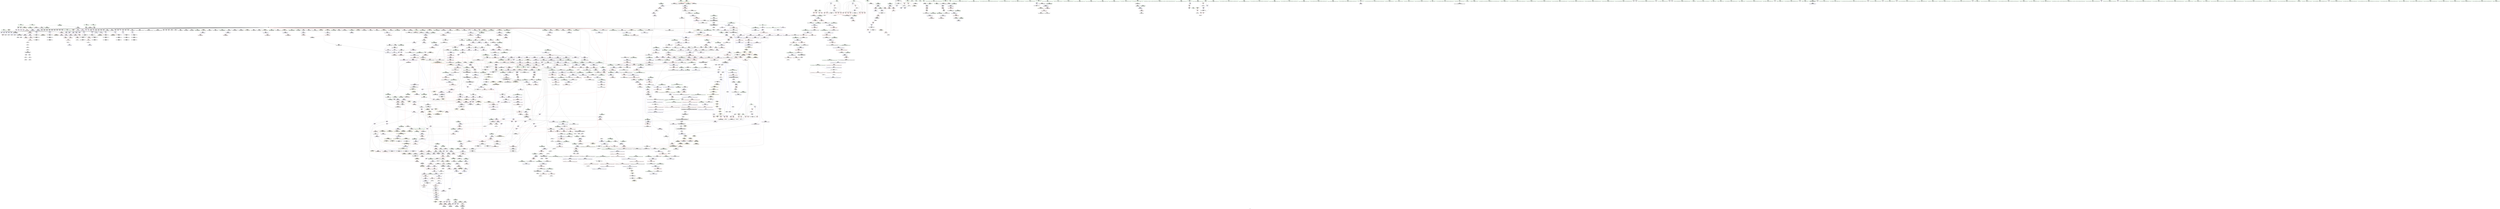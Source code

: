 digraph "SVFG" {
	label="SVFG";

	Node0x557905322750 [shape=record,color=grey,label="{NodeID: 0\nNullPtr}"];
	Node0x557905322750 -> Node0x5579053be330[style=solid];
	Node0x557905322750 -> Node0x5579053be430[style=solid];
	Node0x557905322750 -> Node0x5579053be500[style=solid];
	Node0x557905322750 -> Node0x5579053be5d0[style=solid];
	Node0x557905322750 -> Node0x5579053be6a0[style=solid];
	Node0x557905322750 -> Node0x5579053be770[style=solid];
	Node0x557905322750 -> Node0x5579053be840[style=solid];
	Node0x557905322750 -> Node0x5579053be910[style=solid];
	Node0x557905322750 -> Node0x5579053be9e0[style=solid];
	Node0x557905322750 -> Node0x5579053beab0[style=solid];
	Node0x557905322750 -> Node0x5579053beb80[style=solid];
	Node0x557905322750 -> Node0x5579053bec50[style=solid];
	Node0x557905322750 -> Node0x5579053bed20[style=solid];
	Node0x557905322750 -> Node0x5579053bedf0[style=solid];
	Node0x557905322750 -> Node0x5579053beec0[style=solid];
	Node0x557905322750 -> Node0x5579053bef90[style=solid];
	Node0x557905322750 -> Node0x5579053bf060[style=solid];
	Node0x557905322750 -> Node0x5579053bf130[style=solid];
	Node0x557905322750 -> Node0x5579053bf200[style=solid];
	Node0x557905322750 -> Node0x5579053bf2d0[style=solid];
	Node0x557905322750 -> Node0x5579053bf3a0[style=solid];
	Node0x557905322750 -> Node0x5579053bf470[style=solid];
	Node0x557905322750 -> Node0x5579053bf540[style=solid];
	Node0x557905322750 -> Node0x5579053bf610[style=solid];
	Node0x557905322750 -> Node0x5579053bf6e0[style=solid];
	Node0x557905322750 -> Node0x5579053bf7b0[style=solid];
	Node0x557905322750 -> Node0x5579053bf880[style=solid];
	Node0x557905322750 -> Node0x5579053bf950[style=solid];
	Node0x557905322750 -> Node0x5579053bfa20[style=solid];
	Node0x557905322750 -> Node0x5579053bfaf0[style=solid];
	Node0x557905322750 -> Node0x5579053bfbc0[style=solid];
	Node0x557905322750 -> Node0x5579053bfc90[style=solid];
	Node0x557905322750 -> Node0x5579053bfd60[style=solid];
	Node0x557905322750 -> Node0x5579053bfe30[style=solid];
	Node0x557905322750 -> Node0x5579053bff00[style=solid];
	Node0x557905322750 -> Node0x5579053bffd0[style=solid];
	Node0x557905322750 -> Node0x5579053c00a0[style=solid];
	Node0x557905322750 -> Node0x5579053c0170[style=solid];
	Node0x557905322750 -> Node0x5579053c0240[style=solid];
	Node0x557905322750 -> Node0x5579053c0310[style=solid];
	Node0x557905322750 -> Node0x5579053c03e0[style=solid];
	Node0x557905322750 -> Node0x5579053c04b0[style=solid];
	Node0x557905322750 -> Node0x5579053c0580[style=solid];
	Node0x557905322750 -> Node0x5579053c0650[style=solid];
	Node0x557905322750 -> Node0x5579053c0720[style=solid];
	Node0x557905322750 -> Node0x5579053c07f0[style=solid];
	Node0x557905322750 -> Node0x5579053c08c0[style=solid];
	Node0x557905322750 -> Node0x5579053c0990[style=solid];
	Node0x557905322750 -> Node0x5579053c0a60[style=solid];
	Node0x557905322750 -> Node0x5579053c0b30[style=solid];
	Node0x557905322750 -> Node0x5579053c0c00[style=solid];
	Node0x557905322750 -> Node0x5579053c0cd0[style=solid];
	Node0x557905322750 -> Node0x5579053c0da0[style=solid];
	Node0x557905322750 -> Node0x5579053c0e70[style=solid];
	Node0x557905322750 -> Node0x5579053c0f40[style=solid];
	Node0x557905322750 -> Node0x5579053c1010[style=solid];
	Node0x557905322750 -> Node0x5579053c10e0[style=solid];
	Node0x557905322750 -> Node0x5579053c11b0[style=solid];
	Node0x557905322750 -> Node0x5579053c1280[style=solid];
	Node0x557905322750 -> Node0x5579053c1350[style=solid];
	Node0x557905322750 -> Node0x5579053c1420[style=solid];
	Node0x557905322750 -> Node0x5579053c14f0[style=solid];
	Node0x557905322750 -> Node0x5579053c15c0[style=solid];
	Node0x557905322750 -> Node0x5579053b53d0[style=solid];
	Node0x557905322750 -> Node0x5579053ea870[style=solid];
	Node0x557905322750 -> Node0x5579053eee80[style=solid];
	Node0x557905322750 -> Node0x5579053eef50[style=solid];
	Node0x557905322750 -> Node0x5579053ef020[style=solid];
	Node0x557905322750 -> Node0x5579053f2900[style=solid];
	Node0x557905322750 -> Node0x5579053f3460[style=solid];
	Node0x557905322750 -> Node0x5579053f3ae0[style=solid];
	Node0x557905322750 -> Node0x5579053f6e10[style=solid];
	Node0x557905322750 -> Node0x55790541bd20[style=solid];
	Node0x557905322750 -> Node0x557905420cc0[style=solid];
	Node0x557905322750 -> Node0x557905420fc0[style=solid];
	Node0x557905322750 -> Node0x557905421140[style=solid];
	Node0x557905322750:s64 -> Node0x55790554aec0[style=solid,color=red];
	Node0x557905322750:s64 -> Node0x55790554b860[style=solid,color=red];
	Node0x557905322750:s64 -> Node0x557905547920[style=solid,color=red];
	Node0x557905322750:s64 -> Node0x557905558f30[style=solid,color=red];
	Node0x5579054853e0 [shape=record,color=black,label="{NodeID: 1882\nMR_105V_3 = PHI(MR_105V_4, MR_105V_2, )\npts\{750006 \}\n|{<s0>58}}"];
	Node0x5579054853e0:s0 -> Node0x5579054c9a50[style=dashed,color=blue];
	Node0x5579053c1c40 [shape=record,color=red,label="{NodeID: 775\n751\<--734\n\<--__n.addr\n_ZNSt12_Vector_baseIxSaIxEEC2EmRKS0_\n|{<s0>72}}"];
	Node0x5579053c1c40:s0 -> Node0x55790554df00[style=solid,color=red];
	Node0x5579054c8690 [shape=record,color=yellow,style=double,label="{NodeID: 2657\n162V_2 = CSCHI(MR_162V_1)\npts\{750000 750001 750002 750003 750004 750005 750006 \}\nCS[]|{<s0>65}}"];
	Node0x5579054c8690:s0 -> Node0x5579054ca250[style=dashed,color=blue];
	Node0x5579053b83f0 [shape=record,color=black,label="{NodeID: 443\n1037\<--1052\n_ZSt25__uninitialized_default_nIPxmET_S1_T0__ret\<--call\n_ZSt25__uninitialized_default_nIPxmET_S1_T0_\n|{<s0>89}}"];
	Node0x5579053b83f0:s0 -> Node0x557905555260[style=solid,color=blue];
	Node0x5579053ac1b0 [shape=record,color=green,label="{NodeID: 111\n633\<--634\n__a.addr\<--__a.addr_field_insensitive\n_ZSt3maxIxERKT_S2_S2_\n}"];
	Node0x5579053ac1b0 -> Node0x5579053d89a0[style=solid];
	Node0x5579053ac1b0 -> Node0x5579053d8a70[style=solid];
	Node0x5579053ac1b0 -> Node0x5579053edbd0[style=solid];
	Node0x5579053c7670 [shape=record,color=red,label="{NodeID: 886\n1714\<--1703\n\<--__i.addr\n_ZNKSt13_Bit_iteratorplEl\n|{<s0>135}}"];
	Node0x5579053c7670:s0 -> Node0x557905549ef0[style=solid,color=red];
	Node0x55790554b000 [shape=record,color=black,label="{NodeID: 2768\n1587 = PHI(1522, 1526, 1880, )\n0th arg _ZNSt13_Bit_iteratorC2Ev }"];
	Node0x55790554b000 -> Node0x5579053f4160[style=solid];
	Node0x5579053ce170 [shape=record,color=purple,label="{NodeID: 554\n806\<--804\n_M_start\<--this1\n_ZNSt12_Vector_baseIxSaIxEED2Ev\n}"];
	Node0x5579053ce170 -> Node0x5579053c2390[style=solid];
	Node0x5579053b0a70 [shape=record,color=green,label="{NodeID: 222\n1329\<--1330\n__q\<--__q_field_insensitive\n_ZNSt6vectorIbSaIbEE13_M_initializeEm\n}"];
	Node0x5579053b0a70 -> Node0x5579053c5a00[style=solid];
	Node0x5579053b0a70 -> Node0x5579053c5ad0[style=solid];
	Node0x5579053b0a70 -> Node0x5579053f24f0[style=solid];
	Node0x5579053ec9f0 [shape=record,color=blue,label="{NodeID: 997\n381\<--401\nehselector.slot\<--\n_ZNSt6vectorIxSaIxEEC2EmRKS0_\n}"];
	Node0x5579053ec9f0 -> Node0x5579053d6ed0[style=dashed];
	Node0x557905556ea0 [shape=record,color=black,label="{NodeID: 2879\n1010 = PHI(783, )\n0th arg _ZSt27__uninitialized_default_n_aIPxmxET_S1_T0_RSaIT1_E }"];
	Node0x557905556ea0 -> Node0x5579053eff90[style=solid];
	Node0x5579053d3ba0 [shape=record,color=purple,label="{NodeID: 665\n2091\<--1923\noffset_2\<--\n}"];
	Node0x5579053d3ba0 -> Node0x5579053f6d40[style=solid];
	Node0x5579053bed20 [shape=record,color=black,label="{NodeID: 333\n233\<--3\n\<--dummyVal\nmain\n}"];
	Node0x5579053bed20 -> Node0x5579053eb8e0[style=solid];
	Node0x5579053f2420 [shape=record,color=blue,label="{NodeID: 1108\n1327\<--1324\n__n.addr\<--__n\n_ZNSt6vectorIbSaIbEE13_M_initializeEm\n}"];
	Node0x5579053f2420 -> Node0x5579053c56c0[style=dashed];
	Node0x5579053f2420 -> Node0x5579053c5790[style=dashed];
	Node0x5579053f2420 -> Node0x5579053c5860[style=dashed];
	Node0x5579053f2420 -> Node0x5579053c5930[style=dashed];
	Node0x55790535c260 [shape=record,color=green,label="{NodeID: 1\n7\<--1\n__dso_handle\<--dummyObj\nGlob }"];
	Node0x5579054858e0 [shape=record,color=black,label="{NodeID: 1883\nMR_207V_3 = PHI(MR_207V_1, MR_207V_2, )\npts\{13320000 \}\n}"];
	Node0x5579053c1d10 [shape=record,color=red,label="{NodeID: 776\n747\<--736\n\<--__a.addr\n_ZNSt12_Vector_baseIxSaIxEEC2EmRKS0_\n|{<s0>71}}"];
	Node0x5579053c1d10:s0 -> Node0x55790554c620[style=solid,color=red];
	Node0x5579054c87f0 [shape=record,color=yellow,style=double,label="{NodeID: 2658\n428V_2 = CSCHI(MR_428V_1)\npts\{750000 750001 750003 750004 \}\nCS[]|{<s0>126}}"];
	Node0x5579054c87f0:s0 -> Node0x5579054a2a80[style=dashed,color=red];
	Node0x5579053b84c0 [shape=record,color=black,label="{NodeID: 444\n1056\<--1070\n_ZNSt27__uninitialized_default_n_1ILb1EE18__uninit_default_nIPxmEET_S3_T0__ret\<--call\n_ZNSt27__uninitialized_default_n_1ILb1EE18__uninit_default_nIPxmEET_S3_T0_\n|{<s0>90}}"];
	Node0x5579053b84c0:s0 -> Node0x5579055553a0[style=solid,color=blue];
	Node0x5579053ac280 [shape=record,color=green,label="{NodeID: 112\n635\<--636\n__b.addr\<--__b.addr_field_insensitive\n_ZSt3maxIxERKT_S2_S2_\n}"];
	Node0x5579053ac280 -> Node0x5579053d8b40[style=solid];
	Node0x5579053ac280 -> Node0x5579053d8c10[style=solid];
	Node0x5579053ac280 -> Node0x5579053edca0[style=solid];
	Node0x55790549db20 [shape=record,color=yellow,style=double,label="{NodeID: 1994\n28V_1 = ENCHI(MR_28V_0)\npts\{993 \}\nFun[_ZSt25__uninitialized_default_nIPxmET_S1_T0_]|{<s0>90}}"];
	Node0x55790549db20:s0 -> Node0x55790549b020[style=dashed,color=red];
	Node0x5579053c7740 [shape=record,color=red,label="{NodeID: 887\n1722\<--1721\n\<--\n_ZNKSt13_Bit_iteratorplEl\n}"];
	Node0x5579053c7740 -> Node0x5579053ca8d0[style=solid];
	Node0x55790554b2e0 [shape=record,color=black,label="{NodeID: 2769\n1835 = PHI(1421, )\n0th arg _ZSt8__fill_aIPmiEN9__gnu_cxx11__enable_ifIXsr11__is_scalarIT0_EE7__valueEvE6__typeET_S6_RKS3_ }"];
	Node0x55790554b2e0 -> Node0x5579053f61e0[style=solid];
	Node0x5579053ce240 [shape=record,color=purple,label="{NodeID: 555\n808\<--804\n_M_impl2\<--this1\n_ZNSt12_Vector_baseIxSaIxEED2Ev\n}"];
	Node0x5579053b0b40 [shape=record,color=green,label="{NodeID: 223\n1331\<--1332\nref.tmp\<--ref.tmp_field_insensitive\n_ZNSt6vectorIbSaIbEE13_M_initializeEm\n|{|<s1>108}}"];
	Node0x5579053b0b40 -> Node0x5579053b8a70[style=solid];
	Node0x5579053b0b40:s1 -> Node0x55790554b610[style=solid,color=red];
	Node0x5579054a42d0 [shape=record,color=yellow,style=double,label="{NodeID: 2105\n162V_1 = ENCHI(MR_162V_0)\npts\{750000 750001 750002 750003 750004 750005 750006 \}\nFun[_ZNSt6vectorIbSaIbEED2Ev]|{<s0>65}}"];
	Node0x5579054a42d0:s0 -> Node0x55790549f470[style=dashed,color=red];
	Node0x5579053ecac0 [shape=record,color=blue,label="{NodeID: 998\n419\<--418\nthis.addr\<--this\n_ZNSaIxED2Ev\n}"];
	Node0x5579053ecac0 -> Node0x5579053d6fa0[style=dashed];
	Node0x557905556fe0 [shape=record,color=black,label="{NodeID: 2880\n1011 = PHI(784, )\n1st arg _ZSt27__uninitialized_default_n_aIPxmxET_S1_T0_RSaIT1_E }"];
	Node0x557905556fe0 -> Node0x5579053f0060[style=solid];
	Node0x5579053d3c70 [shape=record,color=purple,label="{NodeID: 666\n2086\<--1924\noffset_0\<--\n}"];
	Node0x5579053d3c70 -> Node0x5579053ea400[style=solid];
	Node0x5579053bedf0 [shape=record,color=black,label="{NodeID: 334\n236\<--3\n\<--dummyVal\nmain\n}"];
	Node0x5579053bedf0 -> Node0x5579053eb9b0[style=solid];
	Node0x5579053f24f0 [shape=record,color=blue,label="{NodeID: 1109\n1329\<--1345\n__q\<--call\n_ZNSt6vectorIbSaIbEE13_M_initializeEm\n}"];
	Node0x5579053f24f0 -> Node0x5579053c5a00[style=dashed];
	Node0x5579053f24f0 -> Node0x5579053c5ad0[style=dashed];
	Node0x5579053f24f0 -> Node0x557905483fe0[style=dashed];
	Node0x5579053a87e0 [shape=record,color=green,label="{NodeID: 2\n8\<--1\n_ZSt3cin\<--dummyObj\nGlob }"];
	Node0x557905485de0 [shape=record,color=black,label="{NodeID: 1884\nMR_209V_3 = PHI(MR_209V_1, MR_209V_2, )\npts\{13320001 \}\n}"];
	Node0x5579053c1de0 [shape=record,color=red,label="{NodeID: 777\n765\<--738\nexn\<--exn.slot\n_ZNSt12_Vector_baseIxSaIxEEC2EmRKS0_\n}"];
	Node0x5579054c8950 [shape=record,color=yellow,style=double,label="{NodeID: 2659\n428V_3 = CSCHI(MR_428V_2)\npts\{750000 750001 750003 750004 \}\nCS[]|{<s0>102}}"];
	Node0x5579054c8950:s0 -> Node0x55790548a380[style=dashed,color=blue];
	Node0x5579053b8590 [shape=record,color=black,label="{NodeID: 445\n1074\<--1093\n_ZSt6fill_nIPxmxET_S1_T0_RKT1__ret\<--call1\n_ZSt6fill_nIPxmxET_S1_T0_RKT1_\n|{<s0>91}}"];
	Node0x5579053b8590:s0 -> Node0x5579055554e0[style=solid,color=blue];
	Node0x5579053ac350 [shape=record,color=green,label="{NodeID: 113\n655\<--656\nthis.addr\<--this.addr_field_insensitive\n_ZNSt6vectorIbSaIbEED2Ev\n}"];
	Node0x5579053ac350 -> Node0x5579053d8e80[style=solid];
	Node0x5579053ac350 -> Node0x5579053edf10[style=solid];
	Node0x5579053c7810 [shape=record,color=red,label="{NodeID: 888\n1733\<--1727\n\<--__a.addr\n_ZNSt16allocator_traitsISaImEE8allocateERS0_m\n}"];
	Node0x5579053c7810 -> Node0x5579053ca9a0[style=solid];
	Node0x55790554b3f0 [shape=record,color=black,label="{NodeID: 2770\n1836 = PHI(1425, )\n1st arg _ZSt8__fill_aIPmiEN9__gnu_cxx11__enable_ifIXsr11__is_scalarIT0_EE7__valueEvE6__typeET_S6_RKS3_ }"];
	Node0x55790554b3f0 -> Node0x5579053f62b0[style=solid];
	Node0x5579053ce310 [shape=record,color=purple,label="{NodeID: 556\n809\<--804\n_M_end_of_storage\<--this1\n_ZNSt12_Vector_baseIxSaIxEED2Ev\n}"];
	Node0x5579053ce310 -> Node0x5579053c2460[style=solid];
	Node0x5579053b0c10 [shape=record,color=green,label="{NodeID: 224\n1333\<--1334\nref.tmp7\<--ref.tmp7_field_insensitive\n_ZNSt6vectorIbSaIbEE13_M_initializeEm\n|{|<s1>110}}"];
	Node0x5579053b0c10 -> Node0x5579053b8b40[style=solid];
	Node0x5579053b0c10:s1 -> Node0x55790554b610[style=solid,color=red];
	Node0x5579053ecb90 [shape=record,color=blue,label="{NodeID: 999\n431\<--429\nthis.addr\<--this\n_ZNSt6vectorIxSaIxEEixEm\n}"];
	Node0x5579053ecb90 -> Node0x5579053d7070[style=dashed];
	Node0x557905557120 [shape=record,color=black,label="{NodeID: 2881\n1012 = PHI(786, )\n2nd arg _ZSt27__uninitialized_default_n_aIPxmxET_S1_T0_RSaIT1_E }"];
	Node0x557905557120 -> Node0x5579053f0130[style=solid];
	Node0x5579053d3d40 [shape=record,color=purple,label="{NodeID: 667\n2089\<--1924\noffset_1\<--\n}"];
	Node0x5579053d3d40 -> Node0x5579053ea4d0[style=solid];
	Node0x5579053beec0 [shape=record,color=black,label="{NodeID: 335\n245\<--3\n\<--dummyVal\nmain\n}"];
	Node0x5579053f25c0 [shape=record,color=blue,label="{NodeID: 1110\n1357\<--1354\n_M_end_of_storage\<--add.ptr\n_ZNSt6vectorIbSaIbEE13_M_initializeEm\n}"];
	Node0x5579053f25c0 -> Node0x5579054853e0[style=dashed];
	Node0x5579053a8870 [shape=record,color=green,label="{NodeID: 3\n9\<--1\n_ZSt4cout\<--dummyObj\nGlob }"];
	Node0x5579054862e0 [shape=record,color=black,label="{NodeID: 1885\nMR_213V_2 = PHI(MR_213V_3, MR_213V_1, )\npts\{13340000 \}\n}"];
	Node0x5579053c1eb0 [shape=record,color=red,label="{NodeID: 778\n766\<--740\nsel\<--ehselector.slot\n_ZNSt12_Vector_baseIxSaIxEEC2EmRKS0_\n}"];
	Node0x5579053b8660 [shape=record,color=black,label="{NodeID: 446\n1097\<--1134\n_ZSt10__fill_n_aIPxmxEN9__gnu_cxx11__enable_ifIXsr11__is_scalarIT1_EE7__valueET_E6__typeES4_T0_RKS3__ret\<--\n_ZSt10__fill_n_aIPxmxEN9__gnu_cxx11__enable_ifIXsr11__is_scalarIT1_EE7__valueET_E6__typeES4_T0_RKS3_\n|{<s0>93}}"];
	Node0x5579053b8660:s0 -> Node0x5579055557f0[style=solid,color=blue];
	Node0x5579053b1080 [shape=record,color=green,label="{NodeID: 114\n675\<--676\nthis.addr\<--this.addr_field_insensitive\n_ZNSt6vectorIxSaIxEED2Ev\n}"];
	Node0x5579053b1080 -> Node0x5579053c1690[style=solid];
	Node0x5579053b1080 -> Node0x5579053edfe0[style=solid];
	Node0x5579053c78e0 [shape=record,color=red,label="{NodeID: 889\n1735\<--1729\n\<--__n.addr\n_ZNSt16allocator_traitsISaImEE8allocateERS0_m\n|{<s0>137}}"];
	Node0x5579053c78e0:s0 -> Node0x557905558e20[style=solid,color=red];
	Node0x55790554b500 [shape=record,color=black,label="{NodeID: 2771\n1837 = PHI(1426, )\n2nd arg _ZSt8__fill_aIPmiEN9__gnu_cxx11__enable_ifIXsr11__is_scalarIT0_EE7__valueEvE6__typeET_S6_RKS3_ }"];
	Node0x55790554b500 -> Node0x5579053f6380[style=solid];
	Node0x5579053ce3e0 [shape=record,color=purple,label="{NodeID: 557\n811\<--804\n_M_impl3\<--this1\n_ZNSt12_Vector_baseIxSaIxEED2Ev\n}"];
	Node0x5579053b0ce0 [shape=record,color=green,label="{NodeID: 225\n1335\<--1336\nref.tmp10\<--ref.tmp10_field_insensitive\n_ZNSt6vectorIbSaIbEE13_M_initializeEm\n}"];
	Node0x5579053b0ce0 -> Node0x5579053b8c10[style=solid];
	Node0x5579053b0ce0 -> Node0x5579053b8ce0[style=solid];
	Node0x5579053ecc60 [shape=record,color=blue,label="{NodeID: 1000\n433\<--430\n__n.addr\<--__n\n_ZNSt6vectorIxSaIxEEixEm\n}"];
	Node0x5579053ecc60 -> Node0x5579053d7140[style=dashed];
	Node0x557905557260 [shape=record,color=black,label="{NodeID: 2882\n1769 = PHI(1753, )\n0th arg _ZNK9__gnu_cxx13new_allocatorImE8max_sizeEv }"];
	Node0x557905557260 -> Node0x5579053f58f0[style=solid];
	Node0x5579053d3e10 [shape=record,color=purple,label="{NodeID: 668\n2092\<--1924\noffset_2\<--\n}"];
	Node0x5579053d3e10 -> Node0x5579053ea5a0[style=solid];
	Node0x5579053bef90 [shape=record,color=black,label="{NodeID: 336\n246\<--3\n\<--dummyVal\nmain\n}"];
	Node0x5579053bef90 -> Node0x5579053ebb50[style=solid];
	Node0x5579053f2690 [shape=record,color=blue, style = dotted,label="{NodeID: 1111\n2031\<--2033\noffset_0\<--dummyVal\n_ZNSt6vectorIbSaIbEE13_M_initializeEm\n}"];
	Node0x5579053f2690 -> Node0x5579054844e0[style=dashed];
	Node0x5579053a8f30 [shape=record,color=green,label="{NodeID: 4\n10\<--1\n.str\<--dummyObj\nGlob }"];
	Node0x5579054867e0 [shape=record,color=black,label="{NodeID: 1886\nMR_215V_2 = PHI(MR_215V_3, MR_215V_1, )\npts\{13340001 \}\n}"];
	Node0x5579053c1f80 [shape=record,color=red,label="{NodeID: 779\n779\<--773\nthis1\<--this.addr\n_ZNSt6vectorIxSaIxEE21_M_default_initializeEm\n}"];
	Node0x5579053c1f80 -> Node0x5579053b73b0[style=solid];
	Node0x5579053c1f80 -> Node0x5579053b7480[style=solid];
	Node0x5579053c1f80 -> Node0x5579053b7550[style=solid];
	Node0x5579053b8730 [shape=record,color=black,label="{NodeID: 447\n1136\<--1141\n_ZSt12__niter_baseIPxET_S1__ret\<--\n_ZSt12__niter_baseIPxET_S1_\n|{<s0>92}}"];
	Node0x5579053b8730:s0 -> Node0x557905555620[style=solid,color=blue];
	Node0x5579053b1150 [shape=record,color=green,label="{NodeID: 115\n677\<--678\nexn.slot\<--exn.slot_field_insensitive\n_ZNSt6vectorIxSaIxEED2Ev\n}"];
	Node0x5579053b1150 -> Node0x5579053c1760[style=solid];
	Node0x5579053b1150 -> Node0x5579053ee0b0[style=solid];
	Node0x5579053c79b0 [shape=record,color=red,label="{NodeID: 890\n1753\<--1744\nthis1\<--this.addr\n_ZN9__gnu_cxx13new_allocatorImE8allocateEmPKv\n|{<s0>138}}"];
	Node0x5579053c79b0:s0 -> Node0x557905557260[style=solid,color=red];
	Node0x55790554b610 [shape=record,color=black,label="{NodeID: 2772\n1673 = PHI(546, 1331, 1333, )\n0th arg _ZNSt13_Bit_iteratorC2EPmj }"];
	Node0x55790554b610 -> Node0x5579053f4bf0[style=solid];
	Node0x5579053ce4b0 [shape=record,color=purple,label="{NodeID: 558\n812\<--804\n_M_start4\<--this1\n_ZNSt12_Vector_baseIxSaIxEED2Ev\n}"];
	Node0x5579053ce4b0 -> Node0x5579053c2530[style=solid];
	Node0x5579053b0db0 [shape=record,color=green,label="{NodeID: 226\n1346\<--1347\n_ZNSt13_Bvector_baseISaIbEE11_M_allocateEm\<--_ZNSt13_Bvector_baseISaIbEE11_M_allocateEm_field_insensitive\n}"];
	Node0x5579053ecd30 [shape=record,color=blue,label="{NodeID: 1001\n447\<--446\nthis.addr\<--this\n_ZNSaIbEC2Ev\n}"];
	Node0x5579053ecd30 -> Node0x5579053d72e0[style=dashed];
	Node0x5579055573a0 [shape=record,color=black,label="{NodeID: 2883\n446 = PHI(78, )\n0th arg _ZNSaIbEC2Ev }"];
	Node0x5579055573a0 -> Node0x5579053ecd30[style=solid];
	Node0x5579053d3ee0 [shape=record,color=purple,label="{NodeID: 669\n1990\<--1989\n_M_p\<--\n_ZNKSt13_Bit_iteratordeEv\n}"];
	Node0x5579053d3ee0 -> Node0x5579053e9080[style=solid];
	Node0x5579053bf060 [shape=record,color=black,label="{NodeID: 337\n248\<--3\n\<--dummyVal\nmain\n}"];
	Node0x5579053bf060 -> Node0x5579053ebc20[style=solid];
	Node0x5579053f2760 [shape=record,color=blue, style = dotted,label="{NodeID: 1112\n2034\<--2036\noffset_1\<--dummyVal\n_ZNSt6vectorIbSaIbEE13_M_initializeEm\n}"];
	Node0x5579053f2760 -> Node0x5579054849e0[style=dashed];
	Node0x5579053a8fc0 [shape=record,color=green,label="{NodeID: 5\n12\<--1\n.str.1\<--dummyObj\nGlob }"];
	Node0x557905486ce0 [shape=record,color=black,label="{NodeID: 1887\nMR_535V_3 = PHI(MR_535V_2, MR_535V_1, )\npts\{1879 \}\n}"];
	Node0x5579053c2050 [shape=record,color=red,label="{NodeID: 780\n784\<--775\n\<--__n.addr\n_ZNSt6vectorIxSaIxEE21_M_default_initializeEm\n|{<s0>75}}"];
	Node0x5579053c2050:s0 -> Node0x557905556fe0[style=solid,color=red];
	Node0x5579054c8cf0 [shape=record,color=yellow,style=double,label="{NodeID: 2662\n28V_2 = CSCHI(MR_28V_1)\npts\{993 \}\nCS[]|{<s0>53}}"];
	Node0x5579054c8cf0:s0 -> Node0x5579054c9200[style=dashed,color=blue];
	Node0x5579053b8800 [shape=record,color=black,label="{NodeID: 448\n1161\<--1160\n\<--_M_impl\n_ZNSt12_Vector_baseIxSaIxEE13_M_deallocateEPxm\n|{<s0>94}}"];
	Node0x5579053b8800:s0 -> Node0x557905547390[style=solid,color=red];
	Node0x5579053b1220 [shape=record,color=green,label="{NodeID: 116\n679\<--680\nehselector.slot\<--ehselector.slot_field_insensitive\n_ZNSt6vectorIxSaIxEED2Ev\n}"];
	Node0x5579053b1220 -> Node0x5579053ee180[style=solid];
	Node0x55790549ded0 [shape=record,color=yellow,style=double,label="{NodeID: 1998\n474V_1 = ENCHI(MR_474V_0)\npts\{1700 \}\nFun[_ZNKSt13_Bit_iteratorplEl]}"];
	Node0x55790549ded0 -> Node0x5579053c7740[style=dashed];
	Node0x5579053c7a80 [shape=record,color=red,label="{NodeID: 891\n1754\<--1746\n\<--__n.addr\n_ZN9__gnu_cxx13new_allocatorImE8allocateEmPKv\n}"];
	Node0x5579053c7a80 -> Node0x557905420840[style=solid];
	Node0x55790554b860 [shape=record,color=black,label="{NodeID: 2773\n1674 = PHI(560, 1360, 3, )\n1st arg _ZNSt13_Bit_iteratorC2EPmj }"];
	Node0x55790554b860 -> Node0x5579053f4cc0[style=solid];
	Node0x5579053ce580 [shape=record,color=purple,label="{NodeID: 559\n822\<--804\n_M_impl5\<--this1\n_ZNSt12_Vector_baseIxSaIxEED2Ev\n|{<s0>77}}"];
	Node0x5579053ce580:s0 -> Node0x5579055563d0[style=solid,color=red];
	Node0x5579053b0eb0 [shape=record,color=green,label="{NodeID: 227\n1352\<--1353\n_ZNSt13_Bvector_baseISaIbEE8_S_nwordEm\<--_ZNSt13_Bvector_baseISaIbEE8_S_nwordEm_field_insensitive\n}"];
	Node0x5579053ece00 [shape=record,color=blue,label="{NodeID: 1002\n461\<--457\nthis.addr\<--this\n_ZNSt6vectorIbSaIbEEC2EmRKbRKS0_\n}"];
	Node0x5579053ece00 -> Node0x5579053d73b0[style=dashed];
	Node0x5579055574e0 [shape=record,color=black,label="{NodeID: 2884\n1486 = PHI(1289, )\n0th arg _ZNSaImEC2IbEERKSaIT_E }"];
	Node0x5579055574e0 -> Node0x5579053f37a0[style=solid];
	Node0x5579053d3fb0 [shape=record,color=purple,label="{NodeID: 670\n1993\<--1992\n_M_offset\<--\n_ZNKSt13_Bit_iteratordeEv\n}"];
	Node0x5579053d3fb0 -> Node0x5579053e9150[style=solid];
	Node0x5579053bf130 [shape=record,color=black,label="{NodeID: 338\n252\<--3\n\<--dummyVal\nmain\n}"];
	Node0x5579053f2830 [shape=record,color=blue, style = dotted,label="{NodeID: 1113\n2037\<--2039\noffset_2\<--dummyVal\n_ZNSt6vectorIbSaIbEE13_M_initializeEm\n}"];
	Node0x5579053f2830 -> Node0x557905484ee0[style=dashed];
	Node0x5579053a9050 [shape=record,color=green,label="{NodeID: 6\n15\<--1\n\<--dummyObj\nCan only get source location for instruction, argument, global var or function.}"];
	Node0x5579054871e0 [shape=record,color=black,label="{NodeID: 1888\nMR_36V_3 = PHI(MR_36V_2, MR_36V_1, )\npts\{750000 \}\n|{<s0>118}}"];
	Node0x5579054871e0:s0 -> Node0x5579054c8690[style=dashed,color=blue];
	Node0x5579053c2120 [shape=record,color=red,label="{NodeID: 781\n783\<--782\n\<--_M_start\n_ZNSt6vectorIxSaIxEE21_M_default_initializeEm\n|{<s0>75}}"];
	Node0x5579053c2120:s0 -> Node0x557905556ea0[style=solid,color=red];
	Node0x5579054c8e50 [shape=record,color=yellow,style=double,label="{NodeID: 2663\n73V_2 = CSCHI(MR_73V_1)\npts\{550000 630000 \}\nCS[]|{<s0>8|<s1>11|<s2>53|<s3>54}}"];
	Node0x5579054c8e50:s0 -> Node0x5579054c7f70[style=dashed,color=blue];
	Node0x5579054c8e50:s1 -> Node0x5579054c7c50[style=dashed,color=blue];
	Node0x5579054c8e50:s2 -> Node0x5579054a16d0[style=dashed,color=red];
	Node0x5579054c8e50:s3 -> Node0x5579054a3d80[style=dashed,color=red];
	Node0x5579053b88d0 [shape=record,color=black,label="{NodeID: 449\n1195\<--1194\n\<--\n_ZNSt16allocator_traitsISaIxEE10deallocateERS0_Pxm\n|{<s0>97}}"];
	Node0x5579053b88d0:s0 -> Node0x55790554c840[style=solid,color=red];
	Node0x5579053b12f0 [shape=record,color=green,label="{NodeID: 117\n693\<--694\n_ZNSt12_Vector_baseIxSaIxEE19_M_get_Tp_allocatorEv\<--_ZNSt12_Vector_baseIxSaIxEE19_M_get_Tp_allocatorEv_field_insensitive\n}"];
	Node0x5579053c7b50 [shape=record,color=red,label="{NodeID: 892\n1762\<--1746\n\<--__n.addr\n_ZN9__gnu_cxx13new_allocatorImE8allocateEmPKv\n}"];
	Node0x5579053c7b50 -> Node0x55790541db40[style=solid];
	Node0x55790554ba20 [shape=record,color=black,label="{NodeID: 2774\n1675 = PHI(563, 91, 91, )\n2nd arg _ZNSt13_Bit_iteratorC2EPmj }"];
	Node0x55790554ba20 -> Node0x5579053f4d90[style=solid];
	Node0x5579053ce650 [shape=record,color=purple,label="{NodeID: 560\n830\<--804\n_M_impl6\<--this1\n_ZNSt12_Vector_baseIxSaIxEED2Ev\n|{<s0>78}}"];
	Node0x5579053ce650:s0 -> Node0x5579055563d0[style=solid,color=red];
	Node0x5579053b0fb0 [shape=record,color=green,label="{NodeID: 228\n1361\<--1362\n_ZSt11__addressofImEPT_RS0_\<--_ZSt11__addressofImEPT_RS0__field_insensitive\n}"];
	Node0x5579053eced0 [shape=record,color=blue,label="{NodeID: 1003\n463\<--458\n__n.addr\<--__n\n_ZNSt6vectorIbSaIbEEC2EmRKbRKS0_\n}"];
	Node0x5579053eced0 -> Node0x5579053d7480[style=dashed];
	Node0x557905557620 [shape=record,color=black,label="{NodeID: 2885\n1487 = PHI(1299, )\n1st arg _ZNSaImEC2IbEERKSaIT_E }"];
	Node0x557905557620 -> Node0x5579053f3870[style=solid];
	Node0x5579053d4080 [shape=record,color=purple,label="{NodeID: 671\n2017\<--2016\n_M_p\<--this1\n_ZNSt14_Bit_referenceC2EPmm\n}"];
	Node0x5579053d4080 -> Node0x5579053f77d0[style=solid];
	Node0x5579053bf200 [shape=record,color=black,label="{NodeID: 339\n253\<--3\n\<--dummyVal\nmain\n}"];
	Node0x5579053bf200 -> Node0x5579053ebcf0[style=solid];
	Node0x5579053f2900 [shape=record,color=blue, style = dotted,label="{NodeID: 1114\n1376\<--3\n_M_end_of_storage6\<--dummyVal\n_ZNSt6vectorIbSaIbEE13_M_initializeEm\n}"];
	Node0x5579053f2900 -> Node0x5579054853e0[style=dashed];
	Node0x5579053a90e0 [shape=record,color=green,label="{NodeID: 7\n91\<--1\n\<--dummyObj\nCan only get source location for instruction, argument, global var or function.|{<s0>108|<s1>110|<s2>130}}"];
	Node0x5579053a90e0:s0 -> Node0x55790554ba20[style=solid,color=red];
	Node0x5579053a90e0:s1 -> Node0x55790554ba20[style=solid,color=red];
	Node0x5579053a90e0:s2 -> Node0x557905547a70[style=solid,color=red];
	Node0x5579054876e0 [shape=record,color=black,label="{NodeID: 1889\nMR_196V_3 = PHI(MR_196V_2, MR_196V_1, )\npts\{750001 \}\n|{<s0>118}}"];
	Node0x5579054876e0:s0 -> Node0x5579054c8690[style=dashed,color=blue];
	Node0x5579053c21f0 [shape=record,color=red,label="{NodeID: 782\n804\<--797\nthis1\<--this.addr\n_ZNSt12_Vector_baseIxSaIxEED2Ev\n|{|<s8>76}}"];
	Node0x5579053c21f0 -> Node0x5579053ce0a0[style=solid];
	Node0x5579053c21f0 -> Node0x5579053ce170[style=solid];
	Node0x5579053c21f0 -> Node0x5579053ce240[style=solid];
	Node0x5579053c21f0 -> Node0x5579053ce310[style=solid];
	Node0x5579053c21f0 -> Node0x5579053ce3e0[style=solid];
	Node0x5579053c21f0 -> Node0x5579053ce4b0[style=solid];
	Node0x5579053c21f0 -> Node0x5579053ce580[style=solid];
	Node0x5579053c21f0 -> Node0x5579053ce650[style=solid];
	Node0x5579053c21f0:s8 -> Node0x55790554da00[style=solid,color=red];
	Node0x5579054c8fe0 [shape=record,color=yellow,style=double,label="{NodeID: 2664\n75V_2 = CSCHI(MR_75V_1)\npts\{550001 630001 \}\nCS[]|{<s0>53}}"];
	Node0x5579054c8fe0:s0 -> Node0x5579053ee9a0[style=dashed,color=red];
	Node0x5579053b89a0 [shape=record,color=black,label="{NodeID: 450\n1217\<--1216\n\<--\n_ZN9__gnu_cxx13new_allocatorIxE10deallocateEPxm\n}"];
	Node0x5579053b13c0 [shape=record,color=green,label="{NodeID: 118\n696\<--697\n_ZSt8_DestroyIPxxEvT_S1_RSaIT0_E\<--_ZSt8_DestroyIPxxEvT_S1_RSaIT0_E_field_insensitive\n}"];
	Node0x5579053c7c20 [shape=record,color=red,label="{NodeID: 893\n1773\<--1770\nthis1\<--this.addr\n_ZNK9__gnu_cxx13new_allocatorImE8max_sizeEv\n}"];
	Node0x55790554bbe0 [shape=record,color=black,label="{NodeID: 2775\n729 = PHI(387, )\n0th arg _ZNSt12_Vector_baseIxSaIxEEC2EmRKS0_ }"];
	Node0x55790554bbe0 -> Node0x5579053ee3f0[style=solid];
	Node0x5579053ce720 [shape=record,color=purple,label="{NodeID: 561\n851\<--845\n_M_start\<--this1\n_ZNSt12_Vector_baseIxSaIxEE12_Vector_implC2ERKS0_\n}"];
	Node0x5579053ce720 -> Node0x5579053eee80[style=solid];
	Node0x5579053b9420 [shape=record,color=green,label="{NodeID: 229\n1371\<--1372\nllvm.memcpy.p0i8.p0i8.i64\<--llvm.memcpy.p0i8.p0i8.i64_field_insensitive\n}"];
	Node0x5579053ecfa0 [shape=record,color=blue,label="{NodeID: 1004\n465\<--459\n__value.addr\<--__value\n_ZNSt6vectorIbSaIbEEC2EmRKbRKS0_\n}"];
	Node0x5579053ecfa0 -> Node0x5579053d7550[style=dashed];
	Node0x557905557760 [shape=record,color=black,label="{NodeID: 2886\n1244 = PHI(1237, )\n0th arg _ZSt8_DestroyIPxEvT_S1_ }"];
	Node0x557905557760 -> Node0x5579053f1b30[style=solid];
	Node0x5579053d4150 [shape=record,color=purple,label="{NodeID: 672\n2020\<--2016\n_M_mask\<--this1\n_ZNSt14_Bit_referenceC2EPmm\n}"];
	Node0x5579053d4150 -> Node0x5579053f78a0[style=solid];
	Node0x5579053bf2d0 [shape=record,color=black,label="{NodeID: 340\n255\<--3\n\<--dummyVal\nmain\n}"];
	Node0x5579053bf2d0 -> Node0x5579053ebdc0[style=solid];
	Node0x5579054abae0 [shape=record,color=yellow,style=double,label="{NodeID: 2222\n73V_1 = ENCHI(MR_73V_0)\npts\{550000 630000 \}\nFun[_ZNSt6vectorIxSaIxEEixEm]}"];
	Node0x5579054abae0 -> Node0x5579053d7210[style=dashed];
	Node0x5579053f29d0 [shape=record,color=blue, style = dotted,label="{NodeID: 1115\n2040\<--2042\noffset_0\<--dummyVal\n_ZNSt6vectorIbSaIbEE13_M_initializeEm\n}"];
	Node0x5579053f29d0 -> Node0x5579054844e0[style=dashed];
	Node0x5579053a9170 [shape=record,color=green,label="{NodeID: 8\n93\<--1\n\<--dummyObj\nCan only get source location for instruction, argument, global var or function.}"];
	Node0x557905487be0 [shape=record,color=black,label="{NodeID: 1890\nMR_198V_3 = PHI(MR_198V_2, MR_198V_1, )\npts\{750002 \}\n|{<s0>118}}"];
	Node0x557905487be0:s0 -> Node0x5579054c8690[style=dashed,color=blue];
	Node0x5579053c22c0 [shape=record,color=red,label="{NodeID: 783\n833\<--799\nexn\<--exn.slot\n_ZNSt12_Vector_baseIxSaIxEED2Ev\n|{<s0>79}}"];
	Node0x5579053c22c0:s0 -> Node0x557905558ab0[style=solid,color=red];
	Node0x5579054c90f0 [shape=record,color=yellow,style=double,label="{NodeID: 2665\n77V_2 = CSCHI(MR_77V_1)\npts\{550002 630002 \}\nCS[]|{<s0>8|<s1>11|<s2>54}}"];
	Node0x5579054c90f0:s0 -> Node0x5579054c8050[style=dashed,color=blue];
	Node0x5579054c90f0:s1 -> Node0x5579054c7d30[style=dashed,color=blue];
	Node0x5579054c90f0:s2 -> Node0x5579054a3e90[style=dashed,color=red];
	Node0x5579053b8a70 [shape=record,color=black,label="{NodeID: 451\n1368\<--1331\n\<--ref.tmp\n_ZNSt6vectorIbSaIbEE13_M_initializeEm\n}"];
	Node0x5579053b8a70 -> Node0x5579053cfb70[style=solid];
	Node0x5579053b8a70 -> Node0x5579053cfc40[style=solid];
	Node0x5579053b8a70 -> Node0x5579053cfd10[style=solid];
	Node0x5579053b14c0 [shape=record,color=green,label="{NodeID: 119\n711\<--712\n__clang_call_terminate\<--__clang_call_terminate_field_insensitive\n}"];
	Node0x55790549e1a0 [shape=record,color=yellow,style=double,label="{NodeID: 2001\n36V_1 = ENCHI(MR_36V_0)\npts\{750000 \}\nFun[_ZNKSt13_Bit_iteratorplEl]}"];
	Node0x55790549e1a0 -> Node0x5579053e9cb0[style=dashed];
	Node0x5579053c7cf0 [shape=record,color=red,label="{NodeID: 894\n1784\<--1778\nthis1\<--this.addr\n_ZNSt13_Bit_iteratorpLEl\n}"];
	Node0x5579053c7cf0 -> Node0x5579053cace0[style=solid];
	Node0x5579053c7cf0 -> Node0x5579053cadb0[style=solid];
	Node0x55790554bcf0 [shape=record,color=black,label="{NodeID: 2776\n730 = PHI(388, )\n1st arg _ZNSt12_Vector_baseIxSaIxEEC2EmRKS0_ }"];
	Node0x55790554bcf0 -> Node0x5579053ee4c0[style=solid];
	Node0x5579053ce7f0 [shape=record,color=purple,label="{NodeID: 562\n853\<--845\n_M_finish\<--this1\n_ZNSt12_Vector_baseIxSaIxEE12_Vector_implC2ERKS0_\n}"];
	Node0x5579053ce7f0 -> Node0x5579053eef50[style=solid];
	Node0x5579053b9520 [shape=record,color=green,label="{NodeID: 230\n1391\<--1392\n_ZNKSt13_Bit_iteratorplEl\<--_ZNKSt13_Bit_iteratorplEl_field_insensitive\n}"];
	Node0x5579053ed070 [shape=record,color=blue,label="{NodeID: 1005\n467\<--460\n__a.addr\<--__a\n_ZNSt6vectorIbSaIbEEC2EmRKbRKS0_\n}"];
	Node0x5579053ed070 -> Node0x5579053d7620[style=dashed];
	Node0x5579055578a0 [shape=record,color=black,label="{NodeID: 2887\n1245 = PHI(1238, )\n1st arg _ZSt8_DestroyIPxEvT_S1_ }"];
	Node0x5579055578a0 -> Node0x5579053f1c00[style=solid];
	Node0x5579053d4220 [shape=record,color=purple,label="{NodeID: 673\n443\<--441\nadd.ptr\<--\n_ZNSt6vectorIxSaIxEEixEm\n}"];
	Node0x5579053d4220 -> Node0x5579053b5dc0[style=solid];
	Node0x5579053bf3a0 [shape=record,color=black,label="{NodeID: 341\n273\<--3\n\<--dummyVal\nmain\n}"];
	Node0x5579053bf3a0 -> Node0x5579053ebe90[style=solid];
	Node0x5579053f2aa0 [shape=record,color=blue, style = dotted,label="{NodeID: 1116\n2043\<--2045\noffset_1\<--dummyVal\n_ZNSt6vectorIbSaIbEE13_M_initializeEm\n}"];
	Node0x5579053f2aa0 -> Node0x5579054849e0[style=dashed];
	Node0x5579053a9200 [shape=record,color=green,label="{NodeID: 9\n100\<--1\n\<--dummyObj\nCan only get source location for instruction, argument, global var or function.}"];
	Node0x5579054880e0 [shape=record,color=black,label="{NodeID: 1891\nMR_200V_3 = PHI(MR_200V_2, MR_200V_1, )\npts\{750003 \}\n|{<s0>118}}"];
	Node0x5579054880e0:s0 -> Node0x5579054c8690[style=dashed,color=blue];
	Node0x5579053c2390 [shape=record,color=red,label="{NodeID: 784\n807\<--806\n\<--_M_start\n_ZNSt12_Vector_baseIxSaIxEED2Ev\n|{<s0>76}}"];
	Node0x5579053c2390:s0 -> Node0x55790554db40[style=solid,color=red];
	Node0x5579054c9200 [shape=record,color=yellow,style=double,label="{NodeID: 2666\n28V_2 = CSCHI(MR_28V_1)\npts\{993 \}\nCS[]|{<s0>8|<s1>11|<s2>11|<s3>11|<s4>11|<s5>11|<s6>11|<s7>11|<s8>11|<s9>11}}"];
	Node0x5579054c9200:s0 -> Node0x5579054c7e10[style=dashed,color=blue];
	Node0x5579054c9200:s1 -> Node0x5579053d62a0[style=dashed,color=blue];
	Node0x5579054c9200:s2 -> Node0x5579053d6440[style=dashed,color=blue];
	Node0x5579054c9200:s3 -> Node0x5579053d6510[style=dashed,color=blue];
	Node0x5579054c9200:s4 -> Node0x5579053d65e0[style=dashed,color=blue];
	Node0x5579054c9200:s5 -> Node0x5579053d66b0[style=dashed,color=blue];
	Node0x5579054c9200:s6 -> Node0x5579053d6780[style=dashed,color=blue];
	Node0x5579054c9200:s7 -> Node0x5579053d6850[style=dashed,color=blue];
	Node0x5579054c9200:s8 -> Node0x5579053eabe0[style=dashed,color=blue];
	Node0x5579054c9200:s9 -> Node0x5579054931e0[style=dashed,color=blue];
	Node0x5579053b8b40 [shape=record,color=black,label="{NodeID: 452\n1383\<--1333\n\<--ref.tmp7\n_ZNSt6vectorIbSaIbEE13_M_initializeEm\n}"];
	Node0x5579053b8b40 -> Node0x5579053d0390[style=solid];
	Node0x5579053b8b40 -> Node0x5579053d0460[style=solid];
	Node0x5579053b8b40 -> Node0x5579053d0530[style=solid];
	Node0x5579053b15c0 [shape=record,color=green,label="{NodeID: 120\n716\<--717\nthis.addr\<--this.addr_field_insensitive\n_ZN9__gnu_cxx13new_allocatorIxEC2Ev\n}"];
	Node0x5579053b15c0 -> Node0x5579053c19d0[style=solid];
	Node0x5579053b15c0 -> Node0x5579053ee250[style=solid];
	Node0x55790549e280 [shape=record,color=yellow,style=double,label="{NodeID: 2002\n196V_1 = ENCHI(MR_196V_0)\npts\{750001 \}\nFun[_ZNKSt13_Bit_iteratorplEl]}"];
	Node0x55790549e280 -> Node0x5579053e9d80[style=dashed];
	Node0x5579053c7dc0 [shape=record,color=red,label="{NodeID: 895\n1786\<--1780\n\<--__i.addr\n_ZNSt13_Bit_iteratorpLEl\n|{<s0>141}}"];
	Node0x5579053c7dc0:s0 -> Node0x55790554d2e0[style=solid,color=red];
	Node0x55790554be00 [shape=record,color=black,label="{NodeID: 2777\n731 = PHI(389, )\n2nd arg _ZNSt12_Vector_baseIxSaIxEEC2EmRKS0_ }"];
	Node0x55790554be00 -> Node0x5579053ee590[style=solid];
	Node0x5579053ce8c0 [shape=record,color=purple,label="{NodeID: 563\n855\<--845\n_M_end_of_storage\<--this1\n_ZNSt12_Vector_baseIxSaIxEE12_Vector_implC2ERKS0_\n}"];
	Node0x5579053ce8c0 -> Node0x5579053ef020[style=solid];
	Node0x5579053b9620 [shape=record,color=green,label="{NodeID: 231\n1411\<--1412\n__first.addr\<--__first.addr_field_insensitive\n_ZSt4fillIPmiEvT_S1_RKT0_\n}"];
	Node0x5579053b9620 -> Node0x5579053c5ba0[style=solid];
	Node0x5579053b9620 -> Node0x5579053f3050[style=solid];
	Node0x5579053ed140 [shape=record,color=blue,label="{NodeID: 1006\n473\<--504\nref.tmp\<--cond\n_ZNSt6vectorIbSaIbEEC2EmRKbRKS0_\n|{<s0>60}}"];
	Node0x5579053ed140:s0 -> Node0x5579054aa8c0[style=dashed,color=red];
	Node0x5579055579e0 [shape=record,color=black,label="{NodeID: 2888\n429 = PHI(54, 62, 54, 62, 54, 62, 62, 62, 54, 54, )\n0th arg _ZNSt6vectorIxSaIxEEixEm }"];
	Node0x5579055579e0 -> Node0x5579053ecb90[style=solid];
	Node0x5579053d42f0 [shape=record,color=purple,label="{NodeID: 674\n560\<--556\nadd.ptr\<--\n_ZNSt6vectorIbSaIbEEixEm\n|{<s0>63}}"];
	Node0x5579053d42f0:s0 -> Node0x55790554b860[style=solid,color=red];
	Node0x5579053bf470 [shape=record,color=black,label="{NodeID: 342\n276\<--3\n\<--dummyVal\nmain\n}"];
	Node0x5579053bf470 -> Node0x5579053ebf60[style=solid];
	Node0x5579053f2b70 [shape=record,color=blue, style = dotted,label="{NodeID: 1117\n2046\<--2048\noffset_2\<--dummyVal\n_ZNSt6vectorIbSaIbEE13_M_initializeEm\n}"];
	Node0x5579053f2b70 -> Node0x557905484ee0[style=dashed];
	Node0x5579053a9290 [shape=record,color=green,label="{NodeID: 10\n124\<--1\n\<--dummyObj\nCan only get source location for instruction, argument, global var or function.}"];
	Node0x5579054885e0 [shape=record,color=black,label="{NodeID: 1892\nMR_202V_3 = PHI(MR_202V_2, MR_202V_1, )\npts\{750004 \}\n|{<s0>118}}"];
	Node0x5579054885e0:s0 -> Node0x5579054c8690[style=dashed,color=blue];
	Node0x5579053c2460 [shape=record,color=red,label="{NodeID: 785\n810\<--809\n\<--_M_end_of_storage\n_ZNSt12_Vector_baseIxSaIxEED2Ev\n}"];
	Node0x5579053c2460 -> Node0x5579053b7620[style=solid];
	Node0x5579054c9360 [shape=record,color=yellow,style=double,label="{NodeID: 2667\n75V_3 = CSCHI(MR_75V_2)\npts\{550001 630001 \}\nCS[]|{<s0>8|<s1>11}}"];
	Node0x5579054c9360:s0 -> Node0x5579054c8050[style=dashed,color=blue];
	Node0x5579054c9360:s1 -> Node0x5579054c7d30[style=dashed,color=blue];
	Node0x5579053b8c10 [shape=record,color=black,label="{NodeID: 453\n1393\<--1335\n\<--ref.tmp10\n_ZNSt6vectorIbSaIbEE13_M_initializeEm\n}"];
	Node0x5579053b8c10 -> Node0x5579053d07a0[style=solid];
	Node0x5579053b8c10 -> Node0x5579053d0870[style=solid];
	Node0x5579053b1690 [shape=record,color=green,label="{NodeID: 121\n723\<--724\nthis.addr\<--this.addr_field_insensitive\n_ZN9__gnu_cxx13new_allocatorIxED2Ev\n}"];
	Node0x5579053b1690 -> Node0x5579053c1aa0[style=solid];
	Node0x5579053b1690 -> Node0x5579053ee320[style=solid];
	Node0x55790549e360 [shape=record,color=yellow,style=double,label="{NodeID: 2003\n198V_1 = ENCHI(MR_198V_0)\npts\{750002 \}\nFun[_ZNKSt13_Bit_iteratorplEl]}"];
	Node0x55790549e360 -> Node0x5579053e9e50[style=dashed];
	Node0x5579053c7e90 [shape=record,color=red,label="{NodeID: 896\n1802\<--1794\nthis1\<--this.addr\n_ZNSt18_Bit_iterator_base7_M_incrEl\n}"];
	Node0x5579053c7e90 -> Node0x5579053d2340[style=solid];
	Node0x5579053c7e90 -> Node0x5579053d2410[style=solid];
	Node0x5579053c7e90 -> Node0x5579053d24e0[style=solid];
	Node0x5579053c7e90 -> Node0x5579053d25b0[style=solid];
	Node0x55790554bf10 [shape=record,color=black,label="{NodeID: 2778\n796 = PHI(403, 698, 706, )\n0th arg _ZNSt12_Vector_baseIxSaIxEED2Ev }"];
	Node0x55790554bf10 -> Node0x5579053eea70[style=solid];
	Node0x5579053ce990 [shape=record,color=purple,label="{NodeID: 564\n872\<--867\n_M_impl\<--this1\n_ZNSt12_Vector_baseIxSaIxEE17_M_create_storageEm\n}"];
	Node0x5579053b96f0 [shape=record,color=green,label="{NodeID: 232\n1413\<--1414\n__last.addr\<--__last.addr_field_insensitive\n_ZSt4fillIPmiEvT_S1_RKT0_\n}"];
	Node0x5579053b96f0 -> Node0x5579053c5c70[style=solid];
	Node0x5579053b96f0 -> Node0x5579053f3120[style=solid];
	Node0x5579053ed210 [shape=record,color=blue,label="{NodeID: 1007\n469\<--512\nexn.slot\<--\n_ZNSt6vectorIbSaIbEEC2EmRKbRKS0_\n}"];
	Node0x5579053ed210 -> Node0x5579053d76f0[style=dashed];
	Node0x557905558270 [shape=record,color=black,label="{NodeID: 2889\n430 = PHI(130, 135, 138, 144, 200, 206, 227, 261, 267, 283, )\n1st arg _ZNSt6vectorIxSaIxEEixEm }"];
	Node0x557905558270 -> Node0x5579053ecc60[style=solid];
	Node0x5579053d43c0 [shape=record,color=purple,label="{NodeID: 675\n885\<--883\nadd.ptr\<--\n_ZNSt12_Vector_baseIxSaIxEE17_M_create_storageEm\n}"];
	Node0x5579053d43c0 -> Node0x5579053ef430[style=solid];
	Node0x5579053bf540 [shape=record,color=black,label="{NodeID: 343\n289\<--3\n\<--dummyVal\nmain\n}"];
	Node0x5579053bf540 -> Node0x5579053ec030[style=solid];
	Node0x5579053f2c40 [shape=record,color=blue,label="{NodeID: 1118\n1394\<--1395\n\<--\n_ZNSt6vectorIbSaIbEE13_M_initializeEm\n}"];
	Node0x5579053f2c40 -> Node0x5579053e9a40[style=dashed];
	Node0x5579053a9320 [shape=record,color=green,label="{NodeID: 11\n142\<--1\n\<--dummyObj\nCan only get source location for instruction, argument, global var or function.}"];
	Node0x557905488ae0 [shape=record,color=black,label="{NodeID: 1893\nMR_204V_3 = PHI(MR_204V_2, MR_204V_1, )\npts\{750005 \}\n|{<s0>118}}"];
	Node0x557905488ae0:s0 -> Node0x5579054c8690[style=dashed,color=blue];
	Node0x5579053c2530 [shape=record,color=red,label="{NodeID: 786\n813\<--812\n\<--_M_start4\n_ZNSt12_Vector_baseIxSaIxEED2Ev\n}"];
	Node0x5579053c2530 -> Node0x5579053b76f0[style=solid];
	Node0x5579054c9470 [shape=record,color=yellow,style=double,label="{NodeID: 2668\n30V_2 = CSCHI(MR_30V_1)\npts\{1765 \}\nCS[]|{<s0>22}}"];
	Node0x5579054c9470:s0 -> Node0x557905462a00[style=dashed,color=blue];
	Node0x5579053b8ce0 [shape=record,color=black,label="{NodeID: 454\n1404\<--1335\n\<--ref.tmp10\n_ZNSt6vectorIbSaIbEE13_M_initializeEm\n}"];
	Node0x5579053b8ce0 -> Node0x5579053d0d50[style=solid];
	Node0x5579053b8ce0 -> Node0x5579053d0e20[style=solid];
	Node0x5579053b8ce0 -> Node0x5579053d0ef0[style=solid];
	Node0x5579053b1760 [shape=record,color=green,label="{NodeID: 122\n732\<--733\nthis.addr\<--this.addr_field_insensitive\n_ZNSt12_Vector_baseIxSaIxEEC2EmRKS0_\n}"];
	Node0x5579053b1760 -> Node0x5579053c1b70[style=solid];
	Node0x5579053b1760 -> Node0x5579053ee3f0[style=solid];
	Node0x5579053c7f60 [shape=record,color=red,label="{NodeID: 897\n1803\<--1796\n\<--__i.addr\n_ZNSt18_Bit_iterator_base7_M_incrEl\n}"];
	Node0x5579053c7f60 -> Node0x55790541cdc0[style=solid];
	Node0x55790554c160 [shape=record,color=black,label="{NodeID: 2779\n1276 = PHI(532, )\n0th arg _ZN9__gnu_cxx13new_allocatorIbED2Ev }"];
	Node0x55790554c160 -> Node0x5579053f1f40[style=solid];
	Node0x5579053cea60 [shape=record,color=purple,label="{NodeID: 565\n873\<--867\n_M_start\<--this1\n_ZNSt12_Vector_baseIxSaIxEE17_M_create_storageEm\n}"];
	Node0x5579053cea60 -> Node0x5579053ef290[style=solid];
	Node0x5579053b97c0 [shape=record,color=green,label="{NodeID: 233\n1415\<--1416\n__value.addr\<--__value.addr_field_insensitive\n_ZSt4fillIPmiEvT_S1_RKT0_\n}"];
	Node0x5579053b97c0 -> Node0x5579053c5d40[style=solid];
	Node0x5579053b97c0 -> Node0x5579053f31f0[style=solid];
	Node0x5579053ed2e0 [shape=record,color=blue,label="{NodeID: 1008\n471\<--514\nehselector.slot\<--\n_ZNSt6vectorIbSaIbEEC2EmRKbRKS0_\n}"];
	Node0x5579053ed2e0 -> Node0x5579053d77c0[style=dashed];
	Node0x5579055585f0 [shape=record,color=black,label="{NodeID: 2890\n1932 = PHI(1467, 1477, )\n0th arg _ZNSt13_Bvector_baseISaIbEE13_Bvector_implD2Ev }"];
	Node0x5579055585f0 -> Node0x5579053f6ee0[style=solid];
	Node0x5579053d4490 [shape=record,color=purple,label="{NodeID: 676\n1354\<--1349\nadd.ptr\<--\n_ZNSt6vectorIbSaIbEE13_M_initializeEm\n}"];
	Node0x5579053d4490 -> Node0x5579053f25c0[style=solid];
	Node0x5579053bf610 [shape=record,color=black,label="{NodeID: 344\n292\<--3\n\<--dummyVal\nmain\n}"];
	Node0x5579053bf610 -> Node0x5579053ec100[style=solid];
	Node0x5579053f2d10 [shape=record,color=blue,label="{NodeID: 1119\n1397\<--1398\n\<--\n_ZNSt6vectorIbSaIbEE13_M_initializeEm\n}"];
	Node0x5579053f2d10 -> Node0x5579053e9b10[style=dashed];
	Node0x5579053a93f0 [shape=record,color=green,label="{NodeID: 12\n184\<--1\n\<--dummyObj\nCan only get source location for instruction, argument, global var or function.}"];
	Node0x557905488fe0 [shape=record,color=black,label="{NodeID: 1894\nMR_105V_3 = PHI(MR_105V_2, MR_105V_1, )\npts\{750006 \}\n|{<s0>118}}"];
	Node0x557905488fe0:s0 -> Node0x5579054c8690[style=dashed,color=blue];
	Node0x5579053c2600 [shape=record,color=red,label="{NodeID: 787\n845\<--839\nthis1\<--this.addr\n_ZNSt12_Vector_baseIxSaIxEE12_Vector_implC2ERKS0_\n}"];
	Node0x5579053c2600 -> Node0x5579053b77c0[style=solid];
	Node0x5579053c2600 -> Node0x5579053ce720[style=solid];
	Node0x5579053c2600 -> Node0x5579053ce7f0[style=solid];
	Node0x5579053c2600 -> Node0x5579053ce8c0[style=solid];
	Node0x5579054c95d0 [shape=record,color=yellow,style=double,label="{NodeID: 2669\n36V_2 = CSCHI(MR_36V_1)\npts\{750000 \}\nCS[]|{<s0>58|<s1>58}}"];
	Node0x5579054c95d0:s0 -> Node0x5579053f2690[style=dashed,color=red];
	Node0x5579054c95d0:s1 -> Node0x5579053f29d0[style=dashed,color=red];
	Node0x5579053b8db0 [shape=record,color=black,label="{NodeID: 455\n1343\<--1339\n\<--this1\n_ZNSt6vectorIbSaIbEE13_M_initializeEm\n|{<s0>105}}"];
	Node0x5579053b8db0:s0 -> Node0x557905556c50[style=solid,color=red];
	Node0x5579053b1830 [shape=record,color=green,label="{NodeID: 123\n734\<--735\n__n.addr\<--__n.addr_field_insensitive\n_ZNSt12_Vector_baseIxSaIxEEC2EmRKS0_\n}"];
	Node0x5579053b1830 -> Node0x5579053c1c40[style=solid];
	Node0x5579053b1830 -> Node0x5579053ee4c0[style=solid];
	Node0x5579053c8030 [shape=record,color=red,label="{NodeID: 898\n1809\<--1798\n\<--__n\n_ZNSt18_Bit_iterator_base7_M_incrEl\n}"];
	Node0x5579053c8030 -> Node0x55790541d240[style=solid];
	Node0x55790554c270 [shape=record,color=black,label="{NodeID: 2780\n527 = PHI(78, 78, )\n0th arg _ZNSaIbED2Ev }"];
	Node0x55790554c270 -> Node0x5579053ed3b0[style=solid];
	Node0x5579053ceb30 [shape=record,color=purple,label="{NodeID: 566\n875\<--867\n_M_impl2\<--this1\n_ZNSt12_Vector_baseIxSaIxEE17_M_create_storageEm\n}"];
	Node0x5579053b9890 [shape=record,color=green,label="{NodeID: 234\n1422\<--1423\n_ZSt12__niter_baseIPmET_S1_\<--_ZSt12__niter_baseIPmET_S1__field_insensitive\n}"];
	Node0x5579053ed3b0 [shape=record,color=blue,label="{NodeID: 1009\n528\<--527\nthis.addr\<--this\n_ZNSaIbED2Ev\n}"];
	Node0x5579053ed3b0 -> Node0x5579053d7a30[style=dashed];
	Node0x557905558740 [shape=record,color=black,label="{NodeID: 2891\n900 = PHI(846, )\n0th arg _ZNSaIxEC2ERKS_ }"];
	Node0x557905558740 -> Node0x5579053ef5d0[style=solid];
	Node0x5579053d4560 [shape=record,color=purple,label="{NodeID: 677\n1813\<--1812\nadd.ptr\<--\n_ZNSt18_Bit_iterator_base7_M_incrEl\n}"];
	Node0x5579053d4560 -> Node0x5579053f5dd0[style=solid];
	Node0x5579053bf6e0 [shape=record,color=black,label="{NodeID: 345\n350\<--3\nlpad.val\<--dummyVal\nmain\n}"];
	Node0x5579053f2de0 [shape=record,color=blue, style = dotted,label="{NodeID: 1120\n2049\<--2051\noffset_0\<--dummyVal\n_ZNSt6vectorIbSaIbEE13_M_initializeEm\n|{<s0>58}}"];
	Node0x5579053f2de0:s0 -> Node0x5579054c9c10[style=dashed,color=blue];
	Node0x5579053a94f0 [shape=record,color=green,label="{NodeID: 13\n223\<--1\n\<--dummyObj\nCan only get source location for instruction, argument, global var or function.|{<s0>30|<s1>39}}"];
	Node0x5579053a94f0:s0 -> Node0x5579055469d0[style=solid,color=red];
	Node0x5579053a94f0:s1 -> Node0x5579055469d0[style=solid,color=red];
	Node0x5579054894e0 [shape=record,color=black,label="{NodeID: 1895\nMR_544V_3 = PHI(MR_544V_2, MR_544V_1, )\npts\{18810000 \}\n}"];
	Node0x5579053c26d0 [shape=record,color=red,label="{NodeID: 788\n847\<--841\n\<--__a.addr\n_ZNSt12_Vector_baseIxSaIxEE12_Vector_implC2ERKS0_\n|{<s0>80}}"];
	Node0x5579053c26d0:s0 -> Node0x557905558850[style=solid,color=red];
	Node0x5579054c9730 [shape=record,color=yellow,style=double,label="{NodeID: 2670\n105V_2 = CSCHI(MR_105V_1)\npts\{750006 \}\nCS[]|{<s0>58|<s1>58}}"];
	Node0x5579054c9730:s0 -> Node0x5579053f25c0[style=dashed,color=red];
	Node0x5579054c9730:s1 -> Node0x5579053f2900[style=dashed,color=red];
	Node0x5579053b8e80 [shape=record,color=black,label="{NodeID: 456\n1355\<--1339\n\<--this1\n_ZNSt6vectorIbSaIbEE13_M_initializeEm\n}"];
	Node0x5579053b8e80 -> Node0x5579053cf5c0[style=solid];
	Node0x5579053b8e80 -> Node0x5579053cf690[style=solid];
	Node0x5579053b1900 [shape=record,color=green,label="{NodeID: 124\n736\<--737\n__a.addr\<--__a.addr_field_insensitive\n_ZNSt12_Vector_baseIxSaIxEEC2EmRKS0_\n}"];
	Node0x5579053b1900 -> Node0x5579053c1d10[style=solid];
	Node0x5579053b1900 -> Node0x5579053ee590[style=solid];
	Node0x5579053c8100 [shape=record,color=red,label="{NodeID: 899\n1815\<--1798\n\<--__n\n_ZNSt18_Bit_iterator_base7_M_incrEl\n}"];
	Node0x5579053c8100 -> Node0x55790541d3c0[style=solid];
	Node0x55790554c3c0 [shape=record,color=black,label="{NodeID: 2781\n654 = PHI(74, 74, )\n0th arg _ZNSt6vectorIbSaIbEED2Ev }"];
	Node0x55790554c3c0 -> Node0x5579053edf10[style=solid];
	Node0x5579053cec00 [shape=record,color=purple,label="{NodeID: 567\n876\<--867\n_M_start3\<--this1\n_ZNSt12_Vector_baseIxSaIxEE17_M_create_storageEm\n}"];
	Node0x5579053cec00 -> Node0x5579053c2a10[style=solid];
	Node0x5579053b9990 [shape=record,color=green,label="{NodeID: 235\n1428\<--1429\n_ZSt8__fill_aIPmiEN9__gnu_cxx11__enable_ifIXsr11__is_scalarIT0_EE7__valueEvE6__typeET_S6_RKS3_\<--_ZSt8__fill_aIPmiEN9__gnu_cxx11__enable_ifIXsr11__is_scalarIT0_EE7__valueEvE6__typeET_S6_RKS3__field_insensitive\n}"];
	Node0x5579053ed480 [shape=record,color=blue,label="{NodeID: 1010\n542\<--538\nthis.addr\<--this\n_ZNSt6vectorIbSaIbEEixEm\n}"];
	Node0x5579053ed480 -> Node0x5579053d7b00[style=dashed];
	Node0x557905558850 [shape=record,color=black,label="{NodeID: 2892\n901 = PHI(847, )\n1st arg _ZNSaIxEC2ERKS_ }"];
	Node0x557905558850 -> Node0x5579053ef6a0[style=solid];
	Node0x5579053d4630 [shape=record,color=purple,label="{NodeID: 678\n1910\<--1907\nadd.ptr\<--\n_ZNSt13_Bvector_baseISaIbEE13_M_deallocateEv\n|{<s0>143}}"];
	Node0x5579053d4630:s0 -> Node0x557905547ef0[style=solid,color=red];
	Node0x5579053bf7b0 [shape=record,color=black,label="{NodeID: 346\n351\<--3\nlpad.val85\<--dummyVal\nmain\n}"];
	Node0x5579054ac0e0 [shape=record,color=yellow,style=double,label="{NodeID: 2228\n105V_1 = ENCHI(MR_105V_0)\npts\{750006 \}\nFun[_ZNKSt13_Bvector_baseISaIbEE13_Bvector_impl11_M_end_addrEv]}"];
	Node0x5579054ac0e0 -> Node0x5579053c5fb0[style=dashed];
	Node0x5579054ac0e0 -> Node0x5579053c6080[style=dashed];
	Node0x5579053f2eb0 [shape=record,color=blue, style = dotted,label="{NodeID: 1121\n2052\<--2054\noffset_1\<--dummyVal\n_ZNSt6vectorIbSaIbEE13_M_initializeEm\n|{<s0>58}}"];
	Node0x5579053f2eb0:s0 -> Node0x5579054c9c10[style=dashed,color=blue];
	Node0x5579053a95f0 [shape=record,color=green,label="{NodeID: 14\n505\<--1\n\<--dummyObj\nCan only get source location for instruction, argument, global var or function.}"];
	Node0x557905460c00 [shape=record,color=black,label="{NodeID: 1896\nMR_546V_3 = PHI(MR_546V_2, MR_546V_1, )\npts\{18810001 \}\n}"];
	Node0x5579053c27a0 [shape=record,color=red,label="{NodeID: 789\n867\<--861\nthis1\<--this.addr\n_ZNSt12_Vector_baseIxSaIxEE17_M_create_storageEm\n|{|<s10>81}}"];
	Node0x5579053c27a0 -> Node0x5579053ce990[style=solid];
	Node0x5579053c27a0 -> Node0x5579053cea60[style=solid];
	Node0x5579053c27a0 -> Node0x5579053ceb30[style=solid];
	Node0x5579053c27a0 -> Node0x5579053cec00[style=solid];
	Node0x5579053c27a0 -> Node0x5579053cecd0[style=solid];
	Node0x5579053c27a0 -> Node0x5579053ceda0[style=solid];
	Node0x5579053c27a0 -> Node0x5579053cee70[style=solid];
	Node0x5579053c27a0 -> Node0x5579053cef40[style=solid];
	Node0x5579053c27a0 -> Node0x5579053cf010[style=solid];
	Node0x5579053c27a0 -> Node0x5579053cf0e0[style=solid];
	Node0x5579053c27a0:s10 -> Node0x557905547bc0[style=solid,color=red];
	Node0x5579054c9810 [shape=record,color=yellow,style=double,label="{NodeID: 2671\n109V_2 = CSCHI(MR_109V_1)\npts\{750001 750003 750004 \}\nCS[]|{<s0>58|<s1>58|<s2>58|<s3>58}}"];
	Node0x5579054c9810:s0 -> Node0x5579053f2760[style=dashed,color=red];
	Node0x5579054c9810:s1 -> Node0x5579053f2aa0[style=dashed,color=red];
	Node0x5579054c9810:s2 -> Node0x5579053f2de0[style=dashed,color=red];
	Node0x5579054c9810:s3 -> Node0x5579053f2eb0[style=dashed,color=red];
	Node0x5579053b8f50 [shape=record,color=black,label="{NodeID: 457\n1364\<--1339\n\<--this1\n_ZNSt6vectorIbSaIbEE13_M_initializeEm\n}"];
	Node0x5579053b8f50 -> Node0x5579053cf760[style=solid];
	Node0x5579053b8f50 -> Node0x5579053cf830[style=solid];
	Node0x5579053b19d0 [shape=record,color=green,label="{NodeID: 125\n738\<--739\nexn.slot\<--exn.slot_field_insensitive\n_ZNSt12_Vector_baseIxSaIxEEC2EmRKS0_\n}"];
	Node0x5579053b19d0 -> Node0x5579053c1de0[style=solid];
	Node0x5579053b19d0 -> Node0x5579053ee660[style=solid];
	Node0x5579053c81d0 [shape=record,color=red,label="{NodeID: 900\n1818\<--1798\n\<--__n\n_ZNSt18_Bit_iterator_base7_M_incrEl\n}"];
	Node0x5579053c81d0 -> Node0x557905420540[style=solid];
	Node0x55790554c510 [shape=record,color=black,label="{NodeID: 2782\n837 = PHI(746, )\n0th arg _ZNSt12_Vector_baseIxSaIxEE12_Vector_implC2ERKS0_ }"];
	Node0x55790554c510 -> Node0x5579053eece0[style=solid];
	Node0x5579053cecd0 [shape=record,color=purple,label="{NodeID: 568\n878\<--867\n_M_impl4\<--this1\n_ZNSt12_Vector_baseIxSaIxEE17_M_create_storageEm\n}"];
	Node0x5579053b9a90 [shape=record,color=green,label="{NodeID: 236\n1433\<--1434\nretval\<--retval_field_insensitive\n_ZNKSt13_Bvector_baseISaIbEE13_Bvector_impl11_M_end_addrEv\n}"];
	Node0x5579053b9a90 -> Node0x5579053c5e10[style=solid];
	Node0x5579053b9a90 -> Node0x5579053f3390[style=solid];
	Node0x5579053b9a90 -> Node0x5579053f3460[style=solid];
	Node0x5579054a4fb0 [shape=record,color=yellow,style=double,label="{NodeID: 2118\n183V_1 = ENCHI(MR_183V_0)\npts\{1292 \}\nFun[_ZNSt13_Bvector_baseISaIbEEC2ERKS0_]}"];
	Node0x5579054a4fb0 -> Node0x5579053f21b0[style=dashed];
	Node0x5579053ed550 [shape=record,color=blue,label="{NodeID: 1011\n544\<--539\n__n.addr\<--__n\n_ZNSt6vectorIbSaIbEEixEm\n}"];
	Node0x5579053ed550 -> Node0x5579053d7bd0[style=dashed];
	Node0x5579053ed550 -> Node0x5579053d7ca0[style=dashed];
	Node0x557905558960 [shape=record,color=black,label="{NodeID: 2893\n1432 = PHI(496, 1891, )\n0th arg _ZNKSt13_Bvector_baseISaIbEE13_Bvector_impl11_M_end_addrEv }"];
	Node0x557905558960 -> Node0x5579053f32c0[style=solid];
	Node0x5579053d4700 [shape=record,color=red,label="{NodeID: 679\n346\<--44\n\<--retval\nmain\n}"];
	Node0x5579053d4700 -> Node0x5579053b58e0[style=solid];
	Node0x5579053bf880 [shape=record,color=black,label="{NodeID: 347\n398\<--3\n\<--dummyVal\n_ZNSt6vectorIxSaIxEEC2EmRKS0_\n}"];
	Node0x5579053f2f80 [shape=record,color=blue, style = dotted,label="{NodeID: 1122\n2055\<--2057\noffset_2\<--dummyVal\n_ZNSt6vectorIbSaIbEE13_M_initializeEm\n|{<s0>58}}"];
	Node0x5579053f2f80:s0 -> Node0x5579054c9b30[style=dashed,color=blue];
	Node0x5579053a96f0 [shape=record,color=green,label="{NodeID: 15\n559\<--1\n\<--dummyObj\nCan only get source location for instruction, argument, global var or function.}"];
	Node0x557905461100 [shape=record,color=black,label="{NodeID: 1897\nMR_18V_6 = PHI(MR_18V_7, MR_18V_5, )\npts\{69 \}\n|{|<s4>40}}"];
	Node0x557905461100 -> Node0x5579053d5670[style=dashed];
	Node0x557905461100 -> Node0x5579053d6920[style=dashed];
	Node0x557905461100 -> Node0x5579053ec370[style=dashed];
	Node0x557905461100 -> Node0x5579054918e0[style=dashed];
	Node0x557905461100:s4 -> Node0x5579054a57f0[style=dashed,color=red];
	Node0x5579053c2870 [shape=record,color=red,label="{NodeID: 790\n868\<--863\n\<--__n.addr\n_ZNSt12_Vector_baseIxSaIxEE17_M_create_storageEm\n|{<s0>81}}"];
	Node0x5579053c2870:s0 -> Node0x557905547cd0[style=solid,color=red];
	Node0x5579054c98f0 [shape=record,color=yellow,style=double,label="{NodeID: 2672\n36V_3 = CSCHI(MR_36V_2)\npts\{750000 \}\nCS[]|{|<s1>22|<s2>61}}"];
	Node0x5579054c98f0 -> Node0x5579053d7890[style=dashed];
	Node0x5579054c98f0:s1 -> Node0x5579054c84d0[style=dashed,color=blue];
	Node0x5579054c98f0:s2 -> Node0x55790549f470[style=dashed,color=red];
	Node0x5579053b9020 [shape=record,color=black,label="{NodeID: 458\n1374\<--1339\n\<--this1\n_ZNSt6vectorIbSaIbEE13_M_initializeEm\n}"];
	Node0x5579053b9020 -> Node0x5579053cfde0[style=solid];
	Node0x5579053b9020 -> Node0x5579053cfeb0[style=solid];
	Node0x5579053b1aa0 [shape=record,color=green,label="{NodeID: 126\n740\<--741\nehselector.slot\<--ehselector.slot_field_insensitive\n_ZNSt12_Vector_baseIxSaIxEEC2EmRKS0_\n}"];
	Node0x5579053b1aa0 -> Node0x5579053c1eb0[style=solid];
	Node0x5579053b1aa0 -> Node0x5579053ee730[style=solid];
	Node0x5579053c82a0 [shape=record,color=red,label="{NodeID: 901\n1821\<--1798\n\<--__n\n_ZNSt18_Bit_iterator_base7_M_incrEl\n}"];
	Node0x5579053c82a0 -> Node0x55790541d540[style=solid];
	Node0x55790554c620 [shape=record,color=black,label="{NodeID: 2783\n838 = PHI(747, )\n1st arg _ZNSt12_Vector_baseIxSaIxEE12_Vector_implC2ERKS0_ }"];
	Node0x55790554c620 -> Node0x5579053eedb0[style=solid];
	Node0x5579053ceda0 [shape=record,color=purple,label="{NodeID: 569\n879\<--867\n_M_finish\<--this1\n_ZNSt12_Vector_baseIxSaIxEE17_M_create_storageEm\n}"];
	Node0x5579053ceda0 -> Node0x5579053ef360[style=solid];
	Node0x5579053b9b60 [shape=record,color=green,label="{NodeID: 237\n1435\<--1436\nthis.addr\<--this.addr_field_insensitive\n_ZNKSt13_Bvector_baseISaIbEE13_Bvector_impl11_M_end_addrEv\n}"];
	Node0x5579053b9b60 -> Node0x5579053c5ee0[style=solid];
	Node0x5579053b9b60 -> Node0x5579053f32c0[style=solid];
	Node0x5579054a5090 [shape=record,color=yellow,style=double,label="{NodeID: 2119\n185V_1 = ENCHI(MR_185V_0)\npts\{1294 \}\nFun[_ZNSt13_Bvector_baseISaIbEEC2ERKS0_]}"];
	Node0x5579054a5090 -> Node0x5579053f2280[style=dashed];
	Node0x5579053ed620 [shape=record,color=blue,label="{NodeID: 1012\n571\<--572\n\<--\n_ZNSt6vectorIbSaIbEEixEm\n}"];
	Node0x557905558ab0 [shape=record,color=black,label="{NodeID: 2894\n1170 = PHI(709, 833, )\n0th arg __clang_call_terminate }"];
	Node0x5579053d47d0 [shape=record,color=red,label="{NodeID: 680\n103\<--46\n\<--TC\nmain\n}"];
	Node0x5579053d47d0 -> Node0x55790541e2c0[style=solid];
	Node0x5579053bf950 [shape=record,color=black,label="{NodeID: 348\n399\<--3\n\<--dummyVal\n_ZNSt6vectorIxSaIxEEC2EmRKS0_\n}"];
	Node0x5579053bf950 -> Node0x5579053ec920[style=solid];
	Node0x5579053f3050 [shape=record,color=blue,label="{NodeID: 1123\n1411\<--1408\n__first.addr\<--__first\n_ZSt4fillIPmiEvT_S1_RKT0_\n}"];
	Node0x5579053f3050 -> Node0x5579053c5ba0[style=dashed];
	Node0x5579053a97f0 [shape=record,color=green,label="{NodeID: 16\n818\<--1\n\<--dummyObj\nCan only get source location for instruction, argument, global var or function.}"];
	Node0x5579053c2940 [shape=record,color=red,label="{NodeID: 791\n884\<--863\n\<--__n.addr\n_ZNSt12_Vector_baseIxSaIxEE17_M_create_storageEm\n}"];
	Node0x5579054c9a50 [shape=record,color=yellow,style=double,label="{NodeID: 2673\n105V_3 = CSCHI(MR_105V_2)\npts\{750006 \}\nCS[]|{<s0>22|<s1>59|<s2>61}}"];
	Node0x5579054c9a50:s0 -> Node0x5579054c85b0[style=dashed,color=blue];
	Node0x5579054c9a50:s1 -> Node0x5579054ac0e0[style=dashed,color=red];
	Node0x5579054c9a50:s2 -> Node0x55790549f470[style=dashed,color=red];
	Node0x5579053b90f0 [shape=record,color=black,label="{NodeID: 459\n1379\<--1339\n\<--this1\n_ZNSt6vectorIbSaIbEE13_M_initializeEm\n}"];
	Node0x5579053b90f0 -> Node0x5579053cff80[style=solid];
	Node0x5579053b90f0 -> Node0x5579053d0050[style=solid];
	Node0x5579053b1b70 [shape=record,color=green,label="{NodeID: 127\n749\<--750\n_ZNSt12_Vector_baseIxSaIxEE12_Vector_implC2ERKS0_\<--_ZNSt12_Vector_baseIxSaIxEE12_Vector_implC2ERKS0__field_insensitive\n}"];
	Node0x5579053c8370 [shape=record,color=red,label="{NodeID: 902\n1829\<--1798\n\<--__n\n_ZNSt18_Bit_iterator_base7_M_incrEl\n}"];
	Node0x5579053c8370 -> Node0x5579053caf50[style=solid];
	Node0x55790554c730 [shape=record,color=black,label="{NodeID: 2784\n999 = PHI(979, )\n0th arg _ZNK9__gnu_cxx13new_allocatorIxE8max_sizeEv }"];
	Node0x55790554c730 -> Node0x5579053efec0[style=solid];
	Node0x5579053cee70 [shape=record,color=purple,label="{NodeID: 570\n881\<--867\n_M_impl5\<--this1\n_ZNSt12_Vector_baseIxSaIxEE17_M_create_storageEm\n}"];
	Node0x5579053b9c30 [shape=record,color=green,label="{NodeID: 238\n1456\<--1457\nthis.addr\<--this.addr_field_insensitive\n_ZNSt13_Bvector_baseISaIbEED2Ev\n}"];
	Node0x5579053b9c30 -> Node0x5579053c6150[style=solid];
	Node0x5579053b9c30 -> Node0x5579053f3530[style=solid];
	Node0x5579054a5170 [shape=record,color=yellow,style=double,label="{NodeID: 2120\n187V_1 = ENCHI(MR_187V_0)\npts\{750000 750001 750003 750004 750006 \}\nFun[_ZNSt13_Bvector_baseISaIbEEC2ERKS0_]|{<s0>102|<s1>102}}"];
	Node0x5579054a5170:s0 -> Node0x5579053f3ae0[style=dashed,color=red];
	Node0x5579054a5170:s1 -> Node0x5579054acc20[style=dashed,color=red];
	Node0x5579053ed6f0 [shape=record,color=blue,label="{NodeID: 1013\n574\<--575\n\<--\n_ZNSt6vectorIbSaIbEEixEm\n}"];
	Node0x557905558c00 [shape=record,color=black,label="{NodeID: 2895\n1631 = PHI(1550, )\n0th arg _ZN9__gnu_cxx13new_allocatorImED2Ev }"];
	Node0x557905558c00 -> Node0x5579053f47e0[style=solid];
	Node0x557905467de0 [shape=record,color=black,label="{NodeID: 1788\nMR_22V_7 = PHI(MR_22V_9, MR_22V_6, )\npts\{73 \}\n|{|<s8>40}}"];
	Node0x557905467de0 -> Node0x5579053d5a80[style=dashed];
	Node0x557905467de0 -> Node0x5579053d5b50[style=dashed];
	Node0x557905467de0 -> Node0x5579053d6920[style=dashed];
	Node0x557905467de0 -> Node0x5579053eb4d0[style=dashed];
	Node0x557905467de0 -> Node0x5579053eba80[style=dashed];
	Node0x557905467de0 -> Node0x5579053ec1d0[style=dashed];
	Node0x557905467de0 -> Node0x557905467de0[style=dashed];
	Node0x557905467de0 -> Node0x5579054922e0[style=dashed];
	Node0x557905467de0:s8 -> Node0x5579054a5900[style=dashed,color=red];
	Node0x5579053d48a0 [shape=record,color=red,label="{NodeID: 681\n102\<--48\n\<--tc\nmain\n}"];
	Node0x5579053d48a0 -> Node0x557905420e40[style=solid];
	Node0x5579053bfa20 [shape=record,color=black,label="{NodeID: 349\n401\<--3\n\<--dummyVal\n_ZNSt6vectorIxSaIxEEC2EmRKS0_\n}"];
	Node0x5579053bfa20 -> Node0x5579053ec9f0[style=solid];
	Node0x5579053f3120 [shape=record,color=blue,label="{NodeID: 1124\n1413\<--1409\n__last.addr\<--__last\n_ZSt4fillIPmiEvT_S1_RKT0_\n}"];
	Node0x5579053f3120 -> Node0x5579053c5c70[style=dashed];
	Node0x5579053a98f0 [shape=record,color=green,label="{NodeID: 17\n1005\<--1\n\<--dummyObj\nCan only get source location for instruction, argument, global var or function.}"];
	Node0x5579053c2a10 [shape=record,color=red,label="{NodeID: 792\n877\<--876\n\<--_M_start3\n_ZNSt12_Vector_baseIxSaIxEE17_M_create_storageEm\n}"];
	Node0x5579053c2a10 -> Node0x5579053ef360[style=solid];
	Node0x5579054c9b30 [shape=record,color=yellow,style=double,label="{NodeID: 2674\n107V_2 = CSCHI(MR_107V_1)\npts\{750002 750005 \}\nCS[]|{<s0>22|<s1>61}}"];
	Node0x5579054c9b30:s0 -> Node0x5579054c85b0[style=dashed,color=blue];
	Node0x5579054c9b30:s1 -> Node0x55790549f470[style=dashed,color=red];
	Node0x5579053b91c0 [shape=record,color=black,label="{NodeID: 460\n1386\<--1339\n\<--this1\n_ZNSt6vectorIbSaIbEE13_M_initializeEm\n}"];
	Node0x5579053b91c0 -> Node0x5579053d0600[style=solid];
	Node0x5579053b91c0 -> Node0x5579053d06d0[style=solid];
	Node0x5579053b1c70 [shape=record,color=green,label="{NodeID: 128\n753\<--754\n_ZNSt12_Vector_baseIxSaIxEE17_M_create_storageEm\<--_ZNSt12_Vector_baseIxSaIxEE17_M_create_storageEm_field_insensitive\n}"];
	Node0x5579053c8440 [shape=record,color=red,label="{NodeID: 903\n1805\<--1804\n\<--_M_offset\n_ZNSt18_Bit_iterator_base7_M_incrEl\n}"];
	Node0x5579053c8440 -> Node0x5579053cae80[style=solid];
	Node0x55790554c840 [shape=record,color=black,label="{NodeID: 2785\n1203 = PHI(1195, )\n0th arg _ZN9__gnu_cxx13new_allocatorIxE10deallocateEPxm }"];
	Node0x55790554c840 -> Node0x5579053f1650[style=solid];
	Node0x5579053cef40 [shape=record,color=purple,label="{NodeID: 571\n882\<--867\n_M_start6\<--this1\n_ZNSt12_Vector_baseIxSaIxEE17_M_create_storageEm\n}"];
	Node0x5579053cef40 -> Node0x5579053c2ae0[style=solid];
	Node0x5579053b9d00 [shape=record,color=green,label="{NodeID: 239\n1458\<--1459\nexn.slot\<--exn.slot_field_insensitive\n_ZNSt13_Bvector_baseISaIbEED2Ev\n}"];
	Node0x5579053b9d00 -> Node0x5579053c6220[style=solid];
	Node0x5579053b9d00 -> Node0x5579053f3600[style=solid];
	Node0x5579053ed7c0 [shape=record,color=blue,label="{NodeID: 1014\n582\<--581\nthis.addr\<--this\n_ZNKSt14_Bit_referencecvbEv\n}"];
	Node0x5579053ed7c0 -> Node0x5579053d7f10[style=dashed];
	Node0x557905558d10 [shape=record,color=black,label="{NodeID: 2896\n1741 = PHI(1734, )\n0th arg _ZN9__gnu_cxx13new_allocatorImE8allocateEmPKv }"];
	Node0x557905558d10 -> Node0x5579053f5680[style=solid];
	Node0x5579053d4970 [shape=record,color=red,label="{NodeID: 682\n320\<--48\n\<--tc\nmain\n}"];
	Node0x5579053bfaf0 [shape=record,color=black,label="{NodeID: 350\n410\<--3\nlpad.val\<--dummyVal\n_ZNSt6vectorIxSaIxEEC2EmRKS0_\n}"];
	Node0x5579053f31f0 [shape=record,color=blue,label="{NodeID: 1125\n1415\<--1410\n__value.addr\<--__value\n_ZSt4fillIPmiEvT_S1_RKT0_\n}"];
	Node0x5579053f31f0 -> Node0x5579053c5d40[style=dashed];
	Node0x5579053a99f0 [shape=record,color=green,label="{NodeID: 18\n1049\<--1\n\<--dummyObj\nCan only get source location for instruction, argument, global var or function.}"];
	Node0x5579053c2ae0 [shape=record,color=red,label="{NodeID: 793\n883\<--882\n\<--_M_start6\n_ZNSt12_Vector_baseIxSaIxEE17_M_create_storageEm\n}"];
	Node0x5579053c2ae0 -> Node0x5579053d43c0[style=solid];
	Node0x5579054c9c10 [shape=record,color=yellow,style=double,label="{NodeID: 2675\n109V_3 = CSCHI(MR_109V_2)\npts\{750001 750003 750004 \}\nCS[]|{<s0>22|<s1>61}}"];
	Node0x5579054c9c10:s0 -> Node0x5579054c85b0[style=dashed,color=blue];
	Node0x5579054c9c10:s1 -> Node0x55790549f470[style=dashed,color=red];
	Node0x5579053b9290 [shape=record,color=black,label="{NodeID: 461\n1400\<--1339\n\<--this1\n_ZNSt6vectorIbSaIbEE13_M_initializeEm\n}"];
	Node0x5579053b9290 -> Node0x5579053d0940[style=solid];
	Node0x5579053b9290 -> Node0x5579053d0a10[style=solid];
	Node0x5579053b1d70 [shape=record,color=green,label="{NodeID: 129\n762\<--763\n_ZNSt12_Vector_baseIxSaIxEE12_Vector_implD2Ev\<--_ZNSt12_Vector_baseIxSaIxEE12_Vector_implD2Ev_field_insensitive\n}"];
	Node0x5579053c8510 [shape=record,color=red,label="{NodeID: 904\n1812\<--1811\n\<--_M_p\n_ZNSt18_Bit_iterator_base7_M_incrEl\n}"];
	Node0x5579053c8510 -> Node0x5579053d4560[style=solid];
	Node0x55790554c980 [shape=record,color=black,label="{NodeID: 2786\n1204 = PHI(1196, )\n1st arg _ZN9__gnu_cxx13new_allocatorIxE10deallocateEPxm }"];
	Node0x55790554c980 -> Node0x5579053f1720[style=solid];
	Node0x5579053cf010 [shape=record,color=purple,label="{NodeID: 572\n886\<--867\n_M_impl7\<--this1\n_ZNSt12_Vector_baseIxSaIxEE17_M_create_storageEm\n}"];
	Node0x5579053b9dd0 [shape=record,color=green,label="{NodeID: 240\n1460\<--1461\nehselector.slot\<--ehselector.slot_field_insensitive\n_ZNSt13_Bvector_baseISaIbEED2Ev\n}"];
	Node0x5579053b9dd0 -> Node0x5579053f36d0[style=solid];
	Node0x5579053ed890 [shape=record,color=blue,label="{NodeID: 1015\n599\<--597\nthis.addr\<--this\n_ZNSt14_Bit_referenceaSEb\n}"];
	Node0x5579053ed890 -> Node0x5579053d8250[style=dashed];
	Node0x557905558e20 [shape=record,color=black,label="{NodeID: 2897\n1742 = PHI(1735, )\n1st arg _ZN9__gnu_cxx13new_allocatorImE8allocateEmPKv }"];
	Node0x557905558e20 -> Node0x5579053f5750[style=solid];
	Node0x5579053d4a40 [shape=record,color=red,label="{NodeID: 683\n338\<--48\n\<--tc\nmain\n}"];
	Node0x5579053d4a40 -> Node0x55790541e440[style=solid];
	Node0x5579053bfbc0 [shape=record,color=black,label="{NodeID: 351\n411\<--3\nlpad.val2\<--dummyVal\n_ZNSt6vectorIxSaIxEEC2EmRKS0_\n}"];
	Node0x5579053f32c0 [shape=record,color=blue,label="{NodeID: 1126\n1435\<--1432\nthis.addr\<--this\n_ZNKSt13_Bvector_baseISaIbEE13_Bvector_impl11_M_end_addrEv\n}"];
	Node0x5579053f32c0 -> Node0x5579053c5ee0[style=dashed];
	Node0x5579053a9af0 [shape=record,color=green,label="{NodeID: 19\n1370\<--1\n\<--dummyObj\nCan only get source location for instruction, argument, global var or function.}"];
	Node0x5579053c2bb0 [shape=record,color=red,label="{NodeID: 794\n895\<--892\nthis1\<--this.addr\n_ZNSt12_Vector_baseIxSaIxEE12_Vector_implD2Ev\n}"];
	Node0x5579053c2bb0 -> Node0x5579053b7890[style=solid];
	Node0x5579053b9360 [shape=record,color=black,label="{NodeID: 462\n1367\<--1366\n\<--_M_start\n_ZNSt6vectorIbSaIbEE13_M_initializeEm\n}"];
	Node0x5579053b9360 -> Node0x5579053cf900[style=solid];
	Node0x5579053b9360 -> Node0x5579053cf9d0[style=solid];
	Node0x5579053b9360 -> Node0x5579053cfaa0[style=solid];
	Node0x5579053b1e70 [shape=record,color=green,label="{NodeID: 130\n773\<--774\nthis.addr\<--this.addr_field_insensitive\n_ZNSt6vectorIxSaIxEE21_M_default_initializeEm\n}"];
	Node0x5579053b1e70 -> Node0x5579053c1f80[style=solid];
	Node0x5579053b1e70 -> Node0x5579053ee800[style=solid];
	Node0x55790549eba0 [shape=record,color=yellow,style=double,label="{NodeID: 2012\n140V_1 = ENCHI(MR_140V_0)\npts\{830000 870000 \}\nFun[_ZNKSt14_Bit_referencecvbEv]}"];
	Node0x55790549eba0 -> Node0x5579053d7fe0[style=dashed];
	Node0x5579053c85e0 [shape=record,color=red,label="{NodeID: 905\n1825\<--1824\n\<--_M_p3\n_ZNSt18_Bit_iterator_base7_M_incrEl\n}"];
	Node0x5579053c85e0 -> Node0x5579053d2680[style=solid];
	Node0x55790554cac0 [shape=record,color=black,label="{NodeID: 2787\n1205 = PHI(1197, )\n2nd arg _ZN9__gnu_cxx13new_allocatorIxE10deallocateEPxm }"];
	Node0x55790554cac0 -> Node0x5579053f17f0[style=solid];
	Node0x5579053cf0e0 [shape=record,color=purple,label="{NodeID: 573\n887\<--867\n_M_end_of_storage\<--this1\n_ZNSt12_Vector_baseIxSaIxEE17_M_create_storageEm\n}"];
	Node0x5579053cf0e0 -> Node0x5579053ef430[style=solid];
	Node0x5579053b9ea0 [shape=record,color=green,label="{NodeID: 241\n1465\<--1466\n_ZNSt13_Bvector_baseISaIbEE13_M_deallocateEv\<--_ZNSt13_Bvector_baseISaIbEE13_M_deallocateEv_field_insensitive\n}"];
	Node0x5579053ed960 [shape=record,color=blue,label="{NodeID: 1016\n601\<--604\n__x.addr\<--frombool\n_ZNSt14_Bit_referenceaSEb\n}"];
	Node0x5579053ed960 -> Node0x5579053d8320[style=dashed];
	Node0x557905558f30 [shape=record,color=black,label="{NodeID: 2898\n1743 = PHI(3, )\n2nd arg _ZN9__gnu_cxx13new_allocatorImE8allocateEmPKv }"];
	Node0x557905558f30 -> Node0x5579053f5820[style=solid];
	Node0x5579053d4b10 [shape=record,color=red,label="{NodeID: 684\n109\<--50\n\<--f\nmain\n|{<s0>8}}"];
	Node0x5579053d4b10:s0 -> Node0x55790554e250[style=solid,color=red];
	Node0x5579053bfc90 [shape=record,color=black,label="{NodeID: 352\n511\<--3\n\<--dummyVal\n_ZNSt6vectorIbSaIbEEC2EmRKbRKS0_\n}"];
	Node0x5579053f3390 [shape=record,color=blue,label="{NodeID: 1127\n1433\<--1447\nretval\<--add.ptr\n_ZNKSt13_Bvector_baseISaIbEE13_Bvector_impl11_M_end_addrEv\n}"];
	Node0x5579053f3390 -> Node0x55790546d2e0[style=dashed];
	Node0x5579053a9bf0 [shape=record,color=green,label="{NodeID: 20\n1713\<--1\n\<--dummyObj\nCan only get source location for instruction, argument, global var or function.}"];
	Node0x557905462a00 [shape=record,color=black,label="{NodeID: 1902\nMR_30V_5 = PHI(MR_30V_6, MR_30V_2, )\npts\{1765 \}\n|{|<s1>22}}"];
	Node0x557905462a00 -> Node0x5579054936e0[style=dashed];
	Node0x557905462a00:s1 -> Node0x5579054a9d80[style=dashed,color=red];
	Node0x5579053c2c80 [shape=record,color=red,label="{NodeID: 795\n908\<--902\nthis1\<--this.addr\n_ZNSaIxEC2ERKS_\n}"];
	Node0x5579053c2c80 -> Node0x5579053b7960[style=solid];
	Node0x5579053c96f0 [shape=record,color=black,label="{NodeID: 463\n1382\<--1381\n\<--_M_start9\n_ZNSt6vectorIbSaIbEE13_M_initializeEm\n}"];
	Node0x5579053c96f0 -> Node0x5579053d0120[style=solid];
	Node0x5579053c96f0 -> Node0x5579053d01f0[style=solid];
	Node0x5579053c96f0 -> Node0x5579053d02c0[style=solid];
	Node0x5579053b1f40 [shape=record,color=green,label="{NodeID: 131\n775\<--776\n__n.addr\<--__n.addr_field_insensitive\n_ZNSt6vectorIxSaIxEE21_M_default_initializeEm\n}"];
	Node0x5579053b1f40 -> Node0x5579053c2050[style=solid];
	Node0x5579053b1f40 -> Node0x5579053ee8d0[style=solid];
	Node0x55790549ecb0 [shape=record,color=yellow,style=double,label="{NodeID: 2013\n142V_1 = ENCHI(MR_142V_0)\npts\{830001 870001 \}\nFun[_ZNKSt14_Bit_referencecvbEv]}"];
	Node0x55790549ecb0 -> Node0x5579053d8180[style=dashed];
	Node0x5579053c86b0 [shape=record,color=red,label="{NodeID: 906\n1853\<--1838\n\<--__first.addr\n_ZSt8__fill_aIPmiEN9__gnu_cxx11__enable_ifIXsr11__is_scalarIT0_EE7__valueEvE6__typeET_S6_RKS3_\n}"];
	Node0x5579053c86b0 -> Node0x557905420240[style=solid];
	Node0x55790554cc00 [shape=record,color=black,label="{NodeID: 2788\n1556 = PHI(1495, )\n0th arg _ZN9__gnu_cxx13new_allocatorImEC2Ev }"];
	Node0x55790554cc00 -> Node0x5579053f3e20[style=solid];
	Node0x5579053cf1b0 [shape=record,color=purple,label="{NodeID: 574\n940\<--936\n_M_impl\<--this1\n_ZNSt12_Vector_baseIxSaIxEE11_M_allocateEm\n}"];
	Node0x5579053cf1b0 -> Node0x5579053b7b00[style=solid];
	Node0x5579053b9fa0 [shape=record,color=green,label="{NodeID: 242\n1469\<--1470\n_ZNSt13_Bvector_baseISaIbEE13_Bvector_implD2Ev\<--_ZNSt13_Bvector_baseISaIbEE13_Bvector_implD2Ev_field_insensitive\n}"];
	Node0x5579053eda30 [shape=record,color=blue,label="{NodeID: 1017\n613\<--615\n\<--or\n_ZNSt14_Bit_referenceaSEb\n}"];
	Node0x557905559040 [shape=record,color=black,label="{NodeID: 2899\n1259 = PHI(1252, )\n0th arg _ZNSt12_Destroy_auxILb1EE9__destroyIPxEEvT_S3_ }"];
	Node0x557905559040 -> Node0x5579053f1cd0[style=solid];
	Node0x5579053d4be0 [shape=record,color=red,label="{NodeID: 685\n119\<--50\n\<--f\nmain\n|{<s0>11}}"];
	Node0x5579053d4be0:s0 -> Node0x55790554e250[style=solid,color=red];
	Node0x5579053bfd60 [shape=record,color=black,label="{NodeID: 353\n512\<--3\n\<--dummyVal\n_ZNSt6vectorIbSaIbEEC2EmRKbRKS0_\n}"];
	Node0x5579053bfd60 -> Node0x5579053ed210[style=solid];
	Node0x5579053f3460 [shape=record,color=blue, style = dotted,label="{NodeID: 1128\n1433\<--3\nretval\<--dummyVal\n_ZNKSt13_Bvector_baseISaIbEE13_Bvector_impl11_M_end_addrEv\n}"];
	Node0x5579053f3460 -> Node0x55790546d2e0[style=dashed];
	Node0x5579053a9cf0 [shape=record,color=green,label="{NodeID: 21\n4\<--6\n_ZStL8__ioinit\<--_ZStL8__ioinit_field_insensitive\nGlob }"];
	Node0x5579053a9cf0 -> Node0x5579053cbf90[style=solid];
	Node0x557905462af0 [shape=record,color=black,label="{NodeID: 1903\nMR_36V_5 = PHI(MR_36V_8, MR_36V_2, )\npts\{750000 \}\n|{|<s1>22}}"];
	Node0x557905462af0 -> Node0x5579054945e0[style=dashed];
	Node0x557905462af0:s1 -> Node0x5579054a9e60[style=dashed,color=red];
	Node0x5579053c2d50 [shape=record,color=red,label="{NodeID: 796\n910\<--904\n\<--__a.addr\n_ZNSaIxEC2ERKS_\n}"];
	Node0x5579053c2d50 -> Node0x5579053b7a30[style=solid];
	Node0x5579053c97c0 [shape=record,color=black,label="{NodeID: 464\n1403\<--1402\n\<--_M_finish\n_ZNSt6vectorIbSaIbEE13_M_initializeEm\n}"];
	Node0x5579053c97c0 -> Node0x5579053d0ae0[style=solid];
	Node0x5579053c97c0 -> Node0x5579053d0bb0[style=solid];
	Node0x5579053c97c0 -> Node0x5579053d0c80[style=solid];
	Node0x5579053b2010 [shape=record,color=green,label="{NodeID: 132\n788\<--789\n_ZSt27__uninitialized_default_n_aIPxmxET_S1_T0_RSaIT1_E\<--_ZSt27__uninitialized_default_n_aIPxmxET_S1_T0_RSaIT1_E_field_insensitive\n}"];
	Node0x5579053c8780 [shape=record,color=red,label="{NodeID: 907\n1859\<--1838\n\<--__first.addr\n_ZSt8__fill_aIPmiEN9__gnu_cxx11__enable_ifIXsr11__is_scalarIT0_EE7__valueEvE6__typeET_S6_RKS3_\n}"];
	Node0x5579053c8780 -> Node0x5579053f6520[style=solid];
	Node0x55790554cd40 [shape=record,color=black,label="{NodeID: 2789\n1283 = PHI(480, )\n0th arg _ZNSt13_Bvector_baseISaIbEEC2ERKS0_ }"];
	Node0x55790554cd40 -> Node0x5579053f2010[style=solid];
	Node0x5579053cf280 [shape=record,color=purple,label="{NodeID: 575\n1034\<--1033\n_M_impl\<--this1\n_ZNSt12_Vector_baseIxSaIxEE19_M_get_Tp_allocatorEv\n}"];
	Node0x5579053cf280 -> Node0x5579053b8250[style=solid];
	Node0x5579053ba0a0 [shape=record,color=green,label="{NodeID: 243\n1482\<--1483\n__cxa_call_unexpected\<--__cxa_call_unexpected_field_insensitive\n}"];
	Node0x5579053edb00 [shape=record,color=blue,label="{NodeID: 1018\n622\<--624\n\<--and\n_ZNSt14_Bit_referenceaSEb\n}"];
	Node0x557905559150 [shape=record,color=black,label="{NodeID: 2900\n1260 = PHI(1253, )\n1st arg _ZNSt12_Destroy_auxILb1EE9__destroyIPxEEvT_S3_ }"];
	Node0x557905559150 -> Node0x5579053f1da0[style=solid];
	Node0x5579053d4cb0 [shape=record,color=red,label="{NodeID: 686\n127\<--50\n\<--f\nmain\n}"];
	Node0x5579053d4cb0 -> Node0x557905421740[style=solid];
	Node0x5579053bfe30 [shape=record,color=black,label="{NodeID: 354\n514\<--3\n\<--dummyVal\n_ZNSt6vectorIbSaIbEEC2EmRKbRKS0_\n}"];
	Node0x5579053bfe30 -> Node0x5579053ed2e0[style=solid];
	Node0x5579053f3530 [shape=record,color=blue,label="{NodeID: 1129\n1456\<--1455\nthis.addr\<--this\n_ZNSt13_Bvector_baseISaIbEED2Ev\n}"];
	Node0x5579053f3530 -> Node0x5579053c6150[style=dashed];
	Node0x5579053a9df0 [shape=record,color=green,label="{NodeID: 22\n14\<--18\nllvm.global_ctors\<--llvm.global_ctors_field_insensitive\nGlob }"];
	Node0x5579053a9df0 -> Node0x5579053cc200[style=solid];
	Node0x5579053a9df0 -> Node0x5579053cc300[style=solid];
	Node0x5579053a9df0 -> Node0x5579053cc400[style=solid];
	Node0x55790548e210 [shape=record,color=black,label="{NodeID: 1904\nMR_38V_5 = PHI(MR_38V_6, MR_38V_2, )\npts\{830000 \}\n}"];
	Node0x55790548e210 -> Node0x5579053eb740[style=dashed];
	Node0x55790548e210 -> Node0x55790546bee0[style=dashed];
	Node0x55790548e210 -> Node0x55790548e210[style=dashed];
	Node0x55790548e210 -> Node0x557905494ae0[style=dashed];
	Node0x5579053c2e20 [shape=record,color=red,label="{NodeID: 797\n925\<--919\nthis1\<--this.addr\n_ZN9__gnu_cxx13new_allocatorIxEC2ERKS1_\n}"];
	Node0x5579053c9890 [shape=record,color=black,label="{NodeID: 465\n1431\<--1452\n_ZNKSt13_Bvector_baseISaIbEE13_Bvector_impl11_M_end_addrEv_ret\<--\n_ZNKSt13_Bvector_baseISaIbEE13_Bvector_impl11_M_end_addrEv\n|{<s0>59|<s1>142}}"];
	Node0x5579053c9890:s0 -> Node0x5579055545e0[style=solid,color=blue];
	Node0x5579053c9890:s1 -> Node0x557905545a00[style=solid,color=blue];
	Node0x5579053b2110 [shape=record,color=green,label="{NodeID: 133\n797\<--798\nthis.addr\<--this.addr_field_insensitive\n_ZNSt12_Vector_baseIxSaIxEED2Ev\n}"];
	Node0x5579053b2110 -> Node0x5579053c21f0[style=solid];
	Node0x5579053b2110 -> Node0x5579053eea70[style=solid];
	Node0x5579053c8850 [shape=record,color=red,label="{NodeID: 908\n1862\<--1838\n\<--__first.addr\n_ZSt8__fill_aIPmiEN9__gnu_cxx11__enable_ifIXsr11__is_scalarIT0_EE7__valueEvE6__typeET_S6_RKS3_\n}"];
	Node0x5579053c8850 -> Node0x5579053d2750[style=solid];
	Node0x55790554ce80 [shape=record,color=black,label="{NodeID: 2790\n1284 = PHI(481, )\n1st arg _ZNSt13_Bvector_baseISaIbEEC2ERKS0_ }"];
	Node0x55790554ce80 -> Node0x5579053f20e0[style=solid];
	Node0x5579053cf350 [shape=record,color=purple,label="{NodeID: 576\n1131\<--1130\nincdec.ptr\<--\n_ZSt10__fill_n_aIPxmxEN9__gnu_cxx11__enable_ifIXsr11__is_scalarIT1_EE7__valueET_E6__typeES4_T0_RKS3_\n}"];
	Node0x5579053cf350 -> Node0x5579053f0fd0[style=solid];
	Node0x5579053ba1a0 [shape=record,color=green,label="{NodeID: 244\n1488\<--1489\nthis.addr\<--this.addr_field_insensitive\n_ZNSaImEC2IbEERKSaIT_E\n}"];
	Node0x5579053ba1a0 -> Node0x5579053c62f0[style=solid];
	Node0x5579053ba1a0 -> Node0x5579053f37a0[style=solid];
	Node0x5579053edbd0 [shape=record,color=blue,label="{NodeID: 1019\n633\<--629\n__a.addr\<--__a\n_ZSt3maxIxERKT_S2_S2_\n}"];
	Node0x5579053edbd0 -> Node0x5579053d89a0[style=dashed];
	Node0x5579053edbd0 -> Node0x5579053d8a70[style=dashed];
	Node0x557905559260 [shape=record,color=black,label="{NodeID: 2901\n1501 = PHI(1298, )\n0th arg _ZNSt13_Bvector_baseISaIbEE13_Bvector_implC2EOSaImE }"];
	Node0x557905559260 -> Node0x5579053f3940[style=solid];
	Node0x5579053d4d80 [shape=record,color=red,label="{NodeID: 687\n197\<--50\n\<--f\nmain\n}"];
	Node0x5579053d4d80 -> Node0x5579054212c0[style=solid];
	Node0x5579053bff00 [shape=record,color=black,label="{NodeID: 355\n523\<--3\nlpad.val\<--dummyVal\n_ZNSt6vectorIbSaIbEEC2EmRKbRKS0_\n}"];
	Node0x5579054ac980 [shape=record,color=yellow,style=double,label="{NodeID: 2237\n423V_1 = ENCHI(MR_423V_0)\npts\{1508 \}\nFun[_ZNSt13_Bvector_baseISaIbEE13_Bvector_implC2EOSaImE]}"];
	Node0x5579054ac980 -> Node0x5579053f3bb0[style=dashed];
	Node0x5579053f3600 [shape=record,color=blue,label="{NodeID: 1130\n1458\<--1473\nexn.slot\<--\n_ZNSt13_Bvector_baseISaIbEED2Ev\n}"];
	Node0x5579053f3600 -> Node0x5579053c6220[style=dashed];
	Node0x5579053a9ef0 [shape=record,color=green,label="{NodeID: 23\n19\<--20\n__cxx_global_var_init\<--__cxx_global_var_init_field_insensitive\n}"];
	Node0x55790548e6e0 [shape=record,color=black,label="{NodeID: 1905\nMR_40V_5 = PHI(MR_40V_6, MR_40V_2, )\npts\{830001 \}\n}"];
	Node0x55790548e6e0 -> Node0x5579053eb810[style=dashed];
	Node0x55790548e6e0 -> Node0x55790546c3e0[style=dashed];
	Node0x55790548e6e0 -> Node0x55790548e6e0[style=dashed];
	Node0x55790548e6e0 -> Node0x557905494fe0[style=dashed];
	Node0x5579053c2ef0 [shape=record,color=red,label="{NodeID: 798\n936\<--930\nthis1\<--this.addr\n_ZNSt12_Vector_baseIxSaIxEE11_M_allocateEm\n}"];
	Node0x5579053c2ef0 -> Node0x5579053cf1b0[style=solid];
	Node0x5579054ca0f0 [shape=record,color=yellow,style=double,label="{NodeID: 2680\n136V_2 = CSCHI(MR_136V_1)\npts\{5470000 5470001 \}\nCS[]|{<s0>64|<s1>64}}"];
	Node0x5579054ca0f0:s0 -> Node0x5579054a7ea0[style=dashed,color=red];
	Node0x5579054ca0f0:s1 -> Node0x5579054a7f80[style=dashed,color=red];
	Node0x5579053c9960 [shape=record,color=black,label="{NodeID: 466\n1495\<--1494\n\<--this1\n_ZNSaImEC2IbEERKSaIT_E\n|{<s0>122}}"];
	Node0x5579053c9960:s0 -> Node0x55790554cc00[style=solid,color=red];
	Node0x5579053b21e0 [shape=record,color=green,label="{NodeID: 134\n799\<--800\nexn.slot\<--exn.slot_field_insensitive\n_ZNSt12_Vector_baseIxSaIxEED2Ev\n}"];
	Node0x5579053b21e0 -> Node0x5579053c22c0[style=solid];
	Node0x5579053b21e0 -> Node0x5579053eeb40[style=solid];
	Node0x5579053c8920 [shape=record,color=red,label="{NodeID: 909\n1854\<--1840\n\<--__last.addr\n_ZSt8__fill_aIPmiEN9__gnu_cxx11__enable_ifIXsr11__is_scalarIT0_EE7__valueEvE6__typeET_S6_RKS3_\n}"];
	Node0x5579053c8920 -> Node0x557905420240[style=solid];
	Node0x55790554cfc0 [shape=record,color=black,label="{NodeID: 2791\n1666 = PHI(1359, 1445, )\n0th arg _ZSt11__addressofImEPT_RS0_ }"];
	Node0x55790554cfc0 -> Node0x5579053f4b20[style=solid];
	Node0x5579053cf420 [shape=record,color=purple,label="{NodeID: 577\n1160\<--1156\n_M_impl\<--this1\n_ZNSt12_Vector_baseIxSaIxEE13_M_deallocateEPxm\n}"];
	Node0x5579053cf420 -> Node0x5579053b8800[style=solid];
	Node0x5579053ba270 [shape=record,color=green,label="{NodeID: 245\n1490\<--1491\n.addr\<--.addr_field_insensitive\n_ZNSaImEC2IbEERKSaIT_E\n}"];
	Node0x5579053ba270 -> Node0x5579053f3870[style=solid];
	Node0x5579054a57f0 [shape=record,color=yellow,style=double,label="{NodeID: 2127\n18V_1 = ENCHI(MR_18V_0)\npts\{69 \}\nFun[_ZSt3maxIxERKT_S2_S2_]}"];
	Node0x5579054a57f0 -> Node0x5579053d8db0[style=dashed];
	Node0x5579053edca0 [shape=record,color=blue,label="{NodeID: 1020\n635\<--630\n__b.addr\<--__b\n_ZSt3maxIxERKT_S2_S2_\n}"];
	Node0x5579053edca0 -> Node0x5579053d8b40[style=dashed];
	Node0x5579053edca0 -> Node0x5579053d8c10[style=dashed];
	Node0x557905559370 [shape=record,color=black,label="{NodeID: 2902\n1502 = PHI(1289, )\n1st arg _ZNSt13_Bvector_baseISaIbEE13_Bvector_implC2EOSaImE }"];
	Node0x557905559370 -> Node0x5579053f3a10[style=solid];
	Node0x5579053d4e50 [shape=record,color=red,label="{NodeID: 688\n178\<--52\n\<--s\nmain\n}"];
	Node0x5579053d4e50 -> Node0x5579054209c0[style=solid];
	Node0x5579053bffd0 [shape=record,color=black,label="{NodeID: 356\n524\<--3\nlpad.val4\<--dummyVal\n_ZNSt6vectorIbSaIbEEC2EmRKbRKS0_\n}"];
	Node0x5579054aca60 [shape=record,color=yellow,style=double,label="{NodeID: 2238\n425V_1 = ENCHI(MR_425V_0)\npts\{1510 \}\nFun[_ZNSt13_Bvector_baseISaIbEE13_Bvector_implC2EOSaImE]}"];
	Node0x5579054aca60 -> Node0x5579053f3c80[style=dashed];
	Node0x5579053f36d0 [shape=record,color=blue,label="{NodeID: 1131\n1460\<--1475\nehselector.slot\<--\n_ZNSt13_Bvector_baseISaIbEED2Ev\n}"];
	Node0x5579053a9ff0 [shape=record,color=green,label="{NodeID: 24\n23\<--24\n_ZNSt8ios_base4InitC1Ev\<--_ZNSt8ios_base4InitC1Ev_field_insensitive\n}"];
	Node0x55790548ebe0 [shape=record,color=black,label="{NodeID: 1906\nMR_42V_5 = PHI(MR_42V_6, MR_42V_2, )\npts\{850000 \}\n}"];
	Node0x55790548ebe0 -> Node0x5579053eb8e0[style=dashed];
	Node0x55790548ebe0 -> Node0x557905474fe0[style=dashed];
	Node0x55790548ebe0 -> Node0x55790548ebe0[style=dashed];
	Node0x55790548ebe0 -> Node0x5579054954e0[style=dashed];
	Node0x5579053c2fc0 [shape=record,color=red,label="{NodeID: 799\n937\<--932\n\<--__n.addr\n_ZNSt12_Vector_baseIxSaIxEE11_M_allocateEm\n}"];
	Node0x5579053c2fc0 -> Node0x557905420b40[style=solid];
	Node0x5579054ca250 [shape=record,color=yellow,style=double,label="{NodeID: 2681\n162V_2 = CSCHI(MR_162V_1)\npts\{750000 750001 750002 750003 750004 750005 750006 \}\nCS[]|{<s0>41|<s1>41}}"];
	Node0x5579054ca250:s0 -> Node0x557905462af0[style=dashed,color=blue];
	Node0x5579054ca250:s1 -> Node0x5579054909e0[style=dashed,color=blue];
	Node0x5579053c9a30 [shape=record,color=black,label="{NodeID: 467\n1514\<--1513\n\<--this1\n_ZNSt13_Bvector_baseISaIbEE13_Bvector_implC2EOSaImE\n|{<s0>124}}"];
	Node0x5579053c9a30:s0 -> Node0x557905549370[style=solid,color=red];
	Node0x5579053b22b0 [shape=record,color=green,label="{NodeID: 135\n801\<--802\nehselector.slot\<--ehselector.slot_field_insensitive\n_ZNSt12_Vector_baseIxSaIxEED2Ev\n}"];
	Node0x5579053b22b0 -> Node0x5579053eec10[style=solid];
	Node0x5579053c89f0 [shape=record,color=red,label="{NodeID: 910\n1849\<--1842\n\<--__value.addr\n_ZSt8__fill_aIPmiEN9__gnu_cxx11__enable_ifIXsr11__is_scalarIT0_EE7__valueEvE6__typeET_S6_RKS3_\n}"];
	Node0x5579053c89f0 -> Node0x5579053c8b90[style=solid];
	Node0x55790554d1d0 [shape=record,color=black,label="{NodeID: 2792\n1792 = PHI(1785, )\n0th arg _ZNSt18_Bit_iterator_base7_M_incrEl }"];
	Node0x55790554d1d0 -> Node0x5579053f5b60[style=solid];
	Node0x5579053cf4f0 [shape=record,color=purple,label="{NodeID: 578\n1298\<--1297\n_M_impl\<--this1\n_ZNSt13_Bvector_baseISaIbEEC2ERKS0_\n|{<s0>102}}"];
	Node0x5579053cf4f0:s0 -> Node0x557905559260[style=solid,color=red];
	Node0x5579053ba340 [shape=record,color=green,label="{NodeID: 246\n1497\<--1498\n_ZN9__gnu_cxx13new_allocatorImEC2Ev\<--_ZN9__gnu_cxx13new_allocatorImEC2Ev_field_insensitive\n}"];
	Node0x5579054a5900 [shape=record,color=yellow,style=double,label="{NodeID: 2128\n22V_1 = ENCHI(MR_22V_0)\npts\{73 \}\nFun[_ZSt3maxIxERKT_S2_S2_]}"];
	Node0x5579054a5900 -> Node0x5579053d8ce0[style=dashed];
	Node0x5579053edd70 [shape=record,color=blue,label="{NodeID: 1021\n631\<--645\nretval\<--\n_ZSt3maxIxERKT_S2_S2_\n}"];
	Node0x5579053edd70 -> Node0x557905498be0[style=dashed];
	Node0x5579053d4f20 [shape=record,color=red,label="{NodeID: 689\n182\<--52\n\<--s\nmain\n|{<s0>22}}"];
	Node0x5579053d4f20:s0 -> Node0x55790554a440[style=solid,color=red];
	Node0x5579053c00a0 [shape=record,color=black,label="{NodeID: 357\n572\<--3\n\<--dummyVal\n_ZNSt6vectorIbSaIbEEixEm\n}"];
	Node0x5579053c00a0 -> Node0x5579053ed620[style=solid];
	Node0x5579053f37a0 [shape=record,color=blue,label="{NodeID: 1132\n1488\<--1486\nthis.addr\<--this\n_ZNSaImEC2IbEERKSaIT_E\n}"];
	Node0x5579053f37a0 -> Node0x5579053c62f0[style=dashed];
	Node0x5579053aa0f0 [shape=record,color=green,label="{NodeID: 25\n29\<--30\n__cxa_atexit\<--__cxa_atexit_field_insensitive\n}"];
	Node0x55790548f0e0 [shape=record,color=black,label="{NodeID: 1907\nMR_44V_5 = PHI(MR_44V_6, MR_44V_2, )\npts\{850001 \}\n}"];
	Node0x55790548f0e0 -> Node0x5579053eb9b0[style=dashed];
	Node0x55790548f0e0 -> Node0x5579054754e0[style=dashed];
	Node0x55790548f0e0 -> Node0x55790548f0e0[style=dashed];
	Node0x55790548f0e0 -> Node0x5579054959e0[style=dashed];
	Node0x5579053c3090 [shape=record,color=red,label="{NodeID: 800\n942\<--932\n\<--__n.addr\n_ZNSt12_Vector_baseIxSaIxEE11_M_allocateEm\n|{<s0>84}}"];
	Node0x5579053c3090:s0 -> Node0x5579055496a0[style=solid,color=red];
	Node0x5579054ca3b0 [shape=record,color=yellow,style=double,label="{NodeID: 2682\n123V_2 = CSCHI(MR_123V_1)\npts\{550000 550001 550002 630000 630001 630002 \}\nCS[]|{<s0>72|<s1>72|<s2>72}}"];
	Node0x5579054ca3b0:s0 -> Node0x5579053ef290[style=dashed,color=red];
	Node0x5579054ca3b0:s1 -> Node0x5579053ef360[style=dashed,color=red];
	Node0x5579054ca3b0:s2 -> Node0x5579053ef430[style=dashed,color=red];
	Node0x5579053c9b00 [shape=record,color=black,label="{NodeID: 468\n1536\<--1513\n\<--this1\n_ZNSt13_Bvector_baseISaIbEE13_Bvector_implC2EOSaImE\n|{<s0>127}}"];
	Node0x5579053c9b00:s0 -> Node0x557905549050[style=solid,color=red];
	Node0x5579053b2380 [shape=record,color=green,label="{NodeID: 136\n820\<--821\n_ZNSt12_Vector_baseIxSaIxEE13_M_deallocateEPxm\<--_ZNSt12_Vector_baseIxSaIxEE13_M_deallocateEPxm_field_insensitive\n}"];
	Node0x5579053c8ac0 [shape=record,color=red,label="{NodeID: 911\n1857\<--1844\n\<--__tmp\n_ZSt8__fill_aIPmiEN9__gnu_cxx11__enable_ifIXsr11__is_scalarIT0_EE7__valueEvE6__typeET_S6_RKS3_\n}"];
	Node0x5579053c8ac0 -> Node0x5579053cb020[style=solid];
	Node0x55790554d2e0 [shape=record,color=black,label="{NodeID: 2793\n1793 = PHI(1786, )\n1st arg _ZNSt18_Bit_iterator_base7_M_incrEl }"];
	Node0x55790554d2e0 -> Node0x5579053f5c30[style=solid];
	Node0x5579053cf5c0 [shape=record,color=purple,label="{NodeID: 579\n1356\<--1355\n_M_impl\<--\n_ZNSt6vectorIbSaIbEE13_M_initializeEm\n}"];
	Node0x5579053ba440 [shape=record,color=green,label="{NodeID: 247\n1503\<--1504\nthis.addr\<--this.addr_field_insensitive\n_ZNSt13_Bvector_baseISaIbEE13_Bvector_implC2EOSaImE\n}"];
	Node0x5579053ba440 -> Node0x5579053c63c0[style=solid];
	Node0x5579053ba440 -> Node0x5579053f3940[style=solid];
	Node0x5579053ede40 [shape=record,color=blue,label="{NodeID: 1022\n631\<--648\nretval\<--\n_ZSt3maxIxERKT_S2_S2_\n}"];
	Node0x5579053ede40 -> Node0x557905498be0[style=dashed];
	Node0x5579053d4ff0 [shape=record,color=red,label="{NodeID: 690\n348\<--58\nexn\<--exn.slot\nmain\n}"];
	Node0x5579053c0170 [shape=record,color=black,label="{NodeID: 358\n575\<--3\n\<--dummyVal\n_ZNSt6vectorIbSaIbEEixEm\n}"];
	Node0x5579053c0170 -> Node0x5579053ed6f0[style=solid];
	Node0x5579054acc20 [shape=record,color=yellow,style=double,label="{NodeID: 2240\n428V_1 = ENCHI(MR_428V_0)\npts\{750000 750001 750003 750004 \}\nFun[_ZNSt13_Bvector_baseISaIbEE13_Bvector_implC2EOSaImE]|{<s0>125}}"];
	Node0x5579054acc20:s0 -> Node0x5579054a2a80[style=dashed,color=red];
	Node0x5579053f3870 [shape=record,color=blue,label="{NodeID: 1133\n1490\<--1487\n.addr\<--\n_ZNSaImEC2IbEERKSaIT_E\n}"];
	Node0x5579053aa1f0 [shape=record,color=green,label="{NodeID: 26\n28\<--34\n_ZNSt8ios_base4InitD1Ev\<--_ZNSt8ios_base4InitD1Ev_field_insensitive\n}"];
	Node0x5579053aa1f0 -> Node0x5579053b54a0[style=solid];
	Node0x55790548f5e0 [shape=record,color=black,label="{NodeID: 1908\nMR_46V_5 = PHI(MR_46V_6, MR_46V_2, )\npts\{870000 \}\n}"];
	Node0x55790548f5e0 -> Node0x5579053ebe90[style=dashed];
	Node0x55790548f5e0 -> Node0x5579054759e0[style=dashed];
	Node0x55790548f5e0 -> Node0x55790548f5e0[style=dashed];
	Node0x55790548f5e0 -> Node0x557905495ee0[style=dashed];
	Node0x5579053c3160 [shape=record,color=red,label="{NodeID: 801\n959\<--953\n\<--__a.addr\n_ZNSt16allocator_traitsISaIxEE8allocateERS0_m\n}"];
	Node0x5579053c3160 -> Node0x5579053b7ca0[style=solid];
	Node0x5579054ca540 [shape=record,color=yellow,style=double,label="{NodeID: 2683\n123V_3 = CSCHI(MR_123V_2)\npts\{550000 550001 550002 630000 630001 630002 \}\nCS[]|{<s0>52|<s1>52|<s2>52}}"];
	Node0x5579054ca540:s0 -> Node0x5579054c8e50[style=dashed,color=blue];
	Node0x5579054ca540:s1 -> Node0x5579054c8fe0[style=dashed,color=blue];
	Node0x5579054ca540:s2 -> Node0x5579054c90f0[style=dashed,color=blue];
	Node0x5579053c9bd0 [shape=record,color=black,label="{NodeID: 469\n1550\<--1549\n\<--this1\n_ZNSaImED2Ev\n|{<s0>128}}"];
	Node0x5579053c9bd0:s0 -> Node0x557905558c00[style=solid,color=red];
	Node0x5579053b2480 [shape=record,color=green,label="{NodeID: 137\n839\<--840\nthis.addr\<--this.addr_field_insensitive\n_ZNSt12_Vector_baseIxSaIxEE12_Vector_implC2ERKS0_\n}"];
	Node0x5579053b2480 -> Node0x5579053c2600[style=solid];
	Node0x5579053b2480 -> Node0x5579053eece0[style=solid];
	Node0x55790549f2b0 [shape=record,color=yellow,style=double,label="{NodeID: 2019\n410V_1 = ENCHI(MR_410V_0)\npts\{1459 \}\nFun[_ZNSt13_Bvector_baseISaIbEED2Ev]}"];
	Node0x55790549f2b0 -> Node0x5579053f3600[style=dashed];
	Node0x5579053c8b90 [shape=record,color=red,label="{NodeID: 912\n1850\<--1849\n\<--\n_ZSt8__fill_aIPmiEN9__gnu_cxx11__enable_ifIXsr11__is_scalarIT0_EE7__valueEvE6__typeET_S6_RKS3_\n}"];
	Node0x5579053c8b90 -> Node0x5579053f6450[style=solid];
	Node0x55790554d3f0 [shape=record,color=black,label="{NodeID: 2794\n629 = PHI(72, )\n0th arg _ZSt3maxIxERKT_S2_S2_ }"];
	Node0x55790554d3f0 -> Node0x5579053edbd0[style=solid];
	Node0x5579053cf690 [shape=record,color=purple,label="{NodeID: 580\n1357\<--1355\n_M_end_of_storage\<--\n_ZNSt6vectorIbSaIbEE13_M_initializeEm\n}"];
	Node0x5579053cf690 -> Node0x5579053f25c0[style=solid];
	Node0x5579053ba510 [shape=record,color=green,label="{NodeID: 248\n1505\<--1506\n__a.addr\<--__a.addr_field_insensitive\n_ZNSt13_Bvector_baseISaIbEE13_Bvector_implC2EOSaImE\n}"];
	Node0x5579053ba510 -> Node0x5579053c6490[style=solid];
	Node0x5579053ba510 -> Node0x5579053f3a10[style=solid];
	Node0x5579053edf10 [shape=record,color=blue,label="{NodeID: 1023\n655\<--654\nthis.addr\<--this\n_ZNSt6vectorIbSaIbEED2Ev\n}"];
	Node0x5579053edf10 -> Node0x5579053d8e80[style=dashed];
	Node0x5579053d50c0 [shape=record,color=red,label="{NodeID: 691\n349\<--60\nsel\<--ehselector.slot\nmain\n}"];
	Node0x5579053c0240 [shape=record,color=black,label="{NodeID: 359\n701\<--3\n\<--dummyVal\n_ZNSt6vectorIxSaIxEED2Ev\n}"];
	Node0x5579053f3940 [shape=record,color=blue,label="{NodeID: 1134\n1503\<--1501\nthis.addr\<--this\n_ZNSt13_Bvector_baseISaIbEE13_Bvector_implC2EOSaImE\n}"];
	Node0x5579053f3940 -> Node0x5579053c63c0[style=dashed];
	Node0x5579053aa2f0 [shape=record,color=green,label="{NodeID: 27\n41\<--42\nmain\<--main_field_insensitive\n}"];
	Node0x55790548fae0 [shape=record,color=black,label="{NodeID: 1909\nMR_48V_5 = PHI(MR_48V_6, MR_48V_2, )\npts\{870001 \}\n}"];
	Node0x55790548fae0 -> Node0x5579053ebf60[style=dashed];
	Node0x55790548fae0 -> Node0x557905475ee0[style=dashed];
	Node0x55790548fae0 -> Node0x55790548fae0[style=dashed];
	Node0x55790548fae0 -> Node0x5579054963e0[style=dashed];
	Node0x5579053c3230 [shape=record,color=red,label="{NodeID: 802\n961\<--955\n\<--__n.addr\n_ZNSt16allocator_traitsISaIxEE8allocateERS0_m\n|{<s0>85}}"];
	Node0x5579053c3230:s0 -> Node0x55790554ad80[style=solid,color=red];
	Node0x5579054ca6d0 [shape=record,color=yellow,style=double,label="{NodeID: 2684\n472V_2 = CSCHI(MR_472V_1)\npts\{5470000 5470001 13320000 13320001 13340000 13340001 \}\nCS[]|{<s0>63|<s1>108|<s2>108|<s3>108|<s4>108|<s5>110|<s6>110|<s7>110|<s8>110}}"];
	Node0x5579054ca6d0:s0 -> Node0x5579054ca0f0[style=dashed,color=blue];
	Node0x5579054ca6d0:s1 -> Node0x5579053e9560[style=dashed,color=blue];
	Node0x5579054ca6d0:s2 -> Node0x5579053e9630[style=dashed,color=blue];
	Node0x5579054ca6d0:s3 -> Node0x5579054858e0[style=dashed,color=blue];
	Node0x5579054ca6d0:s4 -> Node0x557905485de0[style=dashed,color=blue];
	Node0x5579054ca6d0:s5 -> Node0x5579053e97d0[style=dashed,color=blue];
	Node0x5579054ca6d0:s6 -> Node0x5579053e98a0[style=dashed,color=blue];
	Node0x5579054ca6d0:s7 -> Node0x5579054862e0[style=dashed,color=blue];
	Node0x5579054ca6d0:s8 -> Node0x5579054867e0[style=dashed,color=blue];
	Node0x5579053c9ca0 [shape=record,color=black,label="{NodeID: 470\n1562\<--1567\n_ZSt4moveIRSaImEEONSt16remove_referenceIT_E4typeEOS3__ret\<--\n_ZSt4moveIRSaImEEONSt16remove_referenceIT_E4typeEOS3_\n|{<s0>123}}"];
	Node0x5579053c9ca0:s0 -> Node0x5579055538b0[style=solid,color=blue];
	Node0x5579053b2550 [shape=record,color=green,label="{NodeID: 138\n841\<--842\n__a.addr\<--__a.addr_field_insensitive\n_ZNSt12_Vector_baseIxSaIxEE12_Vector_implC2ERKS0_\n}"];
	Node0x5579053b2550 -> Node0x5579053c26d0[style=solid];
	Node0x5579053b2550 -> Node0x5579053eedb0[style=solid];
	Node0x55790549f390 [shape=record,color=yellow,style=double,label="{NodeID: 2020\n412V_1 = ENCHI(MR_412V_0)\npts\{1461 \}\nFun[_ZNSt13_Bvector_baseISaIbEED2Ev]}"];
	Node0x55790549f390 -> Node0x5579053f36d0[style=dashed];
	Node0x5579053c8c60 [shape=record,color=red,label="{NodeID: 913\n1872\<--1869\n\<--__it.addr\n_ZSt12__niter_baseIPmET_S1_\n}"];
	Node0x5579053c8c60 -> Node0x5579053cb0f0[style=solid];
	Node0x55790554d500 [shape=record,color=black,label="{NodeID: 2795\n630 = PHI(68, )\n1st arg _ZSt3maxIxERKT_S2_S2_ }"];
	Node0x55790554d500 -> Node0x5579053edca0[style=solid];
	Node0x5579053cf760 [shape=record,color=purple,label="{NodeID: 581\n1365\<--1364\n_M_impl4\<--\n_ZNSt6vectorIbSaIbEE13_M_initializeEm\n}"];
	Node0x5579053ba5e0 [shape=record,color=green,label="{NodeID: 249\n1507\<--1508\nexn.slot\<--exn.slot_field_insensitive\n_ZNSt13_Bvector_baseISaIbEE13_Bvector_implC2EOSaImE\n}"];
	Node0x5579053ba5e0 -> Node0x5579053c6560[style=solid];
	Node0x5579053ba5e0 -> Node0x5579053f3bb0[style=solid];
	Node0x5579053edfe0 [shape=record,color=blue,label="{NodeID: 1024\n675\<--674\nthis.addr\<--this\n_ZNSt6vectorIxSaIxEED2Ev\n}"];
	Node0x5579053edfe0 -> Node0x5579053c1690[style=dashed];
	Node0x5579053d5190 [shape=record,color=red,label="{NodeID: 692\n126\<--66\n\<--i\nmain\n}"];
	Node0x5579053d5190 -> Node0x557905421740[style=solid];
	Node0x5579053c0310 [shape=record,color=black,label="{NodeID: 360\n702\<--3\n\<--dummyVal\n_ZNSt6vectorIxSaIxEED2Ev\n}"];
	Node0x5579053c0310 -> Node0x5579053ee0b0[style=solid];
	Node0x5579053f3a10 [shape=record,color=blue,label="{NodeID: 1135\n1505\<--1502\n__a.addr\<--__a\n_ZNSt13_Bvector_baseISaIbEE13_Bvector_implC2EOSaImE\n}"];
	Node0x5579053f3a10 -> Node0x5579053c6490[style=dashed];
	Node0x5579053aa3f0 [shape=record,color=green,label="{NodeID: 28\n44\<--45\nretval\<--retval_field_insensitive\nmain\n}"];
	Node0x5579053aa3f0 -> Node0x5579053d4700[style=solid];
	Node0x5579053aa3f0 -> Node0x5579053ea970[style=solid];
	Node0x55790548ffe0 [shape=record,color=black,label="{NodeID: 1910\nMR_50V_5 = PHI(MR_50V_6, MR_50V_2, )\npts\{890000 \}\n}"];
	Node0x55790548ffe0 -> Node0x5579053ec030[style=dashed];
	Node0x55790548ffe0 -> Node0x5579054763e0[style=dashed];
	Node0x55790548ffe0 -> Node0x55790548ffe0[style=dashed];
	Node0x55790548ffe0 -> Node0x5579054968e0[style=dashed];
	Node0x5579053c3300 [shape=record,color=red,label="{NodeID: 803\n979\<--970\nthis1\<--this.addr\n_ZN9__gnu_cxx13new_allocatorIxE8allocateEmPKv\n|{<s0>86}}"];
	Node0x5579053c3300:s0 -> Node0x55790554c730[style=solid,color=red];
	Node0x557905489a60 [shape=record,color=yellow,style=double,label="{NodeID: 2685\n489V_3 = CSCHI(MR_489V_2)\npts\{17060000 \}\nCS[]}"];
	Node0x557905489a60 -> Node0x5579053e9f20[style=dashed];
	Node0x5579053c9d70 [shape=record,color=black,label="{NodeID: 471\n1579\<--1578\n\<--this1\n_ZNSaImEC2ERKS_\n|{<s0>129}}"];
	Node0x5579053c9d70:s0 -> Node0x557905546540[style=solid,color=red];
	Node0x5579053b2620 [shape=record,color=green,label="{NodeID: 139\n849\<--850\n_ZNSaIxEC2ERKS_\<--_ZNSaIxEC2ERKS__field_insensitive\n}"];
	Node0x55790549f470 [shape=record,color=yellow,style=double,label="{NodeID: 2021\n162V_1 = ENCHI(MR_162V_0)\npts\{750000 750001 750002 750003 750004 750005 750006 \}\nFun[_ZNSt13_Bvector_baseISaIbEED2Ev]|{<s0>118|<s1>118|<s2>118|<s3>118|<s4>118|<s5>118|<s6>118|<s7>118|<s8>118|<s9>118|<s10>118|<s11>118|<s12>118|<s13>118|<s14>118}}"];
	Node0x55790549f470:s0 -> Node0x5579053c8fa0[style=dashed,color=red];
	Node0x55790549f470:s1 -> Node0x5579053c9070[style=dashed,color=red];
	Node0x55790549f470:s2 -> Node0x5579053f6930[style=dashed,color=red];
	Node0x55790549f470:s3 -> Node0x5579053f6a00[style=dashed,color=red];
	Node0x55790549f470:s4 -> Node0x5579053f6ad0[style=dashed,color=red];
	Node0x55790549f470:s5 -> Node0x5579053f6ba0[style=dashed,color=red];
	Node0x55790549f470:s6 -> Node0x5579053f6c70[style=dashed,color=red];
	Node0x55790549f470:s7 -> Node0x5579053f6d40[style=dashed,color=red];
	Node0x55790549f470:s8 -> Node0x5579054871e0[style=dashed,color=red];
	Node0x55790549f470:s9 -> Node0x5579054876e0[style=dashed,color=red];
	Node0x55790549f470:s10 -> Node0x557905487be0[style=dashed,color=red];
	Node0x55790549f470:s11 -> Node0x5579054880e0[style=dashed,color=red];
	Node0x55790549f470:s12 -> Node0x5579054885e0[style=dashed,color=red];
	Node0x55790549f470:s13 -> Node0x557905488ae0[style=dashed,color=red];
	Node0x55790549f470:s14 -> Node0x55790549ccd0[style=dashed,color=red];
	Node0x5579053c8d30 [shape=record,color=red,label="{NodeID: 914\n1883\<--1876\nthis1\<--this.addr\n_ZNSt13_Bvector_baseISaIbEE13_M_deallocateEv\n}"];
	Node0x5579053c8d30 -> Node0x5579053d2820[style=solid];
	Node0x5579053c8d30 -> Node0x5579053d28f0[style=solid];
	Node0x5579053c8d30 -> Node0x5579053d29c0[style=solid];
	Node0x5579053c8d30 -> Node0x5579053d2a90[style=solid];
	Node0x5579053c8d30 -> Node0x5579053d2b60[style=solid];
	Node0x5579053c8d30 -> Node0x5579053d2c30[style=solid];
	Node0x5579053c8d30 -> Node0x5579053d2d00[style=solid];
	Node0x5579053c8d30 -> Node0x5579053d2dd0[style=solid];
	Node0x5579053c8d30 -> Node0x5579053d2ea0[style=solid];
	Node0x5579053c8d30 -> Node0x5579053d2f70[style=solid];
	Node0x5579053c8d30 -> Node0x5579053d3040[style=solid];
	Node0x5579053c8d30 -> Node0x5579053d3110[style=solid];
	Node0x5579053c8d30 -> Node0x5579053d31e0[style=solid];
	Node0x5579053c8d30 -> Node0x5579053d32b0[style=solid];
	Node0x55790554d640 [shape=record,color=black,label="{NodeID: 2796\n2004 = PHI(1983, )\n0th arg _ZNSt14_Bit_referenceC2EPmm }"];
	Node0x55790554d640 -> Node0x5579053f7560[style=solid];
	Node0x5579053cf830 [shape=record,color=purple,label="{NodeID: 582\n1366\<--1364\n_M_start\<--\n_ZNSt6vectorIbSaIbEE13_M_initializeEm\n}"];
	Node0x5579053cf830 -> Node0x5579053b9360[style=solid];
	Node0x5579053ba6b0 [shape=record,color=green,label="{NodeID: 250\n1509\<--1510\nehselector.slot\<--ehselector.slot_field_insensitive\n_ZNSt13_Bvector_baseISaIbEE13_Bvector_implC2EOSaImE\n}"];
	Node0x5579053ba6b0 -> Node0x5579053c6630[style=solid];
	Node0x5579053ba6b0 -> Node0x5579053f3c80[style=solid];
	Node0x5579053ee0b0 [shape=record,color=blue,label="{NodeID: 1025\n677\<--702\nexn.slot\<--\n_ZNSt6vectorIxSaIxEED2Ev\n}"];
	Node0x5579053ee0b0 -> Node0x5579053c1760[style=dashed];
	Node0x5579053d5260 [shape=record,color=red,label="{NodeID: 693\n130\<--66\n\<--i\nmain\n|{<s0>13}}"];
	Node0x5579053d5260:s0 -> Node0x557905558270[style=solid,color=red];
	Node0x5579053c03e0 [shape=record,color=black,label="{NodeID: 361\n704\<--3\n\<--dummyVal\n_ZNSt6vectorIxSaIxEED2Ev\n}"];
	Node0x5579053c03e0 -> Node0x5579053ee180[style=solid];
	Node0x5579053f3ae0 [shape=record,color=blue, style = dotted,label="{NodeID: 1136\n1528\<--3\n_M_end_of_storage\<--dummyVal\n_ZNSt13_Bvector_baseISaIbEE13_Bvector_implC2EOSaImE\n|{<s0>102}}"];
	Node0x5579053f3ae0:s0 -> Node0x55790548a380[style=dashed,color=blue];
	Node0x5579053aa4c0 [shape=record,color=green,label="{NodeID: 29\n46\<--47\nTC\<--TC_field_insensitive\nmain\n}"];
	Node0x5579053aa4c0 -> Node0x5579053d47d0[style=solid];
	Node0x5579054904e0 [shape=record,color=black,label="{NodeID: 1911\nMR_52V_5 = PHI(MR_52V_6, MR_52V_2, )\npts\{890001 \}\n}"];
	Node0x5579054904e0 -> Node0x5579053ec100[style=dashed];
	Node0x5579054904e0 -> Node0x5579054768e0[style=dashed];
	Node0x5579054904e0 -> Node0x5579054904e0[style=dashed];
	Node0x5579054904e0 -> Node0x557905496de0[style=dashed];
	Node0x5579053c33d0 [shape=record,color=red,label="{NodeID: 804\n980\<--972\n\<--__n.addr\n_ZN9__gnu_cxx13new_allocatorIxE8allocateEmPKv\n}"];
	Node0x5579053c33d0 -> Node0x5579054215c0[style=solid];
	Node0x557905489bc0 [shape=record,color=yellow,style=double,label="{NodeID: 2686\n491V_3 = CSCHI(MR_491V_2)\npts\{17060001 \}\nCS[]}"];
	Node0x557905489bc0 -> Node0x5579053e9ff0[style=dashed];
	Node0x5579053c9e40 [shape=record,color=black,label="{NodeID: 472\n1581\<--1580\n\<--\n_ZNSaImEC2ERKS_\n|{<s0>129}}"];
	Node0x5579053c9e40:s0 -> Node0x557905546680[style=solid,color=red];
	Node0x5579053b2720 [shape=record,color=green,label="{NodeID: 140\n861\<--862\nthis.addr\<--this.addr_field_insensitive\n_ZNSt12_Vector_baseIxSaIxEE17_M_create_storageEm\n}"];
	Node0x5579053b2720 -> Node0x5579053c27a0[style=solid];
	Node0x5579053b2720 -> Node0x5579053ef0f0[style=solid];
	Node0x5579053c8e00 [shape=record,color=red,label="{NodeID: 915\n1908\<--1878\n\<--__n\n_ZNSt13_Bvector_baseISaIbEE13_M_deallocateEv\n}"];
	Node0x5579053c8e00 -> Node0x55790541dfc0[style=solid];
	Node0x55790554d780 [shape=record,color=black,label="{NodeID: 2797\n2005 = PHI(1991, )\n1st arg _ZNSt14_Bit_referenceC2EPmm }"];
	Node0x55790554d780 -> Node0x5579053f7630[style=solid];
	Node0x5579053cf900 [shape=record,color=purple,label="{NodeID: 583\n2031\<--1367\noffset_0\<--\n}"];
	Node0x5579053cf900 -> Node0x5579053f2690[style=solid];
	Node0x5579053ba780 [shape=record,color=green,label="{NodeID: 251\n1517\<--1518\n_ZSt4moveIRSaImEEONSt16remove_referenceIT_E4typeEOS3_\<--_ZSt4moveIRSaImEEONSt16remove_referenceIT_E4typeEOS3__field_insensitive\n}"];
	Node0x5579053ee180 [shape=record,color=blue,label="{NodeID: 1026\n679\<--704\nehselector.slot\<--\n_ZNSt6vectorIxSaIxEED2Ev\n}"];
	Node0x55790546bee0 [shape=record,color=black,label="{NodeID: 1801\nMR_38V_8 = PHI(MR_38V_7, MR_38V_6, )\npts\{830000 \}\n}"];
	Node0x55790546bee0 -> Node0x5579053eb740[style=dashed];
	Node0x55790546bee0 -> Node0x55790546bee0[style=dashed];
	Node0x55790546bee0 -> Node0x55790548e210[style=dashed];
	Node0x5579053d5330 [shape=record,color=red,label="{NodeID: 694\n135\<--66\n\<--i\nmain\n|{<s0>15}}"];
	Node0x5579053d5330:s0 -> Node0x557905558270[style=solid,color=red];
	Node0x5579053c04b0 [shape=record,color=black,label="{NodeID: 362\n756\<--3\n\<--dummyVal\n_ZNSt12_Vector_baseIxSaIxEEC2EmRKS0_\n}"];
	Node0x5579053f3bb0 [shape=record,color=blue,label="{NodeID: 1137\n1507\<--1532\nexn.slot\<--\n_ZNSt13_Bvector_baseISaIbEE13_Bvector_implC2EOSaImE\n}"];
	Node0x5579053f3bb0 -> Node0x5579053c6560[style=dashed];
	Node0x5579053aa590 [shape=record,color=green,label="{NodeID: 30\n48\<--49\ntc\<--tc_field_insensitive\nmain\n}"];
	Node0x5579053aa590 -> Node0x5579053d48a0[style=solid];
	Node0x5579053aa590 -> Node0x5579053d4970[style=solid];
	Node0x5579053aa590 -> Node0x5579053d4a40[style=solid];
	Node0x5579053aa590 -> Node0x5579053eaa40[style=solid];
	Node0x5579053aa590 -> Node0x5579053ec510[style=solid];
	Node0x5579054909e0 [shape=record,color=black,label="{NodeID: 1912\nMR_58V_5 = PHI(MR_58V_8, MR_58V_2, )\npts\{750001 750002 750003 750004 750005 750006 \}\n|{|<s1>22|<s2>22|<s3>22}}"];
	Node0x5579054909e0 -> Node0x557905497ce0[style=dashed];
	Node0x5579054909e0:s1 -> Node0x5579054a9f40[style=dashed,color=red];
	Node0x5579054909e0:s2 -> Node0x5579054aa2c0[style=dashed,color=red];
	Node0x5579054909e0:s3 -> Node0x5579054aa3a0[style=dashed,color=red];
	Node0x5579053c34a0 [shape=record,color=red,label="{NodeID: 805\n990\<--972\n\<--__n.addr\n_ZN9__gnu_cxx13new_allocatorIxE8allocateEmPKv\n}"];
	Node0x5579053c34a0 -> Node0x55790541f340[style=solid];
	Node0x557905489ca0 [shape=record,color=yellow,style=double,label="{NodeID: 2687\n511V_2 = CSCHI(MR_511V_1)\npts\{17060000 17060001 \}\nCS[]|{<s0>135|<s1>135}}"];
	Node0x557905489ca0:s0 -> Node0x557905489a60[style=dashed,color=blue];
	Node0x557905489ca0:s1 -> Node0x557905489bc0[style=dashed,color=blue];
	Node0x5579053c9f10 [shape=record,color=black,label="{NodeID: 473\n1592\<--1591\n\<--this1\n_ZNSt13_Bit_iteratorC2Ev\n|{<s0>130}}"];
	Node0x5579053c9f10:s0 -> Node0x5579055477d0[style=solid,color=red];
	Node0x5579053b27f0 [shape=record,color=green,label="{NodeID: 141\n863\<--864\n__n.addr\<--__n.addr_field_insensitive\n_ZNSt12_Vector_baseIxSaIxEE17_M_create_storageEm\n}"];
	Node0x5579053b27f0 -> Node0x5579053c2870[style=solid];
	Node0x5579053b27f0 -> Node0x5579053c2940[style=solid];
	Node0x5579053b27f0 -> Node0x5579053ef1c0[style=solid];
	Node0x5579053c8ed0 [shape=record,color=red,label="{NodeID: 916\n1911\<--1878\n\<--__n\n_ZNSt13_Bvector_baseISaIbEE13_M_deallocateEv\n|{<s0>143}}"];
	Node0x5579053c8ed0:s0 -> Node0x557905548000[style=solid,color=red];
	Node0x55790554d8c0 [shape=record,color=black,label="{NodeID: 2798\n2006 = PHI(1996, )\n2nd arg _ZNSt14_Bit_referenceC2EPmm }"];
	Node0x55790554d8c0 -> Node0x5579053f7700[style=solid];
	Node0x5579053cf9d0 [shape=record,color=purple,label="{NodeID: 584\n2034\<--1367\noffset_1\<--\n}"];
	Node0x5579053cf9d0 -> Node0x5579053f2760[style=solid];
	Node0x5579053ba880 [shape=record,color=green,label="{NodeID: 252\n1520\<--1521\n_ZNSaImEC2ERKS_\<--_ZNSaImEC2ERKS__field_insensitive\n}"];
	Node0x5579053ee250 [shape=record,color=blue,label="{NodeID: 1027\n716\<--715\nthis.addr\<--this\n_ZN9__gnu_cxx13new_allocatorIxEC2Ev\n}"];
	Node0x5579053ee250 -> Node0x5579053c19d0[style=dashed];
	Node0x55790546c3e0 [shape=record,color=black,label="{NodeID: 1802\nMR_40V_8 = PHI(MR_40V_7, MR_40V_6, )\npts\{830001 \}\n}"];
	Node0x55790546c3e0 -> Node0x5579053eb810[style=dashed];
	Node0x55790546c3e0 -> Node0x55790546c3e0[style=dashed];
	Node0x55790546c3e0 -> Node0x55790548e6e0[style=dashed];
	Node0x5579053d5400 [shape=record,color=red,label="{NodeID: 695\n138\<--66\n\<--i\nmain\n|{<s0>17}}"];
	Node0x5579053d5400:s0 -> Node0x557905558270[style=solid,color=red];
	Node0x5579053c0580 [shape=record,color=black,label="{NodeID: 363\n757\<--3\n\<--dummyVal\n_ZNSt12_Vector_baseIxSaIxEEC2EmRKS0_\n}"];
	Node0x5579053c0580 -> Node0x5579053ee660[style=solid];
	Node0x5579053f3c80 [shape=record,color=blue,label="{NodeID: 1138\n1509\<--1534\nehselector.slot\<--\n_ZNSt13_Bvector_baseISaIbEE13_Bvector_implC2EOSaImE\n}"];
	Node0x5579053f3c80 -> Node0x5579053c6630[style=dashed];
	Node0x5579053aa660 [shape=record,color=green,label="{NodeID: 31\n50\<--51\nf\<--f_field_insensitive\nmain\n}"];
	Node0x5579053aa660 -> Node0x5579053d4b10[style=solid];
	Node0x5579053aa660 -> Node0x5579053d4be0[style=solid];
	Node0x5579053aa660 -> Node0x5579053d4cb0[style=solid];
	Node0x5579053aa660 -> Node0x5579053d4d80[style=solid];
	Node0x557905490ee0 [shape=record,color=black,label="{NodeID: 1913\nMR_6V_3 = PHI(MR_6V_4, MR_6V_2, )\npts\{49 \}\n}"];
	Node0x557905490ee0 -> Node0x5579053d48a0[style=dashed];
	Node0x557905490ee0 -> Node0x5579053d4970[style=dashed];
	Node0x557905490ee0 -> Node0x5579053d4a40[style=dashed];
	Node0x557905490ee0 -> Node0x5579053ec510[style=dashed];
	Node0x5579053c3570 [shape=record,color=red,label="{NodeID: 806\n1003\<--1000\nthis1\<--this.addr\n_ZNK9__gnu_cxx13new_allocatorIxE8max_sizeEv\n}"];
	Node0x557905489e00 [shape=record,color=yellow,style=double,label="{NodeID: 2688\n28V_2 = CSCHI(MR_28V_1)\npts\{993 \}\nCS[]|{<s0>75}}"];
	Node0x557905489e00:s0 -> Node0x5579054c8cf0[style=dashed,color=blue];
	Node0x5579053c9fe0 [shape=record,color=black,label="{NodeID: 474\n1622\<--1621\n\<--this1\n_ZNSt18_Bit_iterator_baseC2EPmj\n}"];
	Node0x5579053b28c0 [shape=record,color=green,label="{NodeID: 142\n870\<--871\n_ZNSt12_Vector_baseIxSaIxEE11_M_allocateEm\<--_ZNSt12_Vector_baseIxSaIxEE11_M_allocateEm_field_insensitive\n}"];
	Node0x55790549f770 [shape=record,color=yellow,style=double,label="{NodeID: 2024\n4V_1 = ENCHI(MR_4V_0)\npts\{47 \}\nFun[main]}"];
	Node0x55790549f770 -> Node0x5579053d47d0[style=dashed];
	Node0x5579053c8fa0 [shape=record,color=red,label="{NodeID: 917\n1888\<--1887\n\<--_M_p\n_ZNSt13_Bvector_baseISaIbEE13_M_deallocateEv\n}"];
	Node0x5579053c8fa0 -> Node0x557905420fc0[style=solid];
	Node0x55790554da00 [shape=record,color=black,label="{NodeID: 2799\n1144 = PHI(804, )\n0th arg _ZNSt12_Vector_baseIxSaIxEE13_M_deallocateEPxm }"];
	Node0x55790554da00 -> Node0x5579053f1170[style=solid];
	Node0x5579053cfaa0 [shape=record,color=purple,label="{NodeID: 585\n2037\<--1367\noffset_2\<--\n}"];
	Node0x5579053cfaa0 -> Node0x5579053f2830[style=solid];
	Node0x5579053ba980 [shape=record,color=green,label="{NodeID: 253\n1524\<--1525\n_ZNSt13_Bit_iteratorC2Ev\<--_ZNSt13_Bit_iteratorC2Ev_field_insensitive\n}"];
	Node0x5579053ee320 [shape=record,color=blue,label="{NodeID: 1028\n723\<--722\nthis.addr\<--this\n_ZN9__gnu_cxx13new_allocatorIxED2Ev\n}"];
	Node0x5579053ee320 -> Node0x5579053c1aa0[style=dashed];
	Node0x5579053d54d0 [shape=record,color=red,label="{NodeID: 696\n144\<--66\n\<--i\nmain\n|{<s0>18}}"];
	Node0x5579053d54d0:s0 -> Node0x557905558270[style=solid,color=red];
	Node0x5579053c0650 [shape=record,color=black,label="{NodeID: 364\n759\<--3\n\<--dummyVal\n_ZNSt12_Vector_baseIxSaIxEEC2EmRKS0_\n}"];
	Node0x5579053c0650 -> Node0x5579053ee730[style=solid];
	Node0x5579053f3d50 [shape=record,color=blue,label="{NodeID: 1139\n1546\<--1545\nthis.addr\<--this\n_ZNSaImED2Ev\n}"];
	Node0x5579053f3d50 -> Node0x5579053c6700[style=dashed];
	Node0x5579053aa730 [shape=record,color=green,label="{NodeID: 32\n52\<--53\ns\<--s_field_insensitive\nmain\n}"];
	Node0x5579053aa730 -> Node0x5579053d4e50[style=solid];
	Node0x5579053aa730 -> Node0x5579053d4f20[style=solid];
	Node0x5579054913e0 [shape=record,color=black,label="{NodeID: 1914\nMR_16V_2 = PHI(MR_16V_4, MR_16V_1, )\npts\{67 \}\n}"];
	Node0x5579054913e0 -> Node0x5579053eab10[style=dashed];
	Node0x5579053c3640 [shape=record,color=red,label="{NodeID: 807\n1022\<--1013\n\<--__first.addr\n_ZSt27__uninitialized_default_n_aIPxmxET_S1_T0_RSaIT1_E\n|{<s0>89}}"];
	Node0x5579053c3640:s0 -> Node0x557905548140[style=solid,color=red];
	Node0x557905489f60 [shape=record,color=yellow,style=double,label="{NodeID: 2689\n28V_2 = CSCHI(MR_28V_1)\npts\{993 \}\nCS[]|{<s0>89}}"];
	Node0x557905489f60:s0 -> Node0x557905489e00[style=dashed,color=blue];
	Node0x5579053ca0b0 [shape=record,color=black,label="{NodeID: 475\n1648\<--1647\n\<--_M_impl\n_ZNSt13_Bvector_baseISaIbEE11_M_allocateEm\n|{<s0>132}}"];
	Node0x5579053ca0b0:s0 -> Node0x557905546b50[style=solid,color=red];
	Node0x5579053b29c0 [shape=record,color=green,label="{NodeID: 143\n892\<--893\nthis.addr\<--this.addr_field_insensitive\n_ZNSt12_Vector_baseIxSaIxEE12_Vector_implD2Ev\n}"];
	Node0x5579053b29c0 -> Node0x5579053c2bb0[style=solid];
	Node0x5579053b29c0 -> Node0x5579053ef500[style=solid];
	Node0x5579053c9070 [shape=record,color=red,label="{NodeID: 918\n1897\<--1896\n\<--_M_p5\n_ZNSt13_Bvector_baseISaIbEE13_M_deallocateEv\n}"];
	Node0x5579053c9070 -> Node0x5579053cb500[style=solid];
	Node0x55790554db40 [shape=record,color=black,label="{NodeID: 2800\n1145 = PHI(807, )\n1st arg _ZNSt12_Vector_baseIxSaIxEE13_M_deallocateEPxm }"];
	Node0x55790554db40 -> Node0x5579053f1240[style=solid];
	Node0x5579053cfb70 [shape=record,color=purple,label="{NodeID: 586\n2032\<--1368\noffset_0\<--\n}"];
	Node0x5579053cfb70 -> Node0x5579053e9560[style=solid];
	Node0x5579053baa80 [shape=record,color=green,label="{NodeID: 254\n1546\<--1547\nthis.addr\<--this.addr_field_insensitive\n_ZNSaImED2Ev\n}"];
	Node0x5579053baa80 -> Node0x5579053c6700[style=solid];
	Node0x5579053baa80 -> Node0x5579053f3d50[style=solid];
	Node0x5579053ee3f0 [shape=record,color=blue,label="{NodeID: 1029\n732\<--729\nthis.addr\<--this\n_ZNSt12_Vector_baseIxSaIxEEC2EmRKS0_\n}"];
	Node0x5579053ee3f0 -> Node0x5579053c1b70[style=dashed];
	Node0x5579053d55a0 [shape=record,color=red,label="{NodeID: 697\n150\<--66\n\<--i\nmain\n}"];
	Node0x5579053d55a0 -> Node0x55790541f1c0[style=solid];
	Node0x5579053c0720 [shape=record,color=black,label="{NodeID: 365\n767\<--3\nlpad.val\<--dummyVal\n_ZNSt12_Vector_baseIxSaIxEEC2EmRKS0_\n}"];
	Node0x5579053f3e20 [shape=record,color=blue,label="{NodeID: 1140\n1557\<--1556\nthis.addr\<--this\n_ZN9__gnu_cxx13new_allocatorImEC2Ev\n}"];
	Node0x5579053f3e20 -> Node0x5579053c67d0[style=dashed];
	Node0x5579053aa800 [shape=record,color=green,label="{NodeID: 33\n54\<--55\na\<--a_field_insensitive\nmain\n|{<s0>8|<s1>13|<s2>17|<s3>24|<s4>34|<s5>37|<s6>48|<s7>50}}"];
	Node0x5579053aa800:s0 -> Node0x55790554e040[style=solid,color=red];
	Node0x5579053aa800:s1 -> Node0x5579055579e0[style=solid,color=red];
	Node0x5579053aa800:s2 -> Node0x5579055579e0[style=solid,color=red];
	Node0x5579053aa800:s3 -> Node0x5579055579e0[style=solid,color=red];
	Node0x5579053aa800:s4 -> Node0x5579055579e0[style=solid,color=red];
	Node0x5579053aa800:s5 -> Node0x5579055579e0[style=solid,color=red];
	Node0x5579053aa800:s6 -> Node0x5579055471c0[style=solid,color=red];
	Node0x5579053aa800:s7 -> Node0x5579055471c0[style=solid,color=red];
	Node0x5579054918e0 [shape=record,color=black,label="{NodeID: 1915\nMR_18V_2 = PHI(MR_18V_6, MR_18V_1, )\npts\{69 \}\n}"];
	Node0x5579054918e0 -> Node0x5579053eb330[style=dashed];
	Node0x5579053c3710 [shape=record,color=red,label="{NodeID: 808\n1023\<--1015\n\<--__n.addr\n_ZSt27__uninitialized_default_n_aIPxmxET_S1_T0_RSaIT1_E\n|{<s0>89}}"];
	Node0x5579053c3710:s0 -> Node0x557905548280[style=solid,color=red];
	Node0x55790548a0c0 [shape=record,color=yellow,style=double,label="{NodeID: 2690\n28V_2 = CSCHI(MR_28V_1)\npts\{993 \}\nCS[]|{<s0>90}}"];
	Node0x55790548a0c0:s0 -> Node0x557905489f60[style=dashed,color=blue];
	Node0x5579053ca180 [shape=record,color=black,label="{NodeID: 476\n1637\<--1651\n_ZNSt13_Bvector_baseISaIbEE11_M_allocateEm_ret\<--call2\n_ZNSt13_Bvector_baseISaIbEE11_M_allocateEm\n|{<s0>105}}"];
	Node0x5579053ca180:s0 -> Node0x5579055559d0[style=solid,color=blue];
	Node0x5579053b2a90 [shape=record,color=green,label="{NodeID: 144\n902\<--903\nthis.addr\<--this.addr_field_insensitive\n_ZNSaIxEC2ERKS_\n}"];
	Node0x5579053b2a90 -> Node0x5579053c2c80[style=solid];
	Node0x5579053b2a90 -> Node0x5579053ef5d0[style=solid];
	Node0x55790549f930 [shape=record,color=yellow,style=double,label="{NodeID: 2026\n8V_1 = ENCHI(MR_8V_0)\npts\{51 \}\nFun[main]}"];
	Node0x55790549f930 -> Node0x5579053d4b10[style=dashed];
	Node0x55790549f930 -> Node0x5579053d4be0[style=dashed];
	Node0x55790549f930 -> Node0x5579053d4cb0[style=dashed];
	Node0x55790549f930 -> Node0x5579053d4d80[style=dashed];
	Node0x5579053c9140 [shape=record,color=red,label="{NodeID: 919\n1907\<--1906\n\<--_M_end_of_storage\n_ZNSt13_Bvector_baseISaIbEE13_M_deallocateEv\n}"];
	Node0x5579053c9140 -> Node0x5579053d4630[style=solid];
	Node0x55790554dc80 [shape=record,color=black,label="{NodeID: 2801\n1146 = PHI(817, )\n2nd arg _ZNSt12_Vector_baseIxSaIxEE13_M_deallocateEPxm }"];
	Node0x55790554dc80 -> Node0x5579053f1310[style=solid];
	Node0x5579053cfc40 [shape=record,color=purple,label="{NodeID: 587\n2035\<--1368\noffset_1\<--\n}"];
	Node0x5579053cfc40 -> Node0x5579053e9630[style=solid];
	Node0x5579053bab50 [shape=record,color=green,label="{NodeID: 255\n1552\<--1553\n_ZN9__gnu_cxx13new_allocatorImED2Ev\<--_ZN9__gnu_cxx13new_allocatorImED2Ev_field_insensitive\n}"];
	Node0x5579053ee4c0 [shape=record,color=blue,label="{NodeID: 1030\n734\<--730\n__n.addr\<--__n\n_ZNSt12_Vector_baseIxSaIxEEC2EmRKS0_\n}"];
	Node0x5579053ee4c0 -> Node0x5579053c1c40[style=dashed];
	Node0x55790546d2e0 [shape=record,color=black,label="{NodeID: 1805\nMR_233V_3 = PHI(MR_233V_4, MR_233V_2, )\npts\{1434 \}\n}"];
	Node0x55790546d2e0 -> Node0x5579053c5e10[style=dashed];
	Node0x5579053d5670 [shape=record,color=red,label="{NodeID: 698\n326\<--68\n\<--res\nmain\n}"];
	Node0x5579053c07f0 [shape=record,color=black,label="{NodeID: 366\n768\<--3\nlpad.val2\<--dummyVal\n_ZNSt12_Vector_baseIxSaIxEEC2EmRKS0_\n}"];
	Node0x5579053f3ef0 [shape=record,color=blue,label="{NodeID: 1141\n1564\<--1563\n__t.addr\<--__t\n_ZSt4moveIRSaImEEONSt16remove_referenceIT_E4typeEOS3_\n}"];
	Node0x5579053f3ef0 -> Node0x5579053c68a0[style=dashed];
	Node0x5579053aa8d0 [shape=record,color=green,label="{NodeID: 34\n56\<--57\nref.tmp\<--ref.tmp_field_insensitive\nmain\n|{<s0>7|<s1>8|<s2>9|<s3>19}}"];
	Node0x5579053aa8d0:s0 -> Node0x557905556680[style=solid,color=red];
	Node0x5579053aa8d0:s1 -> Node0x55790554e3d0[style=solid,color=red];
	Node0x5579053aa8d0:s2 -> Node0x557905546d70[style=solid,color=red];
	Node0x5579053aa8d0:s3 -> Node0x557905546d70[style=solid,color=red];
	Node0x557905491de0 [shape=record,color=black,label="{NodeID: 1916\nMR_20V_2 = PHI(MR_20V_6, MR_20V_1, )\npts\{71 \}\n}"];
	Node0x557905491de0 -> Node0x5579053eb400[style=dashed];
	Node0x5579053c37e0 [shape=record,color=red,label="{NodeID: 809\n1033\<--1030\nthis1\<--this.addr\n_ZNSt12_Vector_baseIxSaIxEE19_M_get_Tp_allocatorEv\n}"];
	Node0x5579053c37e0 -> Node0x5579053cf280[style=solid];
	Node0x55790548a220 [shape=record,color=yellow,style=double,label="{NodeID: 2691\n28V_2 = CSCHI(MR_28V_1)\npts\{993 \}\nCS[]|{<s0>91}}"];
	Node0x55790548a220:s0 -> Node0x55790548a0c0[style=dashed,color=blue];
	Node0x5579053ca250 [shape=record,color=black,label="{NodeID: 477\n1655\<--1663\n_ZNSt13_Bvector_baseISaIbEE8_S_nwordEm_ret\<--div\n_ZNSt13_Bvector_baseISaIbEE8_S_nwordEm\n|{<s0>106|<s1>131}}"];
	Node0x5579053ca250:s0 -> Node0x557905555ae0[style=solid,color=blue];
	Node0x5579053ca250:s1 -> Node0x557905536980[style=solid,color=blue];
	Node0x5579053b2b60 [shape=record,color=green,label="{NodeID: 145\n904\<--905\n__a.addr\<--__a.addr_field_insensitive\n_ZNSaIxEC2ERKS_\n}"];
	Node0x5579053b2b60 -> Node0x5579053c2d50[style=solid];
	Node0x5579053b2b60 -> Node0x5579053ef6a0[style=solid];
	Node0x55790549fa10 [shape=record,color=yellow,style=double,label="{NodeID: 2027\n10V_1 = ENCHI(MR_10V_0)\npts\{53 \}\nFun[main]}"];
	Node0x55790549fa10 -> Node0x5579053d4e50[style=dashed];
	Node0x55790549fa10 -> Node0x5579053d4f20[style=dashed];
	Node0x5579053c9210 [shape=record,color=red,label="{NodeID: 920\n1936\<--1933\nthis1\<--this.addr\n_ZNSt13_Bvector_baseISaIbEE13_Bvector_implD2Ev\n}"];
	Node0x5579053c9210 -> Node0x5579053cb910[style=solid];
	Node0x55790554ddc0 [shape=record,color=black,label="{NodeID: 2802\n859 = PHI(745, )\n0th arg _ZNSt12_Vector_baseIxSaIxEE17_M_create_storageEm }"];
	Node0x55790554ddc0 -> Node0x5579053ef0f0[style=solid];
	Node0x5579053cfd10 [shape=record,color=purple,label="{NodeID: 588\n2038\<--1368\noffset_2\<--\n}"];
	Node0x5579053cfd10 -> Node0x5579053e9700[style=solid];
	Node0x5579053bac50 [shape=record,color=green,label="{NodeID: 256\n1557\<--1558\nthis.addr\<--this.addr_field_insensitive\n_ZN9__gnu_cxx13new_allocatorImEC2Ev\n}"];
	Node0x5579053bac50 -> Node0x5579053c67d0[style=solid];
	Node0x5579053bac50 -> Node0x5579053f3e20[style=solid];
	Node0x5579053ee590 [shape=record,color=blue,label="{NodeID: 1031\n736\<--731\n__a.addr\<--__a\n_ZNSt12_Vector_baseIxSaIxEEC2EmRKS0_\n}"];
	Node0x5579053ee590 -> Node0x5579053c1d10[style=dashed];
	Node0x5579053d5740 [shape=record,color=red,label="{NodeID: 699\n177\<--70\n\<--i20\nmain\n}"];
	Node0x5579053d5740 -> Node0x5579054209c0[style=solid];
	Node0x5579053c08c0 [shape=record,color=black,label="{NodeID: 367\n825\<--3\n\<--dummyVal\n_ZNSt12_Vector_baseIxSaIxEED2Ev\n}"];
	Node0x5579053f3fc0 [shape=record,color=blue,label="{NodeID: 1142\n1572\<--1570\nthis.addr\<--this\n_ZNSaImEC2ERKS_\n}"];
	Node0x5579053f3fc0 -> Node0x5579053c6970[style=dashed];
	Node0x5579053aa9a0 [shape=record,color=green,label="{NodeID: 35\n58\<--59\nexn.slot\<--exn.slot_field_insensitive\nmain\n}"];
	Node0x5579053aa9a0 -> Node0x5579053d4ff0[style=solid];
	Node0x5579053aa9a0 -> Node0x5579053eae50[style=solid];
	Node0x5579053aa9a0 -> Node0x5579053eaff0[style=solid];
	Node0x5579053aa9a0 -> Node0x5579053eb190[style=solid];
	Node0x5579053aa9a0 -> Node0x5579053ebb50[style=solid];
	Node0x5579053aa9a0 -> Node0x5579053ebcf0[style=solid];
	Node0x5579054922e0 [shape=record,color=black,label="{NodeID: 1917\nMR_22V_2 = PHI(MR_22V_5, MR_22V_1, )\npts\{73 \}\n}"];
	Node0x5579054922e0 -> Node0x5579053eb4d0[style=dashed];
	Node0x5579054922e0 -> Node0x5579054922e0[style=dashed];
	Node0x5579053c38b0 [shape=record,color=red,label="{NodeID: 810\n1050\<--1040\n\<--__first.addr\n_ZSt25__uninitialized_default_nIPxmET_S1_T0_\n|{<s0>90}}"];
	Node0x5579053c38b0:s0 -> Node0x5579055462c0[style=solid,color=red];
	Node0x55790548a380 [shape=record,color=yellow,style=double,label="{NodeID: 2692\n187V_2 = CSCHI(MR_187V_1)\npts\{750000 750001 750003 750004 750006 \}\nCS[]|{<s0>57|<s1>57|<s2>57}}"];
	Node0x55790548a380:s0 -> Node0x5579054c95d0[style=dashed,color=blue];
	Node0x55790548a380:s1 -> Node0x5579054c9730[style=dashed,color=blue];
	Node0x55790548a380:s2 -> Node0x5579054c9810[style=dashed,color=blue];
	Node0x5579053ca320 [shape=record,color=black,label="{NodeID: 478\n1665\<--1670\n_ZSt11__addressofImEPT_RS0__ret\<--\n_ZSt11__addressofImEPT_RS0_\n|{<s0>107|<s1>117}}"];
	Node0x5579053ca320:s0 -> Node0x557905555bf0[style=solid,color=blue];
	Node0x5579053ca320:s1 -> Node0x5579055561b0[style=solid,color=blue];
	Node0x5579053b2c30 [shape=record,color=green,label="{NodeID: 146\n913\<--914\n_ZN9__gnu_cxx13new_allocatorIxEC2ERKS1_\<--_ZN9__gnu_cxx13new_allocatorIxEC2ERKS1__field_insensitive\n}"];
	Node0x55790549faf0 [shape=record,color=yellow,style=double,label="{NodeID: 2028\n12V_1 = ENCHI(MR_12V_0)\npts\{59 \}\nFun[main]}"];
	Node0x55790549faf0 -> Node0x5579053eae50[style=dashed];
	Node0x55790549faf0 -> Node0x5579053eaff0[style=dashed];
	Node0x55790549faf0 -> Node0x5579053eb190[style=dashed];
	Node0x55790549faf0 -> Node0x5579053ebb50[style=dashed];
	Node0x55790549faf0 -> Node0x5579053ebcf0[style=dashed];
	Node0x5579053c92e0 [shape=record,color=red,label="{NodeID: 921\n1955\<--1946\n\<--__a.addr\n_ZNSt16allocator_traitsISaImEE10deallocateERS0_Pmm\n}"];
	Node0x5579053c92e0 -> Node0x5579053cb9e0[style=solid];
	Node0x55790554df00 [shape=record,color=black,label="{NodeID: 2803\n860 = PHI(751, )\n1st arg _ZNSt12_Vector_baseIxSaIxEE17_M_create_storageEm }"];
	Node0x55790554df00 -> Node0x5579053ef1c0[style=solid];
	Node0x5579053cfde0 [shape=record,color=purple,label="{NodeID: 589\n1375\<--1374\n_M_impl5\<--\n_ZNSt6vectorIbSaIbEE13_M_initializeEm\n}"];
	Node0x5579053bad20 [shape=record,color=green,label="{NodeID: 257\n1564\<--1565\n__t.addr\<--__t.addr_field_insensitive\n_ZSt4moveIRSaImEEONSt16remove_referenceIT_E4typeEOS3_\n}"];
	Node0x5579053bad20 -> Node0x5579053c68a0[style=solid];
	Node0x5579053bad20 -> Node0x5579053f3ef0[style=solid];
	Node0x5579053ee660 [shape=record,color=blue,label="{NodeID: 1032\n738\<--757\nexn.slot\<--\n_ZNSt12_Vector_baseIxSaIxEEC2EmRKS0_\n}"];
	Node0x5579053ee660 -> Node0x5579053c1de0[style=dashed];
	Node0x5579053d5810 [shape=record,color=red,label="{NodeID: 700\n203\<--70\n\<--i20\nmain\n}"];
	Node0x5579053d5810 -> Node0x5579054203c0[style=solid];
	Node0x5579053c0990 [shape=record,color=black,label="{NodeID: 368\n826\<--3\n\<--dummyVal\n_ZNSt12_Vector_baseIxSaIxEED2Ev\n}"];
	Node0x5579053c0990 -> Node0x5579053eeb40[style=solid];
	Node0x5579053f4090 [shape=record,color=blue,label="{NodeID: 1143\n1574\<--1571\n__a.addr\<--__a\n_ZNSaImEC2ERKS_\n}"];
	Node0x5579053f4090 -> Node0x5579053c6a40[style=dashed];
	Node0x5579053aaa70 [shape=record,color=green,label="{NodeID: 36\n60\<--61\nehselector.slot\<--ehselector.slot_field_insensitive\nmain\n}"];
	Node0x5579053aaa70 -> Node0x5579053d50c0[style=solid];
	Node0x5579053aaa70 -> Node0x5579053eaf20[style=solid];
	Node0x5579053aaa70 -> Node0x5579053eb0c0[style=solid];
	Node0x5579053aaa70 -> Node0x5579053eb260[style=solid];
	Node0x5579053aaa70 -> Node0x5579053ebc20[style=solid];
	Node0x5579053aaa70 -> Node0x5579053ebdc0[style=solid];
	Node0x5579054927e0 [shape=record,color=black,label="{NodeID: 1918\nMR_24V_2 = PHI(MR_24V_5, MR_24V_1, )\npts\{77 \}\n}"];
	Node0x5579054927e0 -> Node0x5579053eb5a0[style=dashed];
	Node0x5579054927e0 -> Node0x5579054927e0[style=dashed];
	Node0x5579053c3980 [shape=record,color=red,label="{NodeID: 811\n1051\<--1042\n\<--__n.addr\n_ZSt25__uninitialized_default_nIPxmET_S1_T0_\n|{<s0>90}}"];
	Node0x5579053c3980:s0 -> Node0x557905546400[style=solid,color=red];
	Node0x5579053ca3f0 [shape=record,color=black,label="{NodeID: 479\n1686\<--1685\n\<--this1\n_ZNSt13_Bit_iteratorC2EPmj\n|{<s0>133}}"];
	Node0x5579053ca3f0:s0 -> Node0x5579055477d0[style=solid,color=red];
	Node0x5579053b2d30 [shape=record,color=green,label="{NodeID: 147\n919\<--920\nthis.addr\<--this.addr_field_insensitive\n_ZN9__gnu_cxx13new_allocatorIxEC2ERKS1_\n}"];
	Node0x5579053b2d30 -> Node0x5579053c2e20[style=solid];
	Node0x5579053b2d30 -> Node0x5579053ef770[style=solid];
	Node0x55790549fbd0 [shape=record,color=yellow,style=double,label="{NodeID: 2029\n14V_1 = ENCHI(MR_14V_0)\npts\{61 \}\nFun[main]}"];
	Node0x55790549fbd0 -> Node0x5579053eaf20[style=dashed];
	Node0x55790549fbd0 -> Node0x5579053eb0c0[style=dashed];
	Node0x55790549fbd0 -> Node0x5579053eb260[style=dashed];
	Node0x55790549fbd0 -> Node0x5579053ebc20[style=dashed];
	Node0x55790549fbd0 -> Node0x5579053ebdc0[style=dashed];
	Node0x5579053c93b0 [shape=record,color=red,label="{NodeID: 922\n1957\<--1948\n\<--__p.addr\n_ZNSt16allocator_traitsISaImEE10deallocateERS0_Pmm\n|{<s0>148}}"];
	Node0x5579053c93b0:s0 -> Node0x55790554a110[style=solid,color=red];
	Node0x55790554e040 [shape=record,color=black,label="{NodeID: 2804\n370 = PHI(54, 62, )\n0th arg _ZNSt6vectorIxSaIxEEC2EmRKS0_ }"];
	Node0x55790554e040 -> Node0x5579053ec6b0[style=solid];
	Node0x5579053cfeb0 [shape=record,color=purple,label="{NodeID: 590\n1376\<--1374\n_M_end_of_storage6\<--\n_ZNSt6vectorIbSaIbEE13_M_initializeEm\n}"];
	Node0x5579053cfeb0 -> Node0x5579053f2900[style=solid];
	Node0x5579053badf0 [shape=record,color=green,label="{NodeID: 258\n1572\<--1573\nthis.addr\<--this.addr_field_insensitive\n_ZNSaImEC2ERKS_\n}"];
	Node0x5579053badf0 -> Node0x5579053c6970[style=solid];
	Node0x5579053badf0 -> Node0x5579053f3fc0[style=solid];
	Node0x5579053ee730 [shape=record,color=blue,label="{NodeID: 1033\n740\<--759\nehselector.slot\<--\n_ZNSt12_Vector_baseIxSaIxEEC2EmRKS0_\n}"];
	Node0x5579053ee730 -> Node0x5579053c1eb0[style=dashed];
	Node0x5579053d58e0 [shape=record,color=red,label="{NodeID: 701\n264\<--70\n\<--i20\nmain\n}"];
	Node0x5579053d58e0 -> Node0x557905421a40[style=solid];
	Node0x5579053c0a60 [shape=record,color=black,label="{NodeID: 369\n828\<--3\n\<--dummyVal\n_ZNSt12_Vector_baseIxSaIxEED2Ev\n}"];
	Node0x5579053c0a60 -> Node0x5579053eec10[style=solid];
	Node0x5579053f4160 [shape=record,color=blue,label="{NodeID: 1144\n1588\<--1587\nthis.addr\<--this\n_ZNSt13_Bit_iteratorC2Ev\n}"];
	Node0x5579053f4160 -> Node0x5579053c6b10[style=dashed];
	Node0x5579053aab40 [shape=record,color=green,label="{NodeID: 37\n62\<--63\nb\<--b_field_insensitive\nmain\n|{<s0>11|<s1>15|<s2>18|<s3>25|<s4>28|<s5>33|<s6>47|<s7>49}}"];
	Node0x5579053aab40:s0 -> Node0x55790554e040[style=solid,color=red];
	Node0x5579053aab40:s1 -> Node0x5579055579e0[style=solid,color=red];
	Node0x5579053aab40:s2 -> Node0x5579055579e0[style=solid,color=red];
	Node0x5579053aab40:s3 -> Node0x5579055579e0[style=solid,color=red];
	Node0x5579053aab40:s4 -> Node0x5579055579e0[style=solid,color=red];
	Node0x5579053aab40:s5 -> Node0x5579055579e0[style=solid,color=red];
	Node0x5579053aab40:s6 -> Node0x5579055471c0[style=solid,color=red];
	Node0x5579053aab40:s7 -> Node0x5579055471c0[style=solid,color=red];
	Node0x557905492ce0 [shape=record,color=black,label="{NodeID: 1919\nMR_26V_2 = PHI(MR_26V_5, MR_26V_1, )\npts\{81 \}\n}"];
	Node0x557905492ce0 -> Node0x5579053eb670[style=dashed];
	Node0x557905492ce0 -> Node0x557905492ce0[style=dashed];
	Node0x5579053c3a50 [shape=record,color=red,label="{NodeID: 812\n1067\<--1059\n\<--__first.addr\n_ZNSt27__uninitialized_default_n_1ILb1EE18__uninit_default_nIPxmEET_S3_T0_\n|{<s0>91}}"];
	Node0x5579053c3a50:s0 -> Node0x557905545b40[style=solid,color=red];
	Node0x5579053ca4c0 [shape=record,color=black,label="{NodeID: 480\n1718\<--1699\n\<--retval\n_ZNKSt13_Bit_iteratorplEl\n}"];
	Node0x5579053ca4c0 -> Node0x5579053d1e60[style=solid];
	Node0x5579053ca4c0 -> Node0x5579053d1f30[style=solid];
	Node0x5579053ca4c0 -> Node0x5579053d2000[style=solid];
	Node0x5579053b2e00 [shape=record,color=green,label="{NodeID: 148\n921\<--922\n.addr\<--.addr_field_insensitive\n_ZN9__gnu_cxx13new_allocatorIxEC2ERKS1_\n}"];
	Node0x5579053b2e00 -> Node0x5579053ef840[style=solid];
	Node0x5579053c9480 [shape=record,color=red,label="{NodeID: 923\n1958\<--1950\n\<--__n.addr\n_ZNSt16allocator_traitsISaImEE10deallocateERS0_Pmm\n|{<s0>148}}"];
	Node0x5579053c9480:s0 -> Node0x55790554a220[style=solid,color=red];
	Node0x55790554e250 [shape=record,color=black,label="{NodeID: 2805\n371 = PHI(109, 119, )\n1st arg _ZNSt6vectorIxSaIxEEC2EmRKS0_ }"];
	Node0x55790554e250 -> Node0x5579053ec780[style=solid];
	Node0x5579053cff80 [shape=record,color=purple,label="{NodeID: 591\n1380\<--1379\n_M_impl8\<--\n_ZNSt6vectorIbSaIbEE13_M_initializeEm\n}"];
	Node0x5579053baec0 [shape=record,color=green,label="{NodeID: 259\n1574\<--1575\n__a.addr\<--__a.addr_field_insensitive\n_ZNSaImEC2ERKS_\n}"];
	Node0x5579053baec0 -> Node0x5579053c6a40[style=solid];
	Node0x5579053baec0 -> Node0x5579053f4090[style=solid];
	Node0x5579053ee800 [shape=record,color=blue,label="{NodeID: 1034\n773\<--771\nthis.addr\<--this\n_ZNSt6vectorIxSaIxEE21_M_default_initializeEm\n}"];
	Node0x5579053ee800 -> Node0x5579053c1f80[style=dashed];
	Node0x5579053d59b0 [shape=record,color=red,label="{NodeID: 702\n312\<--70\n\<--i20\nmain\n}"];
	Node0x5579053d59b0 -> Node0x55790541e140[style=solid];
	Node0x5579053c0b30 [shape=record,color=black,label="{NodeID: 370\n1310\<--3\n\<--dummyVal\n_ZNSt13_Bvector_baseISaIbEEC2ERKS0_\n}"];
	Node0x5579053f4230 [shape=record,color=blue,label="{NodeID: 1145\n1600\<--1598\nthis.addr\<--this\n_ZN9__gnu_cxx13new_allocatorImEC2ERKS1_\n}"];
	Node0x5579053f4230 -> Node0x5579053c6be0[style=dashed];
	Node0x5579053aac10 [shape=record,color=green,label="{NodeID: 38\n64\<--65\nref.tmp4\<--ref.tmp4_field_insensitive\nmain\n|{<s0>10|<s1>11|<s2>12|<s3>20}}"];
	Node0x5579053aac10:s0 -> Node0x557905556680[style=solid,color=red];
	Node0x5579053aac10:s1 -> Node0x55790554e3d0[style=solid,color=red];
	Node0x5579053aac10:s2 -> Node0x557905546d70[style=solid,color=red];
	Node0x5579053aac10:s3 -> Node0x557905546d70[style=solid,color=red];
	Node0x5579054931e0 [shape=record,color=black,label="{NodeID: 1920\nMR_28V_2 = PHI(MR_28V_5, MR_28V_1, )\npts\{993 \}\n|{<s0>8}}"];
	Node0x5579054931e0:s0 -> Node0x55790549a7d0[style=dashed,color=red];
	Node0x5579053c3b20 [shape=record,color=red,label="{NodeID: 813\n1068\<--1061\n\<--__n.addr\n_ZNSt27__uninitialized_default_n_1ILb1EE18__uninit_default_nIPxmEET_S3_T0_\n|{<s0>91}}"];
	Node0x5579053c3b20:s0 -> Node0x557905545c80[style=solid,color=red];
	Node0x5579053ca590 [shape=record,color=black,label="{NodeID: 481\n1721\<--1699\n\<--retval\n_ZNKSt13_Bit_iteratorplEl\n}"];
	Node0x5579053ca590 -> Node0x5579053c7740[style=solid];
	Node0x5579053b2ed0 [shape=record,color=green,label="{NodeID: 149\n930\<--931\nthis.addr\<--this.addr_field_insensitive\n_ZNSt12_Vector_baseIxSaIxEE11_M_allocateEm\n}"];
	Node0x5579053b2ed0 -> Node0x5579053c2ef0[style=solid];
	Node0x5579053b2ed0 -> Node0x5579053ef910[style=solid];
	Node0x5579053c9550 [shape=record,color=red,label="{NodeID: 924\n1976\<--1967\nthis1\<--this.addr\n_ZN9__gnu_cxx13new_allocatorImE10deallocateEPmm\n}"];
	Node0x55790554e3d0 [shape=record,color=black,label="{NodeID: 2806\n372 = PHI(56, 64, )\n2nd arg _ZNSt6vectorIxSaIxEEC2EmRKS0_ }"];
	Node0x55790554e3d0 -> Node0x5579053ec850[style=solid];
	Node0x5579053d0050 [shape=record,color=purple,label="{NodeID: 592\n1381\<--1379\n_M_start9\<--\n_ZNSt6vectorIbSaIbEE13_M_initializeEm\n}"];
	Node0x5579053d0050 -> Node0x5579053c96f0[style=solid];
	Node0x5579053baf90 [shape=record,color=green,label="{NodeID: 260\n1583\<--1584\n_ZN9__gnu_cxx13new_allocatorImEC2ERKS1_\<--_ZN9__gnu_cxx13new_allocatorImEC2ERKS1__field_insensitive\n}"];
	Node0x5579053ee8d0 [shape=record,color=blue,label="{NodeID: 1035\n775\<--772\n__n.addr\<--__n\n_ZNSt6vectorIxSaIxEE21_M_default_initializeEm\n}"];
	Node0x5579053ee8d0 -> Node0x5579053c2050[style=dashed];
	Node0x5579053d5a80 [shape=record,color=red,label="{NodeID: 703\n241\<--72\n\<--num\nmain\n}"];
	Node0x5579053d5a80 -> Node0x5579054200c0[style=solid];
	Node0x5579053c0c00 [shape=record,color=black,label="{NodeID: 371\n1311\<--3\n\<--dummyVal\n_ZNSt13_Bvector_baseISaIbEEC2ERKS0_\n}"];
	Node0x5579053c0c00 -> Node0x5579053f21b0[style=solid];
	Node0x5579053f4300 [shape=record,color=blue,label="{NodeID: 1146\n1602\<--1599\n.addr\<--\n_ZN9__gnu_cxx13new_allocatorImEC2ERKS1_\n}"];
	Node0x5579053aace0 [shape=record,color=green,label="{NodeID: 39\n66\<--67\ni\<--i_field_insensitive\nmain\n}"];
	Node0x5579053aace0 -> Node0x5579053d5190[style=solid];
	Node0x5579053aace0 -> Node0x5579053d5260[style=solid];
	Node0x5579053aace0 -> Node0x5579053d5330[style=solid];
	Node0x5579053aace0 -> Node0x5579053d5400[style=solid];
	Node0x5579053aace0 -> Node0x5579053d54d0[style=solid];
	Node0x5579053aace0 -> Node0x5579053d55a0[style=solid];
	Node0x5579053aace0 -> Node0x5579053eab10[style=solid];
	Node0x5579053aace0 -> Node0x5579053ead80[style=solid];
	Node0x5579054936e0 [shape=record,color=black,label="{NodeID: 1921\nMR_30V_2 = PHI(MR_30V_5, MR_30V_1, )\npts\{1765 \}\n}"];
	Node0x5579054936e0 -> Node0x557905462a00[style=dashed];
	Node0x5579053c3bf0 [shape=record,color=red,label="{NodeID: 814\n1087\<--1078\n\<--__first.addr\n_ZSt6fill_nIPxmxET_S1_T0_RKT1_\n|{<s0>92}}"];
	Node0x5579053c3bf0:s0 -> Node0x5579055562c0[style=solid,color=red];
	Node0x5579053ca660 [shape=record,color=black,label="{NodeID: 482\n1710\<--1705\n\<--__tmp\n_ZNKSt13_Bit_iteratorplEl\n}"];
	Node0x5579053ca660 -> Node0x5579053d1980[style=solid];
	Node0x5579053ca660 -> Node0x5579053d1a50[style=solid];
	Node0x5579053ca660 -> Node0x5579053d1b20[style=solid];
	Node0x5579053b2fa0 [shape=record,color=green,label="{NodeID: 150\n932\<--933\n__n.addr\<--__n.addr_field_insensitive\n_ZNSt12_Vector_baseIxSaIxEE11_M_allocateEm\n}"];
	Node0x5579053b2fa0 -> Node0x5579053c2fc0[style=solid];
	Node0x5579053b2fa0 -> Node0x5579053c3090[style=solid];
	Node0x5579053b2fa0 -> Node0x5579053ef9e0[style=solid];
	Node0x5579053c9620 [shape=record,color=red,label="{NodeID: 925\n1977\<--1969\n\<--__p.addr\n_ZN9__gnu_cxx13new_allocatorImE10deallocateEPmm\n}"];
	Node0x5579053c9620 -> Node0x5579053cbab0[style=solid];
	Node0x55790554e550 [shape=record,color=black,label="{NodeID: 2807\n1563 = PHI(1515, )\n0th arg _ZSt4moveIRSaImEEONSt16remove_referenceIT_E4typeEOS3_ }"];
	Node0x55790554e550 -> Node0x5579053f3ef0[style=solid];
	Node0x5579053d0120 [shape=record,color=purple,label="{NodeID: 593\n2040\<--1382\noffset_0\<--\n}"];
	Node0x5579053d0120 -> Node0x5579053f29d0[style=solid];
	Node0x5579053bb090 [shape=record,color=green,label="{NodeID: 261\n1588\<--1589\nthis.addr\<--this.addr_field_insensitive\n_ZNSt13_Bit_iteratorC2Ev\n}"];
	Node0x5579053bb090 -> Node0x5579053c6b10[style=solid];
	Node0x5579053bb090 -> Node0x5579053f4160[style=solid];
	Node0x5579053ee9a0 [shape=record,color=blue,label="{NodeID: 1036\n792\<--787\n_M_finish\<--call2\n_ZNSt6vectorIxSaIxEE21_M_default_initializeEm\n|{<s0>53}}"];
	Node0x5579053ee9a0:s0 -> Node0x5579054c9360[style=dashed,color=blue];
	Node0x5579053d5b50 [shape=record,color=red,label="{NodeID: 704\n295\<--72\n\<--num\nmain\n}"];
	Node0x5579053d5b50 -> Node0x55790541ff40[style=solid];
	Node0x5579053c0cd0 [shape=record,color=black,label="{NodeID: 372\n1313\<--3\n\<--dummyVal\n_ZNSt13_Bvector_baseISaIbEEC2ERKS0_\n}"];
	Node0x5579053c0cd0 -> Node0x5579053f2280[style=solid];
	Node0x5579053f43d0 [shape=record,color=blue,label="{NodeID: 1147\n1612\<--1609\nthis.addr\<--this\n_ZNSt18_Bit_iterator_baseC2EPmj\n}"];
	Node0x5579053f43d0 -> Node0x5579053c6cb0[style=dashed];
	Node0x5579053aadb0 [shape=record,color=green,label="{NodeID: 40\n68\<--69\nres\<--res_field_insensitive\nmain\n|{|<s3>40}}"];
	Node0x5579053aadb0 -> Node0x5579053d5670[style=solid];
	Node0x5579053aadb0 -> Node0x5579053eb330[style=solid];
	Node0x5579053aadb0 -> Node0x5579053ec370[style=solid];
	Node0x5579053aadb0:s3 -> Node0x55790554d500[style=solid,color=red];
	Node0x557905493be0 [shape=record,color=black,label="{NodeID: 1922\nMR_32V_2 = PHI(MR_32V_3, MR_32V_1, )\npts\{550000 \}\n|{<s0>8}}"];
	Node0x557905493be0:s0 -> Node0x55790549a8b0[style=dashed,color=red];
	Node0x5579053c3cc0 [shape=record,color=red,label="{NodeID: 815\n1091\<--1080\n\<--__n.addr\n_ZSt6fill_nIPxmxET_S1_T0_RKT1_\n|{<s0>93}}"];
	Node0x5579053c3cc0:s0 -> Node0x55790554a9c0[style=solid,color=red];
	Node0x55790548a960 [shape=record,color=yellow,style=double,label="{NodeID: 2697\n30V_2 = CSCHI(MR_30V_1)\npts\{1765 \}\nCS[]|{<s0>60}}"];
	Node0x55790548a960:s0 -> Node0x5579054c9470[style=dashed,color=blue];
	Node0x5579053ca730 [shape=record,color=black,label="{NodeID: 483\n1711\<--1709\n\<--this1\n_ZNKSt13_Bit_iteratorplEl\n}"];
	Node0x5579053ca730 -> Node0x5579053d1bf0[style=solid];
	Node0x5579053ca730 -> Node0x5579053d1cc0[style=solid];
	Node0x5579053ca730 -> Node0x5579053d1d90[style=solid];
	Node0x5579053b3070 [shape=record,color=green,label="{NodeID: 151\n944\<--945\n_ZNSt16allocator_traitsISaIxEE8allocateERS0_m\<--_ZNSt16allocator_traitsISaIxEE8allocateERS0_m_field_insensitive\n}"];
	Node0x5579053e8fb0 [shape=record,color=red,label="{NodeID: 926\n1988\<--1985\nthis1\<--this.addr\n_ZNKSt13_Bit_iteratordeEv\n}"];
	Node0x5579053e8fb0 -> Node0x5579053cbc50[style=solid];
	Node0x5579053e8fb0 -> Node0x5579053cbd20[style=solid];
	Node0x55790554e660 [shape=record,color=black,label="{NodeID: 2808\n1982 = PHI(546, )\n0th arg _ZNKSt13_Bit_iteratordeEv }"];
	Node0x55790554e660 -> Node0x5579053f7490[style=solid];
	Node0x5579053d01f0 [shape=record,color=purple,label="{NodeID: 594\n2043\<--1382\noffset_1\<--\n}"];
	Node0x5579053d01f0 -> Node0x5579053f2aa0[style=solid];
	Node0x5579053bb160 [shape=record,color=green,label="{NodeID: 262\n1594\<--1595\n_ZNSt18_Bit_iterator_baseC2EPmj\<--_ZNSt18_Bit_iterator_baseC2EPmj_field_insensitive\n}"];
	Node0x5579053eea70 [shape=record,color=blue,label="{NodeID: 1037\n797\<--796\nthis.addr\<--this\n_ZNSt12_Vector_baseIxSaIxEED2Ev\n}"];
	Node0x5579053eea70 -> Node0x5579053c21f0[style=dashed];
	Node0x5579053d5c20 [shape=record,color=red,label="{NodeID: 705\n196\<--80\n\<--j\nmain\n}"];
	Node0x5579053d5c20 -> Node0x5579054212c0[style=solid];
	Node0x5579053c0da0 [shape=record,color=black,label="{NodeID: 373\n1319\<--3\nlpad.val\<--dummyVal\n_ZNSt13_Bvector_baseISaIbEEC2ERKS0_\n}"];
	Node0x5579053f44a0 [shape=record,color=blue,label="{NodeID: 1148\n1614\<--1610\n__x.addr\<--__x\n_ZNSt18_Bit_iterator_baseC2EPmj\n}"];
	Node0x5579053f44a0 -> Node0x5579053c6d80[style=dashed];
	Node0x5579053aae80 [shape=record,color=green,label="{NodeID: 41\n70\<--71\ni20\<--i20_field_insensitive\nmain\n}"];
	Node0x5579053aae80 -> Node0x5579053d5740[style=solid];
	Node0x5579053aae80 -> Node0x5579053d5810[style=solid];
	Node0x5579053aae80 -> Node0x5579053d58e0[style=solid];
	Node0x5579053aae80 -> Node0x5579053d59b0[style=solid];
	Node0x5579053aae80 -> Node0x5579053eb400[style=solid];
	Node0x5579053aae80 -> Node0x5579053ec440[style=solid];
	Node0x5579054940e0 [shape=record,color=black,label="{NodeID: 1923\nMR_34V_2 = PHI(MR_34V_3, MR_34V_1, )\npts\{630000 \}\n|{<s0>11}}"];
	Node0x5579054940e0:s0 -> Node0x55790549a8b0[style=dashed,color=red];
	Node0x5579053c3d90 [shape=record,color=red,label="{NodeID: 816\n1092\<--1082\n\<--__value.addr\n_ZSt6fill_nIPxmxET_S1_T0_RKT1_\n|{<s0>93}}"];
	Node0x5579053c3d90:s0 -> Node0x55790554ab00[style=solid,color=red];
	Node0x55790548aac0 [shape=record,color=yellow,style=double,label="{NodeID: 2698\n440V_2 = CSCHI(MR_440V_1)\npts\{750000 750001 750003 750004 18810000 18810001 \}\nCS[]|{<s0>125|<s1>126|<s2>144|<s3>144|<s4>144|<s5>144}}"];
	Node0x55790548aac0:s0 -> Node0x5579054c87f0[style=dashed,color=blue];
	Node0x55790548aac0:s1 -> Node0x5579054c8950[style=dashed,color=blue];
	Node0x55790548aac0:s2 -> Node0x5579053ea190[style=dashed,color=blue];
	Node0x55790548aac0:s3 -> Node0x5579053ea260[style=dashed,color=blue];
	Node0x55790548aac0:s4 -> Node0x5579054894e0[style=dashed,color=blue];
	Node0x55790548aac0:s5 -> Node0x557905460c00[style=dashed,color=blue];
	Node0x5579053ca800 [shape=record,color=black,label="{NodeID: 484\n1719\<--1715\n\<--call\n_ZNKSt13_Bit_iteratorplEl\n}"];
	Node0x5579053ca800 -> Node0x5579053d20d0[style=solid];
	Node0x5579053ca800 -> Node0x5579053d21a0[style=solid];
	Node0x5579053ca800 -> Node0x5579053d2270[style=solid];
	Node0x5579053b3170 [shape=record,color=green,label="{NodeID: 152\n953\<--954\n__a.addr\<--__a.addr_field_insensitive\n_ZNSt16allocator_traitsISaIxEE8allocateERS0_m\n}"];
	Node0x5579053b3170 -> Node0x5579053c3160[style=solid];
	Node0x5579053b3170 -> Node0x5579053efab0[style=solid];
	Node0x5579053e9080 [shape=record,color=red,label="{NodeID: 927\n1991\<--1990\n\<--_M_p\n_ZNKSt13_Bit_iteratordeEv\n|{<s0>150}}"];
	Node0x5579053e9080:s0 -> Node0x55790554d780[style=solid,color=red];
	Node0x55790554e770 [shape=record,color=black,label="{NodeID: 2809\n1323 = PHI(479, )\n0th arg _ZNSt6vectorIbSaIbEE13_M_initializeEm }"];
	Node0x55790554e770 -> Node0x5579053f2350[style=solid];
	Node0x5579053d02c0 [shape=record,color=purple,label="{NodeID: 595\n2046\<--1382\noffset_2\<--\n}"];
	Node0x5579053d02c0 -> Node0x5579053f2b70[style=solid];
	Node0x5579053bb260 [shape=record,color=green,label="{NodeID: 263\n1600\<--1601\nthis.addr\<--this.addr_field_insensitive\n_ZN9__gnu_cxx13new_allocatorImEC2ERKS1_\n}"];
	Node0x5579053bb260 -> Node0x5579053c6be0[style=solid];
	Node0x5579053bb260 -> Node0x5579053f4230[style=solid];
	Node0x55790549a6c0 [shape=record,color=yellow,style=double,label="{NodeID: 2145\n70V_1 = ENCHI(MR_70V_0)\npts\{382 \}\nFun[_ZNSt6vectorIxSaIxEEC2EmRKS0_]}"];
	Node0x55790549a6c0 -> Node0x5579053ec9f0[style=dashed];
	Node0x5579053eeb40 [shape=record,color=blue,label="{NodeID: 1038\n799\<--826\nexn.slot\<--\n_ZNSt12_Vector_baseIxSaIxEED2Ev\n}"];
	Node0x5579053eeb40 -> Node0x5579053c22c0[style=dashed];
	Node0x5579053d5cf0 [shape=record,color=red,label="{NodeID: 706\n200\<--80\n\<--j\nmain\n|{<s0>24}}"];
	Node0x5579053d5cf0:s0 -> Node0x557905558270[style=solid,color=red];
	Node0x5579053c0e70 [shape=record,color=black,label="{NodeID: 374\n1320\<--3\nlpad.val2\<--dummyVal\n_ZNSt13_Bvector_baseISaIbEEC2ERKS0_\n}"];
	Node0x5579053f4570 [shape=record,color=blue,label="{NodeID: 1149\n1616\<--1611\n__y.addr\<--__y\n_ZNSt18_Bit_iterator_baseC2EPmj\n}"];
	Node0x5579053f4570 -> Node0x5579053c6e50[style=dashed];
	Node0x5579053aaf50 [shape=record,color=green,label="{NodeID: 42\n72\<--73\nnum\<--num_field_insensitive\nmain\n|{|<s5>40}}"];
	Node0x5579053aaf50 -> Node0x5579053d5a80[style=solid];
	Node0x5579053aaf50 -> Node0x5579053d5b50[style=solid];
	Node0x5579053aaf50 -> Node0x5579053eb4d0[style=solid];
	Node0x5579053aaf50 -> Node0x5579053eba80[style=solid];
	Node0x5579053aaf50 -> Node0x5579053ec1d0[style=solid];
	Node0x5579053aaf50:s5 -> Node0x55790554d3f0[style=solid,color=red];
	Node0x5579054945e0 [shape=record,color=black,label="{NodeID: 1924\nMR_36V_2 = PHI(MR_36V_5, MR_36V_1, )\npts\{750000 \}\n}"];
	Node0x5579054945e0 -> Node0x557905462af0[style=dashed];
	Node0x5579053c3e60 [shape=record,color=red,label="{NodeID: 817\n1124\<--1101\n\<--__first.addr\n_ZSt10__fill_n_aIPxmxEN9__gnu_cxx11__enable_ifIXsr11__is_scalarIT1_EE7__valueET_E6__typeES4_T0_RKS3_\n}"];
	Node0x5579053c3e60 -> Node0x5579053f0e30[style=solid];
	Node0x5579053ca8d0 [shape=record,color=black,label="{NodeID: 485\n1696\<--1722\n_ZNKSt13_Bit_iteratorplEl_ret\<--\n_ZNKSt13_Bit_iteratorplEl\n|{<s0>112}}"];
	Node0x5579053ca8d0:s0 -> Node0x557905555df0[style=solid,color=blue];
	Node0x5579053b3240 [shape=record,color=green,label="{NodeID: 153\n955\<--956\n__n.addr\<--__n.addr_field_insensitive\n_ZNSt16allocator_traitsISaIxEE8allocateERS0_m\n}"];
	Node0x5579053b3240 -> Node0x5579053c3230[style=solid];
	Node0x5579053b3240 -> Node0x5579053efb80[style=solid];
	Node0x5579053e9150 [shape=record,color=red,label="{NodeID: 928\n1994\<--1993\n\<--_M_offset\n_ZNKSt13_Bit_iteratordeEv\n}"];
	Node0x5579053e9150 -> Node0x5579053cbdf0[style=solid];
	Node0x55790554e880 [shape=record,color=black,label="{NodeID: 2810\n1324 = PHI(485, )\n1st arg _ZNSt6vectorIbSaIbEE13_M_initializeEm }"];
	Node0x55790554e880 -> Node0x5579053f2420[style=solid];
	Node0x5579053d0390 [shape=record,color=purple,label="{NodeID: 596\n2041\<--1383\noffset_0\<--\n}"];
	Node0x5579053d0390 -> Node0x5579053e97d0[style=solid];
	Node0x5579053bb330 [shape=record,color=green,label="{NodeID: 264\n1602\<--1603\n.addr\<--.addr_field_insensitive\n_ZN9__gnu_cxx13new_allocatorImEC2ERKS1_\n}"];
	Node0x5579053bb330 -> Node0x5579053f4300[style=solid];
	Node0x55790549a7d0 [shape=record,color=yellow,style=double,label="{NodeID: 2146\n28V_1 = ENCHI(MR_28V_0)\npts\{993 \}\nFun[_ZNSt6vectorIxSaIxEEC2EmRKS0_]|{<s0>53}}"];
	Node0x55790549a7d0:s0 -> Node0x5579054a15f0[style=dashed,color=red];
	Node0x5579053eec10 [shape=record,color=blue,label="{NodeID: 1039\n801\<--828\nehselector.slot\<--\n_ZNSt12_Vector_baseIxSaIxEED2Ev\n}"];
	Node0x5579053d5dc0 [shape=record,color=red,label="{NodeID: 707\n206\<--80\n\<--j\nmain\n|{<s0>25}}"];
	Node0x5579053d5dc0:s0 -> Node0x557905558270[style=solid,color=red];
	Node0x5579053c0f40 [shape=record,color=black,label="{NodeID: 375\n1395\<--3\n\<--dummyVal\n_ZNSt6vectorIbSaIbEE13_M_initializeEm\n}"];
	Node0x5579053c0f40 -> Node0x5579053f2c40[style=solid];
	Node0x5579053f4640 [shape=record,color=blue,label="{NodeID: 1150\n1623\<--1624\n_M_p\<--\n_ZNSt18_Bit_iterator_baseC2EPmj\n|{<s0>130|<s1>133}}"];
	Node0x5579053f4640:s0 -> Node0x55790548aac0[style=dashed,color=blue];
	Node0x5579053f4640:s1 -> Node0x5579054ca6d0[style=dashed,color=blue];
	Node0x5579053ab020 [shape=record,color=green,label="{NodeID: 43\n74\<--75\ndone\<--done_field_insensitive\nmain\n|{<s0>22|<s1>26|<s2>29|<s3>32|<s4>35|<s5>38|<s6>41}}"];
	Node0x5579053ab020:s0 -> Node0x55790554a330[style=solid,color=red];
	Node0x5579053ab020:s1 -> Node0x5579055499d0[style=solid,color=red];
	Node0x5579053ab020:s2 -> Node0x5579055499d0[style=solid,color=red];
	Node0x5579053ab020:s3 -> Node0x55790554c3c0[style=solid,color=red];
	Node0x5579053ab020:s4 -> Node0x5579055499d0[style=solid,color=red];
	Node0x5579053ab020:s5 -> Node0x5579055499d0[style=solid,color=red];
	Node0x5579053ab020:s6 -> Node0x55790554c3c0[style=solid,color=red];
	Node0x557905494ae0 [shape=record,color=black,label="{NodeID: 1925\nMR_38V_2 = PHI(MR_38V_5, MR_38V_1, )\npts\{830000 \}\n}"];
	Node0x557905494ae0 -> Node0x55790548e210[style=dashed];
	Node0x5579053c3f30 [shape=record,color=red,label="{NodeID: 818\n1130\<--1101\n\<--__first.addr\n_ZSt10__fill_n_aIPxmxEN9__gnu_cxx11__enable_ifIXsr11__is_scalarIT1_EE7__valueET_E6__typeES4_T0_RKS3_\n}"];
	Node0x5579053c3f30 -> Node0x5579053cf350[style=solid];
	Node0x5579053ca9a0 [shape=record,color=black,label="{NodeID: 486\n1734\<--1733\n\<--\n_ZNSt16allocator_traitsISaImEE8allocateERS0_m\n|{<s0>137}}"];
	Node0x5579053ca9a0:s0 -> Node0x557905558d10[style=solid,color=red];
	Node0x5579053b3310 [shape=record,color=green,label="{NodeID: 154\n963\<--964\n_ZN9__gnu_cxx13new_allocatorIxE8allocateEmPKv\<--_ZN9__gnu_cxx13new_allocatorIxE8allocateEmPKv_field_insensitive\n}"];
	Node0x5579053e9220 [shape=record,color=red,label="{NodeID: 929\n2001\<--2000\n\<--\n_ZNKSt13_Bit_iteratordeEv\n}"];
	Node0x5579053e9220 -> Node0x5579053cbec0[style=solid];
	Node0x55790554e9c0 [shape=record,color=black,label="{NodeID: 2811\n1656 = PHI(1350, 1649, )\n0th arg _ZNSt13_Bvector_baseISaIbEE8_S_nwordEm }"];
	Node0x55790554e9c0 -> Node0x5579053f4a50[style=solid];
	Node0x5579053d0460 [shape=record,color=purple,label="{NodeID: 597\n2044\<--1383\noffset_1\<--\n}"];
	Node0x5579053d0460 -> Node0x5579053e98a0[style=solid];
	Node0x5579053bb400 [shape=record,color=green,label="{NodeID: 265\n1612\<--1613\nthis.addr\<--this.addr_field_insensitive\n_ZNSt18_Bit_iterator_baseC2EPmj\n}"];
	Node0x5579053bb400 -> Node0x5579053c6cb0[style=solid];
	Node0x5579053bb400 -> Node0x5579053f43d0[style=solid];
	Node0x55790549a8b0 [shape=record,color=yellow,style=double,label="{NodeID: 2147\n73V_1 = ENCHI(MR_73V_0)\npts\{550000 630000 \}\nFun[_ZNSt6vectorIxSaIxEEC2EmRKS0_]|{<s0>52}}"];
	Node0x55790549a8b0:s0 -> Node0x5579054a39a0[style=dashed,color=red];
	Node0x5579053eece0 [shape=record,color=blue,label="{NodeID: 1040\n839\<--837\nthis.addr\<--this\n_ZNSt12_Vector_baseIxSaIxEE12_Vector_implC2ERKS0_\n}"];
	Node0x5579053eece0 -> Node0x5579053c2600[style=dashed];
	Node0x5579053d5e90 [shape=record,color=red,label="{NodeID: 708\n227\<--80\n\<--j\nmain\n|{<s0>28}}"];
	Node0x5579053d5e90:s0 -> Node0x557905558270[style=solid,color=red];
	Node0x5579053c1010 [shape=record,color=black,label="{NodeID: 376\n1398\<--3\n\<--dummyVal\n_ZNSt6vectorIbSaIbEE13_M_initializeEm\n}"];
	Node0x5579053c1010 -> Node0x5579053f2d10[style=solid];
	Node0x5579053f4710 [shape=record,color=blue,label="{NodeID: 1151\n1626\<--1627\n_M_offset\<--\n_ZNSt18_Bit_iterator_baseC2EPmj\n|{<s0>130|<s1>133}}"];
	Node0x5579053f4710:s0 -> Node0x55790548aac0[style=dashed,color=blue];
	Node0x5579053f4710:s1 -> Node0x5579054ca6d0[style=dashed,color=blue];
	Node0x5579053ab0f0 [shape=record,color=green,label="{NodeID: 44\n76\<--77\nref.tmp24\<--ref.tmp24_field_insensitive\nmain\n|{|<s1>22}}"];
	Node0x5579053ab0f0 -> Node0x5579053eb5a0[style=solid];
	Node0x5579053ab0f0:s1 -> Node0x55790554a550[style=solid,color=red];
	Node0x557905494fe0 [shape=record,color=black,label="{NodeID: 1926\nMR_40V_2 = PHI(MR_40V_5, MR_40V_1, )\npts\{830001 \}\n}"];
	Node0x557905494fe0 -> Node0x55790548e6e0[style=dashed];
	Node0x5579053c4000 [shape=record,color=red,label="{NodeID: 819\n1134\<--1101\n\<--__first.addr\n_ZSt10__fill_n_aIPxmxEN9__gnu_cxx11__enable_ifIXsr11__is_scalarIT1_EE7__valueET_E6__typeES4_T0_RKS3_\n}"];
	Node0x5579053c4000 -> Node0x5579053b8660[style=solid];
	Node0x55790548ae90 [shape=record,color=yellow,style=double,label="{NodeID: 2701\n326V_2 = CSCHI(MR_326V_1)\npts\{19840000 19840001 \}\nCS[]}"];
	Node0x5579053caa70 [shape=record,color=black,label="{NodeID: 487\n1724\<--1736\n_ZNSt16allocator_traitsISaImEE8allocateERS0_m_ret\<--call\n_ZNSt16allocator_traitsISaImEE8allocateERS0_m\n|{<s0>132}}"];
	Node0x5579053caa70:s0 -> Node0x557905536e60[style=solid,color=blue];
	Node0x5579053b3410 [shape=record,color=green,label="{NodeID: 155\n970\<--971\nthis.addr\<--this.addr_field_insensitive\n_ZN9__gnu_cxx13new_allocatorIxE8allocateEmPKv\n}"];
	Node0x5579053b3410 -> Node0x5579053c3300[style=solid];
	Node0x5579053b3410 -> Node0x5579053efc50[style=solid];
	Node0x5579053e92f0 [shape=record,color=red,label="{NodeID: 930\n2016\<--2007\nthis1\<--this.addr\n_ZNSt14_Bit_referenceC2EPmm\n}"];
	Node0x5579053e92f0 -> Node0x5579053d4080[style=solid];
	Node0x5579053e92f0 -> Node0x5579053d4150[style=solid];
	Node0x55790554ebd0 [shape=record,color=black,label="{NodeID: 2812\n1776 = PHI(1705, )\n0th arg _ZNSt13_Bit_iteratorpLEl }"];
	Node0x55790554ebd0 -> Node0x5579053f59c0[style=solid];
	Node0x5579053d0530 [shape=record,color=purple,label="{NodeID: 598\n2047\<--1383\noffset_2\<--\n}"];
	Node0x5579053d0530 -> Node0x5579053e9970[style=solid];
	Node0x5579053bb4d0 [shape=record,color=green,label="{NodeID: 266\n1614\<--1615\n__x.addr\<--__x.addr_field_insensitive\n_ZNSt18_Bit_iterator_baseC2EPmj\n}"];
	Node0x5579053bb4d0 -> Node0x5579053c6d80[style=solid];
	Node0x5579053bb4d0 -> Node0x5579053f44a0[style=solid];
	Node0x5579054a7660 [shape=record,color=yellow,style=double,label="{NodeID: 2148\n75V_1 = ENCHI(MR_75V_0)\npts\{550001 630001 \}\nFun[_ZNSt6vectorIxSaIxEEC2EmRKS0_]|{<s0>52}}"];
	Node0x5579054a7660:s0 -> Node0x5579054a39a0[style=dashed,color=red];
	Node0x5579053eedb0 [shape=record,color=blue,label="{NodeID: 1041\n841\<--838\n__a.addr\<--__a\n_ZNSt12_Vector_baseIxSaIxEE12_Vector_implC2ERKS0_\n}"];
	Node0x5579053eedb0 -> Node0x5579053c26d0[style=dashed];
	Node0x5579053d5f60 [shape=record,color=red,label="{NodeID: 709\n261\<--80\n\<--j\nmain\n|{<s0>33}}"];
	Node0x5579053d5f60:s0 -> Node0x557905558270[style=solid,color=red];
	Node0x5579053c10e0 [shape=record,color=black,label="{NodeID: 377\n1472\<--3\n\<--dummyVal\n_ZNSt13_Bvector_baseISaIbEED2Ev\n}"];
	Node0x5579053f47e0 [shape=record,color=blue,label="{NodeID: 1152\n1632\<--1631\nthis.addr\<--this\n_ZN9__gnu_cxx13new_allocatorImED2Ev\n}"];
	Node0x5579053f47e0 -> Node0x5579053c6f20[style=dashed];
	Node0x5579053ab1c0 [shape=record,color=green,label="{NodeID: 45\n78\<--79\nref.tmp25\<--ref.tmp25_field_insensitive\nmain\n|{<s0>21|<s1>22|<s2>23|<s3>31}}"];
	Node0x5579053ab1c0:s0 -> Node0x5579055573a0[style=solid,color=red];
	Node0x5579053ab1c0:s1 -> Node0x55790554a660[style=solid,color=red];
	Node0x5579053ab1c0:s2 -> Node0x55790554c270[style=solid,color=red];
	Node0x5579053ab1c0:s3 -> Node0x55790554c270[style=solid,color=red];
	Node0x5579054954e0 [shape=record,color=black,label="{NodeID: 1927\nMR_42V_2 = PHI(MR_42V_5, MR_42V_1, )\npts\{850000 \}\n}"];
	Node0x5579054954e0 -> Node0x55790548ebe0[style=dashed];
	Node0x5579053c40d0 [shape=record,color=red,label="{NodeID: 820\n1117\<--1103\n\<--__n.addr\n_ZSt10__fill_n_aIPxmxEN9__gnu_cxx11__enable_ifIXsr11__is_scalarIT1_EE7__valueET_E6__typeES4_T0_RKS3_\n}"];
	Node0x5579053c40d0 -> Node0x5579053f0d60[style=solid];
	Node0x557905536980 [shape=record,color=black,label="{NodeID: 2702\n1650 = PHI(1655, )\n|{<s0>132}}"];
	Node0x557905536980:s0 -> Node0x557905546c60[style=solid,color=red];
	Node0x5579053cab40 [shape=record,color=black,label="{NodeID: 488\n1766\<--1764\n\<--call2\n_ZN9__gnu_cxx13new_allocatorImE8allocateEmPKv\n}"];
	Node0x5579053cab40 -> Node0x5579053cac10[style=solid];
	Node0x5579053b34e0 [shape=record,color=green,label="{NodeID: 156\n972\<--973\n__n.addr\<--__n.addr_field_insensitive\n_ZN9__gnu_cxx13new_allocatorIxE8allocateEmPKv\n}"];
	Node0x5579053b34e0 -> Node0x5579053c33d0[style=solid];
	Node0x5579053b34e0 -> Node0x5579053c34a0[style=solid];
	Node0x5579053b34e0 -> Node0x5579053efd20[style=solid];
	Node0x5579053e93c0 [shape=record,color=red,label="{NodeID: 931\n2018\<--2009\n\<--__x.addr\n_ZNSt14_Bit_referenceC2EPmm\n}"];
	Node0x5579053e93c0 -> Node0x5579053f77d0[style=solid];
	Node0x557905551d70 [shape=record,color=black,label="{NodeID: 2813\n96 = PHI()\n}"];
	Node0x5579053d0600 [shape=record,color=purple,label="{NodeID: 599\n1387\<--1386\n_M_impl11\<--\n_ZNSt6vectorIbSaIbEE13_M_initializeEm\n}"];
	Node0x5579053bb5a0 [shape=record,color=green,label="{NodeID: 267\n1616\<--1617\n__y.addr\<--__y.addr_field_insensitive\n_ZNSt18_Bit_iterator_baseC2EPmj\n}"];
	Node0x5579053bb5a0 -> Node0x5579053c6e50[style=solid];
	Node0x5579053bb5a0 -> Node0x5579053f4570[style=solid];
	Node0x5579054a7710 [shape=record,color=yellow,style=double,label="{NodeID: 2149\n77V_1 = ENCHI(MR_77V_0)\npts\{550002 630002 \}\nFun[_ZNSt6vectorIxSaIxEEC2EmRKS0_]|{<s0>52}}"];
	Node0x5579054a7710:s0 -> Node0x5579054a39a0[style=dashed,color=red];
	Node0x5579053eee80 [shape=record,color=blue, style = dotted,label="{NodeID: 1042\n851\<--3\n_M_start\<--dummyVal\n_ZNSt12_Vector_baseIxSaIxEE12_Vector_implC2ERKS0_\n|{<s0>71}}"];
	Node0x5579053eee80:s0 -> Node0x5579054ca3b0[style=dashed,color=blue];
	Node0x5579053d6030 [shape=record,color=red,label="{NodeID: 710\n267\<--80\n\<--j\nmain\n|{<s0>34}}"];
	Node0x5579053d6030:s0 -> Node0x557905558270[style=solid,color=red];
	Node0x5579053c11b0 [shape=record,color=black,label="{NodeID: 378\n1473\<--3\n\<--dummyVal\n_ZNSt13_Bvector_baseISaIbEED2Ev\n}"];
	Node0x5579053c11b0 -> Node0x5579053f3600[style=solid];
	Node0x5579053f48b0 [shape=record,color=blue,label="{NodeID: 1153\n1640\<--1638\nthis.addr\<--this\n_ZNSt13_Bvector_baseISaIbEE11_M_allocateEm\n}"];
	Node0x5579053f48b0 -> Node0x5579053c6ff0[style=dashed];
	Node0x5579053ab290 [shape=record,color=green,label="{NodeID: 46\n80\<--81\nj\<--j_field_insensitive\nmain\n}"];
	Node0x5579053ab290 -> Node0x5579053d5c20[style=solid];
	Node0x5579053ab290 -> Node0x5579053d5cf0[style=solid];
	Node0x5579053ab290 -> Node0x5579053d5dc0[style=solid];
	Node0x5579053ab290 -> Node0x5579053d5e90[style=solid];
	Node0x5579053ab290 -> Node0x5579053d5f60[style=solid];
	Node0x5579053ab290 -> Node0x5579053d6030[style=solid];
	Node0x5579053ab290 -> Node0x5579053d6100[style=solid];
	Node0x5579053ab290 -> Node0x5579053d61d0[style=solid];
	Node0x5579053ab290 -> Node0x5579053eb670[style=solid];
	Node0x5579053ab290 -> Node0x5579053ec2a0[style=solid];
	Node0x5579054959e0 [shape=record,color=black,label="{NodeID: 1928\nMR_44V_2 = PHI(MR_44V_5, MR_44V_1, )\npts\{850001 \}\n}"];
	Node0x5579054959e0 -> Node0x55790548f0e0[style=dashed];
	Node0x5579053c41a0 [shape=record,color=red,label="{NodeID: 821\n1114\<--1105\n\<--__value.addr\n_ZSt10__fill_n_aIPxmxEN9__gnu_cxx11__enable_ifIXsr11__is_scalarIT1_EE7__valueET_E6__typeES4_T0_RKS3_\n}"];
	Node0x5579053c41a0 -> Node0x5579053c44e0[style=solid];
	Node0x557905536e60 [shape=record,color=black,label="{NodeID: 2703\n1651 = PHI(1724, )\n}"];
	Node0x557905536e60 -> Node0x5579053ca180[style=solid];
	Node0x5579053cac10 [shape=record,color=black,label="{NodeID: 489\n1740\<--1766\n_ZN9__gnu_cxx13new_allocatorImE8allocateEmPKv_ret\<--\n_ZN9__gnu_cxx13new_allocatorImE8allocateEmPKv\n|{<s0>137}}"];
	Node0x5579053cac10:s0 -> Node0x557905554b40[style=solid,color=blue];
	Node0x5579053b35b0 [shape=record,color=green,label="{NodeID: 157\n974\<--975\n.addr\<--.addr_field_insensitive\n_ZN9__gnu_cxx13new_allocatorIxE8allocateEmPKv\n}"];
	Node0x5579053b35b0 -> Node0x5579053efdf0[style=solid];
	Node0x5579053e9490 [shape=record,color=red,label="{NodeID: 932\n2021\<--2011\n\<--__y.addr\n_ZNSt14_Bit_referenceC2EPmm\n}"];
	Node0x5579053e9490 -> Node0x5579053f78a0[style=solid];
	Node0x557905551e70 [shape=record,color=black,label="{NodeID: 2814\n134 = PHI()\n}"];
	Node0x5579053d06d0 [shape=record,color=purple,label="{NodeID: 600\n1388\<--1386\n_M_start12\<--\n_ZNSt6vectorIbSaIbEE13_M_initializeEm\n|{<s0>112}}"];
	Node0x5579053d06d0:s0 -> Node0x5579055483c0[style=solid,color=red];
	Node0x5579053bb670 [shape=record,color=green,label="{NodeID: 268\n1632\<--1633\nthis.addr\<--this.addr_field_insensitive\n_ZN9__gnu_cxx13new_allocatorImED2Ev\n}"];
	Node0x5579053bb670 -> Node0x5579053c6f20[style=solid];
	Node0x5579053bb670 -> Node0x5579053f47e0[style=solid];
	Node0x5579053eef50 [shape=record,color=blue, style = dotted,label="{NodeID: 1043\n853\<--3\n_M_finish\<--dummyVal\n_ZNSt12_Vector_baseIxSaIxEE12_Vector_implC2ERKS0_\n|{<s0>71}}"];
	Node0x5579053eef50:s0 -> Node0x5579054ca3b0[style=dashed,color=blue];
	Node0x5579053d6100 [shape=record,color=red,label="{NodeID: 711\n283\<--80\n\<--j\nmain\n|{<s0>37}}"];
	Node0x5579053d6100:s0 -> Node0x557905558270[style=solid,color=red];
	Node0x5579053c1280 [shape=record,color=black,label="{NodeID: 379\n1475\<--3\n\<--dummyVal\n_ZNSt13_Bvector_baseISaIbEED2Ev\n}"];
	Node0x5579053c1280 -> Node0x5579053f36d0[style=solid];
	Node0x5579053f4980 [shape=record,color=blue,label="{NodeID: 1154\n1642\<--1639\n__n.addr\<--__n\n_ZNSt13_Bvector_baseISaIbEE11_M_allocateEm\n}"];
	Node0x5579053f4980 -> Node0x5579053c70c0[style=dashed];
	Node0x5579053ab360 [shape=record,color=green,label="{NodeID: 47\n82\<--83\nref.tmp33\<--ref.tmp33_field_insensitive\nmain\n|{|<s1>27}}"];
	Node0x5579053ab360 -> Node0x5579053b55a0[style=solid];
	Node0x5579053ab360:s1 -> Node0x557905548850[style=solid,color=red];
	Node0x557905495ee0 [shape=record,color=black,label="{NodeID: 1929\nMR_46V_2 = PHI(MR_46V_5, MR_46V_1, )\npts\{870000 \}\n}"];
	Node0x557905495ee0 -> Node0x55790548f5e0[style=dashed];
	Node0x5579053c4270 [shape=record,color=red,label="{NodeID: 822\n1123\<--1107\n\<--__tmp\n_ZSt10__fill_n_aIPxmxEN9__gnu_cxx11__enable_ifIXsr11__is_scalarIT1_EE7__valueET_E6__typeES4_T0_RKS3_\n}"];
	Node0x5579053c4270 -> Node0x5579053f0e30[style=solid];
	Node0x557905545a00 [shape=record,color=black,label="{NodeID: 2704\n1892 = PHI(1431, )\n}"];
	Node0x557905545a00 -> Node0x5579053cb360[style=solid];
	Node0x5579053cace0 [shape=record,color=black,label="{NodeID: 490\n1775\<--1784\n_ZNSt13_Bit_iteratorpLEl_ret\<--this1\n_ZNSt13_Bit_iteratorpLEl\n|{<s0>135}}"];
	Node0x5579053cace0:s0 -> Node0x557905554a30[style=solid,color=blue];
	Node0x5579053b3680 [shape=record,color=green,label="{NodeID: 158\n982\<--983\n_ZNK9__gnu_cxx13new_allocatorIxE8max_sizeEv\<--_ZNK9__gnu_cxx13new_allocatorIxE8max_sizeEv_field_insensitive\n}"];
	Node0x5579053e9560 [shape=record,color=red,label="{NodeID: 933\n2033\<--2032\ndummyVal\<--offset_0\n_ZNSt6vectorIbSaIbEE13_M_initializeEm\n}"];
	Node0x5579053e9560 -> Node0x5579053f2690[style=solid];
	Node0x557905551fd0 [shape=record,color=black,label="{NodeID: 2815\n92 = PHI()\n}"];
	Node0x5579053d07a0 [shape=record,color=purple,label="{NodeID: 601\n1394\<--1393\n\<--\n_ZNSt6vectorIbSaIbEE13_M_initializeEm\n}"];
	Node0x5579053d07a0 -> Node0x5579053f2c40[style=solid];
	Node0x5579053bb740 [shape=record,color=green,label="{NodeID: 269\n1640\<--1641\nthis.addr\<--this.addr_field_insensitive\n_ZNSt13_Bvector_baseISaIbEE11_M_allocateEm\n}"];
	Node0x5579053bb740 -> Node0x5579053c6ff0[style=solid];
	Node0x5579053bb740 -> Node0x5579053f48b0[style=solid];
	Node0x5579053ef020 [shape=record,color=blue, style = dotted,label="{NodeID: 1044\n855\<--3\n_M_end_of_storage\<--dummyVal\n_ZNSt12_Vector_baseIxSaIxEE12_Vector_implC2ERKS0_\n|{<s0>71}}"];
	Node0x5579053ef020:s0 -> Node0x5579054ca3b0[style=dashed,color=blue];
	Node0x5579053d61d0 [shape=record,color=red,label="{NodeID: 712\n301\<--80\n\<--j\nmain\n}"];
	Node0x5579053d61d0 -> Node0x55790541d9c0[style=solid];
	Node0x5579053c1350 [shape=record,color=black,label="{NodeID: 380\n1531\<--3\n\<--dummyVal\n_ZNSt13_Bvector_baseISaIbEE13_Bvector_implC2EOSaImE\n}"];
	Node0x5579053f4a50 [shape=record,color=blue,label="{NodeID: 1155\n1657\<--1656\n__n.addr\<--__n\n_ZNSt13_Bvector_baseISaIbEE8_S_nwordEm\n}"];
	Node0x5579053f4a50 -> Node0x5579053c7190[style=dashed];
	Node0x5579053ac450 [shape=record,color=green,label="{NodeID: 48\n84\<--85\nref.tmp39\<--ref.tmp39_field_insensitive\nmain\n|{|<s1>30}}"];
	Node0x5579053ac450 -> Node0x5579053b5670[style=solid];
	Node0x5579053ac450:s1 -> Node0x5579055467c0[style=solid,color=red];
	Node0x5579054963e0 [shape=record,color=black,label="{NodeID: 1930\nMR_48V_2 = PHI(MR_48V_5, MR_48V_1, )\npts\{870001 \}\n}"];
	Node0x5579054963e0 -> Node0x55790548fae0[style=dashed];
	Node0x5579053c4340 [shape=record,color=red,label="{NodeID: 823\n1120\<--1109\n\<--__niter\n_ZSt10__fill_n_aIPxmxEN9__gnu_cxx11__enable_ifIXsr11__is_scalarIT1_EE7__valueET_E6__typeES4_T0_RKS3_\n}"];
	Node0x5579053c4340 -> Node0x557905421440[style=solid];
	Node0x557905545b40 [shape=record,color=black,label="{NodeID: 2705\n1075 = PHI(1067, )\n0th arg _ZSt6fill_nIPxmxET_S1_T0_RKT1_ }"];
	Node0x557905545b40 -> Node0x5579053f07b0[style=solid];
	Node0x5579053cadb0 [shape=record,color=black,label="{NodeID: 491\n1785\<--1784\n\<--this1\n_ZNSt13_Bit_iteratorpLEl\n|{<s0>141}}"];
	Node0x5579053cadb0:s0 -> Node0x55790554d1d0[style=solid,color=red];
	Node0x5579053b3780 [shape=record,color=green,label="{NodeID: 159\n987\<--988\n_ZSt17__throw_bad_allocv\<--_ZSt17__throw_bad_allocv_field_insensitive\n}"];
	Node0x5579053e9630 [shape=record,color=red,label="{NodeID: 934\n2036\<--2035\ndummyVal\<--offset_1\n_ZNSt6vectorIbSaIbEE13_M_initializeEm\n}"];
	Node0x5579053e9630 -> Node0x5579053f2760[style=solid];
	Node0x5579055520a0 [shape=record,color=black,label="{NodeID: 2816\n107 = PHI()\n}"];
	Node0x55790541bb90 [shape=record,color=black,label="{NodeID: 1709\n225 = PHI(93, 222, )\n}"];
	Node0x5579053d0870 [shape=record,color=purple,label="{NodeID: 602\n1397\<--1393\n\<--\n_ZNSt6vectorIbSaIbEE13_M_initializeEm\n}"];
	Node0x5579053d0870 -> Node0x5579053f2d10[style=solid];
	Node0x5579053bb810 [shape=record,color=green,label="{NodeID: 270\n1642\<--1643\n__n.addr\<--__n.addr_field_insensitive\n_ZNSt13_Bvector_baseISaIbEE11_M_allocateEm\n}"];
	Node0x5579053bb810 -> Node0x5579053c70c0[style=solid];
	Node0x5579053bb810 -> Node0x5579053f4980[style=solid];
	Node0x5579053ef0f0 [shape=record,color=blue,label="{NodeID: 1045\n861\<--859\nthis.addr\<--this\n_ZNSt12_Vector_baseIxSaIxEE17_M_create_storageEm\n}"];
	Node0x5579053ef0f0 -> Node0x5579053c27a0[style=dashed];
	Node0x5579053d62a0 [shape=record,color=red,label="{NodeID: 713\n140\<--139\n\<--call17\nmain\n}"];
	Node0x5579053d62a0 -> Node0x55790541ed40[style=solid];
	Node0x5579053c1420 [shape=record,color=black,label="{NodeID: 381\n1532\<--3\n\<--dummyVal\n_ZNSt13_Bvector_baseISaIbEE13_Bvector_implC2EOSaImE\n}"];
	Node0x5579053c1420 -> Node0x5579053f3bb0[style=solid];
	Node0x5579053f4b20 [shape=record,color=blue,label="{NodeID: 1156\n1667\<--1666\n__r.addr\<--__r\n_ZSt11__addressofImEPT_RS0_\n}"];
	Node0x5579053f4b20 -> Node0x5579053c7260[style=dashed];
	Node0x5579053ac520 [shape=record,color=green,label="{NodeID: 49\n86\<--87\nref.tmp48\<--ref.tmp48_field_insensitive\nmain\n|{|<s1>36}}"];
	Node0x5579053ac520 -> Node0x5579053b5740[style=solid];
	Node0x5579053ac520:s1 -> Node0x557905548850[style=solid,color=red];
	Node0x5579054968e0 [shape=record,color=black,label="{NodeID: 1931\nMR_50V_2 = PHI(MR_50V_5, MR_50V_1, )\npts\{890000 \}\n}"];
	Node0x5579054968e0 -> Node0x55790548ffe0[style=dashed];
	Node0x5579053c4410 [shape=record,color=red,label="{NodeID: 824\n1127\<--1109\n\<--__niter\n_ZSt10__fill_n_aIPxmxEN9__gnu_cxx11__enable_ifIXsr11__is_scalarIT1_EE7__valueET_E6__typeES4_T0_RKS3_\n}"];
	Node0x5579053c4410 -> Node0x55790541f040[style=solid];
	Node0x557905545c80 [shape=record,color=black,label="{NodeID: 2706\n1076 = PHI(1068, )\n1st arg _ZSt6fill_nIPxmxET_S1_T0_RKT1_ }"];
	Node0x557905545c80 -> Node0x5579053f0880[style=solid];
	Node0x5579053cae80 [shape=record,color=black,label="{NodeID: 492\n1806\<--1805\nconv\<--\n_ZNSt18_Bit_iterator_base7_M_incrEl\n}"];
	Node0x5579053cae80 -> Node0x55790541cdc0[style=solid];
	Node0x5579053b3880 [shape=record,color=green,label="{NodeID: 160\n992\<--993\ncall2\<--call2_field_insensitive\n_ZN9__gnu_cxx13new_allocatorIxE8allocateEmPKv\n}"];
	Node0x5579053b3880 -> Node0x5579053b7e40[style=solid];
	Node0x5579053e9700 [shape=record,color=red,label="{NodeID: 935\n2039\<--2038\ndummyVal\<--offset_2\n_ZNSt6vectorIbSaIbEE13_M_initializeEm\n}"];
	Node0x5579053e9700 -> Node0x5579053f2830[style=solid];
	Node0x5579055521d0 [shape=record,color=black,label="{NodeID: 2817\n108 = PHI()\n}"];
	Node0x55790541bd20 [shape=record,color=black,label="{NodeID: 1710\n948 = PHI(943, 3, )\n}"];
	Node0x55790541bd20 -> Node0x5579053b7bd0[style=solid];
	Node0x5579053d0940 [shape=record,color=purple,label="{NodeID: 603\n1401\<--1400\n_M_impl14\<--\n_ZNSt6vectorIbSaIbEE13_M_initializeEm\n}"];
	Node0x5579053bb8e0 [shape=record,color=green,label="{NodeID: 271\n1652\<--1653\n_ZNSt16allocator_traitsISaImEE8allocateERS0_m\<--_ZNSt16allocator_traitsISaImEE8allocateERS0_m_field_insensitive\n}"];
	Node0x5579054a7ac0 [shape=record,color=yellow,style=double,label="{NodeID: 2153\n68V_1 = ENCHI(MR_68V_0)\npts\{380 \}\nFun[_ZNSt6vectorIxSaIxEEC2EmRKS0_]}"];
	Node0x5579054a7ac0 -> Node0x5579053ec920[style=dashed];
	Node0x5579053ef1c0 [shape=record,color=blue,label="{NodeID: 1046\n863\<--860\n__n.addr\<--__n\n_ZNSt12_Vector_baseIxSaIxEE17_M_create_storageEm\n}"];
	Node0x5579053ef1c0 -> Node0x5579053c2870[style=dashed];
	Node0x5579053ef1c0 -> Node0x5579053c2940[style=dashed];
	Node0x5579053d6370 [shape=record,color=red,label="{NodeID: 714\n146\<--145\n\<--call18\nmain\n}"];
	Node0x5579053d6370 -> Node0x55790541eec0[style=solid];
	Node0x5579053c14f0 [shape=record,color=black,label="{NodeID: 382\n1534\<--3\n\<--dummyVal\n_ZNSt13_Bvector_baseISaIbEE13_Bvector_implC2EOSaImE\n}"];
	Node0x5579053c14f0 -> Node0x5579053f3c80[style=solid];
	Node0x5579053f4bf0 [shape=record,color=blue,label="{NodeID: 1157\n1676\<--1673\nthis.addr\<--this\n_ZNSt13_Bit_iteratorC2EPmj\n}"];
	Node0x5579053f4bf0 -> Node0x5579053c7330[style=dashed];
	Node0x5579053ac5f0 [shape=record,color=green,label="{NodeID: 50\n88\<--89\nref.tmp56\<--ref.tmp56_field_insensitive\nmain\n|{|<s1>39}}"];
	Node0x5579053ac5f0 -> Node0x5579053b5810[style=solid];
	Node0x5579053ac5f0:s1 -> Node0x5579055467c0[style=solid,color=red];
	Node0x557905496de0 [shape=record,color=black,label="{NodeID: 1932\nMR_52V_2 = PHI(MR_52V_5, MR_52V_1, )\npts\{890001 \}\n}"];
	Node0x557905496de0 -> Node0x5579054904e0[style=dashed];
	Node0x5579053c44e0 [shape=record,color=red,label="{NodeID: 825\n1115\<--1114\n\<--\n_ZSt10__fill_n_aIPxmxEN9__gnu_cxx11__enable_ifIXsr11__is_scalarIT1_EE7__valueET_E6__typeES4_T0_RKS3_\n}"];
	Node0x5579053c44e0 -> Node0x5579053f0c90[style=solid];
	Node0x557905545dc0 [shape=record,color=black,label="{NodeID: 2707\n1077 = PHI(1063, )\n2nd arg _ZSt6fill_nIPxmxET_S1_T0_RKT1_ }"];
	Node0x557905545dc0 -> Node0x5579053f0950[style=solid];
	Node0x5579053caf50 [shape=record,color=black,label="{NodeID: 493\n1830\<--1829\nconv4\<--\n_ZNSt18_Bit_iterator_base7_M_incrEl\n}"];
	Node0x5579053caf50 -> Node0x5579053f6110[style=solid];
	Node0x5579053b3950 [shape=record,color=green,label="{NodeID: 161\n994\<--995\n_Znwm\<--_Znwm_field_insensitive\n}"];
	Node0x5579053e97d0 [shape=record,color=red,label="{NodeID: 936\n2042\<--2041\ndummyVal\<--offset_0\n_ZNSt6vectorIbSaIbEE13_M_initializeEm\n}"];
	Node0x5579053e97d0 -> Node0x5579053f29d0[style=solid];
	Node0x5579055522a0 [shape=record,color=black,label="{NodeID: 2818\n201 = PHI(428, )\n}"];
	Node0x5579055522a0 -> Node0x5579053d6440[style=solid];
	Node0x55790541c280 [shape=record,color=black,label="{NodeID: 1711\n504 = PHI(505, 91, )\n}"];
	Node0x55790541c280 -> Node0x5579053ed140[style=solid];
	Node0x5579053d0a10 [shape=record,color=purple,label="{NodeID: 604\n1402\<--1400\n_M_finish\<--\n_ZNSt6vectorIbSaIbEE13_M_initializeEm\n}"];
	Node0x5579053d0a10 -> Node0x5579053c97c0[style=solid];
	Node0x5579053bb9e0 [shape=record,color=green,label="{NodeID: 272\n1657\<--1658\n__n.addr\<--__n.addr_field_insensitive\n_ZNSt13_Bvector_baseISaIbEE8_S_nwordEm\n}"];
	Node0x5579053bb9e0 -> Node0x5579053c7190[style=solid];
	Node0x5579053bb9e0 -> Node0x5579053f4a50[style=solid];
	Node0x5579053ef290 [shape=record,color=blue,label="{NodeID: 1047\n873\<--869\n_M_start\<--call\n_ZNSt12_Vector_baseIxSaIxEE17_M_create_storageEm\n|{|<s2>72}}"];
	Node0x5579053ef290 -> Node0x5579053c2a10[style=dashed];
	Node0x5579053ef290 -> Node0x5579053c2ae0[style=dashed];
	Node0x5579053ef290:s2 -> Node0x5579054ca540[style=dashed,color=blue];
	Node0x5579053d6440 [shape=record,color=red,label="{NodeID: 715\n202\<--201\n\<--call31\nmain\n}"];
	Node0x5579053d6440 -> Node0x5579054203c0[style=solid];
	Node0x5579053c15c0 [shape=record,color=black,label="{NodeID: 383\n1541\<--3\nlpad.val\<--dummyVal\n_ZNSt13_Bvector_baseISaIbEE13_Bvector_implC2EOSaImE\n}"];
	Node0x5579053f4cc0 [shape=record,color=blue,label="{NodeID: 1158\n1678\<--1674\n__x.addr\<--__x\n_ZNSt13_Bit_iteratorC2EPmj\n}"];
	Node0x5579053f4cc0 -> Node0x5579053c7400[style=dashed];
	Node0x5579053ac6c0 [shape=record,color=green,label="{NodeID: 51\n94\<--95\n_ZNSt8ios_base15sync_with_stdioEb\<--_ZNSt8ios_base15sync_with_stdioEb_field_insensitive\n}"];
	Node0x5579054972e0 [shape=record,color=black,label="{NodeID: 1933\nMR_54V_2 = PHI(MR_54V_3, MR_54V_1, )\npts\{550001 550002 \}\n|{<s0>8|<s1>8}}"];
	Node0x5579054972e0:s0 -> Node0x5579054a7660[style=dashed,color=red];
	Node0x5579054972e0:s1 -> Node0x5579054a7710[style=dashed,color=red];
	Node0x5579053c45b0 [shape=record,color=red,label="{NodeID: 826\n1141\<--1138\n\<--__it.addr\n_ZSt12__niter_baseIPxET_S1_\n}"];
	Node0x5579053c45b0 -> Node0x5579053b8730[style=solid];
	Node0x557905545f00 [shape=record,color=black,label="{NodeID: 2708\n917 = PHI(909, )\n0th arg _ZN9__gnu_cxx13new_allocatorIxEC2ERKS1_ }"];
	Node0x557905545f00 -> Node0x5579053ef770[style=solid];
	Node0x5579053cb020 [shape=record,color=black,label="{NodeID: 494\n1858\<--1857\nconv\<--\n_ZSt8__fill_aIPmiEN9__gnu_cxx11__enable_ifIXsr11__is_scalarIT0_EE7__valueEvE6__typeET_S6_RKS3_\n}"];
	Node0x5579053cb020 -> Node0x5579053f6520[style=solid];
	Node0x5579053b3a50 [shape=record,color=green,label="{NodeID: 162\n1000\<--1001\nthis.addr\<--this.addr_field_insensitive\n_ZNK9__gnu_cxx13new_allocatorIxE8max_sizeEv\n}"];
	Node0x5579053b3a50 -> Node0x5579053c3570[style=solid];
	Node0x5579053b3a50 -> Node0x5579053efec0[style=solid];
	Node0x5579053e98a0 [shape=record,color=red,label="{NodeID: 937\n2045\<--2044\ndummyVal\<--offset_1\n_ZNSt6vectorIbSaIbEE13_M_initializeEm\n}"];
	Node0x5579053e98a0 -> Node0x5579053f2aa0[style=solid];
	Node0x5579055524a0 [shape=record,color=black,label="{NodeID: 2819\n207 = PHI(428, )\n}"];
	Node0x5579055524a0 -> Node0x5579053d6510[style=solid];
	Node0x55790541c820 [shape=record,color=black,label="{NodeID: 1712\n281 = PHI(93, 279, )\n}"];
	Node0x5579053d0ae0 [shape=record,color=purple,label="{NodeID: 605\n2049\<--1403\noffset_0\<--\n}"];
	Node0x5579053d0ae0 -> Node0x5579053f2de0[style=solid];
	Node0x5579053bbab0 [shape=record,color=green,label="{NodeID: 273\n1667\<--1668\n__r.addr\<--__r.addr_field_insensitive\n_ZSt11__addressofImEPT_RS0_\n}"];
	Node0x5579053bbab0 -> Node0x5579053c7260[style=solid];
	Node0x5579053bbab0 -> Node0x5579053f4b20[style=solid];
	Node0x5579054a7cb0 [shape=record,color=yellow,style=double,label="{NodeID: 2155\n318V_1 = ENCHI(MR_318V_0)\npts\{1984 \}\nFun[_ZNKSt13_Bit_iteratordeEv]}"];
	Node0x5579054a7cb0 -> Node0x5579053e9220[style=dashed];
	Node0x5579053ef360 [shape=record,color=blue,label="{NodeID: 1048\n879\<--877\n_M_finish\<--\n_ZNSt12_Vector_baseIxSaIxEE17_M_create_storageEm\n|{<s0>72}}"];
	Node0x5579053ef360:s0 -> Node0x5579054ca540[style=dashed,color=blue];
	Node0x5579053d6510 [shape=record,color=red,label="{NodeID: 716\n208\<--207\n\<--call34\nmain\n|{<s0>26}}"];
	Node0x5579053d6510:s0 -> Node0x557905549cf0[style=solid,color=red];
	Node0x5579053b53d0 [shape=record,color=black,label="{NodeID: 384\n1542\<--3\nlpad.val3\<--dummyVal\n_ZNSt13_Bvector_baseISaIbEE13_Bvector_implC2EOSaImE\n}"];
	Node0x5579053f4d90 [shape=record,color=blue,label="{NodeID: 1159\n1680\<--1675\n__y.addr\<--__y\n_ZNSt13_Bit_iteratorC2EPmj\n}"];
	Node0x5579053f4d90 -> Node0x5579053c74d0[style=dashed];
	Node0x5579053ac7c0 [shape=record,color=green,label="{NodeID: 52\n97\<--98\n_ZNSirsERx\<--_ZNSirsERx_field_insensitive\n}"];
	Node0x5579054977e0 [shape=record,color=black,label="{NodeID: 1934\nMR_56V_2 = PHI(MR_56V_3, MR_56V_1, )\npts\{630001 630002 \}\n|{<s0>11|<s1>11}}"];
	Node0x5579054977e0:s0 -> Node0x5579054a7660[style=dashed,color=red];
	Node0x5579054977e0:s1 -> Node0x5579054a7710[style=dashed,color=red];
	Node0x5579053c4680 [shape=record,color=red,label="{NodeID: 827\n1156\<--1147\nthis1\<--this.addr\n_ZNSt12_Vector_baseIxSaIxEE13_M_deallocateEPxm\n}"];
	Node0x5579053c4680 -> Node0x5579053cf420[style=solid];
	Node0x557905546040 [shape=record,color=black,label="{NodeID: 2709\n918 = PHI(911, )\n1st arg _ZN9__gnu_cxx13new_allocatorIxEC2ERKS1_ }"];
	Node0x557905546040 -> Node0x5579053ef840[style=solid];
	Node0x5579053cb0f0 [shape=record,color=black,label="{NodeID: 495\n1867\<--1872\n_ZSt12__niter_baseIPmET_S1__ret\<--\n_ZSt12__niter_baseIPmET_S1_\n|{<s0>114|<s1>115}}"];
	Node0x5579053cb0f0:s0 -> Node0x557905555f00[style=solid,color=blue];
	Node0x5579053cb0f0:s1 -> Node0x557905556070[style=solid,color=blue];
	Node0x5579053b3b20 [shape=record,color=green,label="{NodeID: 163\n1013\<--1014\n__first.addr\<--__first.addr_field_insensitive\n_ZSt27__uninitialized_default_n_aIPxmxET_S1_T0_RSaIT1_E\n}"];
	Node0x5579053b3b20 -> Node0x5579053c3640[style=solid];
	Node0x5579053b3b20 -> Node0x5579053eff90[style=solid];
	Node0x5579053e9970 [shape=record,color=red,label="{NodeID: 938\n2048\<--2047\ndummyVal\<--offset_2\n_ZNSt6vectorIbSaIbEE13_M_initializeEm\n}"];
	Node0x5579053e9970 -> Node0x5579053f2b70[style=solid];
	Node0x5579055525e0 [shape=record,color=black,label="{NodeID: 2820\n209 = PHI(537, )\n}"];
	Node0x55790541cdc0 [shape=record,color=grey,label="{NodeID: 1713\n1807 = Binary(1803, 1806, )\n}"];
	Node0x55790541cdc0 -> Node0x5579053f5d00[style=solid];
	Node0x5579053d0bb0 [shape=record,color=purple,label="{NodeID: 606\n2052\<--1403\noffset_1\<--\n}"];
	Node0x5579053d0bb0 -> Node0x5579053f2eb0[style=solid];
	Node0x5579053bbb80 [shape=record,color=green,label="{NodeID: 274\n1676\<--1677\nthis.addr\<--this.addr_field_insensitive\n_ZNSt13_Bit_iteratorC2EPmj\n}"];
	Node0x5579053bbb80 -> Node0x5579053c7330[style=solid];
	Node0x5579053bbb80 -> Node0x5579053f4bf0[style=solid];
	Node0x5579053ef430 [shape=record,color=blue,label="{NodeID: 1049\n887\<--885\n_M_end_of_storage\<--add.ptr\n_ZNSt12_Vector_baseIxSaIxEE17_M_create_storageEm\n|{<s0>72}}"];
	Node0x5579053ef430:s0 -> Node0x5579054ca540[style=dashed,color=blue];
	Node0x5579053d65e0 [shape=record,color=red,label="{NodeID: 717\n229\<--228\n\<--call40\nmain\n|{<s0>29}}"];
	Node0x5579053d65e0:s0 -> Node0x557905549cf0[style=solid,color=red];
	Node0x5579053b54a0 [shape=record,color=black,label="{NodeID: 385\n27\<--28\n\<--_ZNSt8ios_base4InitD1Ev\nCan only get source location for instruction, argument, global var or function.}"];
	Node0x5579053f4e60 [shape=record,color=blue,label="{NodeID: 1160\n1701\<--1697\nthis.addr\<--this\n_ZNKSt13_Bit_iteratorplEl\n}"];
	Node0x5579053f4e60 -> Node0x5579053c75a0[style=dashed];
	Node0x5579053ac8c0 [shape=record,color=green,label="{NodeID: 53\n111\<--112\n_ZNSaIxEC2Ev\<--_ZNSaIxEC2Ev_field_insensitive\n}"];
	Node0x557905497ce0 [shape=record,color=black,label="{NodeID: 1935\nMR_58V_2 = PHI(MR_58V_5, MR_58V_1, )\npts\{750001 750002 750003 750004 750005 750006 \}\n}"];
	Node0x557905497ce0 -> Node0x5579054909e0[style=dashed];
	Node0x5579053c4750 [shape=record,color=red,label="{NodeID: 828\n1157\<--1149\n\<--__p.addr\n_ZNSt12_Vector_baseIxSaIxEE13_M_deallocateEPxm\n}"];
	Node0x5579053c4750 -> Node0x557905421140[style=solid];
	Node0x557905546180 [shape=record,color=black,label="{NodeID: 2710\n722 = PHI(423, )\n0th arg _ZN9__gnu_cxx13new_allocatorIxED2Ev }"];
	Node0x557905546180 -> Node0x5579053ee320[style=solid];
	Node0x5579053cb1c0 [shape=record,color=black,label="{NodeID: 496\n1919\<--1880\n\<--ref.tmp\n_ZNSt13_Bvector_baseISaIbEE13_M_deallocateEv\n}"];
	Node0x5579053cb1c0 -> Node0x5579053d3790[style=solid];
	Node0x5579053cb1c0 -> Node0x5579053d3860[style=solid];
	Node0x5579053cb1c0 -> Node0x5579053d3930[style=solid];
	Node0x5579053b3bf0 [shape=record,color=green,label="{NodeID: 164\n1015\<--1016\n__n.addr\<--__n.addr_field_insensitive\n_ZSt27__uninitialized_default_n_aIPxmxET_S1_T0_RSaIT1_E\n}"];
	Node0x5579053b3bf0 -> Node0x5579053c3710[style=solid];
	Node0x5579053b3bf0 -> Node0x5579053f0060[style=solid];
	Node0x5579053e9a40 [shape=record,color=red,label="{NodeID: 939\n2051\<--2050\ndummyVal\<--offset_0\n_ZNSt6vectorIbSaIbEE13_M_initializeEm\n}"];
	Node0x5579053e9a40 -> Node0x5579053f2de0[style=solid];
	Node0x5579055526f0 [shape=record,color=black,label="{NodeID: 2821\n219 = PHI(580, )\n}"];
	Node0x5579055526f0 -> Node0x55790541d6c0[style=solid];
	Node0x55790541cf40 [shape=record,color=grey,label="{NodeID: 1714\n817 = Binary(816, 818, )\n|{<s0>76}}"];
	Node0x55790541cf40:s0 -> Node0x55790554dc80[style=solid,color=red];
	Node0x5579053d0c80 [shape=record,color=purple,label="{NodeID: 607\n2055\<--1403\noffset_2\<--\n}"];
	Node0x5579053d0c80 -> Node0x5579053f2f80[style=solid];
	Node0x5579053bbc50 [shape=record,color=green,label="{NodeID: 275\n1678\<--1679\n__x.addr\<--__x.addr_field_insensitive\n_ZNSt13_Bit_iteratorC2EPmj\n}"];
	Node0x5579053bbc50 -> Node0x5579053c7400[style=solid];
	Node0x5579053bbc50 -> Node0x5579053f4cc0[style=solid];
	Node0x5579054a7ea0 [shape=record,color=yellow,style=double,label="{NodeID: 2157\n322V_1 = ENCHI(MR_322V_0)\npts\{5470000 \}\nFun[_ZNKSt13_Bit_iteratordeEv]}"];
	Node0x5579054a7ea0 -> Node0x5579053e9080[style=dashed];
	Node0x5579053ef500 [shape=record,color=blue,label="{NodeID: 1050\n892\<--891\nthis.addr\<--this\n_ZNSt12_Vector_baseIxSaIxEE12_Vector_implD2Ev\n}"];
	Node0x5579053ef500 -> Node0x5579053c2bb0[style=dashed];
	Node0x5579053d66b0 [shape=record,color=red,label="{NodeID: 718\n263\<--262\n\<--call45\nmain\n}"];
	Node0x5579053d66b0 -> Node0x557905421a40[style=solid];
	Node0x5579053b55a0 [shape=record,color=black,label="{NodeID: 386\n212\<--82\n\<--ref.tmp33\nmain\n}"];
	Node0x5579053b55a0 -> Node0x5579053cc500[style=solid];
	Node0x5579053b55a0 -> Node0x5579053cc5d0[style=solid];
	Node0x5579053f4f30 [shape=record,color=blue,label="{NodeID: 1161\n1703\<--1698\n__i.addr\<--__i\n_ZNKSt13_Bit_iteratorplEl\n}"];
	Node0x5579053f4f30 -> Node0x5579053c7670[style=dashed];
	Node0x5579053ac9c0 [shape=record,color=green,label="{NodeID: 54\n114\<--115\n_ZNSt6vectorIxSaIxEEC2EmRKS0_\<--_ZNSt6vectorIxSaIxEEC2EmRKS0__field_insensitive\n}"];
	Node0x5579053c4820 [shape=record,color=red,label="{NodeID: 829\n1162\<--1149\n\<--__p.addr\n_ZNSt12_Vector_baseIxSaIxEE13_M_deallocateEPxm\n|{<s0>94}}"];
	Node0x5579053c4820:s0 -> Node0x5579055474a0[style=solid,color=red];
	Node0x5579055462c0 [shape=record,color=black,label="{NodeID: 2711\n1057 = PHI(1050, )\n0th arg _ZNSt27__uninitialized_default_n_1ILb1EE18__uninit_default_nIPxmEET_S3_T0_ }"];
	Node0x5579055462c0 -> Node0x5579053f0540[style=solid];
	Node0x5579053cb290 [shape=record,color=black,label="{NodeID: 497\n1886\<--1885\n\<--_M_start\n_ZNSt13_Bvector_baseISaIbEE13_M_deallocateEv\n}"];
	Node0x5579053cb290 -> Node0x5579053d3380[style=solid];
	Node0x5579053b3cc0 [shape=record,color=green,label="{NodeID: 165\n1017\<--1018\n.addr\<--.addr_field_insensitive\n_ZSt27__uninitialized_default_n_aIPxmxET_S1_T0_RSaIT1_E\n}"];
	Node0x5579053b3cc0 -> Node0x5579053f0130[style=solid];
	Node0x5579053e9b10 [shape=record,color=red,label="{NodeID: 940\n2054\<--2053\ndummyVal\<--offset_1\n_ZNSt6vectorIbSaIbEE13_M_initializeEm\n}"];
	Node0x5579053e9b10 -> Node0x5579053f2eb0[style=solid];
	Node0x557905552860 [shape=record,color=black,label="{NodeID: 2822\n228 = PHI(428, )\n}"];
	Node0x557905552860 -> Node0x5579053d65e0[style=solid];
	Node0x55790541d0c0 [shape=record,color=grey,label="{NodeID: 1715\n816 = Binary(814, 815, )\n}"];
	Node0x55790541d0c0 -> Node0x55790541cf40[style=solid];
	Node0x5579053d0d50 [shape=record,color=purple,label="{NodeID: 608\n2050\<--1404\noffset_0\<--\n}"];
	Node0x5579053d0d50 -> Node0x5579053e9a40[style=solid];
	Node0x5579053bbd20 [shape=record,color=green,label="{NodeID: 276\n1680\<--1681\n__y.addr\<--__y.addr_field_insensitive\n_ZNSt13_Bit_iteratorC2EPmj\n}"];
	Node0x5579053bbd20 -> Node0x5579053c74d0[style=solid];
	Node0x5579053bbd20 -> Node0x5579053f4d90[style=solid];
	Node0x5579054a7f80 [shape=record,color=yellow,style=double,label="{NodeID: 2158\n324V_1 = ENCHI(MR_324V_0)\npts\{5470001 \}\nFun[_ZNKSt13_Bit_iteratordeEv]}"];
	Node0x5579054a7f80 -> Node0x5579053e9150[style=dashed];
	Node0x5579053ef5d0 [shape=record,color=blue,label="{NodeID: 1051\n902\<--900\nthis.addr\<--this\n_ZNSaIxEC2ERKS_\n}"];
	Node0x5579053ef5d0 -> Node0x5579053c2c80[style=dashed];
	Node0x5579053d6780 [shape=record,color=red,label="{NodeID: 719\n269\<--268\n\<--call49\nmain\n|{<s0>35}}"];
	Node0x5579053d6780:s0 -> Node0x557905549cf0[style=solid,color=red];
	Node0x5579053b5670 [shape=record,color=black,label="{NodeID: 387\n231\<--84\n\<--ref.tmp39\nmain\n}"];
	Node0x5579053b5670 -> Node0x5579053cc6a0[style=solid];
	Node0x5579053b5670 -> Node0x5579053cc770[style=solid];
	Node0x5579053f5000 [shape=record,color=blue, style = dotted,label="{NodeID: 1162\n2058\<--2060\noffset_0\<--dummyVal\n_ZNKSt13_Bit_iteratorplEl\n|{<s0>135}}"];
	Node0x5579053f5000:s0 -> Node0x5579054a9540[style=dashed,color=red];
	Node0x5579053acac0 [shape=record,color=green,label="{NodeID: 55\n117\<--118\n_ZNSaIxED2Ev\<--_ZNSaIxED2Ev_field_insensitive\n}"];
	Node0x5579053c48f0 [shape=record,color=red,label="{NodeID: 830\n1163\<--1151\n\<--__n.addr\n_ZNSt12_Vector_baseIxSaIxEE13_M_deallocateEPxm\n|{<s0>94}}"];
	Node0x5579053c48f0:s0 -> Node0x5579055475b0[style=solid,color=red];
	Node0x557905546400 [shape=record,color=black,label="{NodeID: 2712\n1058 = PHI(1051, )\n1st arg _ZNSt27__uninitialized_default_n_1ILb1EE18__uninit_default_nIPxmEET_S3_T0_ }"];
	Node0x557905546400 -> Node0x5579053f0610[style=solid];
	Node0x5579053cb360 [shape=record,color=black,label="{NodeID: 498\n1898\<--1892\nsub.ptr.lhs.cast\<--call\n_ZNSt13_Bvector_baseISaIbEE13_M_deallocateEv\n}"];
	Node0x5579053cb360 -> Node0x55790541de40[style=solid];
	Node0x5579053b3d90 [shape=record,color=green,label="{NodeID: 166\n1025\<--1026\n_ZSt25__uninitialized_default_nIPxmET_S1_T0_\<--_ZSt25__uninitialized_default_nIPxmET_S1_T0__field_insensitive\n}"];
	Node0x5579053e9be0 [shape=record,color=red,label="{NodeID: 941\n2057\<--2056\ndummyVal\<--offset_2\n_ZNSt6vectorIbSaIbEE13_M_initializeEm\n}"];
	Node0x5579053e9be0 -> Node0x5579053f2f80[style=solid];
	Node0x5579055529a0 [shape=record,color=black,label="{NodeID: 2823\n230 = PHI(537, )\n}"];
	Node0x55790541d240 [shape=record,color=grey,label="{NodeID: 1716\n1810 = Binary(1809, 559, )\n}"];
	Node0x5579053d0e20 [shape=record,color=purple,label="{NodeID: 609\n2053\<--1404\noffset_1\<--\n}"];
	Node0x5579053d0e20 -> Node0x5579053e9b10[style=solid];
	Node0x5579053bbdf0 [shape=record,color=green,label="{NodeID: 277\n1699\<--1700\nretval\<--retval_field_insensitive\n_ZNKSt13_Bit_iteratorplEl\n}"];
	Node0x5579053bbdf0 -> Node0x5579053ca4c0[style=solid];
	Node0x5579053bbdf0 -> Node0x5579053ca590[style=solid];
	Node0x5579054a8060 [shape=record,color=yellow,style=double,label="{NodeID: 2159\n326V_1 = ENCHI(MR_326V_0)\npts\{19840000 19840001 \}\nFun[_ZNKSt13_Bit_iteratordeEv]|{<s0>150|<s1>150}}"];
	Node0x5579054a8060:s0 -> Node0x5579053f77d0[style=dashed,color=red];
	Node0x5579054a8060:s1 -> Node0x5579053f78a0[style=dashed,color=red];
	Node0x5579053ef6a0 [shape=record,color=blue,label="{NodeID: 1052\n904\<--901\n__a.addr\<--__a\n_ZNSaIxEC2ERKS_\n}"];
	Node0x5579053ef6a0 -> Node0x5579053c2d50[style=dashed];
	Node0x5579053d6850 [shape=record,color=red,label="{NodeID: 720\n285\<--284\n\<--call57\nmain\n|{<s0>38}}"];
	Node0x5579053d6850:s0 -> Node0x557905549cf0[style=solid,color=red];
	Node0x5579053b5740 [shape=record,color=black,label="{NodeID: 388\n271\<--86\n\<--ref.tmp48\nmain\n}"];
	Node0x5579053b5740 -> Node0x5579053cc840[style=solid];
	Node0x5579053b5740 -> Node0x5579053cc910[style=solid];
	Node0x5579053f50d0 [shape=record,color=blue, style = dotted,label="{NodeID: 1163\n2061\<--2063\noffset_1\<--dummyVal\n_ZNKSt13_Bit_iteratorplEl\n|{<s0>135}}"];
	Node0x5579053f50d0:s0 -> Node0x5579054a9540[style=dashed,color=red];
	Node0x5579053acbc0 [shape=record,color=green,label="{NodeID: 56\n132\<--133\n_ZNSt6vectorIxSaIxEEixEm\<--_ZNSt6vectorIxSaIxEEixEm_field_insensitive\n}"];
	Node0x557905498be0 [shape=record,color=black,label="{NodeID: 1938\nMR_154V_3 = PHI(MR_154V_4, MR_154V_2, )\npts\{632 \}\n}"];
	Node0x557905498be0 -> Node0x5579053d88d0[style=dashed];
	Node0x5579053c49c0 [shape=record,color=red,label="{NodeID: 831\n1194\<--1185\n\<--__a.addr\n_ZNSt16allocator_traitsISaIxEE10deallocateERS0_Pxm\n}"];
	Node0x5579053c49c0 -> Node0x5579053b88d0[style=solid];
	Node0x557905546540 [shape=record,color=black,label="{NodeID: 2713\n1598 = PHI(1579, )\n0th arg _ZN9__gnu_cxx13new_allocatorImEC2ERKS1_ }"];
	Node0x557905546540 -> Node0x5579053f4230[style=solid];
	Node0x5579053cb430 [shape=record,color=black,label="{NodeID: 499\n1895\<--1894\n\<--_M_start4\n_ZNSt13_Bvector_baseISaIbEE13_M_deallocateEv\n}"];
	Node0x5579053cb430 -> Node0x5579053d3450[style=solid];
	Node0x5579053b3e90 [shape=record,color=green,label="{NodeID: 167\n1030\<--1031\nthis.addr\<--this.addr_field_insensitive\n_ZNSt12_Vector_baseIxSaIxEE19_M_get_Tp_allocatorEv\n}"];
	Node0x5579053b3e90 -> Node0x5579053c37e0[style=solid];
	Node0x5579053b3e90 -> Node0x5579053f0200[style=solid];
	Node0x5579053e9cb0 [shape=record,color=red,label="{NodeID: 942\n2060\<--2059\ndummyVal\<--offset_0\n_ZNKSt13_Bit_iteratorplEl\n}"];
	Node0x5579053e9cb0 -> Node0x5579053f5000[style=solid];
	Node0x557905552ab0 [shape=record,color=black,label="{NodeID: 2824\n26 = PHI()\n}"];
	Node0x55790541d3c0 [shape=record,color=grey,label="{NodeID: 1717\n1816 = Binary(1815, 559, )\n}"];
	Node0x55790541d3c0 -> Node0x5579053f5ea0[style=solid];
	Node0x5579053d0ef0 [shape=record,color=purple,label="{NodeID: 610\n2056\<--1404\noffset_2\<--\n}"];
	Node0x5579053d0ef0 -> Node0x5579053e9be0[style=solid];
	Node0x5579053bbec0 [shape=record,color=green,label="{NodeID: 278\n1701\<--1702\nthis.addr\<--this.addr_field_insensitive\n_ZNKSt13_Bit_iteratorplEl\n}"];
	Node0x5579053bbec0 -> Node0x5579053c75a0[style=solid];
	Node0x5579053bbec0 -> Node0x5579053f4e60[style=solid];
	Node0x5579053ef770 [shape=record,color=blue,label="{NodeID: 1053\n919\<--917\nthis.addr\<--this\n_ZN9__gnu_cxx13new_allocatorIxEC2ERKS1_\n}"];
	Node0x5579053ef770 -> Node0x5579053c2e20[style=dashed];
	Node0x5579053d6920 [shape=record,color=red,label="{NodeID: 721\n308\<--305\n\<--call67\nmain\n}"];
	Node0x5579053d6920 -> Node0x5579053ec370[style=solid];
	Node0x5579053b5810 [shape=record,color=black,label="{NodeID: 389\n287\<--88\n\<--ref.tmp56\nmain\n}"];
	Node0x5579053b5810 -> Node0x5579053cc9e0[style=solid];
	Node0x5579053b5810 -> Node0x5579053ccab0[style=solid];
	Node0x5579053f51a0 [shape=record,color=blue, style = dotted,label="{NodeID: 1164\n2064\<--2066\noffset_2\<--dummyVal\n_ZNKSt13_Bit_iteratorplEl\n}"];
	Node0x5579053f51a0 -> Node0x5579053ea0c0[style=dashed];
	Node0x5579053accc0 [shape=record,color=green,label="{NodeID: 57\n186\<--187\n_ZNSaIbEC2Ev\<--_ZNSaIbEC2Ev_field_insensitive\n}"];
	Node0x5579054990e0 [shape=record,color=black,label="{NodeID: 1939\nMR_28V_2 = PHI(MR_28V_3, MR_28V_1, )\npts\{993 \}\n|{|<s1>93}}"];
	Node0x5579054990e0 -> Node0x5579053f0e30[style=dashed];
	Node0x5579054990e0:s1 -> Node0x55790548a220[style=dashed,color=blue];
	Node0x5579053c4a90 [shape=record,color=red,label="{NodeID: 832\n1196\<--1187\n\<--__p.addr\n_ZNSt16allocator_traitsISaIxEE10deallocateERS0_Pxm\n|{<s0>97}}"];
	Node0x5579053c4a90:s0 -> Node0x55790554c980[style=solid,color=red];
	Node0x557905546680 [shape=record,color=black,label="{NodeID: 2714\n1599 = PHI(1581, )\n1st arg _ZN9__gnu_cxx13new_allocatorImEC2ERKS1_ }"];
	Node0x557905546680 -> Node0x5579053f4300[style=solid];
	Node0x5579053cb500 [shape=record,color=black,label="{NodeID: 500\n1899\<--1897\nsub.ptr.rhs.cast\<--\n_ZNSt13_Bvector_baseISaIbEE13_M_deallocateEv\n}"];
	Node0x5579053cb500 -> Node0x55790541de40[style=solid];
	Node0x5579053b3f60 [shape=record,color=green,label="{NodeID: 168\n1040\<--1041\n__first.addr\<--__first.addr_field_insensitive\n_ZSt25__uninitialized_default_nIPxmET_S1_T0_\n}"];
	Node0x5579053b3f60 -> Node0x5579053c38b0[style=solid];
	Node0x5579053b3f60 -> Node0x5579053f02d0[style=solid];
	Node0x5579053e9d80 [shape=record,color=red,label="{NodeID: 943\n2063\<--2062\ndummyVal\<--offset_1\n_ZNKSt13_Bit_iteratorplEl\n}"];
	Node0x5579053e9d80 -> Node0x5579053f50d0[style=solid];
	Node0x557905552b80 [shape=record,color=black,label="{NodeID: 2825\n305 = PHI(628, )\n}"];
	Node0x557905552b80 -> Node0x5579053d6920[style=solid];
	Node0x55790541d540 [shape=record,color=grey,label="{NodeID: 1718\n1822 = Binary(1821, 559, )\n}"];
	Node0x55790541d540 -> Node0x5579053f5f70[style=solid];
	Node0x5579053d0fc0 [shape=record,color=purple,label="{NodeID: 611\n1439\<--1438\n_M_end_of_storage\<--this1\n_ZNKSt13_Bvector_baseISaIbEE13_Bvector_impl11_M_end_addrEv\n}"];
	Node0x5579053d0fc0 -> Node0x5579053c5fb0[style=solid];
	Node0x5579053bbf90 [shape=record,color=green,label="{NodeID: 279\n1703\<--1704\n__i.addr\<--__i.addr_field_insensitive\n_ZNKSt13_Bit_iteratorplEl\n}"];
	Node0x5579053bbf90 -> Node0x5579053c7670[style=solid];
	Node0x5579053bbf90 -> Node0x5579053f4f30[style=solid];
	Node0x5579053ef840 [shape=record,color=blue,label="{NodeID: 1054\n921\<--918\n.addr\<--\n_ZN9__gnu_cxx13new_allocatorIxEC2ERKS1_\n}"];
	Node0x5579053d69f0 [shape=record,color=red,label="{NodeID: 722\n363\<--360\nthis1\<--this.addr\n_ZNSaIxEC2Ev\n}"];
	Node0x5579053d69f0 -> Node0x5579053b59b0[style=solid];
	Node0x5579053b58e0 [shape=record,color=black,label="{NodeID: 390\n43\<--346\nmain_ret\<--\nmain\n}"];
	Node0x5579053f5270 [shape=record,color=blue, style = dotted,label="{NodeID: 1165\n2067\<--2069\noffset_0\<--dummyVal\n_ZNKSt13_Bit_iteratorplEl\n}"];
	Node0x5579053acdc0 [shape=record,color=green,label="{NodeID: 58\n189\<--190\n_ZNSt6vectorIbSaIbEEC2EmRKbRKS0_\<--_ZNSt6vectorIbSaIbEEC2EmRKbRKS0__field_insensitive\n}"];
	Node0x5579054995e0 [shape=record,color=black,label="{NodeID: 1940\nMR_364V_3 = PHI(MR_364V_4, MR_364V_2, )\npts\{1102 \}\n}"];
	Node0x5579054995e0 -> Node0x5579053c3e60[style=dashed];
	Node0x5579054995e0 -> Node0x5579053c3f30[style=dashed];
	Node0x5579054995e0 -> Node0x5579053c4000[style=dashed];
	Node0x5579054995e0 -> Node0x5579053f0fd0[style=dashed];
	Node0x5579053c4b60 [shape=record,color=red,label="{NodeID: 833\n1197\<--1189\n\<--__n.addr\n_ZNSt16allocator_traitsISaIxEE10deallocateERS0_Pxm\n|{<s0>97}}"];
	Node0x5579053c4b60:s0 -> Node0x55790554cac0[style=solid,color=red];
	Node0x5579055467c0 [shape=record,color=black,label="{NodeID: 2715\n597 = PHI(84, 88, )\n0th arg _ZNSt14_Bit_referenceaSEb }"];
	Node0x5579055467c0 -> Node0x5579053ed890[style=solid];
	Node0x5579053cb5d0 [shape=record,color=black,label="{NodeID: 501\n1904\<--1903\n\<--_M_impl6\n_ZNSt13_Bvector_baseISaIbEE13_M_deallocateEv\n|{<s0>143}}"];
	Node0x5579053cb5d0:s0 -> Node0x557905547de0[style=solid,color=red];
	Node0x5579053b4030 [shape=record,color=green,label="{NodeID: 169\n1042\<--1043\n__n.addr\<--__n.addr_field_insensitive\n_ZSt25__uninitialized_default_nIPxmET_S1_T0_\n}"];
	Node0x5579053b4030 -> Node0x5579053c3980[style=solid];
	Node0x5579053b4030 -> Node0x5579053f03a0[style=solid];
	Node0x5579053e9e50 [shape=record,color=red,label="{NodeID: 944\n2066\<--2065\ndummyVal\<--offset_2\n_ZNKSt13_Bit_iteratorplEl\n}"];
	Node0x5579053e9e50 -> Node0x5579053f51a0[style=solid];
	Node0x557905552d20 [shape=record,color=black,label="{NodeID: 2826\n317 = PHI()\n}"];
	Node0x55790541d6c0 [shape=record,color=grey,label="{NodeID: 1719\n222 = Binary(219, 223, )\n}"];
	Node0x55790541d6c0 -> Node0x55790541bb90[style=solid];
	Node0x5579053d1090 [shape=record,color=purple,label="{NodeID: 612\n1443\<--1438\n_M_end_of_storage2\<--this1\n_ZNKSt13_Bvector_baseISaIbEE13_Bvector_impl11_M_end_addrEv\n}"];
	Node0x5579053d1090 -> Node0x5579053c6080[style=solid];
	Node0x5579053bc060 [shape=record,color=green,label="{NodeID: 280\n1705\<--1706\n__tmp\<--__tmp_field_insensitive\n_ZNKSt13_Bit_iteratorplEl\n|{|<s1>135}}"];
	Node0x5579053bc060 -> Node0x5579053ca660[style=solid];
	Node0x5579053bc060:s1 -> Node0x55790554ebd0[style=solid,color=red];
	Node0x5579053ef910 [shape=record,color=blue,label="{NodeID: 1055\n930\<--928\nthis.addr\<--this\n_ZNSt12_Vector_baseIxSaIxEE11_M_allocateEm\n}"];
	Node0x5579053ef910 -> Node0x5579053c2ef0[style=dashed];
	Node0x557905474fe0 [shape=record,color=black,label="{NodeID: 1830\nMR_42V_8 = PHI(MR_42V_6, MR_42V_7, )\npts\{850000 \}\n}"];
	Node0x557905474fe0 -> Node0x5579053eb8e0[style=dashed];
	Node0x557905474fe0 -> Node0x557905474fe0[style=dashed];
	Node0x557905474fe0 -> Node0x55790548ebe0[style=dashed];
	Node0x5579053d6ac0 [shape=record,color=red,label="{NodeID: 723\n386\<--373\nthis1\<--this.addr\n_ZNSt6vectorIxSaIxEEC2EmRKS0_\n|{|<s2>53}}"];
	Node0x5579053d6ac0 -> Node0x5579053b5a80[style=solid];
	Node0x5579053d6ac0 -> Node0x5579053b5b50[style=solid];
	Node0x5579053d6ac0:s2 -> Node0x5579055497b0[style=solid,color=red];
	Node0x5579053b59b0 [shape=record,color=black,label="{NodeID: 391\n364\<--363\n\<--this1\n_ZNSaIxEC2Ev\n|{<s0>51}}"];
	Node0x5579053b59b0:s0 -> Node0x5579055489d0[style=solid,color=red];
	Node0x5579053f5340 [shape=record,color=blue, style = dotted,label="{NodeID: 1166\n2070\<--2072\noffset_1\<--dummyVal\n_ZNKSt13_Bit_iteratorplEl\n}"];
	Node0x5579053acec0 [shape=record,color=green,label="{NodeID: 59\n192\<--193\n_ZNSaIbED2Ev\<--_ZNSaIbED2Ev_field_insensitive\n}"];
	Node0x557905499ae0 [shape=record,color=black,label="{NodeID: 1941\nMR_372V_3 = PHI(MR_372V_4, MR_372V_2, )\npts\{1110 \}\n}"];
	Node0x557905499ae0 -> Node0x5579053c4340[style=dashed];
	Node0x557905499ae0 -> Node0x5579053c4410[style=dashed];
	Node0x557905499ae0 -> Node0x5579053f0f00[style=dashed];
	Node0x5579053c4c30 [shape=record,color=red,label="{NodeID: 834\n1215\<--1206\nthis1\<--this.addr\n_ZN9__gnu_cxx13new_allocatorIxE10deallocateEPxm\n}"];
	Node0x5579055469d0 [shape=record,color=black,label="{NodeID: 2716\n598 = PHI(223, 223, )\n1st arg _ZNSt14_Bit_referenceaSEb }"];
	Node0x5579055469d0 -> Node0x5579053b6b90[style=solid];
	Node0x5579053cb6a0 [shape=record,color=black,label="{NodeID: 502\n1918\<--1917\n\<--_M_finish\n_ZNSt13_Bvector_baseISaIbEE13_M_deallocateEv\n}"];
	Node0x5579053cb6a0 -> Node0x5579053d3520[style=solid];
	Node0x5579053cb6a0 -> Node0x5579053d35f0[style=solid];
	Node0x5579053cb6a0 -> Node0x5579053d36c0[style=solid];
	Node0x5579053b4100 [shape=record,color=green,label="{NodeID: 170\n1044\<--1045\n__assignable\<--__assignable_field_insensitive\n_ZSt25__uninitialized_default_nIPxmET_S1_T0_\n}"];
	Node0x5579053b4100 -> Node0x5579053f0470[style=solid];
	Node0x5579053e9f20 [shape=record,color=red,label="{NodeID: 945\n2069\<--2068\ndummyVal\<--offset_0\n_ZNKSt13_Bit_iteratorplEl\n}"];
	Node0x5579053e9f20 -> Node0x5579053f5270[style=solid];
	Node0x557905552df0 [shape=record,color=black,label="{NodeID: 2827\n321 = PHI()\n}"];
	Node0x55790541d840 [shape=record,color=grey,label="{NodeID: 1720\n1996 = Binary(100, 1995, )\n|{<s0>150}}"];
	Node0x55790541d840:s0 -> Node0x55790554d8c0[style=solid,color=red];
	Node0x5579053d1160 [shape=record,color=purple,label="{NodeID: 613\n1445\<--1444\narrayidx\<--\n_ZNKSt13_Bvector_baseISaIbEE13_Bvector_impl11_M_end_addrEv\n|{<s0>117}}"];
	Node0x5579053d1160:s0 -> Node0x55790554cfc0[style=solid,color=red];
	Node0x5579053bc130 [shape=record,color=green,label="{NodeID: 281\n1716\<--1717\n_ZNSt13_Bit_iteratorpLEl\<--_ZNSt13_Bit_iteratorpLEl_field_insensitive\n}"];
	Node0x5579053ef9e0 [shape=record,color=blue,label="{NodeID: 1056\n932\<--929\n__n.addr\<--__n\n_ZNSt12_Vector_baseIxSaIxEE11_M_allocateEm\n}"];
	Node0x5579053ef9e0 -> Node0x5579053c2fc0[style=dashed];
	Node0x5579053ef9e0 -> Node0x5579053c3090[style=dashed];
	Node0x5579054754e0 [shape=record,color=black,label="{NodeID: 1831\nMR_44V_8 = PHI(MR_44V_6, MR_44V_7, )\npts\{850001 \}\n}"];
	Node0x5579054754e0 -> Node0x5579053eb9b0[style=dashed];
	Node0x5579054754e0 -> Node0x5579054754e0[style=dashed];
	Node0x5579054754e0 -> Node0x55790548f0e0[style=dashed];
	Node0x5579053d6b90 [shape=record,color=red,label="{NodeID: 724\n388\<--375\n\<--__n.addr\n_ZNSt6vectorIxSaIxEEC2EmRKS0_\n|{<s0>52}}"];
	Node0x5579053d6b90:s0 -> Node0x55790554bcf0[style=solid,color=red];
	Node0x5579053b5a80 [shape=record,color=black,label="{NodeID: 392\n387\<--386\n\<--this1\n_ZNSt6vectorIxSaIxEEC2EmRKS0_\n|{<s0>52}}"];
	Node0x5579053b5a80:s0 -> Node0x55790554bbe0[style=solid,color=red];
	Node0x5579053f5410 [shape=record,color=blue, style = dotted,label="{NodeID: 1167\n2073\<--2075\noffset_2\<--dummyVal\n_ZNKSt13_Bit_iteratorplEl\n}"];
	Node0x5579053acfc0 [shape=record,color=green,label="{NodeID: 60\n210\<--211\n_ZNSt6vectorIbSaIbEEixEm\<--_ZNSt6vectorIbSaIbEEixEm_field_insensitive\n}"];
	Node0x55790490c300 [shape=record,color=yellow,style=double,label="{NodeID: 1942\n28V_1 = ENCHI(MR_28V_0)\npts\{993 \}\nFun[_ZSt6fill_nIPxmxET_S1_T0_RKT1_]|{<s0>93}}"];
	Node0x55790490c300:s0 -> Node0x5579054990e0[style=dashed,color=red];
	Node0x5579053c4d00 [shape=record,color=red,label="{NodeID: 835\n1216\<--1208\n\<--__p.addr\n_ZN9__gnu_cxx13new_allocatorIxE10deallocateEPxm\n}"];
	Node0x5579053c4d00 -> Node0x5579053b89a0[style=solid];
	Node0x557905546b50 [shape=record,color=black,label="{NodeID: 2717\n1725 = PHI(1648, )\n0th arg _ZNSt16allocator_traitsISaImEE8allocateERS0_m }"];
	Node0x557905546b50 -> Node0x5579053f54e0[style=solid];
	Node0x5579053cb770 [shape=record,color=black,label="{NodeID: 503\n1924\<--1917\n\<--_M_finish\n_ZNSt13_Bvector_baseISaIbEE13_M_deallocateEv\n}"];
	Node0x5579053cb770 -> Node0x5579053d3c70[style=solid];
	Node0x5579053cb770 -> Node0x5579053d3d40[style=solid];
	Node0x5579053cb770 -> Node0x5579053d3e10[style=solid];
	Node0x5579053b41d0 [shape=record,color=green,label="{NodeID: 171\n1053\<--1054\n_ZNSt27__uninitialized_default_n_1ILb1EE18__uninit_default_nIPxmEET_S3_T0_\<--_ZNSt27__uninitialized_default_n_1ILb1EE18__uninit_default_nIPxmEET_S3_T0__field_insensitive\n}"];
	Node0x5579053e9ff0 [shape=record,color=red,label="{NodeID: 946\n2072\<--2071\ndummyVal\<--offset_1\n_ZNKSt13_Bit_iteratorplEl\n}"];
	Node0x5579053e9ff0 -> Node0x5579053f5340[style=solid];
	Node0x557905552ec0 [shape=record,color=black,label="{NodeID: 2828\n325 = PHI()\n}"];
	Node0x55790541d9c0 [shape=record,color=grey,label="{NodeID: 1721\n302 = Binary(301, 100, )\n}"];
	Node0x55790541d9c0 -> Node0x5579053ec2a0[style=solid];
	Node0x5579053d1230 [shape=record,color=purple,label="{NodeID: 614\n1447\<--1446\nadd.ptr\<--call\n_ZNKSt13_Bvector_baseISaIbEE13_Bvector_impl11_M_end_addrEv\n}"];
	Node0x5579053d1230 -> Node0x5579053f3390[style=solid];
	Node0x5579053bc230 [shape=record,color=green,label="{NodeID: 282\n1727\<--1728\n__a.addr\<--__a.addr_field_insensitive\n_ZNSt16allocator_traitsISaImEE8allocateERS0_m\n}"];
	Node0x5579053bc230 -> Node0x5579053c7810[style=solid];
	Node0x5579053bc230 -> Node0x5579053f54e0[style=solid];
	Node0x5579053efab0 [shape=record,color=blue,label="{NodeID: 1057\n953\<--951\n__a.addr\<--__a\n_ZNSt16allocator_traitsISaIxEE8allocateERS0_m\n}"];
	Node0x5579053efab0 -> Node0x5579053c3160[style=dashed];
	Node0x5579054759e0 [shape=record,color=black,label="{NodeID: 1832\nMR_46V_7 = PHI(MR_46V_9, MR_46V_6, )\npts\{870000 \}\n}"];
	Node0x5579054759e0 -> Node0x5579053ebe90[style=dashed];
	Node0x5579054759e0 -> Node0x5579054759e0[style=dashed];
	Node0x5579054759e0 -> Node0x55790548f5e0[style=dashed];
	Node0x5579053d6c60 [shape=record,color=red,label="{NodeID: 725\n393\<--375\n\<--__n.addr\n_ZNSt6vectorIxSaIxEEC2EmRKS0_\n|{<s0>53}}"];
	Node0x5579053d6c60:s0 -> Node0x5579055498c0[style=solid,color=red];
	Node0x5579053b5b50 [shape=record,color=black,label="{NodeID: 393\n403\<--386\n\<--this1\n_ZNSt6vectorIxSaIxEEC2EmRKS0_\n|{<s0>54}}"];
	Node0x5579053b5b50:s0 -> Node0x55790554bf10[style=solid,color=red];
	Node0x5579053f54e0 [shape=record,color=blue,label="{NodeID: 1168\n1727\<--1725\n__a.addr\<--__a\n_ZNSt16allocator_traitsISaImEE8allocateERS0_m\n}"];
	Node0x5579053f54e0 -> Node0x5579053c7810[style=dashed];
	Node0x5579053ad0c0 [shape=record,color=green,label="{NodeID: 61\n220\<--221\n_ZNKSt14_Bit_referencecvbEv\<--_ZNKSt14_Bit_referencecvbEv_field_insensitive\n}"];
	Node0x557904953d70 [shape=record,color=yellow,style=double,label="{NodeID: 1943\n352V_1 = ENCHI(MR_352V_0)\npts\{1064 \}\nFun[_ZSt6fill_nIPxmxET_S1_T0_RKT1_]|{<s0>93}}"];
	Node0x557904953d70:s0 -> Node0x5579054a2160[style=dashed,color=red];
	Node0x5579053c4dd0 [shape=record,color=red,label="{NodeID: 836\n1237\<--1228\n\<--__first.addr\n_ZSt8_DestroyIPxxEvT_S1_RSaIT0_E\n|{<s0>99}}"];
	Node0x5579053c4dd0:s0 -> Node0x557905557760[style=solid,color=red];
	Node0x557905546c60 [shape=record,color=black,label="{NodeID: 2718\n1726 = PHI(1650, )\n1st arg _ZNSt16allocator_traitsISaImEE8allocateERS0_m }"];
	Node0x557905546c60 -> Node0x5579053f55b0[style=solid];
	Node0x5579053cb840 [shape=record,color=black,label="{NodeID: 504\n1923\<--1922\n\<--_M_start10\n_ZNSt13_Bvector_baseISaIbEE13_M_deallocateEv\n}"];
	Node0x5579053cb840 -> Node0x5579053d3a00[style=solid];
	Node0x5579053cb840 -> Node0x5579053d3ad0[style=solid];
	Node0x5579053cb840 -> Node0x5579053d3ba0[style=solid];
	Node0x5579053b42d0 [shape=record,color=green,label="{NodeID: 172\n1059\<--1060\n__first.addr\<--__first.addr_field_insensitive\n_ZNSt27__uninitialized_default_n_1ILb1EE18__uninit_default_nIPxmEET_S3_T0_\n}"];
	Node0x5579053b42d0 -> Node0x5579053c3a50[style=solid];
	Node0x5579053b42d0 -> Node0x5579053f0540[style=solid];
	Node0x5579053ea0c0 [shape=record,color=red,label="{NodeID: 947\n2075\<--2074\ndummyVal\<--offset_2\n_ZNKSt13_Bit_iteratorplEl\n}"];
	Node0x5579053ea0c0 -> Node0x5579053f5410[style=solid];
	Node0x557905552f90 [shape=record,color=black,label="{NodeID: 2829\n327 = PHI()\n}"];
	Node0x55790541db40 [shape=record,color=grey,label="{NodeID: 1722\n1763 = Binary(1762, 818, )\n}"];
	Node0x5579053d1300 [shape=record,color=purple,label="{NodeID: 615\n1467\<--1463\n_M_impl\<--this1\n_ZNSt13_Bvector_baseISaIbEED2Ev\n|{<s0>119}}"];
	Node0x5579053d1300:s0 -> Node0x5579055585f0[style=solid,color=red];
	Node0x5579053bc300 [shape=record,color=green,label="{NodeID: 283\n1729\<--1730\n__n.addr\<--__n.addr_field_insensitive\n_ZNSt16allocator_traitsISaImEE8allocateERS0_m\n}"];
	Node0x5579053bc300 -> Node0x5579053c78e0[style=solid];
	Node0x5579053bc300 -> Node0x5579053f55b0[style=solid];
	Node0x5579053efb80 [shape=record,color=blue,label="{NodeID: 1058\n955\<--952\n__n.addr\<--__n\n_ZNSt16allocator_traitsISaIxEE8allocateERS0_m\n}"];
	Node0x5579053efb80 -> Node0x5579053c3230[style=dashed];
	Node0x557905475ee0 [shape=record,color=black,label="{NodeID: 1833\nMR_48V_7 = PHI(MR_48V_9, MR_48V_6, )\npts\{870001 \}\n}"];
	Node0x557905475ee0 -> Node0x5579053ebf60[style=dashed];
	Node0x557905475ee0 -> Node0x557905475ee0[style=dashed];
	Node0x557905475ee0 -> Node0x55790548fae0[style=dashed];
	Node0x5579053d6d30 [shape=record,color=red,label="{NodeID: 726\n389\<--377\n\<--__a.addr\n_ZNSt6vectorIxSaIxEEC2EmRKS0_\n|{<s0>52}}"];
	Node0x5579053d6d30:s0 -> Node0x55790554be00[style=solid,color=red];
	Node0x5579053b5c20 [shape=record,color=black,label="{NodeID: 394\n423\<--422\n\<--this1\n_ZNSaIxED2Ev\n|{<s0>55}}"];
	Node0x5579053b5c20:s0 -> Node0x557905546180[style=solid,color=red];
	Node0x5579053f55b0 [shape=record,color=blue,label="{NodeID: 1169\n1729\<--1726\n__n.addr\<--__n\n_ZNSt16allocator_traitsISaImEE8allocateERS0_m\n}"];
	Node0x5579053f55b0 -> Node0x5579053c78e0[style=dashed];
	Node0x5579053ad1c0 [shape=record,color=green,label="{NodeID: 62\n239\<--240\n_ZNSt14_Bit_referenceaSEb\<--_ZNSt14_Bit_referenceaSEb_field_insensitive\n}"];
	Node0x5579053c4ea0 [shape=record,color=red,label="{NodeID: 837\n1238\<--1230\n\<--__last.addr\n_ZSt8_DestroyIPxxEvT_S1_RSaIT0_E\n|{<s0>99}}"];
	Node0x5579053c4ea0:s0 -> Node0x5579055578a0[style=solid,color=red];
	Node0x557905546d70 [shape=record,color=black,label="{NodeID: 2719\n418 = PHI(56, 64, 56, 64, 896, )\n0th arg _ZNSaIxED2Ev }"];
	Node0x557905546d70 -> Node0x5579053ecac0[style=solid];
	Node0x5579053cb910 [shape=record,color=black,label="{NodeID: 505\n1937\<--1936\n\<--this1\n_ZNSt13_Bvector_baseISaIbEE13_Bvector_implD2Ev\n|{<s0>147}}"];
	Node0x5579053cb910:s0 -> Node0x557905549050[style=solid,color=red];
	Node0x5579053b43a0 [shape=record,color=green,label="{NodeID: 173\n1061\<--1062\n__n.addr\<--__n.addr_field_insensitive\n_ZNSt27__uninitialized_default_n_1ILb1EE18__uninit_default_nIPxmEET_S3_T0_\n}"];
	Node0x5579053b43a0 -> Node0x5579053c3b20[style=solid];
	Node0x5579053b43a0 -> Node0x5579053f0610[style=solid];
	Node0x5579053ea190 [shape=record,color=red,label="{NodeID: 948\n2078\<--2077\ndummyVal\<--offset_0\n_ZNSt13_Bvector_baseISaIbEE13_M_deallocateEv\n}"];
	Node0x5579053ea190 -> Node0x5579053f6930[style=solid];
	Node0x557905553090 [shape=record,color=black,label="{NodeID: 2830\n328 = PHI()\n}"];
	Node0x55790541dcc0 [shape=record,color=grey,label="{NodeID: 1723\n1901 = Binary(1900, 818, )\n}"];
	Node0x55790541dcc0 -> Node0x5579053f6860[style=solid];
	Node0x5579053d13d0 [shape=record,color=purple,label="{NodeID: 616\n1477\<--1463\n_M_impl2\<--this1\n_ZNSt13_Bvector_baseISaIbEED2Ev\n|{<s0>120}}"];
	Node0x5579053d13d0:s0 -> Node0x5579055585f0[style=solid,color=red];
	Node0x5579053bc3d0 [shape=record,color=green,label="{NodeID: 284\n1737\<--1738\n_ZN9__gnu_cxx13new_allocatorImE8allocateEmPKv\<--_ZN9__gnu_cxx13new_allocatorImE8allocateEmPKv_field_insensitive\n}"];
	Node0x5579053efc50 [shape=record,color=blue,label="{NodeID: 1059\n970\<--967\nthis.addr\<--this\n_ZN9__gnu_cxx13new_allocatorIxE8allocateEmPKv\n}"];
	Node0x5579053efc50 -> Node0x5579053c3300[style=dashed];
	Node0x5579054763e0 [shape=record,color=black,label="{NodeID: 1834\nMR_50V_7 = PHI(MR_50V_9, MR_50V_6, )\npts\{890000 \}\n}"];
	Node0x5579054763e0 -> Node0x5579053ec030[style=dashed];
	Node0x5579054763e0 -> Node0x5579054763e0[style=dashed];
	Node0x5579054763e0 -> Node0x55790548ffe0[style=dashed];
	Node0x5579053d6e00 [shape=record,color=red,label="{NodeID: 727\n408\<--379\nexn\<--exn.slot\n_ZNSt6vectorIxSaIxEEC2EmRKS0_\n}"];
	Node0x5579053b5cf0 [shape=record,color=black,label="{NodeID: 395\n438\<--437\n\<--this1\n_ZNSt6vectorIxSaIxEEixEm\n}"];
	Node0x5579053b5cf0 -> Node0x5579053ccb80[style=solid];
	Node0x5579053b5cf0 -> Node0x5579053ccc50[style=solid];
	Node0x5579053f5680 [shape=record,color=blue,label="{NodeID: 1170\n1744\<--1741\nthis.addr\<--this\n_ZN9__gnu_cxx13new_allocatorImE8allocateEmPKv\n}"];
	Node0x5579053f5680 -> Node0x5579053c79b0[style=dashed];
	Node0x5579053ad2c0 [shape=record,color=green,label="{NodeID: 63\n258\<--259\n_ZNSt6vectorIbSaIbEED2Ev\<--_ZNSt6vectorIbSaIbEED2Ev_field_insensitive\n}"];
	Node0x5579053c4f70 [shape=record,color=red,label="{NodeID: 838\n1252\<--1246\n\<--__first.addr\n_ZSt8_DestroyIPxEvT_S1_\n|{<s0>100}}"];
	Node0x5579053c4f70:s0 -> Node0x557905559040[style=solid,color=red];
	Node0x5579055471c0 [shape=record,color=black,label="{NodeID: 2720\n674 = PHI(62, 54, 62, 54, )\n0th arg _ZNSt6vectorIxSaIxEED2Ev }"];
	Node0x5579055471c0 -> Node0x5579053edfe0[style=solid];
	Node0x5579053cb9e0 [shape=record,color=black,label="{NodeID: 506\n1956\<--1955\n\<--\n_ZNSt16allocator_traitsISaImEE10deallocateERS0_Pmm\n|{<s0>148}}"];
	Node0x5579053cb9e0:s0 -> Node0x55790554a000[style=solid,color=red];
	Node0x5579053b4470 [shape=record,color=green,label="{NodeID: 174\n1063\<--1064\nref.tmp\<--ref.tmp_field_insensitive\n_ZNSt27__uninitialized_default_n_1ILb1EE18__uninit_default_nIPxmEET_S3_T0_\n|{|<s1>91}}"];
	Node0x5579053b4470 -> Node0x5579053f06e0[style=solid];
	Node0x5579053b4470:s1 -> Node0x557905545dc0[style=solid,color=red];
	Node0x5579053ea260 [shape=record,color=red,label="{NodeID: 949\n2081\<--2080\ndummyVal\<--offset_1\n_ZNSt13_Bvector_baseISaIbEE13_M_deallocateEv\n}"];
	Node0x5579053ea260 -> Node0x5579053f6a00[style=solid];
	Node0x557905553160 [shape=record,color=black,label="{NodeID: 2831\n131 = PHI(428, )\n}"];
	Node0x55790541de40 [shape=record,color=grey,label="{NodeID: 1724\n1900 = Binary(1898, 1899, )\n}"];
	Node0x55790541de40 -> Node0x55790541dcc0[style=solid];
	Node0x5579053d14a0 [shape=record,color=purple,label="{NodeID: 617\n1522\<--1513\n_M_start\<--this1\n_ZNSt13_Bvector_baseISaIbEE13_Bvector_implC2EOSaImE\n|{<s0>125}}"];
	Node0x5579053d14a0:s0 -> Node0x55790554b000[style=solid,color=red];
	Node0x5579053bc4d0 [shape=record,color=green,label="{NodeID: 285\n1744\<--1745\nthis.addr\<--this.addr_field_insensitive\n_ZN9__gnu_cxx13new_allocatorImE8allocateEmPKv\n}"];
	Node0x5579053bc4d0 -> Node0x5579053c79b0[style=solid];
	Node0x5579053bc4d0 -> Node0x5579053f5680[style=solid];
	Node0x5579053efd20 [shape=record,color=blue,label="{NodeID: 1060\n972\<--968\n__n.addr\<--__n\n_ZN9__gnu_cxx13new_allocatorIxE8allocateEmPKv\n}"];
	Node0x5579053efd20 -> Node0x5579053c33d0[style=dashed];
	Node0x5579053efd20 -> Node0x5579053c34a0[style=dashed];
	Node0x5579054768e0 [shape=record,color=black,label="{NodeID: 1835\nMR_52V_7 = PHI(MR_52V_9, MR_52V_6, )\npts\{890001 \}\n}"];
	Node0x5579054768e0 -> Node0x5579053ec100[style=dashed];
	Node0x5579054768e0 -> Node0x5579054768e0[style=dashed];
	Node0x5579054768e0 -> Node0x5579054904e0[style=dashed];
	Node0x5579053d6ed0 [shape=record,color=red,label="{NodeID: 728\n409\<--381\nsel\<--ehselector.slot\n_ZNSt6vectorIxSaIxEEC2EmRKS0_\n}"];
	Node0x5579053b5dc0 [shape=record,color=black,label="{NodeID: 396\n428\<--443\n_ZNSt6vectorIxSaIxEEixEm_ret\<--add.ptr\n_ZNSt6vectorIxSaIxEEixEm\n|{<s0>13|<s1>15|<s2>17|<s3>18|<s4>24|<s5>25|<s6>28|<s7>33|<s8>34|<s9>37}}"];
	Node0x5579053b5dc0:s0 -> Node0x557905553160[style=solid,color=blue];
	Node0x5579053b5dc0:s1 -> Node0x557905553360[style=solid,color=blue];
	Node0x5579053b5dc0:s2 -> Node0x557905553570[style=solid,color=blue];
	Node0x5579053b5dc0:s3 -> Node0x557905553770[style=solid,color=blue];
	Node0x5579053b5dc0:s4 -> Node0x5579055522a0[style=solid,color=blue];
	Node0x5579053b5dc0:s5 -> Node0x5579055524a0[style=solid,color=blue];
	Node0x5579053b5dc0:s6 -> Node0x557905552860[style=solid,color=blue];
	Node0x5579053b5dc0:s7 -> Node0x557905553b00[style=solid,color=blue];
	Node0x5579053b5dc0:s8 -> Node0x557905553c10[style=solid,color=blue];
	Node0x5579053b5dc0:s9 -> Node0x557905553fa0[style=solid,color=blue];
	Node0x5579053f5750 [shape=record,color=blue,label="{NodeID: 1171\n1746\<--1742\n__n.addr\<--__n\n_ZN9__gnu_cxx13new_allocatorImE8allocateEmPKv\n}"];
	Node0x5579053f5750 -> Node0x5579053c7a80[style=dashed];
	Node0x5579053f5750 -> Node0x5579053c7b50[style=dashed];
	Node0x5579053ad3c0 [shape=record,color=green,label="{NodeID: 64\n306\<--307\n_ZSt3maxIxERKT_S2_S2_\<--_ZSt3maxIxERKT_S2_S2__field_insensitive\n}"];
	Node0x5579053c5040 [shape=record,color=red,label="{NodeID: 839\n1253\<--1248\n\<--__last.addr\n_ZSt8_DestroyIPxEvT_S1_\n|{<s0>100}}"];
	Node0x5579053c5040:s0 -> Node0x557905559150[style=solid,color=red];
	Node0x557905547390 [shape=record,color=black,label="{NodeID: 2721\n1182 = PHI(1161, )\n0th arg _ZNSt16allocator_traitsISaIxEE10deallocateERS0_Pxm }"];
	Node0x557905547390 -> Node0x5579053f13e0[style=solid];
	Node0x5579053cbab0 [shape=record,color=black,label="{NodeID: 507\n1978\<--1977\n\<--\n_ZN9__gnu_cxx13new_allocatorImE10deallocateEPmm\n}"];
	Node0x5579053b4540 [shape=record,color=green,label="{NodeID: 175\n1071\<--1072\n_ZSt6fill_nIPxmxET_S1_T0_RKT1_\<--_ZSt6fill_nIPxmxET_S1_T0_RKT1__field_insensitive\n}"];
	Node0x5579053ea330 [shape=record,color=red,label="{NodeID: 950\n2084\<--2083\ndummyVal\<--offset_2\n_ZNSt13_Bvector_baseISaIbEE13_M_deallocateEv\n}"];
	Node0x5579053ea330 -> Node0x5579053f6ad0[style=solid];
	Node0x557905553360 [shape=record,color=black,label="{NodeID: 2832\n136 = PHI(428, )\n}"];
	Node0x55790541dfc0 [shape=record,color=grey,label="{NodeID: 1725\n1909 = Binary(124, 1908, )\n}"];
	Node0x5579053d1570 [shape=record,color=purple,label="{NodeID: 618\n1526\<--1513\n_M_finish\<--this1\n_ZNSt13_Bvector_baseISaIbEE13_Bvector_implC2EOSaImE\n|{<s0>126}}"];
	Node0x5579053d1570:s0 -> Node0x55790554b000[style=solid,color=red];
	Node0x5579053bc5a0 [shape=record,color=green,label="{NodeID: 286\n1746\<--1747\n__n.addr\<--__n.addr_field_insensitive\n_ZN9__gnu_cxx13new_allocatorImE8allocateEmPKv\n}"];
	Node0x5579053bc5a0 -> Node0x5579053c7a80[style=solid];
	Node0x5579053bc5a0 -> Node0x5579053c7b50[style=solid];
	Node0x5579053bc5a0 -> Node0x5579053f5750[style=solid];
	Node0x5579053efdf0 [shape=record,color=blue,label="{NodeID: 1061\n974\<--969\n.addr\<--\n_ZN9__gnu_cxx13new_allocatorIxE8allocateEmPKv\n}"];
	Node0x557905476de0 [shape=record,color=black,label="{NodeID: 1836\nMR_517V_5 = PHI(MR_517V_4, MR_517V_3, )\npts\{1799 \}\n}"];
	Node0x557905476de0 -> Node0x5579053c8370[style=dashed];
	Node0x5579053d6fa0 [shape=record,color=red,label="{NodeID: 729\n422\<--419\nthis1\<--this.addr\n_ZNSaIxED2Ev\n}"];
	Node0x5579053d6fa0 -> Node0x5579053b5c20[style=solid];
	Node0x5579053b5e90 [shape=record,color=black,label="{NodeID: 397\n451\<--450\n\<--this1\n_ZNSaIbEC2Ev\n|{<s0>56}}"];
	Node0x5579053b5e90:s0 -> Node0x55790554a770[style=solid,color=red];
	Node0x5579053f5820 [shape=record,color=blue,label="{NodeID: 1172\n1748\<--1743\n.addr\<--\n_ZN9__gnu_cxx13new_allocatorImE8allocateEmPKv\n}"];
	Node0x5579053ad4c0 [shape=record,color=green,label="{NodeID: 65\n318\<--319\n_ZStlsISt11char_traitsIcEERSt13basic_ostreamIcT_ES5_PKc\<--_ZStlsISt11char_traitsIcEERSt13basic_ostreamIcT_ES5_PKc_field_insensitive\n}"];
	Node0x5579053c5110 [shape=record,color=red,label="{NodeID: 840\n1273\<--1270\nthis1\<--this.addr\n_ZN9__gnu_cxx13new_allocatorIbEC2Ev\n}"];
	Node0x5579055474a0 [shape=record,color=black,label="{NodeID: 2722\n1183 = PHI(1162, )\n1st arg _ZNSt16allocator_traitsISaIxEE10deallocateERS0_Pxm }"];
	Node0x5579055474a0 -> Node0x5579053f14b0[style=solid];
	Node0x5579053cbb80 [shape=record,color=black,label="{NodeID: 508\n2000\<--1983\n\<--retval\n_ZNKSt13_Bit_iteratordeEv\n}"];
	Node0x5579053cbb80 -> Node0x5579053e9220[style=solid];
	Node0x5579053b4640 [shape=record,color=green,label="{NodeID: 176\n1078\<--1079\n__first.addr\<--__first.addr_field_insensitive\n_ZSt6fill_nIPxmxET_S1_T0_RKT1_\n}"];
	Node0x5579053b4640 -> Node0x5579053c3bf0[style=solid];
	Node0x5579053b4640 -> Node0x5579053f07b0[style=solid];
	Node0x5579054a15f0 [shape=record,color=yellow,style=double,label="{NodeID: 2058\n28V_1 = ENCHI(MR_28V_0)\npts\{993 \}\nFun[_ZNSt6vectorIxSaIxEE21_M_default_initializeEm]|{<s0>75}}"];
	Node0x5579054a15f0:s0 -> Node0x5579054aaf40[style=dashed,color=red];
	Node0x5579053ea400 [shape=record,color=red,label="{NodeID: 951\n2087\<--2086\ndummyVal\<--offset_0\n_ZNSt13_Bvector_baseISaIbEE13_M_deallocateEv\n}"];
	Node0x5579053ea400 -> Node0x5579053f6ba0[style=solid];
	Node0x5579055534a0 [shape=record,color=black,label="{NodeID: 2833\n137 = PHI()\n}"];
	Node0x55790541e140 [shape=record,color=grey,label="{NodeID: 1726\n313 = Binary(312, 100, )\n}"];
	Node0x55790541e140 -> Node0x5579053ec440[style=solid];
	Node0x5579053d1640 [shape=record,color=purple,label="{NodeID: 619\n1528\<--1513\n_M_end_of_storage\<--this1\n_ZNSt13_Bvector_baseISaIbEE13_Bvector_implC2EOSaImE\n}"];
	Node0x5579053d1640 -> Node0x5579053f3ae0[style=solid];
	Node0x5579053bc670 [shape=record,color=green,label="{NodeID: 287\n1748\<--1749\n.addr\<--.addr_field_insensitive\n_ZN9__gnu_cxx13new_allocatorImE8allocateEmPKv\n}"];
	Node0x5579053bc670 -> Node0x5579053f5820[style=solid];
	Node0x5579053efec0 [shape=record,color=blue,label="{NodeID: 1062\n1000\<--999\nthis.addr\<--this\n_ZNK9__gnu_cxx13new_allocatorIxE8max_sizeEv\n}"];
	Node0x5579053efec0 -> Node0x5579053c3570[style=dashed];
	Node0x5579054772e0 [shape=record,color=black,label="{NodeID: 1837\nMR_489V_4 = PHI(MR_489V_3, MR_489V_2, )\npts\{17060000 \}\n|{<s0>141}}"];
	Node0x5579054772e0:s0 -> Node0x557905489ca0[style=dashed,color=blue];
	Node0x5579053d7070 [shape=record,color=red,label="{NodeID: 730\n437\<--431\nthis1\<--this.addr\n_ZNSt6vectorIxSaIxEEixEm\n}"];
	Node0x5579053d7070 -> Node0x5579053b5cf0[style=solid];
	Node0x5579053b5f60 [shape=record,color=black,label="{NodeID: 398\n480\<--479\n\<--this1\n_ZNSt6vectorIbSaIbEEC2EmRKbRKS0_\n|{<s0>57}}"];
	Node0x5579053b5f60:s0 -> Node0x55790554cd40[style=solid,color=red];
	Node0x5579053f58f0 [shape=record,color=blue,label="{NodeID: 1173\n1770\<--1769\nthis.addr\<--this\n_ZNK9__gnu_cxx13new_allocatorImE8max_sizeEv\n}"];
	Node0x5579053f58f0 -> Node0x5579053c7c20[style=dashed];
	Node0x5579053ad5c0 [shape=record,color=green,label="{NodeID: 66\n322\<--323\n_ZNSolsEx\<--_ZNSolsEx_field_insensitive\n}"];
	Node0x5579053c51e0 [shape=record,color=red,label="{NodeID: 841\n1280\<--1277\nthis1\<--this.addr\n_ZN9__gnu_cxx13new_allocatorIbED2Ev\n}"];
	Node0x5579055475b0 [shape=record,color=black,label="{NodeID: 2723\n1184 = PHI(1163, )\n2nd arg _ZNSt16allocator_traitsISaIxEE10deallocateERS0_Pxm }"];
	Node0x5579055475b0 -> Node0x5579053f1580[style=solid];
	Node0x5579053cbc50 [shape=record,color=black,label="{NodeID: 509\n1989\<--1988\n\<--this1\n_ZNKSt13_Bit_iteratordeEv\n}"];
	Node0x5579053cbc50 -> Node0x5579053d3ee0[style=solid];
	Node0x5579053b4710 [shape=record,color=green,label="{NodeID: 177\n1080\<--1081\n__n.addr\<--__n.addr_field_insensitive\n_ZSt6fill_nIPxmxET_S1_T0_RKT1_\n}"];
	Node0x5579053b4710 -> Node0x5579053c3cc0[style=solid];
	Node0x5579053b4710 -> Node0x5579053f0880[style=solid];
	Node0x5579054a16d0 [shape=record,color=yellow,style=double,label="{NodeID: 2059\n73V_1 = ENCHI(MR_73V_0)\npts\{550000 630000 \}\nFun[_ZNSt6vectorIxSaIxEE21_M_default_initializeEm]}"];
	Node0x5579054a16d0 -> Node0x5579053c2120[style=dashed];
	Node0x5579053ea4d0 [shape=record,color=red,label="{NodeID: 952\n2090\<--2089\ndummyVal\<--offset_1\n_ZNSt13_Bvector_baseISaIbEE13_M_deallocateEv\n}"];
	Node0x5579053ea4d0 -> Node0x5579053f6c70[style=solid];
	Node0x557905553570 [shape=record,color=black,label="{NodeID: 2834\n139 = PHI(428, )\n}"];
	Node0x557905553570 -> Node0x5579053d62a0[style=solid];
	Node0x557905553570 -> Node0x5579053eabe0[style=solid];
	Node0x55790541e2c0 [shape=record,color=grey,label="{NodeID: 1727\n104 = Binary(103, 100, )\n}"];
	Node0x55790541e2c0 -> Node0x557905420e40[style=solid];
	Node0x5579053d1710 [shape=record,color=purple,label="{NodeID: 620\n1623\<--1621\n_M_p\<--this1\n_ZNSt18_Bit_iterator_baseC2EPmj\n}"];
	Node0x5579053d1710 -> Node0x5579053f4640[style=solid];
	Node0x5579053bc740 [shape=record,color=green,label="{NodeID: 288\n1756\<--1757\n_ZNK9__gnu_cxx13new_allocatorImE8max_sizeEv\<--_ZNK9__gnu_cxx13new_allocatorImE8max_sizeEv_field_insensitive\n}"];
	Node0x5579054a8a30 [shape=record,color=yellow,style=double,label="{NodeID: 2170\n207V_1 = ENCHI(MR_207V_0)\npts\{13320000 \}\nFun[_ZNSt6vectorIbSaIbEE13_M_initializeEm]|{|<s1>108}}"];
	Node0x5579054a8a30 -> Node0x5579054858e0[style=dashed];
	Node0x5579054a8a30:s1 -> Node0x5579054a33d0[style=dashed,color=red];
	Node0x5579053eff90 [shape=record,color=blue,label="{NodeID: 1063\n1013\<--1010\n__first.addr\<--__first\n_ZSt27__uninitialized_default_n_aIPxmxET_S1_T0_RSaIT1_E\n}"];
	Node0x5579053eff90 -> Node0x5579053c3640[style=dashed];
	Node0x5579053d7140 [shape=record,color=red,label="{NodeID: 731\n442\<--433\n\<--__n.addr\n_ZNSt6vectorIxSaIxEEixEm\n}"];
	Node0x5579053b6030 [shape=record,color=black,label="{NodeID: 399\n489\<--479\n\<--this1\n_ZNSt6vectorIbSaIbEEC2EmRKbRKS0_\n}"];
	Node0x5579053b6030 -> Node0x5579053ccd20[style=solid];
	Node0x5579053b6030 -> Node0x5579053ccdf0[style=solid];
	Node0x5579053f59c0 [shape=record,color=blue,label="{NodeID: 1174\n1778\<--1776\nthis.addr\<--this\n_ZNSt13_Bit_iteratorpLEl\n}"];
	Node0x5579053f59c0 -> Node0x5579053c7cf0[style=dashed];
	Node0x5579053ad6c0 [shape=record,color=green,label="{NodeID: 67\n329\<--330\n_ZSt4endlIcSt11char_traitsIcEERSt13basic_ostreamIT_T0_ES6_\<--_ZSt4endlIcSt11char_traitsIcEERSt13basic_ostreamIT_T0_ES6__field_insensitive\n}"];
	Node0x5579053c52b0 [shape=record,color=red,label="{NodeID: 842\n1297\<--1285\nthis1\<--this.addr\n_ZNSt13_Bvector_baseISaIbEEC2ERKS0_\n}"];
	Node0x5579053c52b0 -> Node0x5579053cf4f0[style=solid];
	Node0x5579055476c0 [shape=record,color=black,label="{NodeID: 2724\n1875 = PHI(1463, )\n0th arg _ZNSt13_Bvector_baseISaIbEE13_M_deallocateEv }"];
	Node0x5579055476c0 -> Node0x5579053f6790[style=solid];
	Node0x5579053cbd20 [shape=record,color=black,label="{NodeID: 510\n1992\<--1988\n\<--this1\n_ZNKSt13_Bit_iteratordeEv\n}"];
	Node0x5579053cbd20 -> Node0x5579053d3fb0[style=solid];
	Node0x5579053b47e0 [shape=record,color=green,label="{NodeID: 178\n1082\<--1083\n__value.addr\<--__value.addr_field_insensitive\n_ZSt6fill_nIPxmxET_S1_T0_RKT1_\n}"];
	Node0x5579053b47e0 -> Node0x5579053c3d90[style=solid];
	Node0x5579053b47e0 -> Node0x5579053f0950[style=solid];
	Node0x5579053ea5a0 [shape=record,color=red,label="{NodeID: 953\n2093\<--2092\ndummyVal\<--offset_2\n_ZNSt13_Bvector_baseISaIbEE13_M_deallocateEv\n}"];
	Node0x5579053ea5a0 -> Node0x5579053f6d40[style=solid];
	Node0x557905553770 [shape=record,color=black,label="{NodeID: 2835\n145 = PHI(428, )\n}"];
	Node0x557905553770 -> Node0x5579053d6370[style=solid];
	Node0x557905553770 -> Node0x5579053eacb0[style=solid];
	Node0x55790541e440 [shape=record,color=grey,label="{NodeID: 1728\n339 = Binary(338, 100, )\n}"];
	Node0x55790541e440 -> Node0x5579053ec510[style=solid];
	Node0x5579053d17e0 [shape=record,color=purple,label="{NodeID: 621\n1626\<--1621\n_M_offset\<--this1\n_ZNSt18_Bit_iterator_baseC2EPmj\n}"];
	Node0x5579053d17e0 -> Node0x5579053f4710[style=solid];
	Node0x5579053bc840 [shape=record,color=green,label="{NodeID: 289\n1764\<--1765\ncall2\<--call2_field_insensitive\n_ZN9__gnu_cxx13new_allocatorImE8allocateEmPKv\n}"];
	Node0x5579053bc840 -> Node0x5579053cab40[style=solid];
	Node0x5579054a8b10 [shape=record,color=yellow,style=double,label="{NodeID: 2171\n209V_1 = ENCHI(MR_209V_0)\npts\{13320001 \}\nFun[_ZNSt6vectorIbSaIbEE13_M_initializeEm]|{|<s1>108}}"];
	Node0x5579054a8b10 -> Node0x557905485de0[style=dashed];
	Node0x5579054a8b10:s1 -> Node0x5579054a33d0[style=dashed,color=red];
	Node0x5579053f0060 [shape=record,color=blue,label="{NodeID: 1064\n1015\<--1011\n__n.addr\<--__n\n_ZSt27__uninitialized_default_n_aIPxmxET_S1_T0_RSaIT1_E\n}"];
	Node0x5579053f0060 -> Node0x5579053c3710[style=dashed];
	Node0x5579053d7210 [shape=record,color=red,label="{NodeID: 732\n441\<--440\n\<--_M_start\n_ZNSt6vectorIxSaIxEEixEm\n}"];
	Node0x5579053d7210 -> Node0x5579053d4220[style=solid];
	Node0x5579053b6100 [shape=record,color=black,label="{NodeID: 400\n495\<--479\n\<--this1\n_ZNSt6vectorIbSaIbEEC2EmRKbRKS0_\n}"];
	Node0x5579053b6100 -> Node0x5579053ccf90[style=solid];
	Node0x5579053f5a90 [shape=record,color=blue,label="{NodeID: 1175\n1780\<--1777\n__i.addr\<--__i\n_ZNSt13_Bit_iteratorpLEl\n}"];
	Node0x5579053f5a90 -> Node0x5579053c7dc0[style=dashed];
	Node0x5579053ad7c0 [shape=record,color=green,label="{NodeID: 68\n331\<--332\n_ZNSolsEPFRSoS_E\<--_ZNSolsEPFRSoS_E_field_insensitive\n}"];
	Node0x55790549b020 [shape=record,color=yellow,style=double,label="{NodeID: 1950\n28V_1 = ENCHI(MR_28V_0)\npts\{993 \}\nFun[_ZNSt27__uninitialized_default_n_1ILb1EE18__uninit_default_nIPxmEET_S3_T0_]|{<s0>91}}"];
	Node0x55790549b020:s0 -> Node0x55790490c300[style=dashed,color=red];
	Node0x5579053c5380 [shape=record,color=red,label="{NodeID: 843\n1299\<--1287\n\<--__a.addr\n_ZNSt13_Bvector_baseISaIbEEC2ERKS0_\n|{<s0>101}}"];
	Node0x5579053c5380:s0 -> Node0x557905557620[style=solid,color=red];
	Node0x5579055477d0 [shape=record,color=black,label="{NodeID: 2725\n1609 = PHI(1592, 1686, )\n0th arg _ZNSt18_Bit_iterator_baseC2EPmj }"];
	Node0x5579055477d0 -> Node0x5579053f43d0[style=solid];
	Node0x5579053cbdf0 [shape=record,color=black,label="{NodeID: 511\n1995\<--1994\nsh_prom\<--\n_ZNKSt13_Bit_iteratordeEv\n}"];
	Node0x5579053cbdf0 -> Node0x55790541d840[style=solid];
	Node0x5579053b48b0 [shape=record,color=green,label="{NodeID: 179\n1089\<--1090\n_ZSt12__niter_baseIPxET_S1_\<--_ZSt12__niter_baseIPxET_S1__field_insensitive\n}"];
	Node0x5579054a18f0 [shape=record,color=yellow,style=double,label="{NodeID: 2061\n125V_1 = ENCHI(MR_125V_0)\npts\{541 \}\nFun[_ZNSt6vectorIbSaIbEEixEm]}"];
	Node0x5579054a18f0 -> Node0x5579053d7e40[style=dashed];
	Node0x5579053ea670 [shape=record,color=blue,label="{NodeID: 954\n2028\<--15\nllvm.global_ctors_0\<--\nGlob }"];
	Node0x5579055538b0 [shape=record,color=black,label="{NodeID: 2836\n1516 = PHI(1562, )\n|{<s0>124}}"];
	Node0x5579055538b0:s0 -> Node0x557905549480[style=solid,color=red];
	Node0x55790541e5c0 [shape=record,color=grey,label="{NodeID: 1729\n558 = Binary(557, 559, )\n}"];
	Node0x5579053d18b0 [shape=record,color=purple,label="{NodeID: 622\n1647\<--1646\n_M_impl\<--this1\n_ZNSt13_Bvector_baseISaIbEE11_M_allocateEm\n}"];
	Node0x5579053d18b0 -> Node0x5579053ca0b0[style=solid];
	Node0x5579053bc910 [shape=record,color=green,label="{NodeID: 290\n1770\<--1771\nthis.addr\<--this.addr_field_insensitive\n_ZNK9__gnu_cxx13new_allocatorImE8max_sizeEv\n}"];
	Node0x5579053bc910 -> Node0x5579053c7c20[style=solid];
	Node0x5579053bc910 -> Node0x5579053f58f0[style=solid];
	Node0x5579054a8bf0 [shape=record,color=yellow,style=double,label="{NodeID: 2172\n211V_1 = ENCHI(MR_211V_0)\npts\{13320002 \}\nFun[_ZNSt6vectorIbSaIbEE13_M_initializeEm]}"];
	Node0x5579054a8bf0 -> Node0x5579053e9700[style=dashed];
	Node0x5579053f0130 [shape=record,color=blue,label="{NodeID: 1065\n1017\<--1012\n.addr\<--\n_ZSt27__uninitialized_default_n_aIPxmxET_S1_T0_RSaIT1_E\n}"];
	Node0x5579053d72e0 [shape=record,color=red,label="{NodeID: 733\n450\<--447\nthis1\<--this.addr\n_ZNSaIbEC2Ev\n}"];
	Node0x5579053d72e0 -> Node0x5579053b5e90[style=solid];
	Node0x5579053b61d0 [shape=record,color=black,label="{NodeID: 401\n516\<--479\n\<--this1\n_ZNSt6vectorIbSaIbEEC2EmRKbRKS0_\n|{<s0>61}}"];
	Node0x5579053b61d0:s0 -> Node0x557905548e40[style=solid,color=red];
	Node0x5579053f5b60 [shape=record,color=blue,label="{NodeID: 1176\n1794\<--1792\nthis.addr\<--this\n_ZNSt18_Bit_iterator_base7_M_incrEl\n}"];
	Node0x5579053f5b60 -> Node0x5579053c7e90[style=dashed];
	Node0x5579053ad8c0 [shape=record,color=green,label="{NodeID: 69\n334\<--335\n_ZNSt6vectorIxSaIxEED2Ev\<--_ZNSt6vectorIxSaIxEED2Ev_field_insensitive\n}"];
	Node0x5579053c5450 [shape=record,color=red,label="{NodeID: 844\n1317\<--1291\nexn\<--exn.slot\n_ZNSt13_Bvector_baseISaIbEEC2ERKS0_\n}"];
	Node0x557905547920 [shape=record,color=black,label="{NodeID: 2726\n1610 = PHI(3, 1687, )\n1st arg _ZNSt18_Bit_iterator_baseC2EPmj }"];
	Node0x557905547920 -> Node0x5579053f44a0[style=solid];
	Node0x5579053cbec0 [shape=record,color=black,label="{NodeID: 512\n1981\<--2001\n_ZNKSt13_Bit_iteratordeEv_ret\<--\n_ZNKSt13_Bit_iteratordeEv\n|{<s0>64}}"];
	Node0x5579053cbec0:s0 -> Node0x557905554720[style=solid,color=blue];
	Node0x5579053b49b0 [shape=record,color=green,label="{NodeID: 180\n1094\<--1095\n_ZSt10__fill_n_aIPxmxEN9__gnu_cxx11__enable_ifIXsr11__is_scalarIT1_EE7__valueET_E6__typeES4_T0_RKS3_\<--_ZSt10__fill_n_aIPxmxEN9__gnu_cxx11__enable_ifIXsr11__is_scalarIT1_EE7__valueET_E6__typeES4_T0_RKS3__field_insensitive\n}"];
	Node0x5579053ea770 [shape=record,color=blue,label="{NodeID: 955\n2029\<--16\nllvm.global_ctors_1\<--_GLOBAL__sub_I_MiriTheRing_0_1.cpp\nGlob }"];
	Node0x5579055539f0 [shape=record,color=black,label="{NodeID: 2837\n238 = PHI(596, )\n}"];
	Node0x55790541e740 [shape=record,color=grey,label="{NodeID: 1730\n1662 = Binary(1661, 100, )\n}"];
	Node0x55790541e740 -> Node0x55790541e8c0[style=solid];
	Node0x5579053d1980 [shape=record,color=purple,label="{NodeID: 623\n2058\<--1710\noffset_0\<--\n}"];
	Node0x5579053d1980 -> Node0x5579053f5000[style=solid];
	Node0x5579053bc9e0 [shape=record,color=green,label="{NodeID: 291\n1778\<--1779\nthis.addr\<--this.addr_field_insensitive\n_ZNSt13_Bit_iteratorpLEl\n}"];
	Node0x5579053bc9e0 -> Node0x5579053c7cf0[style=solid];
	Node0x5579053bc9e0 -> Node0x5579053f59c0[style=solid];
	Node0x5579054a8cd0 [shape=record,color=yellow,style=double,label="{NodeID: 2173\n213V_1 = ENCHI(MR_213V_0)\npts\{13340000 \}\nFun[_ZNSt6vectorIbSaIbEE13_M_initializeEm]|{|<s1>110}}"];
	Node0x5579054a8cd0 -> Node0x5579054862e0[style=dashed];
	Node0x5579054a8cd0:s1 -> Node0x5579054a33d0[style=dashed,color=red];
	Node0x5579053f0200 [shape=record,color=blue,label="{NodeID: 1066\n1030\<--1029\nthis.addr\<--this\n_ZNSt12_Vector_baseIxSaIxEE19_M_get_Tp_allocatorEv\n}"];
	Node0x5579053f0200 -> Node0x5579053c37e0[style=dashed];
	Node0x5579053d73b0 [shape=record,color=red,label="{NodeID: 734\n479\<--461\nthis1\<--this.addr\n_ZNSt6vectorIbSaIbEEC2EmRKbRKS0_\n|{|<s4>58}}"];
	Node0x5579053d73b0 -> Node0x5579053b5f60[style=solid];
	Node0x5579053d73b0 -> Node0x5579053b6030[style=solid];
	Node0x5579053d73b0 -> Node0x5579053b6100[style=solid];
	Node0x5579053d73b0 -> Node0x5579053b61d0[style=solid];
	Node0x5579053d73b0:s4 -> Node0x55790554e770[style=solid,color=red];
	Node0x5579053b62a0 [shape=record,color=black,label="{NodeID: 402\n492\<--491\n\<--_M_start\n_ZNSt6vectorIbSaIbEEC2EmRKbRKS0_\n}"];
	Node0x5579053b62a0 -> Node0x5579053ccec0[style=solid];
	Node0x5579053f5c30 [shape=record,color=blue,label="{NodeID: 1177\n1796\<--1793\n__i.addr\<--__i\n_ZNSt18_Bit_iterator_base7_M_incrEl\n}"];
	Node0x5579053f5c30 -> Node0x5579053c7f60[style=dashed];
	Node0x5579053ad9c0 [shape=record,color=green,label="{NodeID: 70\n360\<--361\nthis.addr\<--this.addr_field_insensitive\n_ZNSaIxEC2Ev\n}"];
	Node0x5579053ad9c0 -> Node0x5579053d69f0[style=solid];
	Node0x5579053ad9c0 -> Node0x5579053ec5e0[style=solid];
	Node0x5579053c5520 [shape=record,color=red,label="{NodeID: 845\n1318\<--1293\nsel\<--ehselector.slot\n_ZNSt13_Bvector_baseISaIbEEC2ERKS0_\n}"];
	Node0x557905547a70 [shape=record,color=black,label="{NodeID: 2727\n1611 = PHI(91, 1688, )\n2nd arg _ZNSt18_Bit_iterator_baseC2EPmj }"];
	Node0x557905547a70 -> Node0x5579053f4570[style=solid];
	Node0x5579053cbf90 [shape=record,color=purple,label="{NodeID: 513\n25\<--4\n\<--_ZStL8__ioinit\n__cxx_global_var_init\n}"];
	Node0x5579053b4ab0 [shape=record,color=green,label="{NodeID: 181\n1101\<--1102\n__first.addr\<--__first.addr_field_insensitive\n_ZSt10__fill_n_aIPxmxEN9__gnu_cxx11__enable_ifIXsr11__is_scalarIT1_EE7__valueET_E6__typeES4_T0_RKS3_\n}"];
	Node0x5579053b4ab0 -> Node0x5579053c3e60[style=solid];
	Node0x5579053b4ab0 -> Node0x5579053c3f30[style=solid];
	Node0x5579053b4ab0 -> Node0x5579053c4000[style=solid];
	Node0x5579053b4ab0 -> Node0x5579053f0a20[style=solid];
	Node0x5579053b4ab0 -> Node0x5579053f0fd0[style=solid];
	Node0x5579053ea870 [shape=record,color=blue, style = dotted,label="{NodeID: 956\n2030\<--3\nllvm.global_ctors_2\<--dummyVal\nGlob }"];
	Node0x557905553b00 [shape=record,color=black,label="{NodeID: 2838\n262 = PHI(428, )\n}"];
	Node0x557905553b00 -> Node0x5579053d66b0[style=solid];
	Node0x55790541e8c0 [shape=record,color=grey,label="{NodeID: 1731\n1663 = Binary(1662, 559, )\n}"];
	Node0x55790541e8c0 -> Node0x5579053ca250[style=solid];
	Node0x5579053d1a50 [shape=record,color=purple,label="{NodeID: 624\n2061\<--1710\noffset_1\<--\n}"];
	Node0x5579053d1a50 -> Node0x5579053f50d0[style=solid];
	Node0x5579053bcab0 [shape=record,color=green,label="{NodeID: 292\n1780\<--1781\n__i.addr\<--__i.addr_field_insensitive\n_ZNSt13_Bit_iteratorpLEl\n}"];
	Node0x5579053bcab0 -> Node0x5579053c7dc0[style=solid];
	Node0x5579053bcab0 -> Node0x5579053f5a90[style=solid];
	Node0x5579054a8db0 [shape=record,color=yellow,style=double,label="{NodeID: 2174\n215V_1 = ENCHI(MR_215V_0)\npts\{13340001 \}\nFun[_ZNSt6vectorIbSaIbEE13_M_initializeEm]|{|<s1>110}}"];
	Node0x5579054a8db0 -> Node0x5579054867e0[style=dashed];
	Node0x5579054a8db0:s1 -> Node0x5579054a33d0[style=dashed,color=red];
	Node0x5579053f02d0 [shape=record,color=blue,label="{NodeID: 1067\n1040\<--1038\n__first.addr\<--__first\n_ZSt25__uninitialized_default_nIPxmET_S1_T0_\n}"];
	Node0x5579053f02d0 -> Node0x5579053c38b0[style=dashed];
	Node0x5579053d7480 [shape=record,color=red,label="{NodeID: 735\n485\<--463\n\<--__n.addr\n_ZNSt6vectorIbSaIbEEC2EmRKbRKS0_\n|{<s0>58}}"];
	Node0x5579053d7480:s0 -> Node0x55790554e880[style=solid,color=red];
	Node0x5579053b6370 [shape=record,color=black,label="{NodeID: 403\n502\<--501\ntobool\<--\n_ZNSt6vectorIbSaIbEEC2EmRKbRKS0_\n}"];
	Node0x5579053f5d00 [shape=record,color=blue,label="{NodeID: 1178\n1798\<--1807\n__n\<--add\n_ZNSt18_Bit_iterator_base7_M_incrEl\n}"];
	Node0x5579053f5d00 -> Node0x5579053c8030[style=dashed];
	Node0x5579053f5d00 -> Node0x5579053c8100[style=dashed];
	Node0x5579053f5d00 -> Node0x5579053f5ea0[style=dashed];
	Node0x5579053ada90 [shape=record,color=green,label="{NodeID: 71\n366\<--367\n_ZN9__gnu_cxx13new_allocatorIxEC2Ev\<--_ZN9__gnu_cxx13new_allocatorIxEC2Ev_field_insensitive\n}"];
	Node0x5579053c55f0 [shape=record,color=red,label="{NodeID: 846\n1339\<--1325\nthis1\<--this.addr\n_ZNSt6vectorIbSaIbEE13_M_initializeEm\n}"];
	Node0x5579053c55f0 -> Node0x5579053b8db0[style=solid];
	Node0x5579053c55f0 -> Node0x5579053b8e80[style=solid];
	Node0x5579053c55f0 -> Node0x5579053b8f50[style=solid];
	Node0x5579053c55f0 -> Node0x5579053b9020[style=solid];
	Node0x5579053c55f0 -> Node0x5579053b90f0[style=solid];
	Node0x5579053c55f0 -> Node0x5579053b91c0[style=solid];
	Node0x5579053c55f0 -> Node0x5579053b9290[style=solid];
	Node0x557905547bc0 [shape=record,color=black,label="{NodeID: 2728\n928 = PHI(867, )\n0th arg _ZNSt12_Vector_baseIxSaIxEE11_M_allocateEm }"];
	Node0x557905547bc0 -> Node0x5579053ef910[style=solid];
	Node0x5579053cc060 [shape=record,color=purple,label="{NodeID: 514\n316\<--10\n\<--.str\nmain\n}"];
	Node0x5579053b4b80 [shape=record,color=green,label="{NodeID: 182\n1103\<--1104\n__n.addr\<--__n.addr_field_insensitive\n_ZSt10__fill_n_aIPxmxEN9__gnu_cxx11__enable_ifIXsr11__is_scalarIT1_EE7__valueET_E6__typeES4_T0_RKS3_\n}"];
	Node0x5579053b4b80 -> Node0x5579053c40d0[style=solid];
	Node0x5579053b4b80 -> Node0x5579053f0af0[style=solid];
	Node0x5579054a1bc0 [shape=record,color=yellow,style=double,label="{NodeID: 2064\n36V_1 = ENCHI(MR_36V_0)\npts\{750000 \}\nFun[_ZNSt6vectorIbSaIbEEixEm]}"];
	Node0x5579054a1bc0 -> Node0x5579053d7d70[style=dashed];
	Node0x5579053ea970 [shape=record,color=blue,label="{NodeID: 957\n44\<--91\nretval\<--\nmain\n}"];
	Node0x5579053ea970 -> Node0x5579053d4700[style=dashed];
	Node0x557905553c10 [shape=record,color=black,label="{NodeID: 2839\n268 = PHI(428, )\n}"];
	Node0x557905553c10 -> Node0x5579053d6780[style=solid];
	Node0x55790541ea40 [shape=record,color=grey,label="{NodeID: 1732\n562 = Binary(561, 559, )\n}"];
	Node0x55790541ea40 -> Node0x5579053b6920[style=solid];
	Node0x5579053d1b20 [shape=record,color=purple,label="{NodeID: 625\n2064\<--1710\noffset_2\<--\n}"];
	Node0x5579053d1b20 -> Node0x5579053f51a0[style=solid];
	Node0x5579053bcb80 [shape=record,color=green,label="{NodeID: 293\n1788\<--1789\n_ZNSt18_Bit_iterator_base7_M_incrEl\<--_ZNSt18_Bit_iterator_base7_M_incrEl_field_insensitive\n}"];
	Node0x5579054a8e90 [shape=record,color=yellow,style=double,label="{NodeID: 2175\n217V_1 = ENCHI(MR_217V_0)\npts\{13340002 \}\nFun[_ZNSt6vectorIbSaIbEE13_M_initializeEm]}"];
	Node0x5579054a8e90 -> Node0x5579053e9970[style=dashed];
	Node0x5579053f03a0 [shape=record,color=blue,label="{NodeID: 1068\n1042\<--1039\n__n.addr\<--__n\n_ZSt25__uninitialized_default_nIPxmET_S1_T0_\n}"];
	Node0x5579053f03a0 -> Node0x5579053c3980[style=dashed];
	Node0x5579053d7550 [shape=record,color=red,label="{NodeID: 736\n500\<--465\n\<--__value.addr\n_ZNSt6vectorIbSaIbEEC2EmRKbRKS0_\n}"];
	Node0x5579053d7550 -> Node0x5579053d7960[style=solid];
	Node0x5579053b6440 [shape=record,color=black,label="{NodeID: 404\n503\<--501\n\<--\n_ZNSt6vectorIbSaIbEEC2EmRKbRKS0_\n}"];
	Node0x5579053f5dd0 [shape=record,color=blue,label="{NodeID: 1179\n1811\<--1813\n_M_p\<--add.ptr\n_ZNSt18_Bit_iterator_base7_M_incrEl\n}"];
	Node0x5579053f5dd0 -> Node0x5579053c85e0[style=dashed];
	Node0x5579053f5dd0 -> Node0x5579053f6040[style=dashed];
	Node0x5579053f5dd0 -> Node0x5579054772e0[style=dashed];
	Node0x5579053adb90 [shape=record,color=green,label="{NodeID: 72\n373\<--374\nthis.addr\<--this.addr_field_insensitive\n_ZNSt6vectorIxSaIxEEC2EmRKS0_\n}"];
	Node0x5579053adb90 -> Node0x5579053d6ac0[style=solid];
	Node0x5579053adb90 -> Node0x5579053ec6b0[style=solid];
	Node0x5579053c56c0 [shape=record,color=red,label="{NodeID: 847\n1340\<--1327\n\<--__n.addr\n_ZNSt6vectorIbSaIbEE13_M_initializeEm\n}"];
	Node0x5579053c56c0 -> Node0x5579054206c0[style=solid];
	Node0x557905547cd0 [shape=record,color=black,label="{NodeID: 2729\n929 = PHI(868, )\n1st arg _ZNSt12_Vector_baseIxSaIxEE11_M_allocateEm }"];
	Node0x557905547cd0 -> Node0x5579053ef9e0[style=solid];
	Node0x5579053cc130 [shape=record,color=purple,label="{NodeID: 515\n324\<--12\n\<--.str.1\nmain\n}"];
	Node0x5579053b4c50 [shape=record,color=green,label="{NodeID: 183\n1105\<--1106\n__value.addr\<--__value.addr_field_insensitive\n_ZSt10__fill_n_aIPxmxEN9__gnu_cxx11__enable_ifIXsr11__is_scalarIT1_EE7__valueET_E6__typeES4_T0_RKS3_\n}"];
	Node0x5579053b4c50 -> Node0x5579053c41a0[style=solid];
	Node0x5579053b4c50 -> Node0x5579053f0bc0[style=solid];
	Node0x5579053eaa40 [shape=record,color=blue,label="{NodeID: 958\n48\<--100\ntc\<--\nmain\n}"];
	Node0x5579053eaa40 -> Node0x557905490ee0[style=dashed];
	Node0x557905553d20 [shape=record,color=black,label="{NodeID: 2840\n270 = PHI(537, )\n}"];
	Node0x55790541ebc0 [shape=record,color=grey,label="{NodeID: 1733\n1661 = Binary(1660, 559, )\n}"];
	Node0x55790541ebc0 -> Node0x55790541e740[style=solid];
	Node0x5579053d1bf0 [shape=record,color=purple,label="{NodeID: 626\n2059\<--1711\noffset_0\<--\n}"];
	Node0x5579053d1bf0 -> Node0x5579053e9cb0[style=solid];
	Node0x5579053bcc80 [shape=record,color=green,label="{NodeID: 294\n1794\<--1795\nthis.addr\<--this.addr_field_insensitive\n_ZNSt18_Bit_iterator_base7_M_incrEl\n}"];
	Node0x5579053bcc80 -> Node0x5579053c7e90[style=solid];
	Node0x5579053bcc80 -> Node0x5579053f5b60[style=solid];
	Node0x5579053f0470 [shape=record,color=blue,label="{NodeID: 1069\n1044\<--1049\n__assignable\<--\n_ZSt25__uninitialized_default_nIPxmET_S1_T0_\n}"];
	Node0x5579053d7620 [shape=record,color=red,label="{NodeID: 737\n481\<--467\n\<--__a.addr\n_ZNSt6vectorIbSaIbEEC2EmRKbRKS0_\n|{<s0>57}}"];
	Node0x5579053d7620:s0 -> Node0x55790554ce80[style=solid,color=red];
	Node0x5579053b6510 [shape=record,color=black,label="{NodeID: 405\n532\<--531\n\<--this1\n_ZNSaIbED2Ev\n|{<s0>62}}"];
	Node0x5579053b6510:s0 -> Node0x55790554c160[style=solid,color=red];
	Node0x5579053f5ea0 [shape=record,color=blue,label="{NodeID: 1180\n1798\<--1816\n__n\<--rem\n_ZNSt18_Bit_iterator_base7_M_incrEl\n}"];
	Node0x5579053f5ea0 -> Node0x5579053c81d0[style=dashed];
	Node0x5579053f5ea0 -> Node0x5579053c82a0[style=dashed];
	Node0x5579053f5ea0 -> Node0x5579053f5f70[style=dashed];
	Node0x5579053f5ea0 -> Node0x557905476de0[style=dashed];
	Node0x5579053adc60 [shape=record,color=green,label="{NodeID: 73\n375\<--376\n__n.addr\<--__n.addr_field_insensitive\n_ZNSt6vectorIxSaIxEEC2EmRKS0_\n}"];
	Node0x5579053adc60 -> Node0x5579053d6b90[style=solid];
	Node0x5579053adc60 -> Node0x5579053d6c60[style=solid];
	Node0x5579053adc60 -> Node0x5579053ec780[style=solid];
	Node0x5579053c5790 [shape=record,color=red,label="{NodeID: 848\n1344\<--1327\n\<--__n.addr\n_ZNSt6vectorIbSaIbEE13_M_initializeEm\n|{<s0>105}}"];
	Node0x5579053c5790:s0 -> Node0x557905556d60[style=solid,color=red];
	Node0x557905547de0 [shape=record,color=black,label="{NodeID: 2730\n1943 = PHI(1904, )\n0th arg _ZNSt16allocator_traitsISaImEE10deallocateERS0_Pmm }"];
	Node0x557905547de0 -> Node0x5579053f6fb0[style=solid];
	Node0x5579053cc200 [shape=record,color=purple,label="{NodeID: 516\n2028\<--14\nllvm.global_ctors_0\<--llvm.global_ctors\nGlob }"];
	Node0x5579053cc200 -> Node0x5579053ea670[style=solid];
	Node0x5579053b4d20 [shape=record,color=green,label="{NodeID: 184\n1107\<--1108\n__tmp\<--__tmp_field_insensitive\n_ZSt10__fill_n_aIPxmxEN9__gnu_cxx11__enable_ifIXsr11__is_scalarIT1_EE7__valueET_E6__typeES4_T0_RKS3_\n}"];
	Node0x5579053b4d20 -> Node0x5579053c4270[style=solid];
	Node0x5579053b4d20 -> Node0x5579053f0c90[style=solid];
	Node0x5579053eab10 [shape=record,color=blue,label="{NodeID: 959\n66\<--124\ni\<--\nmain\n}"];
	Node0x5579053eab10 -> Node0x5579053d5190[style=dashed];
	Node0x5579053eab10 -> Node0x5579053d5260[style=dashed];
	Node0x5579053eab10 -> Node0x5579053d5330[style=dashed];
	Node0x5579053eab10 -> Node0x5579053d5400[style=dashed];
	Node0x5579053eab10 -> Node0x5579053d54d0[style=dashed];
	Node0x5579053eab10 -> Node0x5579053d55a0[style=dashed];
	Node0x5579053eab10 -> Node0x5579053ead80[style=dashed];
	Node0x5579053eab10 -> Node0x5579054913e0[style=dashed];
	Node0x557905553e30 [shape=record,color=black,label="{NodeID: 2841\n278 = PHI(580, )\n}"];
	Node0x557905553e30 -> Node0x55790541fdc0[style=solid];
	Node0x55790541ed40 [shape=record,color=grey,label="{NodeID: 1734\n141 = Binary(140, 142, )\n}"];
	Node0x55790541ed40 -> Node0x5579053eabe0[style=solid];
	Node0x5579053d1cc0 [shape=record,color=purple,label="{NodeID: 627\n2062\<--1711\noffset_1\<--\n}"];
	Node0x5579053d1cc0 -> Node0x5579053e9d80[style=solid];
	Node0x5579053bcd50 [shape=record,color=green,label="{NodeID: 295\n1796\<--1797\n__i.addr\<--__i.addr_field_insensitive\n_ZNSt18_Bit_iterator_base7_M_incrEl\n}"];
	Node0x5579053bcd50 -> Node0x5579053c7f60[style=solid];
	Node0x5579053bcd50 -> Node0x5579053f5c30[style=solid];
	Node0x5579053f0540 [shape=record,color=blue,label="{NodeID: 1070\n1059\<--1057\n__first.addr\<--__first\n_ZNSt27__uninitialized_default_n_1ILb1EE18__uninit_default_nIPxmEET_S3_T0_\n}"];
	Node0x5579053f0540 -> Node0x5579053c3a50[style=dashed];
	Node0x5579053d76f0 [shape=record,color=red,label="{NodeID: 738\n521\<--469\nexn\<--exn.slot\n_ZNSt6vectorIbSaIbEEC2EmRKbRKS0_\n}"];
	Node0x5579053b65e0 [shape=record,color=black,label="{NodeID: 406\n570\<--540\n\<--retval\n_ZNSt6vectorIbSaIbEEixEm\n}"];
	Node0x5579053b65e0 -> Node0x5579053cd2d0[style=solid];
	Node0x5579053b65e0 -> Node0x5579053cd3a0[style=solid];
	Node0x5579053f5f70 [shape=record,color=blue,label="{NodeID: 1181\n1798\<--1822\n__n\<--add2\n_ZNSt18_Bit_iterator_base7_M_incrEl\n}"];
	Node0x5579053f5f70 -> Node0x557905476de0[style=dashed];
	Node0x5579053add30 [shape=record,color=green,label="{NodeID: 74\n377\<--378\n__a.addr\<--__a.addr_field_insensitive\n_ZNSt6vectorIxSaIxEEC2EmRKS0_\n}"];
	Node0x5579053add30 -> Node0x5579053d6d30[style=solid];
	Node0x5579053add30 -> Node0x5579053ec850[style=solid];
	Node0x5579053c5860 [shape=record,color=red,label="{NodeID: 849\n1350\<--1327\n\<--__n.addr\n_ZNSt6vectorIbSaIbEE13_M_initializeEm\n|{<s0>106}}"];
	Node0x5579053c5860:s0 -> Node0x55790554e9c0[style=solid,color=red];
	Node0x557905547ef0 [shape=record,color=black,label="{NodeID: 2731\n1944 = PHI(1910, )\n1st arg _ZNSt16allocator_traitsISaImEE10deallocateERS0_Pmm }"];
	Node0x557905547ef0 -> Node0x5579053f7080[style=solid];
	Node0x5579053cc300 [shape=record,color=purple,label="{NodeID: 517\n2029\<--14\nllvm.global_ctors_1\<--llvm.global_ctors\nGlob }"];
	Node0x5579053cc300 -> Node0x5579053ea770[style=solid];
	Node0x5579053b4df0 [shape=record,color=green,label="{NodeID: 185\n1109\<--1110\n__niter\<--__niter_field_insensitive\n_ZSt10__fill_n_aIPxmxEN9__gnu_cxx11__enable_ifIXsr11__is_scalarIT1_EE7__valueET_E6__typeES4_T0_RKS3_\n}"];
	Node0x5579053b4df0 -> Node0x5579053c4340[style=solid];
	Node0x5579053b4df0 -> Node0x5579053c4410[style=solid];
	Node0x5579053b4df0 -> Node0x5579053f0d60[style=solid];
	Node0x5579053b4df0 -> Node0x5579053f0f00[style=solid];
	Node0x5579054a1e60 [shape=record,color=yellow,style=double,label="{NodeID: 2067\n136V_1 = ENCHI(MR_136V_0)\npts\{5470000 5470001 \}\nFun[_ZNSt6vectorIbSaIbEEixEm]|{<s0>63}}"];
	Node0x5579054a1e60:s0 -> Node0x5579054a33d0[style=dashed,color=red];
	Node0x5579053eabe0 [shape=record,color=blue,label="{NodeID: 960\n139\<--141\ncall17\<--dec\nmain\n}"];
	Node0x5579053eabe0 -> Node0x5579053d6370[style=dashed];
	Node0x5579053eabe0 -> Node0x5579053eacb0[style=dashed];
	Node0x557905553fa0 [shape=record,color=black,label="{NodeID: 2842\n284 = PHI(428, )\n}"];
	Node0x557905553fa0 -> Node0x5579053d6850[style=solid];
	Node0x55790541eec0 [shape=record,color=grey,label="{NodeID: 1735\n147 = Binary(146, 142, )\n}"];
	Node0x55790541eec0 -> Node0x5579053eacb0[style=solid];
	Node0x5579053d1d90 [shape=record,color=purple,label="{NodeID: 628\n2065\<--1711\noffset_2\<--\n}"];
	Node0x5579053d1d90 -> Node0x5579053e9e50[style=solid];
	Node0x5579053bce20 [shape=record,color=green,label="{NodeID: 296\n1798\<--1799\n__n\<--__n_field_insensitive\n_ZNSt18_Bit_iterator_base7_M_incrEl\n}"];
	Node0x5579053bce20 -> Node0x5579053c8030[style=solid];
	Node0x5579053bce20 -> Node0x5579053c8100[style=solid];
	Node0x5579053bce20 -> Node0x5579053c81d0[style=solid];
	Node0x5579053bce20 -> Node0x5579053c82a0[style=solid];
	Node0x5579053bce20 -> Node0x5579053c8370[style=solid];
	Node0x5579053bce20 -> Node0x5579053f5d00[style=solid];
	Node0x5579053bce20 -> Node0x5579053f5ea0[style=solid];
	Node0x5579053bce20 -> Node0x5579053f5f70[style=solid];
	Node0x5579054a9160 [shape=record,color=yellow,style=double,label="{NodeID: 2178\n223V_1 = ENCHI(MR_223V_0)\npts\{13360002 \}\nFun[_ZNSt6vectorIbSaIbEE13_M_initializeEm]}"];
	Node0x5579054a9160 -> Node0x5579053e9be0[style=dashed];
	Node0x5579053f0610 [shape=record,color=blue,label="{NodeID: 1071\n1061\<--1058\n__n.addr\<--__n\n_ZNSt27__uninitialized_default_n_1ILb1EE18__uninit_default_nIPxmEET_S3_T0_\n}"];
	Node0x5579053f0610 -> Node0x5579053c3b20[style=dashed];
	Node0x5579053d77c0 [shape=record,color=red,label="{NodeID: 739\n522\<--471\nsel\<--ehselector.slot\n_ZNSt6vectorIbSaIbEEC2EmRKbRKS0_\n}"];
	Node0x5579053b66b0 [shape=record,color=black,label="{NodeID: 407\n577\<--540\n\<--retval\n_ZNSt6vectorIbSaIbEEixEm\n}"];
	Node0x5579053b66b0 -> Node0x5579053d7e40[style=solid];
	Node0x5579053f6040 [shape=record,color=blue,label="{NodeID: 1182\n1824\<--1826\n_M_p3\<--incdec.ptr\n_ZNSt18_Bit_iterator_base7_M_incrEl\n}"];
	Node0x5579053f6040 -> Node0x5579054772e0[style=dashed];
	Node0x5579053ade00 [shape=record,color=green,label="{NodeID: 75\n379\<--380\nexn.slot\<--exn.slot_field_insensitive\n_ZNSt6vectorIxSaIxEEC2EmRKS0_\n}"];
	Node0x5579053ade00 -> Node0x5579053d6e00[style=solid];
	Node0x5579053ade00 -> Node0x5579053ec920[style=solid];
	Node0x5579053c5930 [shape=record,color=red,label="{NodeID: 850\n1389\<--1327\n\<--__n.addr\n_ZNSt6vectorIbSaIbEE13_M_initializeEm\n|{<s0>112}}"];
	Node0x5579053c5930:s0 -> Node0x557905548500[style=solid,color=red];
	Node0x557905548000 [shape=record,color=black,label="{NodeID: 2732\n1945 = PHI(1911, )\n2nd arg _ZNSt16allocator_traitsISaImEE10deallocateERS0_Pmm }"];
	Node0x557905548000 -> Node0x5579053f7150[style=solid];
	Node0x5579053cc400 [shape=record,color=purple,label="{NodeID: 518\n2030\<--14\nllvm.global_ctors_2\<--llvm.global_ctors\nGlob }"];
	Node0x5579053cc400 -> Node0x5579053ea870[style=solid];
	Node0x5579053b4ec0 [shape=record,color=green,label="{NodeID: 186\n1138\<--1139\n__it.addr\<--__it.addr_field_insensitive\n_ZSt12__niter_baseIPxET_S1_\n}"];
	Node0x5579053b4ec0 -> Node0x5579053c45b0[style=solid];
	Node0x5579053b4ec0 -> Node0x5579053f10a0[style=solid];
	Node0x5579053eacb0 [shape=record,color=blue,label="{NodeID: 961\n145\<--147\ncall18\<--dec19\nmain\n}"];
	Node0x5579053eacb0 -> Node0x5579053d62a0[style=dashed];
	Node0x5579053eacb0 -> Node0x5579053d6440[style=dashed];
	Node0x5579053eacb0 -> Node0x5579053d6510[style=dashed];
	Node0x5579053eacb0 -> Node0x5579053d65e0[style=dashed];
	Node0x5579053eacb0 -> Node0x5579053d66b0[style=dashed];
	Node0x5579053eacb0 -> Node0x5579053d6780[style=dashed];
	Node0x5579053eacb0 -> Node0x5579053d6850[style=dashed];
	Node0x5579053eacb0 -> Node0x5579053eabe0[style=dashed];
	Node0x5579053eacb0 -> Node0x5579054931e0[style=dashed];
	Node0x5579055540e0 [shape=record,color=black,label="{NodeID: 2843\n286 = PHI(537, )\n}"];
	Node0x55790541f040 [shape=record,color=grey,label="{NodeID: 1736\n1128 = Binary(1127, 142, )\n}"];
	Node0x55790541f040 -> Node0x5579053f0f00[style=solid];
	Node0x5579053d1e60 [shape=record,color=purple,label="{NodeID: 629\n2067\<--1718\noffset_0\<--\n}"];
	Node0x5579053d1e60 -> Node0x5579053f5270[style=solid];
	Node0x5579053bcef0 [shape=record,color=green,label="{NodeID: 297\n1838\<--1839\n__first.addr\<--__first.addr_field_insensitive\n_ZSt8__fill_aIPmiEN9__gnu_cxx11__enable_ifIXsr11__is_scalarIT0_EE7__valueEvE6__typeET_S6_RKS3_\n}"];
	Node0x5579053bcef0 -> Node0x5579053c86b0[style=solid];
	Node0x5579053bcef0 -> Node0x5579053c8780[style=solid];
	Node0x5579053bcef0 -> Node0x5579053c8850[style=solid];
	Node0x5579053bcef0 -> Node0x5579053f61e0[style=solid];
	Node0x5579053bcef0 -> Node0x5579053f65f0[style=solid];
	Node0x5579053f06e0 [shape=record,color=blue,label="{NodeID: 1072\n1063\<--124\nref.tmp\<--\n_ZNSt27__uninitialized_default_n_1ILb1EE18__uninit_default_nIPxmEET_S3_T0_\n|{<s0>91}}"];
	Node0x5579053f06e0:s0 -> Node0x557904953d70[style=dashed,color=red];
	Node0x5579053d7890 [shape=record,color=red,label="{NodeID: 740\n494\<--493\n\<--_M_p\n_ZNSt6vectorIbSaIbEEC2EmRKbRKS0_\n|{<s0>60}}"];
	Node0x5579053d7890:s0 -> Node0x557905556920[style=solid,color=red];
	Node0x5579053b6780 [shape=record,color=black,label="{NodeID: 408\n551\<--550\n\<--this1\n_ZNSt6vectorIbSaIbEEixEm\n}"];
	Node0x5579053b6780 -> Node0x5579053cd060[style=solid];
	Node0x5579053b6780 -> Node0x5579053cd130[style=solid];
	Node0x5579053f6110 [shape=record,color=blue,label="{NodeID: 1183\n1831\<--1830\n_M_offset5\<--conv4\n_ZNSt18_Bit_iterator_base7_M_incrEl\n|{<s0>141}}"];
	Node0x5579053f6110:s0 -> Node0x557905489ca0[style=dashed,color=blue];
	Node0x5579053aded0 [shape=record,color=green,label="{NodeID: 76\n381\<--382\nehselector.slot\<--ehselector.slot_field_insensitive\n_ZNSt6vectorIxSaIxEEC2EmRKS0_\n}"];
	Node0x5579053aded0 -> Node0x5579053d6ed0[style=solid];
	Node0x5579053aded0 -> Node0x5579053ec9f0[style=solid];
	Node0x55790549b7b0 [shape=record,color=yellow,style=double,label="{NodeID: 1958\n148V_1 = ENCHI(MR_148V_0)\npts\{850000 890000 \}\nFun[_ZNSt14_Bit_referenceaSEb]}"];
	Node0x55790549b7b0 -> Node0x5579053d84c0[style=dashed];
	Node0x55790549b7b0 -> Node0x5579053d8730[style=dashed];
	Node0x5579053c5a00 [shape=record,color=red,label="{NodeID: 851\n1349\<--1329\n\<--__q\n_ZNSt6vectorIbSaIbEE13_M_initializeEm\n}"];
	Node0x5579053c5a00 -> Node0x5579053d4490[style=solid];
	Node0x557905548140 [shape=record,color=black,label="{NodeID: 2733\n1038 = PHI(1022, )\n0th arg _ZSt25__uninitialized_default_nIPxmET_S1_T0_ }"];
	Node0x557905548140 -> Node0x5579053f02d0[style=solid];
	Node0x5579053cc500 [shape=record,color=purple,label="{NodeID: 519\n213\<--212\n\<--\nmain\n}"];
	Node0x5579053cc500 -> Node0x5579053eb740[style=solid];
	Node0x5579053b4f90 [shape=record,color=green,label="{NodeID: 187\n1147\<--1148\nthis.addr\<--this.addr_field_insensitive\n_ZNSt12_Vector_baseIxSaIxEE13_M_deallocateEPxm\n}"];
	Node0x5579053b4f90 -> Node0x5579053c4680[style=solid];
	Node0x5579053b4f90 -> Node0x5579053f1170[style=solid];
	Node0x5579053ead80 [shape=record,color=blue,label="{NodeID: 962\n66\<--151\ni\<--inc\nmain\n}"];
	Node0x5579053ead80 -> Node0x5579053d5190[style=dashed];
	Node0x5579053ead80 -> Node0x5579053d5260[style=dashed];
	Node0x5579053ead80 -> Node0x5579053d5330[style=dashed];
	Node0x5579053ead80 -> Node0x5579053d5400[style=dashed];
	Node0x5579053ead80 -> Node0x5579053d54d0[style=dashed];
	Node0x5579053ead80 -> Node0x5579053d55a0[style=dashed];
	Node0x5579053ead80 -> Node0x5579053ead80[style=dashed];
	Node0x5579053ead80 -> Node0x5579054913e0[style=dashed];
	Node0x5579055541f0 [shape=record,color=black,label="{NodeID: 2844\n294 = PHI(596, )\n}"];
	Node0x55790541f1c0 [shape=record,color=grey,label="{NodeID: 1737\n151 = Binary(150, 100, )\n}"];
	Node0x55790541f1c0 -> Node0x5579053ead80[style=solid];
	Node0x5579053d1f30 [shape=record,color=purple,label="{NodeID: 630\n2070\<--1718\noffset_1\<--\n}"];
	Node0x5579053d1f30 -> Node0x5579053f5340[style=solid];
	Node0x5579053bcfc0 [shape=record,color=green,label="{NodeID: 298\n1840\<--1841\n__last.addr\<--__last.addr_field_insensitive\n_ZSt8__fill_aIPmiEN9__gnu_cxx11__enable_ifIXsr11__is_scalarIT0_EE7__valueEvE6__typeET_S6_RKS3_\n}"];
	Node0x5579053bcfc0 -> Node0x5579053c8920[style=solid];
	Node0x5579053bcfc0 -> Node0x5579053f62b0[style=solid];
	Node0x5579053f07b0 [shape=record,color=blue,label="{NodeID: 1073\n1078\<--1075\n__first.addr\<--__first\n_ZSt6fill_nIPxmxET_S1_T0_RKT1_\n}"];
	Node0x5579053f07b0 -> Node0x5579053c3bf0[style=dashed];
	Node0x5579053d7960 [shape=record,color=red,label="{NodeID: 741\n501\<--500\n\<--\n_ZNSt6vectorIbSaIbEEC2EmRKbRKS0_\n}"];
	Node0x5579053d7960 -> Node0x5579053b6370[style=solid];
	Node0x5579053d7960 -> Node0x5579053b6440[style=solid];
	Node0x5579053b6850 [shape=record,color=black,label="{NodeID: 409\n554\<--553\n\<--_M_start\n_ZNSt6vectorIbSaIbEEixEm\n}"];
	Node0x5579053b6850 -> Node0x5579053cd200[style=solid];
	Node0x5579053f61e0 [shape=record,color=blue,label="{NodeID: 1184\n1838\<--1835\n__first.addr\<--__first\n_ZSt8__fill_aIPmiEN9__gnu_cxx11__enable_ifIXsr11__is_scalarIT0_EE7__valueEvE6__typeET_S6_RKS3_\n}"];
	Node0x5579053f61e0 -> Node0x55790545f4d0[style=dashed];
	Node0x5579053adfa0 [shape=record,color=green,label="{NodeID: 77\n391\<--392\n_ZNSt12_Vector_baseIxSaIxEEC2EmRKS0_\<--_ZNSt12_Vector_baseIxSaIxEEC2EmRKS0__field_insensitive\n}"];
	Node0x55790549b8c0 [shape=record,color=yellow,style=double,label="{NodeID: 1959\n150V_1 = ENCHI(MR_150V_0)\npts\{850001 890001 \}\nFun[_ZNSt14_Bit_referenceaSEb]}"];
	Node0x55790549b8c0 -> Node0x5579053d83f0[style=dashed];
	Node0x55790549b8c0 -> Node0x5579053d8660[style=dashed];
	Node0x5579053c5ad0 [shape=record,color=red,label="{NodeID: 852\n1359\<--1329\n\<--__q\n_ZNSt6vectorIbSaIbEE13_M_initializeEm\n|{<s0>107}}"];
	Node0x5579053c5ad0:s0 -> Node0x55790554cfc0[style=solid,color=red];
	Node0x557905548280 [shape=record,color=black,label="{NodeID: 2734\n1039 = PHI(1023, )\n1st arg _ZSt25__uninitialized_default_nIPxmET_S1_T0_ }"];
	Node0x557905548280 -> Node0x5579053f03a0[style=solid];
	Node0x5579053cc5d0 [shape=record,color=purple,label="{NodeID: 520\n216\<--212\n\<--\nmain\n}"];
	Node0x5579053cc5d0 -> Node0x5579053eb810[style=solid];
	Node0x5579053b5060 [shape=record,color=green,label="{NodeID: 188\n1149\<--1150\n__p.addr\<--__p.addr_field_insensitive\n_ZNSt12_Vector_baseIxSaIxEE13_M_deallocateEPxm\n}"];
	Node0x5579053b5060 -> Node0x5579053c4750[style=solid];
	Node0x5579053b5060 -> Node0x5579053c4820[style=solid];
	Node0x5579053b5060 -> Node0x5579053f1240[style=solid];
	Node0x5579054a2160 [shape=record,color=yellow,style=double,label="{NodeID: 2070\n352V_1 = ENCHI(MR_352V_0)\npts\{1064 \}\nFun[_ZSt10__fill_n_aIPxmxEN9__gnu_cxx11__enable_ifIXsr11__is_scalarIT1_EE7__valueET_E6__typeES4_T0_RKS3_]}"];
	Node0x5579054a2160 -> Node0x5579053c44e0[style=dashed];
	Node0x5579053eae50 [shape=record,color=blue,label="{NodeID: 963\n58\<--155\nexn.slot\<--\nmain\n}"];
	Node0x5579053eae50 -> Node0x5579053d4ff0[style=dashed];
	Node0x557905554300 [shape=record,color=black,label="{NodeID: 2845\n786 = PHI(1028, )\n|{<s0>75}}"];
	Node0x557905554300:s0 -> Node0x557905557120[style=solid,color=red];
	Node0x55790541f340 [shape=record,color=grey,label="{NodeID: 1738\n991 = Binary(990, 818, )\n}"];
	Node0x5579053d2000 [shape=record,color=purple,label="{NodeID: 631\n2073\<--1718\noffset_2\<--\n}"];
	Node0x5579053d2000 -> Node0x5579053f5410[style=solid];
	Node0x5579053bd090 [shape=record,color=green,label="{NodeID: 299\n1842\<--1843\n__value.addr\<--__value.addr_field_insensitive\n_ZSt8__fill_aIPmiEN9__gnu_cxx11__enable_ifIXsr11__is_scalarIT0_EE7__valueEvE6__typeET_S6_RKS3_\n}"];
	Node0x5579053bd090 -> Node0x5579053c89f0[style=solid];
	Node0x5579053bd090 -> Node0x5579053f6380[style=solid];
	Node0x5579053f0880 [shape=record,color=blue,label="{NodeID: 1074\n1080\<--1076\n__n.addr\<--__n\n_ZSt6fill_nIPxmxET_S1_T0_RKT1_\n}"];
	Node0x5579053f0880 -> Node0x5579053c3cc0[style=dashed];
	Node0x5579053d7a30 [shape=record,color=red,label="{NodeID: 742\n531\<--528\nthis1\<--this.addr\n_ZNSaIbED2Ev\n}"];
	Node0x5579053d7a30 -> Node0x5579053b6510[style=solid];
	Node0x5579053b6920 [shape=record,color=black,label="{NodeID: 410\n563\<--562\nconv\<--rem\n_ZNSt6vectorIbSaIbEEixEm\n|{<s0>63}}"];
	Node0x5579053b6920:s0 -> Node0x55790554ba20[style=solid,color=red];
	Node0x5579053f62b0 [shape=record,color=blue,label="{NodeID: 1185\n1840\<--1836\n__last.addr\<--__last\n_ZSt8__fill_aIPmiEN9__gnu_cxx11__enable_ifIXsr11__is_scalarIT0_EE7__valueEvE6__typeET_S6_RKS3_\n}"];
	Node0x5579053f62b0 -> Node0x5579053c8920[style=dashed];
	Node0x5579053ae0a0 [shape=record,color=green,label="{NodeID: 78\n395\<--396\n_ZNSt6vectorIxSaIxEE21_M_default_initializeEm\<--_ZNSt6vectorIxSaIxEE21_M_default_initializeEm_field_insensitive\n}"];
	Node0x5579053c5ba0 [shape=record,color=red,label="{NodeID: 853\n1420\<--1411\n\<--__first.addr\n_ZSt4fillIPmiEvT_S1_RKT0_\n|{<s0>114}}"];
	Node0x5579053c5ba0:s0 -> Node0x557905548640[style=solid,color=red];
	Node0x5579055483c0 [shape=record,color=black,label="{NodeID: 2735\n1697 = PHI(1388, )\n0th arg _ZNKSt13_Bit_iteratorplEl }"];
	Node0x5579055483c0 -> Node0x5579053f4e60[style=solid];
	Node0x5579053cc6a0 [shape=record,color=purple,label="{NodeID: 521\n232\<--231\n\<--\nmain\n}"];
	Node0x5579053cc6a0 -> Node0x5579053eb8e0[style=solid];
	Node0x5579053b5130 [shape=record,color=green,label="{NodeID: 189\n1151\<--1152\n__n.addr\<--__n.addr_field_insensitive\n_ZNSt12_Vector_baseIxSaIxEE13_M_deallocateEPxm\n}"];
	Node0x5579053b5130 -> Node0x5579053c48f0[style=solid];
	Node0x5579053b5130 -> Node0x5579053f1310[style=solid];
	Node0x5579053eaf20 [shape=record,color=blue,label="{NodeID: 964\n60\<--157\nehselector.slot\<--\nmain\n}"];
	Node0x5579053eaf20 -> Node0x5579053d50c0[style=dashed];
	Node0x5579055544a0 [shape=record,color=black,label="{NodeID: 2846\n787 = PHI(1009, )\n}"];
	Node0x5579055544a0 -> Node0x5579053ee9a0[style=solid];
	Node0x55790541f4c0 [shape=record,color=grey,label="{NodeID: 1739\n620 = Binary(619, 142, )\n}"];
	Node0x55790541f4c0 -> Node0x55790541f640[style=solid];
	Node0x5579053d20d0 [shape=record,color=purple,label="{NodeID: 632\n2068\<--1719\noffset_0\<--\n}"];
	Node0x5579053d20d0 -> Node0x5579053e9f20[style=solid];
	Node0x5579053bd160 [shape=record,color=green,label="{NodeID: 300\n1844\<--1845\n__tmp\<--__tmp_field_insensitive\n_ZSt8__fill_aIPmiEN9__gnu_cxx11__enable_ifIXsr11__is_scalarIT0_EE7__valueEvE6__typeET_S6_RKS3_\n}"];
	Node0x5579053bd160 -> Node0x5579053c8ac0[style=solid];
	Node0x5579053bd160 -> Node0x5579053f6450[style=solid];
	Node0x5579054a9540 [shape=record,color=yellow,style=double,label="{NodeID: 2182\n511V_1 = ENCHI(MR_511V_0)\npts\{17060000 17060001 \}\nFun[_ZNSt13_Bit_iteratorpLEl]|{<s0>141|<s1>141|<s2>141|<s3>141}}"];
	Node0x5579054a9540:s0 -> Node0x5579053c8440[style=dashed,color=red];
	Node0x5579054a9540:s1 -> Node0x5579053c8510[style=dashed,color=red];
	Node0x5579054a9540:s2 -> Node0x5579053f5dd0[style=dashed,color=red];
	Node0x5579054a9540:s3 -> Node0x5579053f6110[style=dashed,color=red];
	Node0x5579053f0950 [shape=record,color=blue,label="{NodeID: 1075\n1082\<--1077\n__value.addr\<--__value\n_ZSt6fill_nIPxmxET_S1_T0_RKT1_\n}"];
	Node0x5579053f0950 -> Node0x5579053c3d90[style=dashed];
	Node0x5579053d7b00 [shape=record,color=red,label="{NodeID: 743\n550\<--542\nthis1\<--this.addr\n_ZNSt6vectorIbSaIbEEixEm\n}"];
	Node0x5579053d7b00 -> Node0x5579053b6780[style=solid];
	Node0x5579053b69f0 [shape=record,color=black,label="{NodeID: 411\n537\<--578\n_ZNSt6vectorIbSaIbEEixEm_ret\<--\n_ZNSt6vectorIbSaIbEEixEm\n|{<s0>26|<s1>29|<s2>35|<s3>38}}"];
	Node0x5579053b69f0:s0 -> Node0x5579055525e0[style=solid,color=blue];
	Node0x5579053b69f0:s1 -> Node0x5579055529a0[style=solid,color=blue];
	Node0x5579053b69f0:s2 -> Node0x557905553d20[style=solid,color=blue];
	Node0x5579053b69f0:s3 -> Node0x5579055540e0[style=solid,color=blue];
	Node0x5579053f6380 [shape=record,color=blue,label="{NodeID: 1186\n1842\<--1837\n__value.addr\<--__value\n_ZSt8__fill_aIPmiEN9__gnu_cxx11__enable_ifIXsr11__is_scalarIT0_EE7__valueEvE6__typeET_S6_RKS3_\n}"];
	Node0x5579053f6380 -> Node0x5579053c89f0[style=dashed];
	Node0x5579053ae1a0 [shape=record,color=green,label="{NodeID: 79\n405\<--406\n_ZNSt12_Vector_baseIxSaIxEED2Ev\<--_ZNSt12_Vector_baseIxSaIxEED2Ev_field_insensitive\n}"];
	Node0x5579053c5c70 [shape=record,color=red,label="{NodeID: 854\n1424\<--1413\n\<--__last.addr\n_ZSt4fillIPmiEvT_S1_RKT0_\n|{<s0>115}}"];
	Node0x5579053c5c70:s0 -> Node0x557905548640[style=solid,color=red];
	Node0x557905548500 [shape=record,color=black,label="{NodeID: 2736\n1698 = PHI(1389, )\n1st arg _ZNKSt13_Bit_iteratorplEl }"];
	Node0x557905548500 -> Node0x5579053f4f30[style=solid];
	Node0x5579053cc770 [shape=record,color=purple,label="{NodeID: 522\n235\<--231\n\<--\nmain\n}"];
	Node0x5579053cc770 -> Node0x5579053eb9b0[style=solid];
	Node0x5579053b5200 [shape=record,color=green,label="{NodeID: 190\n1165\<--1166\n_ZNSt16allocator_traitsISaIxEE10deallocateERS0_Pxm\<--_ZNSt16allocator_traitsISaIxEE10deallocateERS0_Pxm_field_insensitive\n}"];
	Node0x5579053eaff0 [shape=record,color=blue,label="{NodeID: 965\n58\<--162\nexn.slot\<--\nmain\n}"];
	Node0x5579053eaff0 -> Node0x5579053d4ff0[style=dashed];
	Node0x5579055545e0 [shape=record,color=black,label="{NodeID: 2847\n497 = PHI(1431, )\n|{<s0>60}}"];
	Node0x5579055545e0:s0 -> Node0x557905556a30[style=solid,color=red];
	Node0x55790541f640 [shape=record,color=grey,label="{NodeID: 1740\n624 = Binary(623, 620, )\n}"];
	Node0x55790541f640 -> Node0x5579053edb00[style=solid];
	Node0x5579053d21a0 [shape=record,color=purple,label="{NodeID: 633\n2071\<--1719\noffset_1\<--\n}"];
	Node0x5579053d21a0 -> Node0x5579053e9ff0[style=solid];
	Node0x5579053bd230 [shape=record,color=green,label="{NodeID: 301\n1869\<--1870\n__it.addr\<--__it.addr_field_insensitive\n_ZSt12__niter_baseIPmET_S1_\n}"];
	Node0x5579053bd230 -> Node0x5579053c8c60[style=solid];
	Node0x5579053bd230 -> Node0x5579053f66c0[style=solid];
	Node0x5579053f0a20 [shape=record,color=blue,label="{NodeID: 1076\n1101\<--1098\n__first.addr\<--__first\n_ZSt10__fill_n_aIPxmxEN9__gnu_cxx11__enable_ifIXsr11__is_scalarIT1_EE7__valueET_E6__typeES4_T0_RKS3_\n}"];
	Node0x5579053f0a20 -> Node0x5579054995e0[style=dashed];
	Node0x5579053d7bd0 [shape=record,color=red,label="{NodeID: 744\n557\<--544\n\<--__n.addr\n_ZNSt6vectorIbSaIbEEixEm\n}"];
	Node0x5579053d7bd0 -> Node0x55790541e5c0[style=solid];
	Node0x5579053b6ac0 [shape=record,color=black,label="{NodeID: 412\n580\<--594\n_ZNKSt14_Bit_referencecvbEv_ret\<--lnot2\n_ZNKSt14_Bit_referencecvbEv\n|{<s0>27|<s1>36}}"];
	Node0x5579053b6ac0:s0 -> Node0x5579055526f0[style=solid,color=blue];
	Node0x5579053b6ac0:s1 -> Node0x557905553e30[style=solid,color=blue];
	Node0x5579053f6450 [shape=record,color=blue,label="{NodeID: 1187\n1844\<--1850\n__tmp\<--\n_ZSt8__fill_aIPmiEN9__gnu_cxx11__enable_ifIXsr11__is_scalarIT0_EE7__valueEvE6__typeET_S6_RKS3_\n}"];
	Node0x5579053f6450 -> Node0x5579053c8ac0[style=dashed];
	Node0x5579053ae2a0 [shape=record,color=green,label="{NodeID: 80\n413\<--414\n__gxx_personality_v0\<--__gxx_personality_v0_field_insensitive\n}"];
	Node0x5579053c5d40 [shape=record,color=red,label="{NodeID: 855\n1426\<--1415\n\<--__value.addr\n_ZSt4fillIPmiEvT_S1_RKT0_\n|{<s0>116}}"];
	Node0x5579053c5d40:s0 -> Node0x55790554b500[style=solid,color=red];
	Node0x557905548640 [shape=record,color=black,label="{NodeID: 2737\n1868 = PHI(1420, 1424, )\n0th arg _ZSt12__niter_baseIPmET_S1_ }"];
	Node0x557905548640 -> Node0x5579053f66c0[style=solid];
	Node0x5579053cc840 [shape=record,color=purple,label="{NodeID: 523\n272\<--271\n\<--\nmain\n}"];
	Node0x5579053cc840 -> Node0x5579053ebe90[style=solid];
	Node0x5579053b5300 [shape=record,color=green,label="{NodeID: 191\n1172\<--1173\n__cxa_begin_catch\<--__cxa_begin_catch_field_insensitive\n}"];
	Node0x5579053eb0c0 [shape=record,color=blue,label="{NodeID: 966\n60\<--164\nehselector.slot\<--\nmain\n}"];
	Node0x5579053eb0c0 -> Node0x5579053d50c0[style=dashed];
	Node0x557905554720 [shape=record,color=black,label="{NodeID: 2848\n567 = PHI(1981, )\n}"];
	Node0x55790541f7c0 [shape=record,color=grey,label="{NodeID: 1741\n615 = Binary(614, 611, )\n}"];
	Node0x55790541f7c0 -> Node0x5579053eda30[style=solid];
	Node0x5579053d2270 [shape=record,color=purple,label="{NodeID: 634\n2074\<--1719\noffset_2\<--\n}"];
	Node0x5579053d2270 -> Node0x5579053ea0c0[style=solid];
	Node0x5579053bd300 [shape=record,color=green,label="{NodeID: 302\n1876\<--1877\nthis.addr\<--this.addr_field_insensitive\n_ZNSt13_Bvector_baseISaIbEE13_M_deallocateEv\n}"];
	Node0x5579053bd300 -> Node0x5579053c8d30[style=solid];
	Node0x5579053bd300 -> Node0x5579053f6790[style=solid];
	Node0x5579053f0af0 [shape=record,color=blue,label="{NodeID: 1077\n1103\<--1099\n__n.addr\<--__n\n_ZSt10__fill_n_aIPxmxEN9__gnu_cxx11__enable_ifIXsr11__is_scalarIT1_EE7__valueET_E6__typeES4_T0_RKS3_\n}"];
	Node0x5579053f0af0 -> Node0x5579053c40d0[style=dashed];
	Node0x5579053d7ca0 [shape=record,color=red,label="{NodeID: 745\n561\<--544\n\<--__n.addr\n_ZNSt6vectorIbSaIbEEixEm\n}"];
	Node0x5579053d7ca0 -> Node0x55790541ea40[style=solid];
	Node0x5579053b6b90 [shape=record,color=black,label="{NodeID: 413\n604\<--598\nfrombool\<--__x\n_ZNSt14_Bit_referenceaSEb\n}"];
	Node0x5579053b6b90 -> Node0x5579053ed960[style=solid];
	Node0x5579053f6520 [shape=record,color=blue,label="{NodeID: 1188\n1859\<--1858\n\<--conv\n_ZSt8__fill_aIPmiEN9__gnu_cxx11__enable_ifIXsr11__is_scalarIT0_EE7__valueEvE6__typeET_S6_RKS3_\n}"];
	Node0x5579053f6520 -> Node0x55790545f3e0[style=dashed];
	Node0x5579053ae3a0 [shape=record,color=green,label="{NodeID: 81\n419\<--420\nthis.addr\<--this.addr_field_insensitive\n_ZNSaIxED2Ev\n}"];
	Node0x5579053ae3a0 -> Node0x5579053d6fa0[style=solid];
	Node0x5579053ae3a0 -> Node0x5579053ecac0[style=solid];
	Node0x5579053c5e10 [shape=record,color=red,label="{NodeID: 856\n1452\<--1433\n\<--retval\n_ZNKSt13_Bvector_baseISaIbEE13_Bvector_impl11_M_end_addrEv\n}"];
	Node0x5579053c5e10 -> Node0x5579053c9890[style=solid];
	Node0x557905548850 [shape=record,color=black,label="{NodeID: 2738\n581 = PHI(82, 86, )\n0th arg _ZNKSt14_Bit_referencecvbEv }"];
	Node0x557905548850 -> Node0x5579053ed7c0[style=solid];
	Node0x5579053cc910 [shape=record,color=purple,label="{NodeID: 524\n275\<--271\n\<--\nmain\n}"];
	Node0x5579053cc910 -> Node0x5579053ebf60[style=solid];
	Node0x5579053af090 [shape=record,color=green,label="{NodeID: 192\n1175\<--1176\n_ZSt9terminatev\<--_ZSt9terminatev_field_insensitive\n}"];
	Node0x5579053eb190 [shape=record,color=blue,label="{NodeID: 967\n58\<--169\nexn.slot\<--\nmain\n}"];
	Node0x5579053eb190 -> Node0x5579053d4ff0[style=dashed];
	Node0x557905554830 [shape=record,color=black,label="{NodeID: 2849\n692 = PHI(1028, )\n|{<s0>67}}"];
	Node0x557905554830:s0 -> Node0x557905548d00[style=solid,color=red];
	Node0x55790541f940 [shape=record,color=grey,label="{NodeID: 1742\n593 = Binary(592, 223, )\n}"];
	Node0x55790541f940 -> Node0x55790541fac0[style=solid];
	Node0x5579053d2340 [shape=record,color=purple,label="{NodeID: 635\n1804\<--1802\n_M_offset\<--this1\n_ZNSt18_Bit_iterator_base7_M_incrEl\n}"];
	Node0x5579053d2340 -> Node0x5579053c8440[style=solid];
	Node0x5579053bd3d0 [shape=record,color=green,label="{NodeID: 303\n1878\<--1879\n__n\<--__n_field_insensitive\n_ZNSt13_Bvector_baseISaIbEE13_M_deallocateEv\n}"];
	Node0x5579053bd3d0 -> Node0x5579053c8e00[style=solid];
	Node0x5579053bd3d0 -> Node0x5579053c8ed0[style=solid];
	Node0x5579053bd3d0 -> Node0x5579053f6860[style=solid];
	Node0x5579053f0bc0 [shape=record,color=blue,label="{NodeID: 1078\n1105\<--1100\n__value.addr\<--__value\n_ZSt10__fill_n_aIPxmxEN9__gnu_cxx11__enable_ifIXsr11__is_scalarIT1_EE7__valueET_E6__typeES4_T0_RKS3_\n}"];
	Node0x5579053f0bc0 -> Node0x5579053c41a0[style=dashed];
	Node0x5579053d7d70 [shape=record,color=red,label="{NodeID: 746\n556\<--555\n\<--_M_p\n_ZNSt6vectorIbSaIbEEixEm\n}"];
	Node0x5579053d7d70 -> Node0x5579053d42f0[style=solid];
	Node0x5579053b6c60 [shape=record,color=black,label="{NodeID: 414\n596\<--606\n_ZNSt14_Bit_referenceaSEb_ret\<--this1\n_ZNSt14_Bit_referenceaSEb\n|{<s0>30|<s1>39}}"];
	Node0x5579053b6c60:s0 -> Node0x5579055539f0[style=solid,color=blue];
	Node0x5579053b6c60:s1 -> Node0x5579055541f0[style=solid,color=blue];
	Node0x5579053f65f0 [shape=record,color=blue,label="{NodeID: 1189\n1838\<--1863\n__first.addr\<--incdec.ptr\n_ZSt8__fill_aIPmiEN9__gnu_cxx11__enable_ifIXsr11__is_scalarIT0_EE7__valueEvE6__typeET_S6_RKS3_\n}"];
	Node0x5579053f65f0 -> Node0x55790545f4d0[style=dashed];
	Node0x5579053ae470 [shape=record,color=green,label="{NodeID: 82\n425\<--426\n_ZN9__gnu_cxx13new_allocatorIxED2Ev\<--_ZN9__gnu_cxx13new_allocatorIxED2Ev_field_insensitive\n}"];
	Node0x55790549bde0 [shape=record,color=yellow,style=double,label="{NodeID: 1964\n166V_1 = ENCHI(MR_166V_0)\npts\{678 \}\nFun[_ZNSt6vectorIxSaIxEED2Ev]}"];
	Node0x55790549bde0 -> Node0x5579053ee0b0[style=dashed];
	Node0x5579053c5ee0 [shape=record,color=red,label="{NodeID: 857\n1438\<--1435\nthis1\<--this.addr\n_ZNKSt13_Bvector_baseISaIbEE13_Bvector_impl11_M_end_addrEv\n}"];
	Node0x5579053c5ee0 -> Node0x5579053d0fc0[style=solid];
	Node0x5579053c5ee0 -> Node0x5579053d1090[style=solid];
	Node0x5579055489d0 [shape=record,color=black,label="{NodeID: 2739\n715 = PHI(364, )\n0th arg _ZN9__gnu_cxx13new_allocatorIxEC2Ev }"];
	Node0x5579055489d0 -> Node0x5579053ee250[style=solid];
	Node0x5579053cc9e0 [shape=record,color=purple,label="{NodeID: 525\n288\<--287\n\<--\nmain\n}"];
	Node0x5579053cc9e0 -> Node0x5579053ec030[style=solid];
	Node0x5579053af190 [shape=record,color=green,label="{NodeID: 193\n1185\<--1186\n__a.addr\<--__a.addr_field_insensitive\n_ZNSt16allocator_traitsISaIxEE10deallocateERS0_Pxm\n}"];
	Node0x5579053af190 -> Node0x5579053c49c0[style=solid];
	Node0x5579053af190 -> Node0x5579053f13e0[style=solid];
	Node0x5579053eb260 [shape=record,color=blue,label="{NodeID: 968\n60\<--171\nehselector.slot\<--\nmain\n}"];
	Node0x5579053eb260 -> Node0x5579053d50c0[style=dashed];
	Node0x557905554a30 [shape=record,color=black,label="{NodeID: 2850\n1715 = PHI(1775, )\n}"];
	Node0x557905554a30 -> Node0x5579053ca800[style=solid];
	Node0x55790541fac0 [shape=record,color=grey,label="{NodeID: 1743\n594 = Binary(593, 223, )\n}"];
	Node0x55790541fac0 -> Node0x5579053b6ac0[style=solid];
	Node0x5579053d2410 [shape=record,color=purple,label="{NodeID: 636\n1811\<--1802\n_M_p\<--this1\n_ZNSt18_Bit_iterator_base7_M_incrEl\n}"];
	Node0x5579053d2410 -> Node0x5579053c8510[style=solid];
	Node0x5579053d2410 -> Node0x5579053f5dd0[style=solid];
	Node0x5579053bd4a0 [shape=record,color=green,label="{NodeID: 304\n1880\<--1881\nref.tmp\<--ref.tmp_field_insensitive\n_ZNSt13_Bvector_baseISaIbEE13_M_deallocateEv\n|{|<s1>144}}"];
	Node0x5579053bd4a0 -> Node0x5579053cb1c0[style=solid];
	Node0x5579053bd4a0:s1 -> Node0x55790554b000[style=solid,color=red];
	Node0x5579053f0c90 [shape=record,color=blue,label="{NodeID: 1079\n1107\<--1115\n__tmp\<--\n_ZSt10__fill_n_aIPxmxEN9__gnu_cxx11__enable_ifIXsr11__is_scalarIT1_EE7__valueET_E6__typeES4_T0_RKS3_\n}"];
	Node0x5579053f0c90 -> Node0x5579053c4270[style=dashed];
	Node0x5579053d7e40 [shape=record,color=red,label="{NodeID: 747\n578\<--577\n\<--\n_ZNSt6vectorIbSaIbEEixEm\n}"];
	Node0x5579053d7e40 -> Node0x5579053b69f0[style=solid];
	Node0x5579053b6d30 [shape=record,color=black,label="{NodeID: 415\n608\<--607\ntobool\<--\n_ZNSt14_Bit_referenceaSEb\n}"];
	Node0x5579053f66c0 [shape=record,color=blue,label="{NodeID: 1190\n1869\<--1868\n__it.addr\<--__it\n_ZSt12__niter_baseIPmET_S1_\n}"];
	Node0x5579053f66c0 -> Node0x5579053c8c60[style=dashed];
	Node0x5579053ae570 [shape=record,color=green,label="{NodeID: 83\n431\<--432\nthis.addr\<--this.addr_field_insensitive\n_ZNSt6vectorIxSaIxEEixEm\n}"];
	Node0x5579053ae570 -> Node0x5579053d7070[style=solid];
	Node0x5579053ae570 -> Node0x5579053ecb90[style=solid];
	Node0x55790549bec0 [shape=record,color=yellow,style=double,label="{NodeID: 1965\n168V_1 = ENCHI(MR_168V_0)\npts\{680 \}\nFun[_ZNSt6vectorIxSaIxEED2Ev]}"];
	Node0x55790549bec0 -> Node0x5579053ee180[style=dashed];
	Node0x5579053c5fb0 [shape=record,color=red,label="{NodeID: 858\n1440\<--1439\n\<--_M_end_of_storage\n_ZNKSt13_Bvector_baseISaIbEE13_Bvector_impl11_M_end_addrEv\n}"];
	Node0x5579053c5fb0 -> Node0x557905420cc0[style=solid];
	Node0x557905548ae0 [shape=record,color=black,label="{NodeID: 2740\n1225 = PHI(686, )\n0th arg _ZSt8_DestroyIPxxEvT_S1_RSaIT0_E }"];
	Node0x557905548ae0 -> Node0x5579053f18c0[style=solid];
	Node0x5579053ccab0 [shape=record,color=purple,label="{NodeID: 526\n291\<--287\n\<--\nmain\n}"];
	Node0x5579053ccab0 -> Node0x5579053ec100[style=solid];
	Node0x5579053af260 [shape=record,color=green,label="{NodeID: 194\n1187\<--1188\n__p.addr\<--__p.addr_field_insensitive\n_ZNSt16allocator_traitsISaIxEE10deallocateERS0_Pxm\n}"];
	Node0x5579053af260 -> Node0x5579053c4a90[style=solid];
	Node0x5579053af260 -> Node0x5579053f14b0[style=solid];
	Node0x5579053eb330 [shape=record,color=blue,label="{NodeID: 969\n68\<--124\nres\<--\nmain\n}"];
	Node0x5579053eb330 -> Node0x557905461100[style=dashed];
	Node0x557905554b40 [shape=record,color=black,label="{NodeID: 2851\n1736 = PHI(1740, )\n}"];
	Node0x557905554b40 -> Node0x5579053caa70[style=solid];
	Node0x55790541fc40 [shape=record,color=grey,label="{NodeID: 1744\n591 = Binary(588, 590, )\n}"];
	Node0x55790541fc40 -> Node0x5579054218c0[style=solid];
	Node0x5579053d24e0 [shape=record,color=purple,label="{NodeID: 637\n1824\<--1802\n_M_p3\<--this1\n_ZNSt18_Bit_iterator_base7_M_incrEl\n}"];
	Node0x5579053d24e0 -> Node0x5579053c85e0[style=solid];
	Node0x5579053d24e0 -> Node0x5579053f6040[style=solid];
	Node0x5579053bd570 [shape=record,color=green,label="{NodeID: 305\n1913\<--1914\n_ZNSt16allocator_traitsISaImEE10deallocateERS0_Pmm\<--_ZNSt16allocator_traitsISaImEE10deallocateERS0_Pmm_field_insensitive\n}"];
	Node0x5579053f0d60 [shape=record,color=blue,label="{NodeID: 1080\n1109\<--1117\n__niter\<--\n_ZSt10__fill_n_aIPxmxEN9__gnu_cxx11__enable_ifIXsr11__is_scalarIT1_EE7__valueET_E6__typeES4_T0_RKS3_\n}"];
	Node0x5579053f0d60 -> Node0x557905499ae0[style=dashed];
	Node0x5579053d7f10 [shape=record,color=red,label="{NodeID: 748\n585\<--582\nthis1\<--this.addr\n_ZNKSt14_Bit_referencecvbEv\n}"];
	Node0x5579053d7f10 -> Node0x5579053cd470[style=solid];
	Node0x5579053d7f10 -> Node0x5579053cd540[style=solid];
	Node0x5579053b6e00 [shape=record,color=black,label="{NodeID: 416\n628\<--651\n_ZSt3maxIxERKT_S2_S2__ret\<--\n_ZSt3maxIxERKT_S2_S2_\n|{<s0>40}}"];
	Node0x5579053b6e00:s0 -> Node0x557905552b80[style=solid,color=blue];
	Node0x5579053f6790 [shape=record,color=blue,label="{NodeID: 1191\n1876\<--1875\nthis.addr\<--this\n_ZNSt13_Bvector_baseISaIbEE13_M_deallocateEv\n}"];
	Node0x5579053f6790 -> Node0x5579053c8d30[style=dashed];
	Node0x5579053ae640 [shape=record,color=green,label="{NodeID: 84\n433\<--434\n__n.addr\<--__n.addr_field_insensitive\n_ZNSt6vectorIxSaIxEEixEm\n}"];
	Node0x5579053ae640 -> Node0x5579053d7140[style=solid];
	Node0x5579053ae640 -> Node0x5579053ecc60[style=solid];
	Node0x55790549bfa0 [shape=record,color=yellow,style=double,label="{NodeID: 1966\n73V_1 = ENCHI(MR_73V_0)\npts\{550000 630000 \}\nFun[_ZNSt6vectorIxSaIxEED2Ev]|{|<s1>68|<s2>69}}"];
	Node0x55790549bfa0 -> Node0x5579053c1830[style=dashed];
	Node0x55790549bfa0:s1 -> Node0x5579054a3d80[style=dashed,color=red];
	Node0x55790549bfa0:s2 -> Node0x5579054a3d80[style=dashed,color=red];
	Node0x5579053c6080 [shape=record,color=red,label="{NodeID: 859\n1444\<--1443\n\<--_M_end_of_storage2\n_ZNKSt13_Bvector_baseISaIbEE13_Bvector_impl11_M_end_addrEv\n}"];
	Node0x5579053c6080 -> Node0x5579053d1160[style=solid];
	Node0x557905548bf0 [shape=record,color=black,label="{NodeID: 2741\n1226 = PHI(690, )\n1st arg _ZSt8_DestroyIPxxEvT_S1_RSaIT0_E }"];
	Node0x557905548bf0 -> Node0x5579053f1990[style=solid];
	Node0x5579053ccb80 [shape=record,color=purple,label="{NodeID: 527\n439\<--438\n_M_impl\<--\n_ZNSt6vectorIxSaIxEEixEm\n}"];
	Node0x5579053af330 [shape=record,color=green,label="{NodeID: 195\n1189\<--1190\n__n.addr\<--__n.addr_field_insensitive\n_ZNSt16allocator_traitsISaIxEE10deallocateERS0_Pxm\n}"];
	Node0x5579053af330 -> Node0x5579053c4b60[style=solid];
	Node0x5579053af330 -> Node0x5579053f1580[style=solid];
	Node0x5579053eb400 [shape=record,color=blue,label="{NodeID: 970\n70\<--124\ni20\<--\nmain\n}"];
	Node0x5579053eb400 -> Node0x5579053d5740[style=dashed];
	Node0x5579053eb400 -> Node0x5579053d5810[style=dashed];
	Node0x5579053eb400 -> Node0x5579053d58e0[style=dashed];
	Node0x5579053eb400 -> Node0x5579053d59b0[style=dashed];
	Node0x5579053eb400 -> Node0x5579053ec440[style=dashed];
	Node0x5579053eb400 -> Node0x557905491de0[style=dashed];
	Node0x557905554c50 [shape=record,color=black,label="{NodeID: 2852\n1755 = PHI(1768, )\n}"];
	Node0x557905554c50 -> Node0x557905420840[style=solid];
	Node0x55790541fdc0 [shape=record,color=grey,label="{NodeID: 1745\n279 = Binary(278, 223, )\n}"];
	Node0x55790541fdc0 -> Node0x55790541c820[style=solid];
	Node0x5579053d25b0 [shape=record,color=purple,label="{NodeID: 638\n1831\<--1802\n_M_offset5\<--this1\n_ZNSt18_Bit_iterator_base7_M_incrEl\n}"];
	Node0x5579053d25b0 -> Node0x5579053f6110[style=solid];
	Node0x5579053bd670 [shape=record,color=green,label="{NodeID: 306\n1933\<--1934\nthis.addr\<--this.addr_field_insensitive\n_ZNSt13_Bvector_baseISaIbEE13_Bvector_implD2Ev\n}"];
	Node0x5579053bd670 -> Node0x5579053c9210[style=solid];
	Node0x5579053bd670 -> Node0x5579053f6ee0[style=solid];
	Node0x5579054a9ae0 [shape=record,color=yellow,style=double,label="{NodeID: 2188\n97V_1 = ENCHI(MR_97V_0)\npts\{470 \}\nFun[_ZNSt6vectorIbSaIbEEC2EmRKbRKS0_]}"];
	Node0x5579054a9ae0 -> Node0x5579053ed210[style=dashed];
	Node0x5579053f0e30 [shape=record,color=blue,label="{NodeID: 1081\n1124\<--1123\n\<--\n_ZSt10__fill_n_aIPxmxEN9__gnu_cxx11__enable_ifIXsr11__is_scalarIT1_EE7__valueET_E6__typeES4_T0_RKS3_\n}"];
	Node0x5579053f0e30 -> Node0x5579054990e0[style=dashed];
	Node0x5579053d7fe0 [shape=record,color=red,label="{NodeID: 749\n587\<--586\n\<--_M_p\n_ZNKSt14_Bit_referencecvbEv\n}"];
	Node0x5579053d7fe0 -> Node0x5579053d80b0[style=solid];
	Node0x5579053b6ed0 [shape=record,color=black,label="{NodeID: 417\n659\<--658\n\<--this1\n_ZNSt6vectorIbSaIbEED2Ev\n|{<s0>65}}"];
	Node0x5579053b6ed0:s0 -> Node0x557905548e40[style=solid,color=red];
	Node0x5579053f6860 [shape=record,color=blue,label="{NodeID: 1192\n1878\<--1901\n__n\<--sub.ptr.div\n_ZNSt13_Bvector_baseISaIbEE13_M_deallocateEv\n}"];
	Node0x5579053f6860 -> Node0x5579053c8e00[style=dashed];
	Node0x5579053f6860 -> Node0x5579053c8ed0[style=dashed];
	Node0x5579053f6860 -> Node0x557905486ce0[style=dashed];
	Node0x5579053ae710 [shape=record,color=green,label="{NodeID: 85\n447\<--448\nthis.addr\<--this.addr_field_insensitive\n_ZNSaIbEC2Ev\n}"];
	Node0x5579053ae710 -> Node0x5579053d72e0[style=solid];
	Node0x5579053ae710 -> Node0x5579053ecd30[style=solid];
	Node0x55790549c0b0 [shape=record,color=yellow,style=double,label="{NodeID: 1967\n75V_1 = ENCHI(MR_75V_0)\npts\{550001 630001 \}\nFun[_ZNSt6vectorIxSaIxEED2Ev]}"];
	Node0x55790549c0b0 -> Node0x5579053c1900[style=dashed];
	Node0x5579053c6150 [shape=record,color=red,label="{NodeID: 860\n1463\<--1456\nthis1\<--this.addr\n_ZNSt13_Bvector_baseISaIbEED2Ev\n|{|<s2>118}}"];
	Node0x5579053c6150 -> Node0x5579053d1300[style=solid];
	Node0x5579053c6150 -> Node0x5579053d13d0[style=solid];
	Node0x5579053c6150:s2 -> Node0x5579055476c0[style=solid,color=red];
	Node0x557905548d00 [shape=record,color=black,label="{NodeID: 2742\n1227 = PHI(692, )\n2nd arg _ZSt8_DestroyIPxxEvT_S1_RSaIT0_E }"];
	Node0x557905548d00 -> Node0x5579053f1a60[style=solid];
	Node0x5579053ccc50 [shape=record,color=purple,label="{NodeID: 528\n440\<--438\n_M_start\<--\n_ZNSt6vectorIxSaIxEEixEm\n}"];
	Node0x5579053ccc50 -> Node0x5579053d7210[style=solid];
	Node0x5579053af400 [shape=record,color=green,label="{NodeID: 196\n1199\<--1200\n_ZN9__gnu_cxx13new_allocatorIxE10deallocateEPxm\<--_ZN9__gnu_cxx13new_allocatorIxE10deallocateEPxm_field_insensitive\n}"];
	Node0x5579053eb4d0 [shape=record,color=blue,label="{NodeID: 971\n72\<--124\nnum\<--\nmain\n}"];
	Node0x5579053eb4d0 -> Node0x557905467de0[style=dashed];
	Node0x557905554d60 [shape=record,color=black,label="{NodeID: 2853\n869 = PHI(927, )\n}"];
	Node0x557905554d60 -> Node0x5579053ef290[style=solid];
	Node0x55790541ff40 [shape=record,color=grey,label="{NodeID: 1746\n296 = Binary(295, 100, )\n}"];
	Node0x55790541ff40 -> Node0x5579053ec1d0[style=solid];
	Node0x5579053d2680 [shape=record,color=purple,label="{NodeID: 639\n1826\<--1825\nincdec.ptr\<--\n_ZNSt18_Bit_iterator_base7_M_incrEl\n}"];
	Node0x5579053d2680 -> Node0x5579053f6040[style=solid];
	Node0x5579053bd740 [shape=record,color=green,label="{NodeID: 307\n1946\<--1947\n__a.addr\<--__a.addr_field_insensitive\n_ZNSt16allocator_traitsISaImEE10deallocateERS0_Pmm\n}"];
	Node0x5579053bd740 -> Node0x5579053c92e0[style=solid];
	Node0x5579053bd740 -> Node0x5579053f6fb0[style=solid];
	Node0x5579054a9bc0 [shape=record,color=yellow,style=double,label="{NodeID: 2189\n99V_1 = ENCHI(MR_99V_0)\npts\{472 \}\nFun[_ZNSt6vectorIbSaIbEEC2EmRKbRKS0_]}"];
	Node0x5579054a9bc0 -> Node0x5579053ed2e0[style=dashed];
	Node0x5579053f0f00 [shape=record,color=blue,label="{NodeID: 1082\n1109\<--1128\n__niter\<--dec\n_ZSt10__fill_n_aIPxmxEN9__gnu_cxx11__enable_ifIXsr11__is_scalarIT1_EE7__valueET_E6__typeES4_T0_RKS3_\n}"];
	Node0x5579053f0f00 -> Node0x557905499ae0[style=dashed];
	Node0x5579053d80b0 [shape=record,color=red,label="{NodeID: 750\n588\<--587\n\<--\n_ZNKSt14_Bit_referencecvbEv\n}"];
	Node0x5579053d80b0 -> Node0x55790541fc40[style=solid];
	Node0x5579053b6fa0 [shape=record,color=black,label="{NodeID: 418\n683\<--682\n\<--this1\n_ZNSt6vectorIxSaIxEED2Ev\n}"];
	Node0x5579053b6fa0 -> Node0x5579053cd950[style=solid];
	Node0x5579053b6fa0 -> Node0x5579053cda20[style=solid];
	Node0x5579053f6930 [shape=record,color=blue, style = dotted,label="{NodeID: 1193\n2076\<--2078\noffset_0\<--dummyVal\n_ZNSt13_Bvector_baseISaIbEE13_M_deallocateEv\n}"];
	Node0x5579053f6930 -> Node0x5579053ea400[style=dashed];
	Node0x5579053f6930 -> Node0x5579054880e0[style=dashed];
	Node0x5579053ae7e0 [shape=record,color=green,label="{NodeID: 86\n453\<--454\n_ZN9__gnu_cxx13new_allocatorIbEC2Ev\<--_ZN9__gnu_cxx13new_allocatorIbEC2Ev_field_insensitive\n}"];
	Node0x55790549c1c0 [shape=record,color=yellow,style=double,label="{NodeID: 1968\n77V_1 = ENCHI(MR_77V_0)\npts\{550002 630002 \}\nFun[_ZNSt6vectorIxSaIxEED2Ev]|{<s0>68|<s1>69}}"];
	Node0x55790549c1c0:s0 -> Node0x5579054a3e90[style=dashed,color=red];
	Node0x55790549c1c0:s1 -> Node0x5579054a3e90[style=dashed,color=red];
	Node0x5579053c6220 [shape=record,color=red,label="{NodeID: 861\n1480\<--1458\nexn\<--exn.slot\n_ZNSt13_Bvector_baseISaIbEED2Ev\n}"];
	Node0x557905548e40 [shape=record,color=black,label="{NodeID: 2743\n1455 = PHI(516, 659, )\n0th arg _ZNSt13_Bvector_baseISaIbEED2Ev }"];
	Node0x557905548e40 -> Node0x5579053f3530[style=solid];
	Node0x5579053ccd20 [shape=record,color=purple,label="{NodeID: 529\n490\<--489\n_M_impl\<--\n_ZNSt6vectorIbSaIbEEC2EmRKbRKS0_\n}"];
	Node0x5579053af500 [shape=record,color=green,label="{NodeID: 197\n1206\<--1207\nthis.addr\<--this.addr_field_insensitive\n_ZN9__gnu_cxx13new_allocatorIxE10deallocateEPxm\n}"];
	Node0x5579053af500 -> Node0x5579053c4c30[style=solid];
	Node0x5579053af500 -> Node0x5579053f1650[style=solid];
	Node0x5579053eb5a0 [shape=record,color=blue,label="{NodeID: 972\n76\<--184\nref.tmp24\<--\nmain\n|{|<s2>22}}"];
	Node0x5579053eb5a0 -> Node0x5579053eb5a0[style=dashed];
	Node0x5579053eb5a0 -> Node0x5579054927e0[style=dashed];
	Node0x5579053eb5a0:s2 -> Node0x5579054aa020[style=dashed,color=red];
	Node0x557905554ea0 [shape=record,color=black,label="{NodeID: 2854\n943 = PHI(950, )\n}"];
	Node0x557905554ea0 -> Node0x55790541bd20[style=solid];
	Node0x5579054200c0 [shape=record,color=grey,label="{NodeID: 1747\n242 = Binary(241, 100, )\n}"];
	Node0x5579054200c0 -> Node0x5579053eba80[style=solid];
	Node0x5579053d2750 [shape=record,color=purple,label="{NodeID: 640\n1863\<--1862\nincdec.ptr\<--\n_ZSt8__fill_aIPmiEN9__gnu_cxx11__enable_ifIXsr11__is_scalarIT0_EE7__valueEvE6__typeET_S6_RKS3_\n}"];
	Node0x5579053d2750 -> Node0x5579053f65f0[style=solid];
	Node0x5579053bd810 [shape=record,color=green,label="{NodeID: 308\n1948\<--1949\n__p.addr\<--__p.addr_field_insensitive\n_ZNSt16allocator_traitsISaImEE10deallocateERS0_Pmm\n}"];
	Node0x5579053bd810 -> Node0x5579053c93b0[style=solid];
	Node0x5579053bd810 -> Node0x5579053f7080[style=solid];
	Node0x5579053f0fd0 [shape=record,color=blue,label="{NodeID: 1083\n1101\<--1131\n__first.addr\<--incdec.ptr\n_ZSt10__fill_n_aIPxmxEN9__gnu_cxx11__enable_ifIXsr11__is_scalarIT1_EE7__valueET_E6__typeES4_T0_RKS3_\n}"];
	Node0x5579053f0fd0 -> Node0x5579054995e0[style=dashed];
	Node0x5579053d8180 [shape=record,color=red,label="{NodeID: 751\n590\<--589\n\<--_M_mask\n_ZNKSt14_Bit_referencecvbEv\n}"];
	Node0x5579053d8180 -> Node0x55790541fc40[style=solid];
	Node0x5579053b7070 [shape=record,color=black,label="{NodeID: 419\n687\<--682\n\<--this1\n_ZNSt6vectorIxSaIxEED2Ev\n}"];
	Node0x5579053b7070 -> Node0x5579053cdaf0[style=solid];
	Node0x5579053b7070 -> Node0x5579053cdbc0[style=solid];
	Node0x5579053f6a00 [shape=record,color=blue, style = dotted,label="{NodeID: 1194\n2079\<--2081\noffset_1\<--dummyVal\n_ZNSt13_Bvector_baseISaIbEE13_M_deallocateEv\n}"];
	Node0x5579053f6a00 -> Node0x5579053ea4d0[style=dashed];
	Node0x5579053f6a00 -> Node0x5579054885e0[style=dashed];
	Node0x5579053ae8e0 [shape=record,color=green,label="{NodeID: 87\n461\<--462\nthis.addr\<--this.addr_field_insensitive\n_ZNSt6vectorIbSaIbEEC2EmRKbRKS0_\n}"];
	Node0x5579053ae8e0 -> Node0x5579053d73b0[style=solid];
	Node0x5579053ae8e0 -> Node0x5579053ece00[style=solid];
	Node0x5579053c62f0 [shape=record,color=red,label="{NodeID: 862\n1494\<--1488\nthis1\<--this.addr\n_ZNSaImEC2IbEERKSaIT_E\n}"];
	Node0x5579053c62f0 -> Node0x5579053c9960[style=solid];
	Node0x557905549050 [shape=record,color=black,label="{NodeID: 2744\n1545 = PHI(1289, 1289, 1536, 1937, )\n0th arg _ZNSaImED2Ev }"];
	Node0x557905549050 -> Node0x5579053f3d50[style=solid];
	Node0x5579053ccdf0 [shape=record,color=purple,label="{NodeID: 530\n491\<--489\n_M_start\<--\n_ZNSt6vectorIbSaIbEEC2EmRKbRKS0_\n}"];
	Node0x5579053ccdf0 -> Node0x5579053b62a0[style=solid];
	Node0x5579053af5d0 [shape=record,color=green,label="{NodeID: 198\n1208\<--1209\n__p.addr\<--__p.addr_field_insensitive\n_ZN9__gnu_cxx13new_allocatorIxE10deallocateEPxm\n}"];
	Node0x5579053af5d0 -> Node0x5579053c4d00[style=solid];
	Node0x5579053af5d0 -> Node0x5579053f1720[style=solid];
	Node0x5579054a2a80 [shape=record,color=yellow,style=double,label="{NodeID: 2080\n440V_1 = ENCHI(MR_440V_0)\npts\{750000 750001 750003 750004 18810000 18810001 \}\nFun[_ZNSt13_Bit_iteratorC2Ev]|{<s0>130|<s1>130}}"];
	Node0x5579054a2a80:s0 -> Node0x5579053f4640[style=dashed,color=red];
	Node0x5579054a2a80:s1 -> Node0x5579053f4710[style=dashed,color=red];
	Node0x5579053eb670 [shape=record,color=blue,label="{NodeID: 973\n80\<--124\nj\<--\nmain\n}"];
	Node0x5579053eb670 -> Node0x5579053d5c20[style=dashed];
	Node0x5579053eb670 -> Node0x5579053d5cf0[style=dashed];
	Node0x5579053eb670 -> Node0x5579053d5dc0[style=dashed];
	Node0x5579053eb670 -> Node0x5579053d5e90[style=dashed];
	Node0x5579053eb670 -> Node0x5579053d5f60[style=dashed];
	Node0x5579053eb670 -> Node0x5579053d6030[style=dashed];
	Node0x5579053eb670 -> Node0x5579053d6100[style=dashed];
	Node0x5579053eb670 -> Node0x5579053d61d0[style=dashed];
	Node0x5579053eb670 -> Node0x5579053eb670[style=dashed];
	Node0x5579053eb670 -> Node0x5579053ec2a0[style=dashed];
	Node0x5579053eb670 -> Node0x557905492ce0[style=dashed];
	Node0x557905554fe0 [shape=record,color=black,label="{NodeID: 2855\n962 = PHI(966, )\n}"];
	Node0x557905554fe0 -> Node0x5579053b7d70[style=solid];
	Node0x557905420240 [shape=record,color=grey,label="{NodeID: 1748\n1855 = cmp(1853, 1854, )\n}"];
	Node0x5579053d2820 [shape=record,color=purple,label="{NodeID: 641\n1884\<--1883\n_M_impl\<--this1\n_ZNSt13_Bvector_baseISaIbEE13_M_deallocateEv\n}"];
	Node0x5579053bd8e0 [shape=record,color=green,label="{NodeID: 309\n1950\<--1951\n__n.addr\<--__n.addr_field_insensitive\n_ZNSt16allocator_traitsISaImEE10deallocateERS0_Pmm\n}"];
	Node0x5579053bd8e0 -> Node0x5579053c9480[style=solid];
	Node0x5579053bd8e0 -> Node0x5579053f7150[style=solid];
	Node0x5579054a9d80 [shape=record,color=yellow,style=double,label="{NodeID: 2191\n30V_1 = ENCHI(MR_30V_0)\npts\{1765 \}\nFun[_ZNSt6vectorIbSaIbEEC2EmRKbRKS0_]|{<s0>60}}"];
	Node0x5579054a9d80:s0 -> Node0x5579054aac70[style=dashed,color=red];
	Node0x5579053f10a0 [shape=record,color=blue,label="{NodeID: 1084\n1138\<--1137\n__it.addr\<--__it\n_ZSt12__niter_baseIPxET_S1_\n}"];
	Node0x5579053f10a0 -> Node0x5579053c45b0[style=dashed];
	Node0x5579053d8250 [shape=record,color=red,label="{NodeID: 752\n606\<--599\nthis1\<--this.addr\n_ZNSt14_Bit_referenceaSEb\n}"];
	Node0x5579053d8250 -> Node0x5579053b6c60[style=solid];
	Node0x5579053d8250 -> Node0x5579053cd610[style=solid];
	Node0x5579053d8250 -> Node0x5579053cd6e0[style=solid];
	Node0x5579053d8250 -> Node0x5579053cd7b0[style=solid];
	Node0x5579053d8250 -> Node0x5579053cd880[style=solid];
	Node0x5579053b7140 [shape=record,color=black,label="{NodeID: 420\n691\<--682\n\<--this1\n_ZNSt6vectorIxSaIxEED2Ev\n|{<s0>66}}"];
	Node0x5579053b7140:s0 -> Node0x5579055567d0[style=solid,color=red];
	Node0x5579053f6ad0 [shape=record,color=blue, style = dotted,label="{NodeID: 1195\n2082\<--2084\noffset_2\<--dummyVal\n_ZNSt13_Bvector_baseISaIbEE13_M_deallocateEv\n}"];
	Node0x5579053f6ad0 -> Node0x5579053ea5a0[style=dashed];
	Node0x5579053f6ad0 -> Node0x557905488ae0[style=dashed];
	Node0x5579053ae9b0 [shape=record,color=green,label="{NodeID: 88\n463\<--464\n__n.addr\<--__n.addr_field_insensitive\n_ZNSt6vectorIbSaIbEEC2EmRKbRKS0_\n}"];
	Node0x5579053ae9b0 -> Node0x5579053d7480[style=solid];
	Node0x5579053ae9b0 -> Node0x5579053eced0[style=solid];
	Node0x5579053c63c0 [shape=record,color=red,label="{NodeID: 863\n1513\<--1503\nthis1\<--this.addr\n_ZNSt13_Bvector_baseISaIbEE13_Bvector_implC2EOSaImE\n}"];
	Node0x5579053c63c0 -> Node0x5579053c9a30[style=solid];
	Node0x5579053c63c0 -> Node0x5579053c9b00[style=solid];
	Node0x5579053c63c0 -> Node0x5579053d14a0[style=solid];
	Node0x5579053c63c0 -> Node0x5579053d1570[style=solid];
	Node0x5579053c63c0 -> Node0x5579053d1640[style=solid];
	Node0x557905549370 [shape=record,color=black,label="{NodeID: 2745\n1570 = PHI(1514, )\n0th arg _ZNSaImEC2ERKS_ }"];
	Node0x557905549370 -> Node0x5579053f3fc0[style=solid];
	Node0x5579053ccec0 [shape=record,color=purple,label="{NodeID: 531\n493\<--492\n_M_p\<--\n_ZNSt6vectorIbSaIbEEC2EmRKbRKS0_\n}"];
	Node0x5579053ccec0 -> Node0x5579053d7890[style=solid];
	Node0x5579053af6a0 [shape=record,color=green,label="{NodeID: 199\n1210\<--1211\n.addr\<--.addr_field_insensitive\n_ZN9__gnu_cxx13new_allocatorIxE10deallocateEPxm\n}"];
	Node0x5579053af6a0 -> Node0x5579053f17f0[style=solid];
	Node0x5579054a2b90 [shape=record,color=yellow,style=double,label="{NodeID: 2081\n101V_1 = ENCHI(MR_101V_0)\npts\{474 \}\nFun[_ZSt8__fill_aIPmiEN9__gnu_cxx11__enable_ifIXsr11__is_scalarIT0_EE7__valueEvE6__typeET_S6_RKS3_]}"];
	Node0x5579054a2b90 -> Node0x5579053c8b90[style=dashed];
	Node0x5579053eb740 [shape=record,color=blue,label="{NodeID: 974\n213\<--214\n\<--\nmain\n|{|<s1>27}}"];
	Node0x5579053eb740 -> Node0x55790546bee0[style=dashed];
	Node0x5579053eb740:s1 -> Node0x55790549eba0[style=dashed,color=red];
	Node0x557905555120 [shape=record,color=black,label="{NodeID: 2856\n981 = PHI(998, )\n}"];
	Node0x557905555120 -> Node0x5579054215c0[style=solid];
	Node0x5579054203c0 [shape=record,color=grey,label="{NodeID: 1749\n204 = cmp(202, 203, )\n}"];
	Node0x5579053d28f0 [shape=record,color=purple,label="{NodeID: 642\n1885\<--1883\n_M_start\<--this1\n_ZNSt13_Bvector_baseISaIbEE13_M_deallocateEv\n}"];
	Node0x5579053d28f0 -> Node0x5579053cb290[style=solid];
	Node0x5579053bd9b0 [shape=record,color=green,label="{NodeID: 310\n1960\<--1961\n_ZN9__gnu_cxx13new_allocatorImE10deallocateEPmm\<--_ZN9__gnu_cxx13new_allocatorImE10deallocateEPmm_field_insensitive\n}"];
	Node0x5579054a9e60 [shape=record,color=yellow,style=double,label="{NodeID: 2192\n36V_1 = ENCHI(MR_36V_0)\npts\{750000 \}\nFun[_ZNSt6vectorIbSaIbEEC2EmRKbRKS0_]|{<s0>57}}"];
	Node0x5579054a9e60:s0 -> Node0x5579054a5170[style=dashed,color=red];
	Node0x5579053f1170 [shape=record,color=blue,label="{NodeID: 1085\n1147\<--1144\nthis.addr\<--this\n_ZNSt12_Vector_baseIxSaIxEE13_M_deallocateEPxm\n}"];
	Node0x5579053f1170 -> Node0x5579053c4680[style=dashed];
	Node0x5579053d8320 [shape=record,color=red,label="{NodeID: 753\n607\<--601\n\<--__x.addr\n_ZNSt14_Bit_referenceaSEb\n}"];
	Node0x5579053d8320 -> Node0x5579053b6d30[style=solid];
	Node0x5579053b7210 [shape=record,color=black,label="{NodeID: 421\n698\<--682\n\<--this1\n_ZNSt6vectorIxSaIxEED2Ev\n|{<s0>68}}"];
	Node0x5579053b7210:s0 -> Node0x55790554bf10[style=solid,color=red];
	Node0x5579053f6ba0 [shape=record,color=blue, style = dotted,label="{NodeID: 1196\n2085\<--2087\noffset_0\<--dummyVal\n_ZNSt13_Bvector_baseISaIbEE13_M_deallocateEv\n}"];
	Node0x5579053f6ba0 -> Node0x5579054871e0[style=dashed];
	Node0x5579053aea80 [shape=record,color=green,label="{NodeID: 89\n465\<--466\n__value.addr\<--__value.addr_field_insensitive\n_ZNSt6vectorIbSaIbEEC2EmRKbRKS0_\n}"];
	Node0x5579053aea80 -> Node0x5579053d7550[style=solid];
	Node0x5579053aea80 -> Node0x5579053ecfa0[style=solid];
	Node0x5579053c6490 [shape=record,color=red,label="{NodeID: 864\n1515\<--1505\n\<--__a.addr\n_ZNSt13_Bvector_baseISaIbEE13_Bvector_implC2EOSaImE\n|{<s0>123}}"];
	Node0x5579053c6490:s0 -> Node0x55790554e550[style=solid,color=red];
	Node0x557905549480 [shape=record,color=black,label="{NodeID: 2746\n1571 = PHI(1516, )\n1st arg _ZNSaImEC2ERKS_ }"];
	Node0x557905549480 -> Node0x5579053f4090[style=solid];
	Node0x5579053ccf90 [shape=record,color=purple,label="{NodeID: 532\n496\<--495\n_M_impl2\<--\n_ZNSt6vectorIbSaIbEEC2EmRKbRKS0_\n|{<s0>59}}"];
	Node0x5579053ccf90:s0 -> Node0x557905558960[style=solid,color=red];
	Node0x5579053af770 [shape=record,color=green,label="{NodeID: 200\n1219\<--1220\n_ZdlPv\<--_ZdlPv_field_insensitive\n}"];
	Node0x5579053eb810 [shape=record,color=blue,label="{NodeID: 975\n216\<--217\n\<--\nmain\n|{|<s1>27}}"];
	Node0x5579053eb810 -> Node0x55790546c3e0[style=dashed];
	Node0x5579053eb810:s1 -> Node0x55790549ecb0[style=dashed,color=red];
	Node0x557905555260 [shape=record,color=black,label="{NodeID: 2857\n1024 = PHI(1037, )\n}"];
	Node0x557905555260 -> Node0x5579053b8180[style=solid];
	Node0x557905420540 [shape=record,color=grey,label="{NodeID: 1750\n1819 = cmp(1818, 124, )\n}"];
	Node0x5579053d29c0 [shape=record,color=purple,label="{NodeID: 643\n1891\<--1883\n_M_impl2\<--this1\n_ZNSt13_Bvector_baseISaIbEE13_M_deallocateEv\n|{<s0>142}}"];
	Node0x5579053d29c0:s0 -> Node0x557905558960[style=solid,color=red];
	Node0x5579053bdab0 [shape=record,color=green,label="{NodeID: 311\n1967\<--1968\nthis.addr\<--this.addr_field_insensitive\n_ZN9__gnu_cxx13new_allocatorImE10deallocateEPmm\n}"];
	Node0x5579053bdab0 -> Node0x5579053c9550[style=solid];
	Node0x5579053bdab0 -> Node0x5579053f7220[style=solid];
	Node0x5579054a9f40 [shape=record,color=yellow,style=double,label="{NodeID: 2193\n105V_1 = ENCHI(MR_105V_0)\npts\{750006 \}\nFun[_ZNSt6vectorIbSaIbEEC2EmRKbRKS0_]|{<s0>57}}"];
	Node0x5579054a9f40:s0 -> Node0x5579054a5170[style=dashed,color=red];
	Node0x5579053f1240 [shape=record,color=blue,label="{NodeID: 1086\n1149\<--1145\n__p.addr\<--__p\n_ZNSt12_Vector_baseIxSaIxEE13_M_deallocateEPxm\n}"];
	Node0x5579053f1240 -> Node0x5579053c4750[style=dashed];
	Node0x5579053f1240 -> Node0x5579053c4820[style=dashed];
	Node0x5579053d83f0 [shape=record,color=red,label="{NodeID: 754\n611\<--610\n\<--_M_mask\n_ZNSt14_Bit_referenceaSEb\n}"];
	Node0x5579053d83f0 -> Node0x55790541f7c0[style=solid];
	Node0x5579053b72e0 [shape=record,color=black,label="{NodeID: 422\n706\<--682\n\<--this1\n_ZNSt6vectorIxSaIxEED2Ev\n|{<s0>69}}"];
	Node0x5579053b72e0:s0 -> Node0x55790554bf10[style=solid,color=red];
	Node0x5579053f6c70 [shape=record,color=blue, style = dotted,label="{NodeID: 1197\n2088\<--2090\noffset_1\<--dummyVal\n_ZNSt13_Bvector_baseISaIbEE13_M_deallocateEv\n}"];
	Node0x5579053f6c70 -> Node0x5579054876e0[style=dashed];
	Node0x5579053aeb50 [shape=record,color=green,label="{NodeID: 90\n467\<--468\n__a.addr\<--__a.addr_field_insensitive\n_ZNSt6vectorIbSaIbEEC2EmRKbRKS0_\n}"];
	Node0x5579053aeb50 -> Node0x5579053d7620[style=solid];
	Node0x5579053aeb50 -> Node0x5579053ed070[style=solid];
	Node0x5579053c6560 [shape=record,color=red,label="{NodeID: 865\n1539\<--1507\nexn\<--exn.slot\n_ZNSt13_Bvector_baseISaIbEE13_Bvector_implC2EOSaImE\n}"];
	Node0x557905549590 [shape=record,color=black,label="{NodeID: 2747\n951 = PHI(941, )\n0th arg _ZNSt16allocator_traitsISaIxEE8allocateERS0_m }"];
	Node0x557905549590 -> Node0x5579053efab0[style=solid];
	Node0x5579053cd060 [shape=record,color=purple,label="{NodeID: 533\n552\<--551\n_M_impl\<--\n_ZNSt6vectorIbSaIbEEixEm\n}"];
	Node0x5579053af870 [shape=record,color=green,label="{NodeID: 201\n1228\<--1229\n__first.addr\<--__first.addr_field_insensitive\n_ZSt8_DestroyIPxxEvT_S1_RSaIT0_E\n}"];
	Node0x5579053af870 -> Node0x5579053c4dd0[style=solid];
	Node0x5579053af870 -> Node0x5579053f18c0[style=solid];
	Node0x5579053eb8e0 [shape=record,color=blue,label="{NodeID: 976\n232\<--233\n\<--\nmain\n|{|<s1>30}}"];
	Node0x5579053eb8e0 -> Node0x557905474fe0[style=dashed];
	Node0x5579053eb8e0:s1 -> Node0x55790549b7b0[style=dashed,color=red];
	Node0x5579055553a0 [shape=record,color=black,label="{NodeID: 2858\n1052 = PHI(1056, )\n}"];
	Node0x5579055553a0 -> Node0x5579053b83f0[style=solid];
	Node0x5579054206c0 [shape=record,color=grey,label="{NodeID: 1751\n1341 = cmp(1340, 124, )\n}"];
	Node0x5579053d2a90 [shape=record,color=purple,label="{NodeID: 644\n1893\<--1883\n_M_impl3\<--this1\n_ZNSt13_Bvector_baseISaIbEE13_M_deallocateEv\n}"];
	Node0x5579053bdb80 [shape=record,color=green,label="{NodeID: 312\n1969\<--1970\n__p.addr\<--__p.addr_field_insensitive\n_ZN9__gnu_cxx13new_allocatorImE10deallocateEPmm\n}"];
	Node0x5579053bdb80 -> Node0x5579053c9620[style=solid];
	Node0x5579053bdb80 -> Node0x5579053f72f0[style=solid];
	Node0x5579054aa020 [shape=record,color=yellow,style=double,label="{NodeID: 2194\n24V_1 = ENCHI(MR_24V_0)\npts\{77 \}\nFun[_ZNSt6vectorIbSaIbEEC2EmRKbRKS0_]}"];
	Node0x5579054aa020 -> Node0x5579053d7960[style=dashed];
	Node0x5579053f1310 [shape=record,color=blue,label="{NodeID: 1087\n1151\<--1146\n__n.addr\<--__n\n_ZNSt12_Vector_baseIxSaIxEE13_M_deallocateEPxm\n}"];
	Node0x5579053f1310 -> Node0x5579053c48f0[style=dashed];
	Node0x5579053d84c0 [shape=record,color=red,label="{NodeID: 755\n613\<--612\n\<--_M_p\n_ZNSt14_Bit_referenceaSEb\n}"];
	Node0x5579053d84c0 -> Node0x5579053d8590[style=solid];
	Node0x5579053d84c0 -> Node0x5579053eda30[style=solid];
	Node0x5579053b73b0 [shape=record,color=black,label="{NodeID: 423\n780\<--779\n\<--this1\n_ZNSt6vectorIxSaIxEE21_M_default_initializeEm\n}"];
	Node0x5579053b73b0 -> Node0x5579053cdd60[style=solid];
	Node0x5579053b73b0 -> Node0x5579053cde30[style=solid];
	Node0x5579053f6d40 [shape=record,color=blue, style = dotted,label="{NodeID: 1198\n2091\<--2093\noffset_2\<--dummyVal\n_ZNSt13_Bvector_baseISaIbEE13_M_deallocateEv\n}"];
	Node0x5579053f6d40 -> Node0x557905487be0[style=dashed];
	Node0x5579053aec20 [shape=record,color=green,label="{NodeID: 91\n469\<--470\nexn.slot\<--exn.slot_field_insensitive\n_ZNSt6vectorIbSaIbEEC2EmRKbRKS0_\n}"];
	Node0x5579053aec20 -> Node0x5579053d76f0[style=solid];
	Node0x5579053aec20 -> Node0x5579053ed210[style=solid];
	Node0x5579053c6630 [shape=record,color=red,label="{NodeID: 866\n1540\<--1509\nsel\<--ehselector.slot\n_ZNSt13_Bvector_baseISaIbEE13_Bvector_implC2EOSaImE\n}"];
	Node0x5579055496a0 [shape=record,color=black,label="{NodeID: 2748\n952 = PHI(942, )\n1st arg _ZNSt16allocator_traitsISaIxEE8allocateERS0_m }"];
	Node0x5579055496a0 -> Node0x5579053efb80[style=solid];
	Node0x5579053cd130 [shape=record,color=purple,label="{NodeID: 534\n553\<--551\n_M_start\<--\n_ZNSt6vectorIbSaIbEEixEm\n}"];
	Node0x5579053cd130 -> Node0x5579053b6850[style=solid];
	Node0x5579053af940 [shape=record,color=green,label="{NodeID: 202\n1230\<--1231\n__last.addr\<--__last.addr_field_insensitive\n_ZSt8_DestroyIPxxEvT_S1_RSaIT0_E\n}"];
	Node0x5579053af940 -> Node0x5579053c4ea0[style=solid];
	Node0x5579053af940 -> Node0x5579053f1990[style=solid];
	Node0x5579053eb9b0 [shape=record,color=blue,label="{NodeID: 977\n235\<--236\n\<--\nmain\n|{|<s1>30}}"];
	Node0x5579053eb9b0 -> Node0x5579054754e0[style=dashed];
	Node0x5579053eb9b0:s1 -> Node0x55790549b8c0[style=dashed,color=red];
	Node0x5579055554e0 [shape=record,color=black,label="{NodeID: 2859\n1070 = PHI(1074, )\n}"];
	Node0x5579055554e0 -> Node0x5579053b84c0[style=solid];
	Node0x557905420840 [shape=record,color=grey,label="{NodeID: 1752\n1758 = cmp(1754, 1755, )\n}"];
	Node0x5579053d2b60 [shape=record,color=purple,label="{NodeID: 645\n1894\<--1883\n_M_start4\<--this1\n_ZNSt13_Bvector_baseISaIbEE13_M_deallocateEv\n}"];
	Node0x5579053d2b60 -> Node0x5579053cb430[style=solid];
	Node0x5579053bdc50 [shape=record,color=green,label="{NodeID: 313\n1971\<--1972\n.addr\<--.addr_field_insensitive\n_ZN9__gnu_cxx13new_allocatorImE10deallocateEPmm\n}"];
	Node0x5579053bdc50 -> Node0x5579053f73c0[style=solid];
	Node0x5579053f13e0 [shape=record,color=blue,label="{NodeID: 1088\n1185\<--1182\n__a.addr\<--__a\n_ZNSt16allocator_traitsISaIxEE10deallocateERS0_Pxm\n}"];
	Node0x5579053f13e0 -> Node0x5579053c49c0[style=dashed];
	Node0x5579053d8590 [shape=record,color=red,label="{NodeID: 756\n614\<--613\n\<--\n_ZNSt14_Bit_referenceaSEb\n}"];
	Node0x5579053d8590 -> Node0x55790541f7c0[style=solid];
	Node0x5579053b7480 [shape=record,color=black,label="{NodeID: 424\n785\<--779\n\<--this1\n_ZNSt6vectorIxSaIxEE21_M_default_initializeEm\n|{<s0>74}}"];
	Node0x5579053b7480:s0 -> Node0x5579055567d0[style=solid,color=red];
	Node0x5579053f6e10 [shape=record,color=blue, style = dotted,label="{NodeID: 1199\n1927\<--3\n_M_end_of_storage12\<--dummyVal\n_ZNSt13_Bvector_baseISaIbEE13_M_deallocateEv\n}"];
	Node0x5579053f6e10 -> Node0x557905488fe0[style=dashed];
	Node0x5579053aecf0 [shape=record,color=green,label="{NodeID: 92\n471\<--472\nehselector.slot\<--ehselector.slot_field_insensitive\n_ZNSt6vectorIbSaIbEEC2EmRKbRKS0_\n}"];
	Node0x5579053aecf0 -> Node0x5579053d77c0[style=solid];
	Node0x5579053aecf0 -> Node0x5579053ed2e0[style=solid];
	Node0x5579053c6700 [shape=record,color=red,label="{NodeID: 867\n1549\<--1546\nthis1\<--this.addr\n_ZNSaImED2Ev\n}"];
	Node0x5579053c6700 -> Node0x5579053c9bd0[style=solid];
	Node0x5579055497b0 [shape=record,color=black,label="{NodeID: 2749\n771 = PHI(386, )\n0th arg _ZNSt6vectorIxSaIxEE21_M_default_initializeEm }"];
	Node0x5579055497b0 -> Node0x5579053ee800[style=solid];
	Node0x5579053cd200 [shape=record,color=purple,label="{NodeID: 535\n555\<--554\n_M_p\<--\n_ZNSt6vectorIbSaIbEEixEm\n}"];
	Node0x5579053cd200 -> Node0x5579053d7d70[style=solid];
	Node0x5579053afa10 [shape=record,color=green,label="{NodeID: 203\n1232\<--1233\n.addr\<--.addr_field_insensitive\n_ZSt8_DestroyIPxxEvT_S1_RSaIT0_E\n}"];
	Node0x5579053afa10 -> Node0x5579053f1a60[style=solid];
	Node0x5579053eba80 [shape=record,color=blue,label="{NodeID: 978\n72\<--242\nnum\<--inc44\nmain\n}"];
	Node0x5579053eba80 -> Node0x557905467de0[style=dashed];
	Node0x557905555620 [shape=record,color=black,label="{NodeID: 2860\n1088 = PHI(1136, )\n|{<s0>93}}"];
	Node0x557905555620:s0 -> Node0x55790554a880[style=solid,color=red];
	Node0x5579054209c0 [shape=record,color=grey,label="{NodeID: 1753\n179 = cmp(177, 178, )\n}"];
	Node0x5579053d2c30 [shape=record,color=purple,label="{NodeID: 646\n1903\<--1883\n_M_impl6\<--this1\n_ZNSt13_Bvector_baseISaIbEE13_M_deallocateEv\n}"];
	Node0x5579053d2c30 -> Node0x5579053cb5d0[style=solid];
	Node0x5579053bdd20 [shape=record,color=green,label="{NodeID: 314\n1983\<--1984\nretval\<--retval_field_insensitive\n_ZNKSt13_Bit_iteratordeEv\n|{|<s1>150}}"];
	Node0x5579053bdd20 -> Node0x5579053cbb80[style=solid];
	Node0x5579053bdd20:s1 -> Node0x55790554d640[style=solid,color=red];
	Node0x5579053f14b0 [shape=record,color=blue,label="{NodeID: 1089\n1187\<--1183\n__p.addr\<--__p\n_ZNSt16allocator_traitsISaIxEE10deallocateERS0_Pxm\n}"];
	Node0x5579053f14b0 -> Node0x5579053c4a90[style=dashed];
	Node0x5579053d8660 [shape=record,color=red,label="{NodeID: 757\n619\<--618\n\<--_M_mask2\n_ZNSt14_Bit_referenceaSEb\n}"];
	Node0x5579053d8660 -> Node0x55790541f4c0[style=solid];
	Node0x5579053b7550 [shape=record,color=black,label="{NodeID: 425\n790\<--779\n\<--this1\n_ZNSt6vectorIxSaIxEE21_M_default_initializeEm\n}"];
	Node0x5579053b7550 -> Node0x5579053cdf00[style=solid];
	Node0x5579053b7550 -> Node0x5579053cdfd0[style=solid];
	Node0x5579053f6ee0 [shape=record,color=blue,label="{NodeID: 1200\n1933\<--1932\nthis.addr\<--this\n_ZNSt13_Bvector_baseISaIbEE13_Bvector_implD2Ev\n}"];
	Node0x5579053f6ee0 -> Node0x5579053c9210[style=dashed];
	Node0x5579053aedc0 [shape=record,color=green,label="{NodeID: 93\n473\<--474\nref.tmp\<--ref.tmp_field_insensitive\n_ZNSt6vectorIbSaIbEEC2EmRKbRKS0_\n|{|<s1>60}}"];
	Node0x5579053aedc0 -> Node0x5579053ed140[style=solid];
	Node0x5579053aedc0:s1 -> Node0x557905556b40[style=solid,color=red];
	Node0x5579053c67d0 [shape=record,color=red,label="{NodeID: 868\n1560\<--1557\nthis1\<--this.addr\n_ZN9__gnu_cxx13new_allocatorImEC2Ev\n}"];
	Node0x5579055498c0 [shape=record,color=black,label="{NodeID: 2750\n772 = PHI(393, )\n1st arg _ZNSt6vectorIxSaIxEE21_M_default_initializeEm }"];
	Node0x5579055498c0 -> Node0x5579053ee8d0[style=solid];
	Node0x5579053cd2d0 [shape=record,color=purple,label="{NodeID: 536\n571\<--570\n\<--\n_ZNSt6vectorIbSaIbEEixEm\n}"];
	Node0x5579053cd2d0 -> Node0x5579053ed620[style=solid];
	Node0x5579053afae0 [shape=record,color=green,label="{NodeID: 204\n1240\<--1241\n_ZSt8_DestroyIPxEvT_S1_\<--_ZSt8_DestroyIPxEvT_S1__field_insensitive\n}"];
	Node0x5579053ebb50 [shape=record,color=blue,label="{NodeID: 979\n58\<--246\nexn.slot\<--\nmain\n}"];
	Node0x5579053ebb50 -> Node0x5579053d4ff0[style=dashed];
	Node0x5579055557f0 [shape=record,color=black,label="{NodeID: 2861\n1093 = PHI(1097, )\n}"];
	Node0x5579055557f0 -> Node0x5579053b8590[style=solid];
	Node0x557905420b40 [shape=record,color=grey,label="{NodeID: 1754\n938 = cmp(937, 124, )\n}"];
	Node0x5579053d2d00 [shape=record,color=purple,label="{NodeID: 647\n1905\<--1883\n_M_impl7\<--this1\n_ZNSt13_Bvector_baseISaIbEE13_M_deallocateEv\n}"];
	Node0x5579053bddf0 [shape=record,color=green,label="{NodeID: 315\n1985\<--1986\nthis.addr\<--this.addr_field_insensitive\n_ZNKSt13_Bit_iteratordeEv\n}"];
	Node0x5579053bddf0 -> Node0x5579053e8fb0[style=solid];
	Node0x5579053bddf0 -> Node0x5579053f7490[style=solid];
	Node0x5579054aa2c0 [shape=record,color=yellow,style=double,label="{NodeID: 2197\n107V_1 = ENCHI(MR_107V_0)\npts\{750002 750005 \}\nFun[_ZNSt6vectorIbSaIbEEC2EmRKbRKS0_]|{<s0>58|<s1>58|<s2>58}}"];
	Node0x5579054aa2c0:s0 -> Node0x5579053f2830[style=dashed,color=red];
	Node0x5579054aa2c0:s1 -> Node0x5579053f2b70[style=dashed,color=red];
	Node0x5579054aa2c0:s2 -> Node0x5579053f2f80[style=dashed,color=red];
	Node0x5579053f1580 [shape=record,color=blue,label="{NodeID: 1090\n1189\<--1184\n__n.addr\<--__n\n_ZNSt16allocator_traitsISaIxEE10deallocateERS0_Pxm\n}"];
	Node0x5579053f1580 -> Node0x5579053c4b60[style=dashed];
	Node0x5579053d8730 [shape=record,color=red,label="{NodeID: 758\n622\<--621\n\<--_M_p3\n_ZNSt14_Bit_referenceaSEb\n}"];
	Node0x5579053d8730 -> Node0x5579053d8800[style=solid];
	Node0x5579053d8730 -> Node0x5579053edb00[style=solid];
	Node0x5579053b7620 [shape=record,color=black,label="{NodeID: 426\n814\<--810\nsub.ptr.lhs.cast\<--\n_ZNSt12_Vector_baseIxSaIxEED2Ev\n}"];
	Node0x5579053b7620 -> Node0x55790541d0c0[style=solid];
	Node0x5579053f6fb0 [shape=record,color=blue,label="{NodeID: 1201\n1946\<--1943\n__a.addr\<--__a\n_ZNSt16allocator_traitsISaImEE10deallocateERS0_Pmm\n}"];
	Node0x5579053f6fb0 -> Node0x5579053c92e0[style=dashed];
	Node0x5579053aee90 [shape=record,color=green,label="{NodeID: 94\n483\<--484\n_ZNSt13_Bvector_baseISaIbEEC2ERKS0_\<--_ZNSt13_Bvector_baseISaIbEEC2ERKS0__field_insensitive\n}"];
	Node0x5579053c68a0 [shape=record,color=red,label="{NodeID: 869\n1567\<--1564\n\<--__t.addr\n_ZSt4moveIRSaImEEONSt16remove_referenceIT_E4typeEOS3_\n}"];
	Node0x5579053c68a0 -> Node0x5579053c9ca0[style=solid];
	Node0x5579055499d0 [shape=record,color=black,label="{NodeID: 2751\n538 = PHI(74, 74, 74, 74, )\n0th arg _ZNSt6vectorIbSaIbEEixEm }"];
	Node0x5579055499d0 -> Node0x5579053ed480[style=solid];
	Node0x5579053cd3a0 [shape=record,color=purple,label="{NodeID: 537\n574\<--570\n\<--\n_ZNSt6vectorIbSaIbEEixEm\n}"];
	Node0x5579053cd3a0 -> Node0x5579053ed6f0[style=solid];
	Node0x5579053afbe0 [shape=record,color=green,label="{NodeID: 205\n1246\<--1247\n__first.addr\<--__first.addr_field_insensitive\n_ZSt8_DestroyIPxEvT_S1_\n}"];
	Node0x5579053afbe0 -> Node0x5579053c4f70[style=solid];
	Node0x5579053afbe0 -> Node0x5579053f1b30[style=solid];
	Node0x5579053ebc20 [shape=record,color=blue,label="{NodeID: 980\n60\<--248\nehselector.slot\<--\nmain\n}"];
	Node0x5579053ebc20 -> Node0x5579053d50c0[style=dashed];
	Node0x557905555900 [shape=record,color=black,label="{NodeID: 2862\n1171 = PHI()\n}"];
	Node0x557905420cc0 [shape=record,color=grey,label="{NodeID: 1755\n1441 = cmp(1440, 3, )\n}"];
	Node0x5579053d2dd0 [shape=record,color=purple,label="{NodeID: 648\n1906\<--1883\n_M_end_of_storage\<--this1\n_ZNSt13_Bvector_baseISaIbEE13_M_deallocateEv\n}"];
	Node0x5579053d2dd0 -> Node0x5579053c9140[style=solid];
	Node0x5579053bdec0 [shape=record,color=green,label="{NodeID: 316\n1998\<--1999\n_ZNSt14_Bit_referenceC2EPmm\<--_ZNSt14_Bit_referenceC2EPmm_field_insensitive\n}"];
	Node0x5579054aa3a0 [shape=record,color=yellow,style=double,label="{NodeID: 2198\n109V_1 = ENCHI(MR_109V_0)\npts\{750001 750003 750004 \}\nFun[_ZNSt6vectorIbSaIbEEC2EmRKbRKS0_]|{<s0>57}}"];
	Node0x5579054aa3a0:s0 -> Node0x5579054a5170[style=dashed,color=red];
	Node0x5579053f1650 [shape=record,color=blue,label="{NodeID: 1091\n1206\<--1203\nthis.addr\<--this\n_ZN9__gnu_cxx13new_allocatorIxE10deallocateEPxm\n}"];
	Node0x5579053f1650 -> Node0x5579053c4c30[style=dashed];
	Node0x5579053d8800 [shape=record,color=red,label="{NodeID: 759\n623\<--622\n\<--\n_ZNSt14_Bit_referenceaSEb\n}"];
	Node0x5579053d8800 -> Node0x55790541f640[style=solid];
	Node0x5579053b76f0 [shape=record,color=black,label="{NodeID: 427\n815\<--813\nsub.ptr.rhs.cast\<--\n_ZNSt12_Vector_baseIxSaIxEED2Ev\n}"];
	Node0x5579053b76f0 -> Node0x55790541d0c0[style=solid];
	Node0x5579053f7080 [shape=record,color=blue,label="{NodeID: 1202\n1948\<--1944\n__p.addr\<--__p\n_ZNSt16allocator_traitsISaImEE10deallocateERS0_Pmm\n}"];
	Node0x5579053f7080 -> Node0x5579053c93b0[style=dashed];
	Node0x5579053aef90 [shape=record,color=green,label="{NodeID: 95\n487\<--488\n_ZNSt6vectorIbSaIbEE13_M_initializeEm\<--_ZNSt6vectorIbSaIbEE13_M_initializeEm_field_insensitive\n}"];
	Node0x5579053c6970 [shape=record,color=red,label="{NodeID: 870\n1578\<--1572\nthis1\<--this.addr\n_ZNSaImEC2ERKS_\n}"];
	Node0x5579053c6970 -> Node0x5579053c9d70[style=solid];
	Node0x557905549cf0 [shape=record,color=black,label="{NodeID: 2752\n539 = PHI(208, 229, 269, 285, )\n1st arg _ZNSt6vectorIbSaIbEEixEm }"];
	Node0x557905549cf0 -> Node0x5579053ed550[style=solid];
	Node0x5579053cd470 [shape=record,color=purple,label="{NodeID: 538\n586\<--585\n_M_p\<--this1\n_ZNKSt14_Bit_referencecvbEv\n}"];
	Node0x5579053cd470 -> Node0x5579053d7fe0[style=solid];
	Node0x5579053afcb0 [shape=record,color=green,label="{NodeID: 206\n1248\<--1249\n__last.addr\<--__last.addr_field_insensitive\n_ZSt8_DestroyIPxEvT_S1_\n}"];
	Node0x5579053afcb0 -> Node0x5579053c5040[style=solid];
	Node0x5579053afcb0 -> Node0x5579053f1c00[style=solid];
	Node0x5579053ebcf0 [shape=record,color=blue,label="{NodeID: 981\n58\<--253\nexn.slot\<--\nmain\n}"];
	Node0x5579053ebcf0 -> Node0x5579053d4ff0[style=dashed];
	Node0x5579055559d0 [shape=record,color=black,label="{NodeID: 2863\n1345 = PHI(1637, )\n}"];
	Node0x5579055559d0 -> Node0x5579053f24f0[style=solid];
	Node0x557905420e40 [shape=record,color=grey,label="{NodeID: 1756\n105 = cmp(102, 104, )\n}"];
	Node0x5579053d2ea0 [shape=record,color=purple,label="{NodeID: 649\n1916\<--1883\n_M_impl8\<--this1\n_ZNSt13_Bvector_baseISaIbEE13_M_deallocateEv\n}"];
	Node0x5579053bdfc0 [shape=record,color=green,label="{NodeID: 317\n2007\<--2008\nthis.addr\<--this.addr_field_insensitive\n_ZNSt14_Bit_referenceC2EPmm\n}"];
	Node0x5579053bdfc0 -> Node0x5579053e92f0[style=solid];
	Node0x5579053bdfc0 -> Node0x5579053f7560[style=solid];
	Node0x5579053f1720 [shape=record,color=blue,label="{NodeID: 1092\n1208\<--1204\n__p.addr\<--__p\n_ZN9__gnu_cxx13new_allocatorIxE10deallocateEPxm\n}"];
	Node0x5579053f1720 -> Node0x5579053c4d00[style=dashed];
	Node0x5579053d88d0 [shape=record,color=red,label="{NodeID: 760\n651\<--631\n\<--retval\n_ZSt3maxIxERKT_S2_S2_\n}"];
	Node0x5579053d88d0 -> Node0x5579053b6e00[style=solid];
	Node0x5579053b77c0 [shape=record,color=black,label="{NodeID: 428\n846\<--845\n\<--this1\n_ZNSt12_Vector_baseIxSaIxEE12_Vector_implC2ERKS0_\n|{<s0>80}}"];
	Node0x5579053b77c0:s0 -> Node0x557905558740[style=solid,color=red];
	Node0x5579053f7150 [shape=record,color=blue,label="{NodeID: 1203\n1950\<--1945\n__n.addr\<--__n\n_ZNSt16allocator_traitsISaImEE10deallocateERS0_Pmm\n}"];
	Node0x5579053f7150 -> Node0x5579053c9480[style=dashed];
	Node0x5579053ab460 [shape=record,color=green,label="{NodeID: 96\n498\<--499\n_ZNKSt13_Bvector_baseISaIbEE13_Bvector_impl11_M_end_addrEv\<--_ZNKSt13_Bvector_baseISaIbEE13_Bvector_impl11_M_end_addrEv_field_insensitive\n}"];
	Node0x5579053c6a40 [shape=record,color=red,label="{NodeID: 871\n1580\<--1574\n\<--__a.addr\n_ZNSaImEC2ERKS_\n}"];
	Node0x5579053c6a40 -> Node0x5579053c9e40[style=solid];
	Node0x557905549ef0 [shape=record,color=black,label="{NodeID: 2753\n1777 = PHI(1714, )\n1st arg _ZNSt13_Bit_iteratorpLEl }"];
	Node0x557905549ef0 -> Node0x5579053f5a90[style=solid];
	Node0x5579053cd540 [shape=record,color=purple,label="{NodeID: 539\n589\<--585\n_M_mask\<--this1\n_ZNKSt14_Bit_referencecvbEv\n}"];
	Node0x5579053cd540 -> Node0x5579053d8180[style=solid];
	Node0x5579053afd80 [shape=record,color=green,label="{NodeID: 207\n1255\<--1256\n_ZNSt12_Destroy_auxILb1EE9__destroyIPxEEvT_S3_\<--_ZNSt12_Destroy_auxILb1EE9__destroyIPxEEvT_S3__field_insensitive\n}"];
	Node0x5579053ebdc0 [shape=record,color=blue,label="{NodeID: 982\n60\<--255\nehselector.slot\<--\nmain\n}"];
	Node0x5579053ebdc0 -> Node0x5579053d50c0[style=dashed];
	Node0x557905555ae0 [shape=record,color=black,label="{NodeID: 2864\n1351 = PHI(1655, )\n}"];
	Node0x557905420fc0 [shape=record,color=grey,label="{NodeID: 1757\n1889 = cmp(1888, 3, )\n}"];
	Node0x5579053d2f70 [shape=record,color=purple,label="{NodeID: 650\n1917\<--1883\n_M_finish\<--this1\n_ZNSt13_Bvector_baseISaIbEE13_M_deallocateEv\n}"];
	Node0x5579053d2f70 -> Node0x5579053cb6a0[style=solid];
	Node0x5579053d2f70 -> Node0x5579053cb770[style=solid];
	Node0x5579053be090 [shape=record,color=green,label="{NodeID: 318\n2009\<--2010\n__x.addr\<--__x.addr_field_insensitive\n_ZNSt14_Bit_referenceC2EPmm\n}"];
	Node0x5579053be090 -> Node0x5579053e93c0[style=solid];
	Node0x5579053be090 -> Node0x5579053f7630[style=solid];
	Node0x5579053f17f0 [shape=record,color=blue,label="{NodeID: 1093\n1210\<--1205\n.addr\<--\n_ZN9__gnu_cxx13new_allocatorIxE10deallocateEPxm\n}"];
	Node0x5579053d89a0 [shape=record,color=red,label="{NodeID: 761\n639\<--633\n\<--__a.addr\n_ZSt3maxIxERKT_S2_S2_\n}"];
	Node0x5579053d89a0 -> Node0x5579053d8ce0[style=solid];
	Node0x5579053b7890 [shape=record,color=black,label="{NodeID: 429\n896\<--895\n\<--this1\n_ZNSt12_Vector_baseIxSaIxEE12_Vector_implD2Ev\n|{<s0>82}}"];
	Node0x5579053b7890:s0 -> Node0x557905546d70[style=solid,color=red];
	Node0x5579053f7220 [shape=record,color=blue,label="{NodeID: 1204\n1967\<--1964\nthis.addr\<--this\n_ZN9__gnu_cxx13new_allocatorImE10deallocateEPmm\n}"];
	Node0x5579053f7220 -> Node0x5579053c9550[style=dashed];
	Node0x5579053ab560 [shape=record,color=green,label="{NodeID: 97\n508\<--509\n_ZSt4fillIPmiEvT_S1_RKT0_\<--_ZSt4fillIPmiEvT_S1_RKT0__field_insensitive\n}"];
	Node0x5579053c6b10 [shape=record,color=red,label="{NodeID: 872\n1591\<--1588\nthis1\<--this.addr\n_ZNSt13_Bit_iteratorC2Ev\n}"];
	Node0x5579053c6b10 -> Node0x5579053c9f10[style=solid];
	Node0x55790554a000 [shape=record,color=black,label="{NodeID: 2754\n1964 = PHI(1956, )\n0th arg _ZN9__gnu_cxx13new_allocatorImE10deallocateEPmm }"];
	Node0x55790554a000 -> Node0x5579053f7220[style=solid];
	Node0x5579053cd610 [shape=record,color=purple,label="{NodeID: 540\n610\<--606\n_M_mask\<--this1\n_ZNSt14_Bit_referenceaSEb\n}"];
	Node0x5579053cd610 -> Node0x5579053d83f0[style=solid];
	Node0x5579053afe80 [shape=record,color=green,label="{NodeID: 208\n1261\<--1262\n.addr\<--.addr_field_insensitive\n_ZNSt12_Destroy_auxILb1EE9__destroyIPxEEvT_S3_\n}"];
	Node0x5579053afe80 -> Node0x5579053f1cd0[style=solid];
	Node0x5579054a33d0 [shape=record,color=yellow,style=double,label="{NodeID: 2090\n472V_1 = ENCHI(MR_472V_0)\npts\{5470000 5470001 13320000 13320001 13340000 13340001 \}\nFun[_ZNSt13_Bit_iteratorC2EPmj]|{<s0>133|<s1>133}}"];
	Node0x5579054a33d0:s0 -> Node0x5579053f4640[style=dashed,color=red];
	Node0x5579054a33d0:s1 -> Node0x5579053f4710[style=dashed,color=red];
	Node0x5579053ebe90 [shape=record,color=blue,label="{NodeID: 983\n272\<--273\n\<--\nmain\n|{|<s1>36}}"];
	Node0x5579053ebe90 -> Node0x5579054759e0[style=dashed];
	Node0x5579053ebe90:s1 -> Node0x55790549eba0[style=dashed,color=red];
	Node0x557905555bf0 [shape=record,color=black,label="{NodeID: 2865\n1360 = PHI(1665, )\n|{<s0>108}}"];
	Node0x557905555bf0:s0 -> Node0x55790554b860[style=solid,color=red];
	Node0x557905421140 [shape=record,color=grey,label="{NodeID: 1758\n1158 = cmp(1157, 3, )\n}"];
	Node0x5579053d3040 [shape=record,color=purple,label="{NodeID: 651\n1921\<--1883\n_M_impl9\<--this1\n_ZNSt13_Bvector_baseISaIbEE13_M_deallocateEv\n}"];
	Node0x5579053be160 [shape=record,color=green,label="{NodeID: 319\n2011\<--2012\n__y.addr\<--__y.addr_field_insensitive\n_ZNSt14_Bit_referenceC2EPmm\n}"];
	Node0x5579053be160 -> Node0x5579053e9490[style=solid];
	Node0x5579053be160 -> Node0x5579053f7700[style=solid];
	Node0x5579053f18c0 [shape=record,color=blue,label="{NodeID: 1094\n1228\<--1225\n__first.addr\<--__first\n_ZSt8_DestroyIPxxEvT_S1_RSaIT0_E\n}"];
	Node0x5579053f18c0 -> Node0x5579053c4dd0[style=dashed];
	Node0x5579053d8a70 [shape=record,color=red,label="{NodeID: 762\n648\<--633\n\<--__a.addr\n_ZSt3maxIxERKT_S2_S2_\n}"];
	Node0x5579053d8a70 -> Node0x5579053ede40[style=solid];
	Node0x5579053b7960 [shape=record,color=black,label="{NodeID: 430\n909\<--908\n\<--this1\n_ZNSaIxEC2ERKS_\n|{<s0>83}}"];
	Node0x5579053b7960:s0 -> Node0x557905545f00[style=solid,color=red];
	Node0x5579053f72f0 [shape=record,color=blue,label="{NodeID: 1205\n1969\<--1965\n__p.addr\<--__p\n_ZN9__gnu_cxx13new_allocatorImE10deallocateEPmm\n}"];
	Node0x5579053f72f0 -> Node0x5579053c9620[style=dashed];
	Node0x5579053ab660 [shape=record,color=green,label="{NodeID: 98\n518\<--519\n_ZNSt13_Bvector_baseISaIbEED2Ev\<--_ZNSt13_Bvector_baseISaIbEED2Ev_field_insensitive\n}"];
	Node0x55790549ccd0 [shape=record,color=yellow,style=double,label="{NodeID: 1980\n105V_1 = ENCHI(MR_105V_0)\npts\{750006 \}\nFun[_ZNSt13_Bvector_baseISaIbEE13_M_deallocateEv]|{|<s3>142}}"];
	Node0x55790549ccd0 -> Node0x5579053c9140[style=dashed];
	Node0x55790549ccd0 -> Node0x5579053f6e10[style=dashed];
	Node0x55790549ccd0 -> Node0x557905488fe0[style=dashed];
	Node0x55790549ccd0:s3 -> Node0x5579054ac0e0[style=dashed,color=red];
	Node0x5579053c6be0 [shape=record,color=red,label="{NodeID: 873\n1606\<--1600\nthis1\<--this.addr\n_ZN9__gnu_cxx13new_allocatorImEC2ERKS1_\n}"];
	Node0x55790554a110 [shape=record,color=black,label="{NodeID: 2755\n1965 = PHI(1957, )\n1st arg _ZN9__gnu_cxx13new_allocatorImE10deallocateEPmm }"];
	Node0x55790554a110 -> Node0x5579053f72f0[style=solid];
	Node0x5579053cd6e0 [shape=record,color=purple,label="{NodeID: 541\n612\<--606\n_M_p\<--this1\n_ZNSt14_Bit_referenceaSEb\n}"];
	Node0x5579053cd6e0 -> Node0x5579053d84c0[style=solid];
	Node0x5579053aff50 [shape=record,color=green,label="{NodeID: 209\n1263\<--1264\n.addr1\<--.addr1_field_insensitive\n_ZNSt12_Destroy_auxILb1EE9__destroyIPxEEvT_S3_\n}"];
	Node0x5579053aff50 -> Node0x5579053f1da0[style=solid];
	Node0x5579053ebf60 [shape=record,color=blue,label="{NodeID: 984\n275\<--276\n\<--\nmain\n|{|<s1>36}}"];
	Node0x5579053ebf60 -> Node0x557905475ee0[style=dashed];
	Node0x5579053ebf60:s1 -> Node0x55790549ecb0[style=dashed,color=red];
	Node0x557905555df0 [shape=record,color=black,label="{NodeID: 2866\n1390 = PHI(1696, )\n}"];
	Node0x5579054212c0 [shape=record,color=grey,label="{NodeID: 1759\n198 = cmp(196, 197, )\n}"];
	Node0x5579053d3110 [shape=record,color=purple,label="{NodeID: 652\n1922\<--1883\n_M_start10\<--this1\n_ZNSt13_Bvector_baseISaIbEE13_M_deallocateEv\n}"];
	Node0x5579053d3110 -> Node0x5579053cb840[style=solid];
	Node0x5579053be230 [shape=record,color=green,label="{NodeID: 320\n16\<--2024\n_GLOBAL__sub_I_MiriTheRing_0_1.cpp\<--_GLOBAL__sub_I_MiriTheRing_0_1.cpp_field_insensitive\n}"];
	Node0x5579053be230 -> Node0x5579053ea770[style=solid];
	Node0x5579053f1990 [shape=record,color=blue,label="{NodeID: 1095\n1230\<--1226\n__last.addr\<--__last\n_ZSt8_DestroyIPxxEvT_S1_RSaIT0_E\n}"];
	Node0x5579053f1990 -> Node0x5579053c4ea0[style=dashed];
	Node0x5579053d8b40 [shape=record,color=red,label="{NodeID: 763\n641\<--635\n\<--__b.addr\n_ZSt3maxIxERKT_S2_S2_\n}"];
	Node0x5579053d8b40 -> Node0x5579053d8db0[style=solid];
	Node0x5579053b7a30 [shape=record,color=black,label="{NodeID: 431\n911\<--910\n\<--\n_ZNSaIxEC2ERKS_\n|{<s0>83}}"];
	Node0x5579053b7a30:s0 -> Node0x557905546040[style=solid,color=red];
	Node0x5579053f73c0 [shape=record,color=blue,label="{NodeID: 1206\n1971\<--1966\n.addr\<--\n_ZN9__gnu_cxx13new_allocatorImE10deallocateEPmm\n}"];
	Node0x5579053ab760 [shape=record,color=green,label="{NodeID: 99\n528\<--529\nthis.addr\<--this.addr_field_insensitive\n_ZNSaIbED2Ev\n}"];
	Node0x5579053ab760 -> Node0x5579053d7a30[style=solid];
	Node0x5579053ab760 -> Node0x5579053ed3b0[style=solid];
	Node0x55790549cdb0 [shape=record,color=yellow,style=double,label="{NodeID: 1981\n544V_1 = ENCHI(MR_544V_0)\npts\{18810000 \}\nFun[_ZNSt13_Bvector_baseISaIbEE13_M_deallocateEv]|{|<s1>144}}"];
	Node0x55790549cdb0 -> Node0x5579054894e0[style=dashed];
	Node0x55790549cdb0:s1 -> Node0x5579054a2a80[style=dashed,color=red];
	Node0x5579053c6cb0 [shape=record,color=red,label="{NodeID: 874\n1621\<--1612\nthis1\<--this.addr\n_ZNSt18_Bit_iterator_baseC2EPmj\n}"];
	Node0x5579053c6cb0 -> Node0x5579053c9fe0[style=solid];
	Node0x5579053c6cb0 -> Node0x5579053d1710[style=solid];
	Node0x5579053c6cb0 -> Node0x5579053d17e0[style=solid];
	Node0x55790554a220 [shape=record,color=black,label="{NodeID: 2756\n1966 = PHI(1958, )\n2nd arg _ZN9__gnu_cxx13new_allocatorImE10deallocateEPmm }"];
	Node0x55790554a220 -> Node0x5579053f73c0[style=solid];
	Node0x5579053cd7b0 [shape=record,color=purple,label="{NodeID: 542\n618\<--606\n_M_mask2\<--this1\n_ZNSt14_Bit_referenceaSEb\n}"];
	Node0x5579053cd7b0 -> Node0x5579053d8660[style=solid];
	Node0x5579053b0020 [shape=record,color=green,label="{NodeID: 210\n1270\<--1271\nthis.addr\<--this.addr_field_insensitive\n_ZN9__gnu_cxx13new_allocatorIbEC2Ev\n}"];
	Node0x5579053b0020 -> Node0x5579053c5110[style=solid];
	Node0x5579053b0020 -> Node0x5579053f1e70[style=solid];
	Node0x5579053ec030 [shape=record,color=blue,label="{NodeID: 985\n288\<--289\n\<--\nmain\n|{|<s1>39}}"];
	Node0x5579053ec030 -> Node0x5579054763e0[style=dashed];
	Node0x5579053ec030:s1 -> Node0x55790549b7b0[style=dashed,color=red];
	Node0x557905555f00 [shape=record,color=black,label="{NodeID: 2867\n1421 = PHI(1867, )\n|{<s0>116}}"];
	Node0x557905555f00:s0 -> Node0x55790554b2e0[style=solid,color=red];
	Node0x557905421440 [shape=record,color=grey,label="{NodeID: 1760\n1121 = cmp(1120, 124, )\n}"];
	Node0x5579053d31e0 [shape=record,color=purple,label="{NodeID: 653\n1926\<--1883\n_M_impl11\<--this1\n_ZNSt13_Bvector_baseISaIbEE13_M_deallocateEv\n}"];
	Node0x5579053be330 [shape=record,color=black,label="{NodeID: 321\n2\<--3\ndummyVal\<--dummyVal\n}"];
	Node0x5579054aa8c0 [shape=record,color=yellow,style=double,label="{NodeID: 2203\n101V_1 = ENCHI(MR_101V_0)\npts\{474 \}\nFun[_ZSt4fillIPmiEvT_S1_RKT0_]|{<s0>116}}"];
	Node0x5579054aa8c0:s0 -> Node0x5579054a2b90[style=dashed,color=red];
	Node0x5579053f1a60 [shape=record,color=blue,label="{NodeID: 1096\n1232\<--1227\n.addr\<--\n_ZSt8_DestroyIPxxEvT_S1_RSaIT0_E\n}"];
	Node0x5579053d8c10 [shape=record,color=red,label="{NodeID: 764\n645\<--635\n\<--__b.addr\n_ZSt3maxIxERKT_S2_S2_\n}"];
	Node0x5579053d8c10 -> Node0x5579053edd70[style=solid];
	Node0x5579053b7b00 [shape=record,color=black,label="{NodeID: 432\n941\<--940\n\<--_M_impl\n_ZNSt12_Vector_baseIxSaIxEE11_M_allocateEm\n|{<s0>84}}"];
	Node0x5579053b7b00:s0 -> Node0x557905549590[style=solid,color=red];
	Node0x5579053f7490 [shape=record,color=blue,label="{NodeID: 1207\n1985\<--1982\nthis.addr\<--this\n_ZNKSt13_Bit_iteratordeEv\n}"];
	Node0x5579053f7490 -> Node0x5579053e8fb0[style=dashed];
	Node0x5579053ab830 [shape=record,color=green,label="{NodeID: 100\n534\<--535\n_ZN9__gnu_cxx13new_allocatorIbED2Ev\<--_ZN9__gnu_cxx13new_allocatorIbED2Ev_field_insensitive\n}"];
	Node0x55790549ce90 [shape=record,color=yellow,style=double,label="{NodeID: 1982\n546V_1 = ENCHI(MR_546V_0)\npts\{18810001 \}\nFun[_ZNSt13_Bvector_baseISaIbEE13_M_deallocateEv]|{|<s1>144}}"];
	Node0x55790549ce90 -> Node0x557905460c00[style=dashed];
	Node0x55790549ce90:s1 -> Node0x5579054a2a80[style=dashed,color=red];
	Node0x5579053c6d80 [shape=record,color=red,label="{NodeID: 875\n1624\<--1614\n\<--__x.addr\n_ZNSt18_Bit_iterator_baseC2EPmj\n}"];
	Node0x5579053c6d80 -> Node0x5579053f4640[style=solid];
	Node0x55790554a330 [shape=record,color=black,label="{NodeID: 2757\n457 = PHI(74, )\n0th arg _ZNSt6vectorIbSaIbEEC2EmRKbRKS0_ }"];
	Node0x55790554a330 -> Node0x5579053ece00[style=solid];
	Node0x5579053cd880 [shape=record,color=purple,label="{NodeID: 543\n621\<--606\n_M_p3\<--this1\n_ZNSt14_Bit_referenceaSEb\n}"];
	Node0x5579053cd880 -> Node0x5579053d8730[style=solid];
	Node0x5579053b00f0 [shape=record,color=green,label="{NodeID: 211\n1277\<--1278\nthis.addr\<--this.addr_field_insensitive\n_ZN9__gnu_cxx13new_allocatorIbED2Ev\n}"];
	Node0x5579053b00f0 -> Node0x5579053c51e0[style=solid];
	Node0x5579053b00f0 -> Node0x5579053f1f40[style=solid];
	Node0x5579053ec100 [shape=record,color=blue,label="{NodeID: 986\n291\<--292\n\<--\nmain\n|{|<s1>39}}"];
	Node0x5579053ec100 -> Node0x5579054768e0[style=dashed];
	Node0x5579053ec100:s1 -> Node0x55790549b8c0[style=dashed,color=red];
	Node0x557905556070 [shape=record,color=black,label="{NodeID: 2868\n1425 = PHI(1867, )\n|{<s0>116}}"];
	Node0x557905556070:s0 -> Node0x55790554b3f0[style=solid,color=red];
	Node0x5579054215c0 [shape=record,color=grey,label="{NodeID: 1761\n984 = cmp(980, 981, )\n}"];
	Node0x5579053d32b0 [shape=record,color=purple,label="{NodeID: 654\n1927\<--1883\n_M_end_of_storage12\<--this1\n_ZNSt13_Bvector_baseISaIbEE13_M_deallocateEv\n}"];
	Node0x5579053d32b0 -> Node0x5579053f6e10[style=solid];
	Node0x5579053be430 [shape=record,color=black,label="{NodeID: 322\n154\<--3\n\<--dummyVal\nmain\n}"];
	Node0x5579053f1b30 [shape=record,color=blue,label="{NodeID: 1097\n1246\<--1244\n__first.addr\<--__first\n_ZSt8_DestroyIPxEvT_S1_\n}"];
	Node0x5579053f1b30 -> Node0x5579053c4f70[style=dashed];
	Node0x5579053d8ce0 [shape=record,color=red,label="{NodeID: 765\n640\<--639\n\<--\n_ZSt3maxIxERKT_S2_S2_\n}"];
	Node0x5579053d8ce0 -> Node0x557905421bc0[style=solid];
	Node0x5579054c7c50 [shape=record,color=yellow,style=double,label="{NodeID: 2647\n34V_3 = CSCHI(MR_34V_2)\npts\{630000 \}\nCS[]|{|<s1>15|<s2>18|<s3>25|<s4>28|<s5>33|<s6>47|<s7>49}}"];
	Node0x5579054c7c50 -> Node0x5579054940e0[style=dashed];
	Node0x5579054c7c50:s1 -> Node0x5579054abae0[style=dashed,color=red];
	Node0x5579054c7c50:s2 -> Node0x5579054abae0[style=dashed,color=red];
	Node0x5579054c7c50:s3 -> Node0x5579054abae0[style=dashed,color=red];
	Node0x5579054c7c50:s4 -> Node0x5579054abae0[style=dashed,color=red];
	Node0x5579054c7c50:s5 -> Node0x5579054abae0[style=dashed,color=red];
	Node0x5579054c7c50:s6 -> Node0x55790549bfa0[style=dashed,color=red];
	Node0x5579054c7c50:s7 -> Node0x55790549bfa0[style=dashed,color=red];
	Node0x5579053b7bd0 [shape=record,color=black,label="{NodeID: 433\n927\<--948\n_ZNSt12_Vector_baseIxSaIxEE11_M_allocateEm_ret\<--cond\n_ZNSt12_Vector_baseIxSaIxEE11_M_allocateEm\n|{<s0>81}}"];
	Node0x5579053b7bd0:s0 -> Node0x557905554d60[style=solid,color=blue];
	Node0x5579053f7560 [shape=record,color=blue,label="{NodeID: 1208\n2007\<--2004\nthis.addr\<--this\n_ZNSt14_Bit_referenceC2EPmm\n}"];
	Node0x5579053f7560 -> Node0x5579053e92f0[style=dashed];
	Node0x5579053ab930 [shape=record,color=green,label="{NodeID: 101\n540\<--541\nretval\<--retval_field_insensitive\n_ZNSt6vectorIbSaIbEEixEm\n}"];
	Node0x5579053ab930 -> Node0x5579053b65e0[style=solid];
	Node0x5579053ab930 -> Node0x5579053b66b0[style=solid];
	Node0x55790549cf70 [shape=record,color=yellow,style=double,label="{NodeID: 1983\n548V_1 = ENCHI(MR_548V_0)\npts\{18810002 \}\nFun[_ZNSt13_Bvector_baseISaIbEE13_M_deallocateEv]}"];
	Node0x55790549cf70 -> Node0x5579053ea330[style=dashed];
	Node0x5579053c6e50 [shape=record,color=red,label="{NodeID: 876\n1627\<--1616\n\<--__y.addr\n_ZNSt18_Bit_iterator_baseC2EPmj\n}"];
	Node0x5579053c6e50 -> Node0x5579053f4710[style=solid];
	Node0x55790554a440 [shape=record,color=black,label="{NodeID: 2758\n458 = PHI(182, )\n1st arg _ZNSt6vectorIbSaIbEEC2EmRKbRKS0_ }"];
	Node0x55790554a440 -> Node0x5579053eced0[style=solid];
	Node0x5579053cd950 [shape=record,color=purple,label="{NodeID: 544\n684\<--683\n_M_impl\<--\n_ZNSt6vectorIxSaIxEED2Ev\n}"];
	Node0x5579053b01c0 [shape=record,color=green,label="{NodeID: 212\n1285\<--1286\nthis.addr\<--this.addr_field_insensitive\n_ZNSt13_Bvector_baseISaIbEEC2ERKS0_\n}"];
	Node0x5579053b01c0 -> Node0x5579053c52b0[style=solid];
	Node0x5579053b01c0 -> Node0x5579053f2010[style=solid];
	Node0x5579054a37e0 [shape=record,color=yellow,style=double,label="{NodeID: 2094\n119V_1 = ENCHI(MR_119V_0)\npts\{739 \}\nFun[_ZNSt12_Vector_baseIxSaIxEEC2EmRKS0_]}"];
	Node0x5579054a37e0 -> Node0x5579053ee660[style=dashed];
	Node0x5579053ec1d0 [shape=record,color=blue,label="{NodeID: 987\n72\<--296\nnum\<--inc61\nmain\n}"];
	Node0x5579053ec1d0 -> Node0x557905467de0[style=dashed];
	Node0x5579055561b0 [shape=record,color=black,label="{NodeID: 2869\n1446 = PHI(1665, )\n}"];
	Node0x5579055561b0 -> Node0x5579053d1230[style=solid];
	Node0x557905421740 [shape=record,color=grey,label="{NodeID: 1762\n128 = cmp(126, 127, )\n}"];
	Node0x5579053d3380 [shape=record,color=purple,label="{NodeID: 655\n1887\<--1886\n_M_p\<--\n_ZNSt13_Bvector_baseISaIbEE13_M_deallocateEv\n}"];
	Node0x5579053d3380 -> Node0x5579053c8fa0[style=solid];
	Node0x5579053be500 [shape=record,color=black,label="{NodeID: 323\n155\<--3\n\<--dummyVal\nmain\n}"];
	Node0x5579053be500 -> Node0x5579053eae50[style=solid];
	Node0x5579053f1c00 [shape=record,color=blue,label="{NodeID: 1098\n1248\<--1245\n__last.addr\<--__last\n_ZSt8_DestroyIPxEvT_S1_\n}"];
	Node0x5579053f1c00 -> Node0x5579053c5040[style=dashed];
	Node0x5579053d8db0 [shape=record,color=red,label="{NodeID: 766\n642\<--641\n\<--\n_ZSt3maxIxERKT_S2_S2_\n}"];
	Node0x5579053d8db0 -> Node0x557905421bc0[style=solid];
	Node0x5579054c7d30 [shape=record,color=yellow,style=double,label="{NodeID: 2648\n56V_3 = CSCHI(MR_56V_2)\npts\{630001 630002 \}\nCS[]|{|<s1>47|<s2>47|<s3>49|<s4>49}}"];
	Node0x5579054c7d30 -> Node0x5579054977e0[style=dashed];
	Node0x5579054c7d30:s1 -> Node0x55790549c0b0[style=dashed,color=red];
	Node0x5579054c7d30:s2 -> Node0x55790549c1c0[style=dashed,color=red];
	Node0x5579054c7d30:s3 -> Node0x55790549c0b0[style=dashed,color=red];
	Node0x5579054c7d30:s4 -> Node0x55790549c1c0[style=dashed,color=red];
	Node0x5579053b7ca0 [shape=record,color=black,label="{NodeID: 434\n960\<--959\n\<--\n_ZNSt16allocator_traitsISaIxEE8allocateERS0_m\n|{<s0>85}}"];
	Node0x5579053b7ca0:s0 -> Node0x55790554ac40[style=solid,color=red];
	Node0x5579053f7630 [shape=record,color=blue,label="{NodeID: 1209\n2009\<--2005\n__x.addr\<--__x\n_ZNSt14_Bit_referenceC2EPmm\n}"];
	Node0x5579053f7630 -> Node0x5579053e93c0[style=dashed];
	Node0x5579053aba00 [shape=record,color=green,label="{NodeID: 102\n542\<--543\nthis.addr\<--this.addr_field_insensitive\n_ZNSt6vectorIbSaIbEEixEm\n}"];
	Node0x5579053aba00 -> Node0x5579053d7b00[style=solid];
	Node0x5579053aba00 -> Node0x5579053ed480[style=solid];
	Node0x5579053c6f20 [shape=record,color=red,label="{NodeID: 877\n1635\<--1632\nthis1\<--this.addr\n_ZN9__gnu_cxx13new_allocatorImED2Ev\n}"];
	Node0x55790554a550 [shape=record,color=black,label="{NodeID: 2759\n459 = PHI(76, )\n2nd arg _ZNSt6vectorIbSaIbEEC2EmRKbRKS0_ }"];
	Node0x55790554a550 -> Node0x5579053ecfa0[style=solid];
	Node0x5579053cda20 [shape=record,color=purple,label="{NodeID: 545\n685\<--683\n_M_start\<--\n_ZNSt6vectorIxSaIxEED2Ev\n}"];
	Node0x5579053cda20 -> Node0x5579053c1830[style=solid];
	Node0x5579053b0290 [shape=record,color=green,label="{NodeID: 213\n1287\<--1288\n__a.addr\<--__a.addr_field_insensitive\n_ZNSt13_Bvector_baseISaIbEEC2ERKS0_\n}"];
	Node0x5579053b0290 -> Node0x5579053c5380[style=solid];
	Node0x5579053b0290 -> Node0x5579053f20e0[style=solid];
	Node0x5579054a38c0 [shape=record,color=yellow,style=double,label="{NodeID: 2095\n121V_1 = ENCHI(MR_121V_0)\npts\{741 \}\nFun[_ZNSt12_Vector_baseIxSaIxEEC2EmRKS0_]}"];
	Node0x5579054a38c0 -> Node0x5579053ee730[style=dashed];
	Node0x5579053ec2a0 [shape=record,color=blue,label="{NodeID: 988\n80\<--302\nj\<--inc64\nmain\n}"];
	Node0x5579053ec2a0 -> Node0x5579053d5c20[style=dashed];
	Node0x5579053ec2a0 -> Node0x5579053d5cf0[style=dashed];
	Node0x5579053ec2a0 -> Node0x5579053d5dc0[style=dashed];
	Node0x5579053ec2a0 -> Node0x5579053d5e90[style=dashed];
	Node0x5579053ec2a0 -> Node0x5579053d5f60[style=dashed];
	Node0x5579053ec2a0 -> Node0x5579053d6030[style=dashed];
	Node0x5579053ec2a0 -> Node0x5579053d6100[style=dashed];
	Node0x5579053ec2a0 -> Node0x5579053d61d0[style=dashed];
	Node0x5579053ec2a0 -> Node0x5579053eb670[style=dashed];
	Node0x5579053ec2a0 -> Node0x5579053ec2a0[style=dashed];
	Node0x5579053ec2a0 -> Node0x557905492ce0[style=dashed];
	Node0x5579055562c0 [shape=record,color=black,label="{NodeID: 2870\n1137 = PHI(1087, )\n0th arg _ZSt12__niter_baseIPxET_S1_ }"];
	Node0x5579055562c0 -> Node0x5579053f10a0[style=solid];
	Node0x5579054218c0 [shape=record,color=grey,label="{NodeID: 1763\n592 = cmp(591, 124, )\n}"];
	Node0x5579054218c0 -> Node0x55790541f940[style=solid];
	Node0x5579053d3450 [shape=record,color=purple,label="{NodeID: 656\n1896\<--1895\n_M_p5\<--\n_ZNSt13_Bvector_baseISaIbEE13_M_deallocateEv\n}"];
	Node0x5579053d3450 -> Node0x5579053c9070[style=solid];
	Node0x5579053be5d0 [shape=record,color=black,label="{NodeID: 324\n157\<--3\n\<--dummyVal\nmain\n}"];
	Node0x5579053be5d0 -> Node0x5579053eaf20[style=solid];
	Node0x5579053f1cd0 [shape=record,color=blue,label="{NodeID: 1099\n1261\<--1259\n.addr\<--\n_ZNSt12_Destroy_auxILb1EE9__destroyIPxEEvT_S3_\n}"];
	Node0x5579053d8e80 [shape=record,color=red,label="{NodeID: 767\n658\<--655\nthis1\<--this.addr\n_ZNSt6vectorIbSaIbEED2Ev\n}"];
	Node0x5579053d8e80 -> Node0x5579053b6ed0[style=solid];
	Node0x5579054c7e10 [shape=record,color=yellow,style=double,label="{NodeID: 2649\n28V_3 = CSCHI(MR_28V_2)\npts\{993 \}\nCS[]|{<s0>11}}"];
	Node0x5579054c7e10:s0 -> Node0x55790549a7d0[style=dashed,color=red];
	Node0x5579053b7d70 [shape=record,color=black,label="{NodeID: 435\n950\<--962\n_ZNSt16allocator_traitsISaIxEE8allocateERS0_m_ret\<--call\n_ZNSt16allocator_traitsISaIxEE8allocateERS0_m\n|{<s0>84}}"];
	Node0x5579053b7d70:s0 -> Node0x557905554ea0[style=solid,color=blue];
	Node0x5579053f7700 [shape=record,color=blue,label="{NodeID: 1210\n2011\<--2006\n__y.addr\<--__y\n_ZNSt14_Bit_referenceC2EPmm\n}"];
	Node0x5579053f7700 -> Node0x5579053e9490[style=dashed];
	Node0x5579053abad0 [shape=record,color=green,label="{NodeID: 103\n544\<--545\n__n.addr\<--__n.addr_field_insensitive\n_ZNSt6vectorIbSaIbEEixEm\n}"];
	Node0x5579053abad0 -> Node0x5579053d7bd0[style=solid];
	Node0x5579053abad0 -> Node0x5579053d7ca0[style=solid];
	Node0x5579053abad0 -> Node0x5579053ed550[style=solid];
	Node0x5579053c6ff0 [shape=record,color=red,label="{NodeID: 878\n1646\<--1640\nthis1\<--this.addr\n_ZNSt13_Bvector_baseISaIbEE11_M_allocateEm\n}"];
	Node0x5579053c6ff0 -> Node0x5579053d18b0[style=solid];
	Node0x55790554a660 [shape=record,color=black,label="{NodeID: 2760\n460 = PHI(78, )\n3rd arg _ZNSt6vectorIbSaIbEEC2EmRKbRKS0_ }"];
	Node0x55790554a660 -> Node0x5579053ed070[style=solid];
	Node0x5579053cdaf0 [shape=record,color=purple,label="{NodeID: 546\n688\<--687\n_M_impl2\<--\n_ZNSt6vectorIxSaIxEED2Ev\n}"];
	Node0x5579053b0360 [shape=record,color=green,label="{NodeID: 214\n1289\<--1290\nref.tmp\<--ref.tmp_field_insensitive\n_ZNSt13_Bvector_baseISaIbEEC2ERKS0_\n|{<s0>101|<s1>102|<s2>103|<s3>104}}"];
	Node0x5579053b0360:s0 -> Node0x5579055574e0[style=solid,color=red];
	Node0x5579053b0360:s1 -> Node0x557905559370[style=solid,color=red];
	Node0x5579053b0360:s2 -> Node0x557905549050[style=solid,color=red];
	Node0x5579053b0360:s3 -> Node0x557905549050[style=solid,color=red];
	Node0x5579054a39a0 [shape=record,color=yellow,style=double,label="{NodeID: 2096\n123V_1 = ENCHI(MR_123V_0)\npts\{550000 550001 550002 630000 630001 630002 \}\nFun[_ZNSt12_Vector_baseIxSaIxEEC2EmRKS0_]|{<s0>71|<s1>71|<s2>71}}"];
	Node0x5579054a39a0:s0 -> Node0x5579053eee80[style=dashed,color=red];
	Node0x5579054a39a0:s1 -> Node0x5579053eef50[style=dashed,color=red];
	Node0x5579054a39a0:s2 -> Node0x5579053ef020[style=dashed,color=red];
	Node0x5579053ec370 [shape=record,color=blue,label="{NodeID: 989\n68\<--308\nres\<--\nmain\n}"];
	Node0x5579053ec370 -> Node0x557905461100[style=dashed];
	Node0x5579055563d0 [shape=record,color=black,label="{NodeID: 2871\n891 = PHI(746, 822, 830, )\n0th arg _ZNSt12_Vector_baseIxSaIxEE12_Vector_implD2Ev }"];
	Node0x5579055563d0 -> Node0x5579053ef500[style=solid];
	Node0x557905421a40 [shape=record,color=grey,label="{NodeID: 1764\n265 = cmp(263, 264, )\n}"];
	Node0x5579053d3520 [shape=record,color=purple,label="{NodeID: 657\n2076\<--1918\noffset_0\<--\n}"];
	Node0x5579053d3520 -> Node0x5579053f6930[style=solid];
	Node0x5579053be6a0 [shape=record,color=black,label="{NodeID: 325\n161\<--3\n\<--dummyVal\nmain\n}"];
	Node0x5579054aac70 [shape=record,color=yellow,style=double,label="{NodeID: 2207\n30V_1 = ENCHI(MR_30V_0)\npts\{1765 \}\nFun[_ZSt4fillIPmiEvT_S1_RKT0_]|{<s0>116}}"];
	Node0x5579054aac70:s0 -> Node0x55790545f3e0[style=dashed,color=red];
	Node0x5579053f1da0 [shape=record,color=blue,label="{NodeID: 1100\n1263\<--1260\n.addr1\<--\n_ZNSt12_Destroy_auxILb1EE9__destroyIPxEEvT_S3_\n}"];
	Node0x5579053c1690 [shape=record,color=red,label="{NodeID: 768\n682\<--675\nthis1\<--this.addr\n_ZNSt6vectorIxSaIxEED2Ev\n}"];
	Node0x5579053c1690 -> Node0x5579053b6fa0[style=solid];
	Node0x5579053c1690 -> Node0x5579053b7070[style=solid];
	Node0x5579053c1690 -> Node0x5579053b7140[style=solid];
	Node0x5579053c1690 -> Node0x5579053b7210[style=solid];
	Node0x5579053c1690 -> Node0x5579053b72e0[style=solid];
	Node0x5579054c7f70 [shape=record,color=yellow,style=double,label="{NodeID: 2650\n32V_3 = CSCHI(MR_32V_2)\npts\{550000 \}\nCS[]|{|<s1>13|<s2>17|<s3>24|<s4>34|<s5>37|<s6>48|<s7>50}}"];
	Node0x5579054c7f70 -> Node0x557905493be0[style=dashed];
	Node0x5579054c7f70:s1 -> Node0x5579054abae0[style=dashed,color=red];
	Node0x5579054c7f70:s2 -> Node0x5579054abae0[style=dashed,color=red];
	Node0x5579054c7f70:s3 -> Node0x5579054abae0[style=dashed,color=red];
	Node0x5579054c7f70:s4 -> Node0x5579054abae0[style=dashed,color=red];
	Node0x5579054c7f70:s5 -> Node0x5579054abae0[style=dashed,color=red];
	Node0x5579054c7f70:s6 -> Node0x55790549bfa0[style=dashed,color=red];
	Node0x5579054c7f70:s7 -> Node0x55790549bfa0[style=dashed,color=red];
	Node0x5579053b7e40 [shape=record,color=black,label="{NodeID: 436\n996\<--992\n\<--call2\n_ZN9__gnu_cxx13new_allocatorIxE8allocateEmPKv\n}"];
	Node0x5579053b7e40 -> Node0x5579053b7f10[style=solid];
	Node0x5579053f77d0 [shape=record,color=blue,label="{NodeID: 1211\n2017\<--2018\n_M_p\<--\n_ZNSt14_Bit_referenceC2EPmm\n|{<s0>150}}"];
	Node0x5579053f77d0:s0 -> Node0x55790548ae90[style=dashed,color=blue];
	Node0x5579053abba0 [shape=record,color=green,label="{NodeID: 104\n546\<--547\nref.tmp\<--ref.tmp_field_insensitive\n_ZNSt6vectorIbSaIbEEixEm\n|{<s0>63|<s1>64}}"];
	Node0x5579053abba0:s0 -> Node0x55790554b610[style=solid,color=red];
	Node0x5579053abba0:s1 -> Node0x55790554e660[style=solid,color=red];
	Node0x5579053c70c0 [shape=record,color=red,label="{NodeID: 879\n1649\<--1642\n\<--__n.addr\n_ZNSt13_Bvector_baseISaIbEE11_M_allocateEm\n|{<s0>131}}"];
	Node0x5579053c70c0:s0 -> Node0x55790554e9c0[style=solid,color=red];
	Node0x55790554a770 [shape=record,color=black,label="{NodeID: 2761\n1269 = PHI(451, )\n0th arg _ZN9__gnu_cxx13new_allocatorIbEC2Ev }"];
	Node0x55790554a770 -> Node0x5579053f1e70[style=solid];
	Node0x5579053cdbc0 [shape=record,color=purple,label="{NodeID: 547\n689\<--687\n_M_finish\<--\n_ZNSt6vectorIxSaIxEED2Ev\n}"];
	Node0x5579053cdbc0 -> Node0x5579053c1900[style=solid];
	Node0x5579053b0430 [shape=record,color=green,label="{NodeID: 215\n1291\<--1292\nexn.slot\<--exn.slot_field_insensitive\n_ZNSt13_Bvector_baseISaIbEEC2ERKS0_\n}"];
	Node0x5579053b0430 -> Node0x5579053c5450[style=solid];
	Node0x5579053b0430 -> Node0x5579053f21b0[style=solid];
	Node0x5579053ec440 [shape=record,color=blue,label="{NodeID: 990\n70\<--313\ni20\<--inc69\nmain\n}"];
	Node0x5579053ec440 -> Node0x5579053d5740[style=dashed];
	Node0x5579053ec440 -> Node0x5579053d5810[style=dashed];
	Node0x5579053ec440 -> Node0x5579053d58e0[style=dashed];
	Node0x5579053ec440 -> Node0x5579053d59b0[style=dashed];
	Node0x5579053ec440 -> Node0x5579053ec440[style=dashed];
	Node0x5579053ec440 -> Node0x557905491de0[style=dashed];
	Node0x557905556680 [shape=record,color=black,label="{NodeID: 2872\n359 = PHI(56, 64, )\n0th arg _ZNSaIxEC2Ev }"];
	Node0x557905556680 -> Node0x5579053ec5e0[style=solid];
	Node0x557905421bc0 [shape=record,color=grey,label="{NodeID: 1765\n643 = cmp(640, 642, )\n}"];
	Node0x5579053d35f0 [shape=record,color=purple,label="{NodeID: 658\n2079\<--1918\noffset_1\<--\n}"];
	Node0x5579053d35f0 -> Node0x5579053f6a00[style=solid];
	Node0x5579053be770 [shape=record,color=black,label="{NodeID: 326\n162\<--3\n\<--dummyVal\nmain\n}"];
	Node0x5579053be770 -> Node0x5579053eaff0[style=solid];
	Node0x5579053f1e70 [shape=record,color=blue,label="{NodeID: 1101\n1270\<--1269\nthis.addr\<--this\n_ZN9__gnu_cxx13new_allocatorIbEC2Ev\n}"];
	Node0x5579053f1e70 -> Node0x5579053c5110[style=dashed];
	Node0x5579053c1760 [shape=record,color=red,label="{NodeID: 769\n709\<--677\nexn\<--exn.slot\n_ZNSt6vectorIxSaIxEED2Ev\n|{<s0>70}}"];
	Node0x5579053c1760:s0 -> Node0x557905558ab0[style=solid,color=red];
	Node0x5579054c8050 [shape=record,color=yellow,style=double,label="{NodeID: 2651\n54V_3 = CSCHI(MR_54V_2)\npts\{550001 550002 \}\nCS[]|{|<s1>48|<s2>48|<s3>50|<s4>50}}"];
	Node0x5579054c8050 -> Node0x5579054972e0[style=dashed];
	Node0x5579054c8050:s1 -> Node0x55790549c0b0[style=dashed,color=red];
	Node0x5579054c8050:s2 -> Node0x55790549c1c0[style=dashed,color=red];
	Node0x5579054c8050:s3 -> Node0x55790549c0b0[style=dashed,color=red];
	Node0x5579054c8050:s4 -> Node0x55790549c1c0[style=dashed,color=red];
	Node0x5579053b7f10 [shape=record,color=black,label="{NodeID: 437\n966\<--996\n_ZN9__gnu_cxx13new_allocatorIxE8allocateEmPKv_ret\<--\n_ZN9__gnu_cxx13new_allocatorIxE8allocateEmPKv\n|{<s0>85}}"];
	Node0x5579053b7f10:s0 -> Node0x557905554fe0[style=solid,color=blue];
	Node0x5579053f78a0 [shape=record,color=blue,label="{NodeID: 1212\n2020\<--2021\n_M_mask\<--\n_ZNSt14_Bit_referenceC2EPmm\n|{<s0>150}}"];
	Node0x5579053f78a0:s0 -> Node0x55790548ae90[style=dashed,color=blue];
	Node0x5579053abc70 [shape=record,color=green,label="{NodeID: 105\n565\<--566\n_ZNSt13_Bit_iteratorC2EPmj\<--_ZNSt13_Bit_iteratorC2EPmj_field_insensitive\n}"];
	Node0x5579053c7190 [shape=record,color=red,label="{NodeID: 880\n1660\<--1657\n\<--__n.addr\n_ZNSt13_Bvector_baseISaIbEE8_S_nwordEm\n}"];
	Node0x5579053c7190 -> Node0x55790541ebc0[style=solid];
	Node0x55790554a880 [shape=record,color=black,label="{NodeID: 2762\n1098 = PHI(1088, )\n0th arg _ZSt10__fill_n_aIPxmxEN9__gnu_cxx11__enable_ifIXsr11__is_scalarIT1_EE7__valueET_E6__typeES4_T0_RKS3_ }"];
	Node0x55790554a880 -> Node0x5579053f0a20[style=solid];
	Node0x5579053cdc90 [shape=record,color=purple,label="{NodeID: 548\n746\<--745\n_M_impl\<--this1\n_ZNSt12_Vector_baseIxSaIxEEC2EmRKS0_\n|{<s0>71|<s1>73}}"];
	Node0x5579053cdc90:s0 -> Node0x55790554c510[style=solid,color=red];
	Node0x5579053cdc90:s1 -> Node0x5579055563d0[style=solid,color=red];
	Node0x5579053b0500 [shape=record,color=green,label="{NodeID: 216\n1293\<--1294\nehselector.slot\<--ehselector.slot_field_insensitive\n_ZNSt13_Bvector_baseISaIbEEC2ERKS0_\n}"];
	Node0x5579053b0500 -> Node0x5579053c5520[style=solid];
	Node0x5579053b0500 -> Node0x5579053f2280[style=solid];
	Node0x5579054a3bc0 [shape=record,color=yellow,style=double,label="{NodeID: 2098\n251V_1 = ENCHI(MR_251V_0)\npts\{800 \}\nFun[_ZNSt12_Vector_baseIxSaIxEED2Ev]}"];
	Node0x5579054a3bc0 -> Node0x5579053eeb40[style=dashed];
	Node0x5579053ec510 [shape=record,color=blue,label="{NodeID: 991\n48\<--339\ntc\<--inc83\nmain\n}"];
	Node0x5579053ec510 -> Node0x557905490ee0[style=dashed];
	Node0x5579055567d0 [shape=record,color=black,label="{NodeID: 2873\n1029 = PHI(691, 785, )\n0th arg _ZNSt12_Vector_baseIxSaIxEE19_M_get_Tp_allocatorEv }"];
	Node0x5579055567d0 -> Node0x5579053f0200[style=solid];
	Node0x55790545f3e0 [shape=record,color=black,label="{NodeID: 1766\nMR_30V_2 = PHI(MR_30V_3, MR_30V_1, )\npts\{1765 \}\n|{|<s1>116}}"];
	Node0x55790545f3e0 -> Node0x5579053f6520[style=dashed];
	Node0x55790545f3e0:s1 -> Node0x55790548a960[style=dashed,color=blue];
	Node0x5579053d36c0 [shape=record,color=purple,label="{NodeID: 659\n2082\<--1918\noffset_2\<--\n}"];
	Node0x5579053d36c0 -> Node0x5579053f6ad0[style=solid];
	Node0x5579053be840 [shape=record,color=black,label="{NodeID: 327\n164\<--3\n\<--dummyVal\nmain\n}"];
	Node0x5579053be840 -> Node0x5579053eb0c0[style=solid];
	Node0x5579053f1f40 [shape=record,color=blue,label="{NodeID: 1102\n1277\<--1276\nthis.addr\<--this\n_ZN9__gnu_cxx13new_allocatorIbED2Ev\n}"];
	Node0x5579053f1f40 -> Node0x5579053c51e0[style=dashed];
	Node0x5579053c1830 [shape=record,color=red,label="{NodeID: 770\n686\<--685\n\<--_M_start\n_ZNSt6vectorIxSaIxEED2Ev\n|{<s0>67}}"];
	Node0x5579053c1830:s0 -> Node0x557905548ae0[style=solid,color=red];
	Node0x5579053b7fe0 [shape=record,color=black,label="{NodeID: 438\n998\<--1005\n_ZNK9__gnu_cxx13new_allocatorIxE8max_sizeEv_ret\<--\n_ZNK9__gnu_cxx13new_allocatorIxE8max_sizeEv\n|{<s0>86}}"];
	Node0x5579053b7fe0:s0 -> Node0x557905555120[style=solid,color=blue];
	Node0x5579053abd70 [shape=record,color=green,label="{NodeID: 106\n568\<--569\n_ZNKSt13_Bit_iteratordeEv\<--_ZNKSt13_Bit_iteratordeEv_field_insensitive\n}"];
	Node0x5579053c7260 [shape=record,color=red,label="{NodeID: 881\n1670\<--1667\n\<--__r.addr\n_ZSt11__addressofImEPT_RS0_\n}"];
	Node0x5579053c7260 -> Node0x5579053ca320[style=solid];
	Node0x55790554a9c0 [shape=record,color=black,label="{NodeID: 2763\n1099 = PHI(1091, )\n1st arg _ZSt10__fill_n_aIPxmxEN9__gnu_cxx11__enable_ifIXsr11__is_scalarIT1_EE7__valueET_E6__typeES4_T0_RKS3_ }"];
	Node0x55790554a9c0 -> Node0x5579053f0af0[style=solid];
	Node0x5579053cdd60 [shape=record,color=purple,label="{NodeID: 549\n781\<--780\n_M_impl\<--\n_ZNSt6vectorIxSaIxEE21_M_default_initializeEm\n}"];
	Node0x5579053b05d0 [shape=record,color=green,label="{NodeID: 217\n1301\<--1302\n_ZNSaImEC2IbEERKSaIT_E\<--_ZNSaImEC2IbEERKSaIT_E_field_insensitive\n}"];
	Node0x5579054a3ca0 [shape=record,color=yellow,style=double,label="{NodeID: 2099\n253V_1 = ENCHI(MR_253V_0)\npts\{802 \}\nFun[_ZNSt12_Vector_baseIxSaIxEED2Ev]}"];
	Node0x5579054a3ca0 -> Node0x5579053eec10[style=dashed];
	Node0x5579053ec5e0 [shape=record,color=blue,label="{NodeID: 992\n360\<--359\nthis.addr\<--this\n_ZNSaIxEC2Ev\n}"];
	Node0x5579053ec5e0 -> Node0x5579053d69f0[style=dashed];
	Node0x557905556920 [shape=record,color=black,label="{NodeID: 2874\n1408 = PHI(494, )\n0th arg _ZSt4fillIPmiEvT_S1_RKT0_ }"];
	Node0x557905556920 -> Node0x5579053f3050[style=solid];
	Node0x55790545f4d0 [shape=record,color=black,label="{NodeID: 1767\nMR_523V_3 = PHI(MR_523V_4, MR_523V_2, )\npts\{1839 \}\n}"];
	Node0x55790545f4d0 -> Node0x5579053c86b0[style=dashed];
	Node0x55790545f4d0 -> Node0x5579053c8780[style=dashed];
	Node0x55790545f4d0 -> Node0x5579053c8850[style=dashed];
	Node0x55790545f4d0 -> Node0x5579053f65f0[style=dashed];
	Node0x5579053d3790 [shape=record,color=purple,label="{NodeID: 660\n2077\<--1919\noffset_0\<--\n}"];
	Node0x5579053d3790 -> Node0x5579053ea190[style=solid];
	Node0x5579053be910 [shape=record,color=black,label="{NodeID: 328\n168\<--3\n\<--dummyVal\nmain\n}"];
	Node0x5579054aaf40 [shape=record,color=yellow,style=double,label="{NodeID: 2210\n28V_1 = ENCHI(MR_28V_0)\npts\{993 \}\nFun[_ZSt27__uninitialized_default_n_aIPxmxET_S1_T0_RSaIT1_E]|{<s0>89}}"];
	Node0x5579054aaf40:s0 -> Node0x55790549db20[style=dashed,color=red];
	Node0x5579053f2010 [shape=record,color=blue,label="{NodeID: 1103\n1285\<--1283\nthis.addr\<--this\n_ZNSt13_Bvector_baseISaIbEEC2ERKS0_\n}"];
	Node0x5579053f2010 -> Node0x5579053c52b0[style=dashed];
	Node0x557905483fe0 [shape=record,color=black,label="{NodeID: 1878\nMR_193V_3 = PHI(MR_193V_1, MR_193V_2, )\npts\{1330 \}\n}"];
	Node0x5579053c1900 [shape=record,color=red,label="{NodeID: 771\n690\<--689\n\<--_M_finish\n_ZNSt6vectorIxSaIxEED2Ev\n|{<s0>67}}"];
	Node0x5579053c1900:s0 -> Node0x557905548bf0[style=solid,color=red];
	Node0x5579053b80b0 [shape=record,color=black,label="{NodeID: 439\n1768\<--1005\n_ZNK9__gnu_cxx13new_allocatorImE8max_sizeEv_ret\<--\n_ZNK9__gnu_cxx13new_allocatorImE8max_sizeEv\n|{<s0>138}}"];
	Node0x5579053b80b0:s0 -> Node0x557905554c50[style=solid,color=blue];
	Node0x5579053abe70 [shape=record,color=green,label="{NodeID: 107\n582\<--583\nthis.addr\<--this.addr_field_insensitive\n_ZNKSt14_Bit_referencecvbEv\n}"];
	Node0x5579053abe70 -> Node0x5579053d7f10[style=solid];
	Node0x5579053abe70 -> Node0x5579053ed7c0[style=solid];
	Node0x5579053c7330 [shape=record,color=red,label="{NodeID: 882\n1685\<--1676\nthis1\<--this.addr\n_ZNSt13_Bit_iteratorC2EPmj\n}"];
	Node0x5579053c7330 -> Node0x5579053ca3f0[style=solid];
	Node0x55790554ab00 [shape=record,color=black,label="{NodeID: 2764\n1100 = PHI(1092, )\n2nd arg _ZSt10__fill_n_aIPxmxEN9__gnu_cxx11__enable_ifIXsr11__is_scalarIT1_EE7__valueET_E6__typeES4_T0_RKS3_ }"];
	Node0x55790554ab00 -> Node0x5579053f0bc0[style=solid];
	Node0x5579053cde30 [shape=record,color=purple,label="{NodeID: 550\n782\<--780\n_M_start\<--\n_ZNSt6vectorIxSaIxEE21_M_default_initializeEm\n}"];
	Node0x5579053cde30 -> Node0x5579053c2120[style=solid];
	Node0x5579053b06d0 [shape=record,color=green,label="{NodeID: 218\n1304\<--1305\n_ZNSt13_Bvector_baseISaIbEE13_Bvector_implC2EOSaImE\<--_ZNSt13_Bvector_baseISaIbEE13_Bvector_implC2EOSaImE_field_insensitive\n}"];
	Node0x5579054a3d80 [shape=record,color=yellow,style=double,label="{NodeID: 2100\n73V_1 = ENCHI(MR_73V_0)\npts\{550000 630000 \}\nFun[_ZNSt12_Vector_baseIxSaIxEED2Ev]}"];
	Node0x5579054a3d80 -> Node0x5579053c2390[style=dashed];
	Node0x5579054a3d80 -> Node0x5579053c2530[style=dashed];
	Node0x5579053ec6b0 [shape=record,color=blue,label="{NodeID: 993\n373\<--370\nthis.addr\<--this\n_ZNSt6vectorIxSaIxEEC2EmRKS0_\n}"];
	Node0x5579053ec6b0 -> Node0x5579053d6ac0[style=dashed];
	Node0x557905556a30 [shape=record,color=black,label="{NodeID: 2875\n1409 = PHI(497, )\n1st arg _ZSt4fillIPmiEvT_S1_RKT0_ }"];
	Node0x557905556a30 -> Node0x5579053f3120[style=solid];
	Node0x5579053d3860 [shape=record,color=purple,label="{NodeID: 661\n2080\<--1919\noffset_1\<--\n}"];
	Node0x5579053d3860 -> Node0x5579053ea260[style=solid];
	Node0x5579053be9e0 [shape=record,color=black,label="{NodeID: 329\n169\<--3\n\<--dummyVal\nmain\n}"];
	Node0x5579053be9e0 -> Node0x5579053eb190[style=solid];
	Node0x5579053f20e0 [shape=record,color=blue,label="{NodeID: 1104\n1287\<--1284\n__a.addr\<--__a\n_ZNSt13_Bvector_baseISaIbEEC2ERKS0_\n}"];
	Node0x5579053f20e0 -> Node0x5579053c5380[style=dashed];
	Node0x5579054844e0 [shape=record,color=black,label="{NodeID: 1879\nMR_36V_3 = PHI(MR_36V_4, MR_36V_2, )\npts\{750000 \}\n|{<s0>58|<s1>112}}"];
	Node0x5579054844e0:s0 -> Node0x5579054c98f0[style=dashed,color=blue];
	Node0x5579054844e0:s1 -> Node0x55790549e1a0[style=dashed,color=red];
	Node0x5579053c19d0 [shape=record,color=red,label="{NodeID: 772\n719\<--716\nthis1\<--this.addr\n_ZN9__gnu_cxx13new_allocatorIxEC2Ev\n}"];
	Node0x5579053b8180 [shape=record,color=black,label="{NodeID: 440\n1009\<--1024\n_ZSt27__uninitialized_default_n_aIPxmxET_S1_T0_RSaIT1_E_ret\<--call\n_ZSt27__uninitialized_default_n_aIPxmxET_S1_T0_RSaIT1_E\n|{<s0>75}}"];
	Node0x5579053b8180:s0 -> Node0x5579055544a0[style=solid,color=blue];
	Node0x5579053abf40 [shape=record,color=green,label="{NodeID: 108\n599\<--600\nthis.addr\<--this.addr_field_insensitive\n_ZNSt14_Bit_referenceaSEb\n}"];
	Node0x5579053abf40 -> Node0x5579053d8250[style=solid];
	Node0x5579053abf40 -> Node0x5579053ed890[style=solid];
	Node0x5579053c7400 [shape=record,color=red,label="{NodeID: 883\n1687\<--1678\n\<--__x.addr\n_ZNSt13_Bit_iteratorC2EPmj\n|{<s0>133}}"];
	Node0x5579053c7400:s0 -> Node0x557905547920[style=solid,color=red];
	Node0x55790554ac40 [shape=record,color=black,label="{NodeID: 2765\n967 = PHI(960, )\n0th arg _ZN9__gnu_cxx13new_allocatorIxE8allocateEmPKv }"];
	Node0x55790554ac40 -> Node0x5579053efc50[style=solid];
	Node0x5579053cdf00 [shape=record,color=purple,label="{NodeID: 551\n791\<--790\n_M_impl3\<--\n_ZNSt6vectorIxSaIxEE21_M_default_initializeEm\n}"];
	Node0x5579053b07d0 [shape=record,color=green,label="{NodeID: 219\n1307\<--1308\n_ZNSaImED2Ev\<--_ZNSaImED2Ev_field_insensitive\n}"];
	Node0x5579054a3e90 [shape=record,color=yellow,style=double,label="{NodeID: 2101\n77V_1 = ENCHI(MR_77V_0)\npts\{550002 630002 \}\nFun[_ZNSt12_Vector_baseIxSaIxEED2Ev]}"];
	Node0x5579054a3e90 -> Node0x5579053c2460[style=dashed];
	Node0x5579053ec780 [shape=record,color=blue,label="{NodeID: 994\n375\<--371\n__n.addr\<--__n\n_ZNSt6vectorIxSaIxEEC2EmRKS0_\n}"];
	Node0x5579053ec780 -> Node0x5579053d6b90[style=dashed];
	Node0x5579053ec780 -> Node0x5579053d6c60[style=dashed];
	Node0x557905556b40 [shape=record,color=black,label="{NodeID: 2876\n1410 = PHI(473, )\n2nd arg _ZSt4fillIPmiEvT_S1_RKT0_ }"];
	Node0x557905556b40 -> Node0x5579053f31f0[style=solid];
	Node0x5579053d3930 [shape=record,color=purple,label="{NodeID: 662\n2083\<--1919\noffset_2\<--\n}"];
	Node0x5579053d3930 -> Node0x5579053ea330[style=solid];
	Node0x5579053beab0 [shape=record,color=black,label="{NodeID: 330\n171\<--3\n\<--dummyVal\nmain\n}"];
	Node0x5579053beab0 -> Node0x5579053eb260[style=solid];
	Node0x5579053f21b0 [shape=record,color=blue,label="{NodeID: 1105\n1291\<--1311\nexn.slot\<--\n_ZNSt13_Bvector_baseISaIbEEC2ERKS0_\n}"];
	Node0x5579053f21b0 -> Node0x5579053c5450[style=dashed];
	Node0x5579054849e0 [shape=record,color=black,label="{NodeID: 1880\nMR_196V_3 = PHI(MR_196V_4, MR_196V_2, )\npts\{750001 \}\n|{<s0>58|<s1>112}}"];
	Node0x5579054849e0:s0 -> Node0x5579054c9c10[style=dashed,color=blue];
	Node0x5579054849e0:s1 -> Node0x55790549e280[style=dashed,color=red];
	Node0x5579053c1aa0 [shape=record,color=red,label="{NodeID: 773\n726\<--723\nthis1\<--this.addr\n_ZN9__gnu_cxx13new_allocatorIxED2Ev\n}"];
	Node0x5579054c84d0 [shape=record,color=yellow,style=double,label="{NodeID: 2655\n36V_6 = CSCHI(MR_36V_5)\npts\{750000 \}\nCS[]|{<s0>26|<s1>29|<s2>32|<s3>35|<s4>38|<s5>41}}"];
	Node0x5579054c84d0:s0 -> Node0x5579054a1bc0[style=dashed,color=red];
	Node0x5579054c84d0:s1 -> Node0x5579054a1bc0[style=dashed,color=red];
	Node0x5579054c84d0:s2 -> Node0x5579054a42d0[style=dashed,color=red];
	Node0x5579054c84d0:s3 -> Node0x5579054a1bc0[style=dashed,color=red];
	Node0x5579054c84d0:s4 -> Node0x5579054a1bc0[style=dashed,color=red];
	Node0x5579054c84d0:s5 -> Node0x5579054a42d0[style=dashed,color=red];
	Node0x5579053b8250 [shape=record,color=black,label="{NodeID: 441\n1035\<--1034\n\<--_M_impl\n_ZNSt12_Vector_baseIxSaIxEE19_M_get_Tp_allocatorEv\n}"];
	Node0x5579053b8250 -> Node0x5579053b8320[style=solid];
	Node0x5579053ac010 [shape=record,color=green,label="{NodeID: 109\n601\<--602\n__x.addr\<--__x.addr_field_insensitive\n_ZNSt14_Bit_referenceaSEb\n}"];
	Node0x5579053ac010 -> Node0x5579053d8320[style=solid];
	Node0x5579053ac010 -> Node0x5579053ed960[style=solid];
	Node0x5579053c74d0 [shape=record,color=red,label="{NodeID: 884\n1688\<--1680\n\<--__y.addr\n_ZNSt13_Bit_iteratorC2EPmj\n|{<s0>133}}"];
	Node0x5579053c74d0:s0 -> Node0x557905547a70[style=solid,color=red];
	Node0x55790554ad80 [shape=record,color=black,label="{NodeID: 2766\n968 = PHI(961, )\n1st arg _ZN9__gnu_cxx13new_allocatorIxE8allocateEmPKv }"];
	Node0x55790554ad80 -> Node0x5579053efd20[style=solid];
	Node0x5579053cdfd0 [shape=record,color=purple,label="{NodeID: 552\n792\<--790\n_M_finish\<--\n_ZNSt6vectorIxSaIxEE21_M_default_initializeEm\n}"];
	Node0x5579053cdfd0 -> Node0x5579053ee9a0[style=solid];
	Node0x5579053b08d0 [shape=record,color=green,label="{NodeID: 220\n1325\<--1326\nthis.addr\<--this.addr_field_insensitive\n_ZNSt6vectorIbSaIbEE13_M_initializeEm\n}"];
	Node0x5579053b08d0 -> Node0x5579053c55f0[style=solid];
	Node0x5579053b08d0 -> Node0x5579053f2350[style=solid];
	Node0x5579053ec850 [shape=record,color=blue,label="{NodeID: 995\n377\<--372\n__a.addr\<--__a\n_ZNSt6vectorIxSaIxEEC2EmRKS0_\n}"];
	Node0x5579053ec850 -> Node0x5579053d6d30[style=dashed];
	Node0x557905556c50 [shape=record,color=black,label="{NodeID: 2877\n1638 = PHI(1343, )\n0th arg _ZNSt13_Bvector_baseISaIbEE11_M_allocateEm }"];
	Node0x557905556c50 -> Node0x5579053f48b0[style=solid];
	Node0x5579053d3a00 [shape=record,color=purple,label="{NodeID: 663\n2085\<--1923\noffset_0\<--\n}"];
	Node0x5579053d3a00 -> Node0x5579053f6ba0[style=solid];
	Node0x5579053beb80 [shape=record,color=black,label="{NodeID: 331\n214\<--3\n\<--dummyVal\nmain\n}"];
	Node0x5579053beb80 -> Node0x5579053eb740[style=solid];
	Node0x5579053f2280 [shape=record,color=blue,label="{NodeID: 1106\n1293\<--1313\nehselector.slot\<--\n_ZNSt13_Bvector_baseISaIbEEC2ERKS0_\n}"];
	Node0x5579053f2280 -> Node0x5579053c5520[style=dashed];
	Node0x557905484ee0 [shape=record,color=black,label="{NodeID: 1881\nMR_198V_3 = PHI(MR_198V_4, MR_198V_2, )\npts\{750002 \}\n|{<s0>58|<s1>112}}"];
	Node0x557905484ee0:s0 -> Node0x5579054c9b30[style=dashed,color=blue];
	Node0x557905484ee0:s1 -> Node0x55790549e360[style=dashed,color=red];
	Node0x5579053c1b70 [shape=record,color=red,label="{NodeID: 774\n745\<--732\nthis1\<--this.addr\n_ZNSt12_Vector_baseIxSaIxEEC2EmRKS0_\n|{|<s1>72}}"];
	Node0x5579053c1b70 -> Node0x5579053cdc90[style=solid];
	Node0x5579053c1b70:s1 -> Node0x55790554ddc0[style=solid,color=red];
	Node0x5579054c85b0 [shape=record,color=yellow,style=double,label="{NodeID: 2656\n58V_6 = CSCHI(MR_58V_5)\npts\{750001 750002 750003 750004 750005 750006 \}\nCS[]|{<s0>32|<s1>41}}"];
	Node0x5579054c85b0:s0 -> Node0x5579054a42d0[style=dashed,color=red];
	Node0x5579054c85b0:s1 -> Node0x5579054a42d0[style=dashed,color=red];
	Node0x5579053b8320 [shape=record,color=black,label="{NodeID: 442\n1028\<--1035\n_ZNSt12_Vector_baseIxSaIxEE19_M_get_Tp_allocatorEv_ret\<--\n_ZNSt12_Vector_baseIxSaIxEE19_M_get_Tp_allocatorEv\n|{<s0>66|<s1>74}}"];
	Node0x5579053b8320:s0 -> Node0x557905554830[style=solid,color=blue];
	Node0x5579053b8320:s1 -> Node0x557905554300[style=solid,color=blue];
	Node0x5579053ac0e0 [shape=record,color=green,label="{NodeID: 110\n631\<--632\nretval\<--retval_field_insensitive\n_ZSt3maxIxERKT_S2_S2_\n}"];
	Node0x5579053ac0e0 -> Node0x5579053d88d0[style=solid];
	Node0x5579053ac0e0 -> Node0x5579053edd70[style=solid];
	Node0x5579053ac0e0 -> Node0x5579053ede40[style=solid];
	Node0x5579053c75a0 [shape=record,color=red,label="{NodeID: 885\n1709\<--1701\nthis1\<--this.addr\n_ZNKSt13_Bit_iteratorplEl\n}"];
	Node0x5579053c75a0 -> Node0x5579053ca730[style=solid];
	Node0x55790554aec0 [shape=record,color=black,label="{NodeID: 2767\n969 = PHI(3, )\n2nd arg _ZN9__gnu_cxx13new_allocatorIxE8allocateEmPKv }"];
	Node0x55790554aec0 -> Node0x5579053efdf0[style=solid];
	Node0x5579053ce0a0 [shape=record,color=purple,label="{NodeID: 553\n805\<--804\n_M_impl\<--this1\n_ZNSt12_Vector_baseIxSaIxEED2Ev\n}"];
	Node0x5579053b09a0 [shape=record,color=green,label="{NodeID: 221\n1327\<--1328\n__n.addr\<--__n.addr_field_insensitive\n_ZNSt6vectorIbSaIbEE13_M_initializeEm\n}"];
	Node0x5579053b09a0 -> Node0x5579053c56c0[style=solid];
	Node0x5579053b09a0 -> Node0x5579053c5790[style=solid];
	Node0x5579053b09a0 -> Node0x5579053c5860[style=solid];
	Node0x5579053b09a0 -> Node0x5579053c5930[style=solid];
	Node0x5579053b09a0 -> Node0x5579053f2420[style=solid];
	Node0x5579053ec920 [shape=record,color=blue,label="{NodeID: 996\n379\<--399\nexn.slot\<--\n_ZNSt6vectorIxSaIxEEC2EmRKS0_\n}"];
	Node0x5579053ec920 -> Node0x5579053d6e00[style=dashed];
	Node0x557905556d60 [shape=record,color=black,label="{NodeID: 2878\n1639 = PHI(1344, )\n1st arg _ZNSt13_Bvector_baseISaIbEE11_M_allocateEm }"];
	Node0x557905556d60 -> Node0x5579053f4980[style=solid];
	Node0x5579053d3ad0 [shape=record,color=purple,label="{NodeID: 664\n2088\<--1923\noffset_1\<--\n}"];
	Node0x5579053d3ad0 -> Node0x5579053f6c70[style=solid];
	Node0x5579053bec50 [shape=record,color=black,label="{NodeID: 332\n217\<--3\n\<--dummyVal\nmain\n}"];
	Node0x5579053bec50 -> Node0x5579053eb810[style=solid];
	Node0x5579053f2350 [shape=record,color=blue,label="{NodeID: 1107\n1325\<--1323\nthis.addr\<--this\n_ZNSt6vectorIbSaIbEE13_M_initializeEm\n}"];
	Node0x5579053f2350 -> Node0x5579053c55f0[style=dashed];
}

